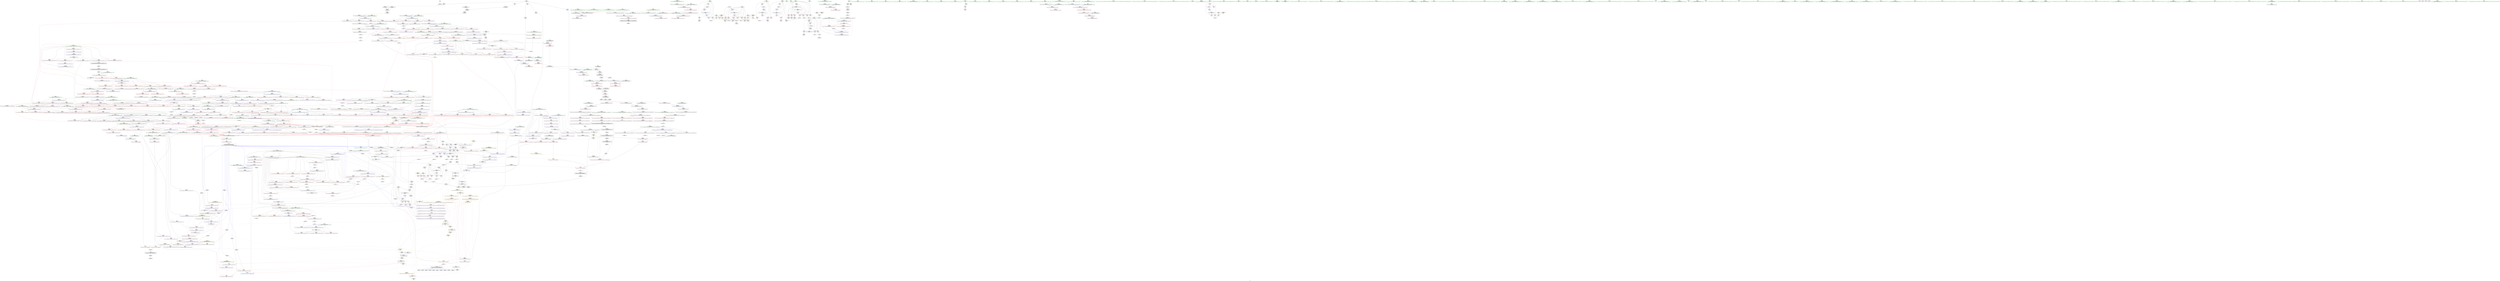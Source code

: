 digraph "SVFG" {
	label="SVFG";

	Node0x55776d155440 [shape=record,color=grey,label="{NodeID: 0\nNullPtr}"];
	Node0x55776d155440 -> Node0x55776d1acfa0[style=solid];
	Node0x55776d1be280 [shape=record,color=blue,label="{NodeID: 775\n1356\<--1351\n__result.addr\<--__result\n_ZNSt20__copy_move_backwardILb1ELb1ESt26random_access_iterator_tagE13__copy_move_bIdEEPT_PKS3_S6_S4_\n}"];
	Node0x55776d1be280 -> Node0x55776d1cd980[style=dashed];
	Node0x55776d1be280 -> Node0x55776d1cda50[style=dashed];
	Node0x55776d1b4fc0 [shape=record,color=red,label="{NodeID: 443\n641\<--603\n\<--__first.addr\n_ZSt11__make_heapIPdN9__gnu_cxx5__ops15_Iter_less_iterEEvT_S4_RT0_\n}"];
	Node0x55776d1b4fc0 -> Node0x55776d1b9f10[style=solid];
	Node0x55776d22dc50 [shape=record,color=black,label="{NodeID: 1218\nMR_2V_7 = PHI(MR_2V_9, MR_2V_3, )\npts\{10 \}\n|{<s0>20}}"];
	Node0x55776d22dc50:s0 -> Node0x55776d1db680[style=dashed,color=blue];
	Node0x55776d1a9260 [shape=record,color=green,label="{NodeID: 111\n671\<--672\nthis.addr\<--this.addr_field_insensitive\n_ZNK9__gnu_cxx5__ops15_Iter_less_iterclIPdS3_EEbT_T0_\n}"];
	Node0x55776d1a9260 -> Node0x55776d1b5a50[style=solid];
	Node0x55776d1a9260 -> Node0x55776d1d1330[style=solid];
	Node0x55776d2ae6c0 [shape=record,color=black,label="{NodeID: 1661\n549 = PHI(667, )\n}"];
	Node0x55776d1ca720 [shape=record,color=red,label="{NodeID: 554\n1047\<--1025\n\<--__last.addr\n_ZSt21__unguarded_partitionIPdN9__gnu_cxx5__ops15_Iter_less_iterEET_S4_S4_S4_T0_\n|{<s0>55}}"];
	Node0x55776d1ca720:s0 -> Node0x55776d2b8a50[style=solid,color=red];
	Node0x55776d1ad7f0 [shape=record,color=black,label="{NodeID: 222\n147\<--146\nconv38\<--mul37\nmain\n}"];
	Node0x55776d1ad7f0 -> Node0x55776d1c3080[style=solid];
	Node0x55776d2b7f70 [shape=record,color=black,label="{NodeID: 1772\n282 = PHI(269, )\n1st arg _ZSt6__sortIPdN9__gnu_cxx5__ops15_Iter_less_iterEEvT_S4_T0_ }"];
	Node0x55776d2b7f70 -> Node0x55776d1cf930[style=solid];
	Node0x55776d1d0150 [shape=record,color=blue,label="{NodeID: 665\n451\<--446\n__first.addr\<--__first\n_ZSt14__partial_sortIPdN9__gnu_cxx5__ops15_Iter_less_iterEEvT_S4_S4_T0_\n}"];
	Node0x55776d1d0150 -> Node0x55776d1b3350[style=dashed];
	Node0x55776d1d0150 -> Node0x55776d1b3420[style=dashed];
	Node0x55776d1bb360 [shape=record,color=red,label="{NodeID: 333\n125\<--32\n\<--t1\nmain\n}"];
	Node0x55776d1bb360 -> Node0x55776d1f8190[style=solid];
	Node0x55776d1c2000 [shape=record,color=grey,label="{NodeID: 1108\n173 = Binary(172, 57, )\n}"];
	Node0x55776d1c2000 -> Node0x55776d1cef70[style=solid];
	Node0x55776d1a5280 [shape=record,color=green,label="{NodeID: 1\n11\<--1\n.str\<--dummyObj\nGlob }"];
	Node0x55776d1be350 [shape=record,color=blue,label="{NodeID: 776\n1358\<--1368\n_Num\<--sub.ptr.div\n_ZNSt20__copy_move_backwardILb1ELb1ESt26random_access_iterator_tagE13__copy_move_bIdEEPT_PKS3_S6_S4_\n}"];
	Node0x55776d1be350 -> Node0x55776d1cdb20[style=dashed];
	Node0x55776d1be350 -> Node0x55776d1cdbf0[style=dashed];
	Node0x55776d1be350 -> Node0x55776d1cdcc0[style=dashed];
	Node0x55776d1be350 -> Node0x55776d1cdd90[style=dashed];
	Node0x55776d1b5090 [shape=record,color=red,label="{NodeID: 444\n649\<--603\n\<--__first.addr\n_ZSt11__make_heapIPdN9__gnu_cxx5__ops15_Iter_less_iterEEvT_S4_RT0_\n|{<s0>28}}"];
	Node0x55776d1b5090:s0 -> Node0x55776d2b29b0[style=solid,color=red];
	Node0x55776d22e150 [shape=record,color=black,label="{NodeID: 1219\nMR_153V_3 = PHI(MR_153V_4, MR_153V_2, )\npts\{871 \}\n}"];
	Node0x55776d22e150 -> Node0x55776d1c8290[style=dashed];
	Node0x55776d22e150 -> Node0x55776d1c8360[style=dashed];
	Node0x55776d22e150 -> Node0x55776d1c8500[style=dashed];
	Node0x55776d22e150 -> Node0x55776d1d2d30[style=dashed];
	Node0x55776d1a9330 [shape=record,color=green,label="{NodeID: 112\n673\<--674\n__it1.addr\<--__it1.addr_field_insensitive\n_ZNK9__gnu_cxx5__ops15_Iter_less_iterclIPdS3_EEbT_T0_\n}"];
	Node0x55776d1a9330 -> Node0x55776d1b5b20[style=solid];
	Node0x55776d1a9330 -> Node0x55776d1d1400[style=solid];
	Node0x55776d2ae7d0 [shape=record,color=black,label="{NodeID: 1662\n644 = PHI(729, )\n}"];
	Node0x55776d2ae7d0 -> Node0x55776d1b58b0[style=solid];
	Node0x55776d1ca7f0 [shape=record,color=red,label="{NodeID: 555\n1050\<--1025\n\<--__last.addr\n_ZSt21__unguarded_partitionIPdN9__gnu_cxx5__ops15_Iter_less_iterEET_S4_S4_S4_T0_\n}"];
	Node0x55776d1ca7f0 -> Node0x55776d1b9550[style=solid];
	Node0x55776d2435b0 [shape=record,color=yellow,style=double,label="{NodeID: 1330\n2V_1 = ENCHI(MR_2V_0)\npts\{10 \}\nFun[_ZSt9iter_swapIPdS0_EvT_T0_]|{<s0>57|<s1>57|<s2>57}}"];
	Node0x55776d2435b0:s0 -> Node0x55776d1cb0e0[style=dashed,color=red];
	Node0x55776d2435b0:s1 -> Node0x55776d1cb1b0[style=dashed,color=red];
	Node0x55776d2435b0:s2 -> Node0x55776d1d3f10[style=dashed,color=red];
	Node0x55776d1ad8c0 [shape=record,color=black,label="{NodeID: 223\n152\<--151\nconv40\<--sub39\nmain\n}"];
	Node0x55776d1ad8c0 -> Node0x55776d1ced00[style=solid];
	Node0x55776d2b8080 [shape=record,color=black,label="{NodeID: 1773\n668 = PHI(522, 741, 952, 952, 952, 952, 952, 1021, 1021, 1113, )\n0th arg _ZNK9__gnu_cxx5__ops15_Iter_less_iterclIPdS3_EEbT_T0_ }"];
	Node0x55776d2b8080 -> Node0x55776d1d1330[style=solid];
	Node0x55776d1d0220 [shape=record,color=blue,label="{NodeID: 666\n453\<--447\n__middle.addr\<--__middle\n_ZSt14__partial_sortIPdN9__gnu_cxx5__ops15_Iter_less_iterEEvT_S4_S4_T0_\n}"];
	Node0x55776d1d0220 -> Node0x55776d1b34f0[style=dashed];
	Node0x55776d1d0220 -> Node0x55776d1b35c0[style=dashed];
	Node0x55776d1bb430 [shape=record,color=red,label="{NodeID: 334\n148\<--32\n\<--t1\nmain\n}"];
	Node0x55776d1bb430 -> Node0x55776d1c2f00[style=solid];
	Node0x55776d1c2180 [shape=record,color=grey,label="{NodeID: 1109\n809 = Binary(808, 240, )\n}"];
	Node0x55776d1c2180 -> Node0x55776d1c1e80[style=solid];
	Node0x55776d1a5310 [shape=record,color=green,label="{NodeID: 2\n13\<--1\n.str.1\<--dummyObj\nGlob }"];
	Node0x55776d1be420 [shape=record,color=blue, style = dotted,label="{NodeID: 777\n1416\<--1418\noffset_0\<--dummyVal\n_ZNSt20__copy_move_backwardILb1ELb1ESt26random_access_iterator_tagE13__copy_move_bIdEEPT_PKS3_S6_S4_\n}"];
	Node0x55776d1be420 -> Node0x55776d22be50[style=dashed];
	Node0x55776d1b5160 [shape=record,color=red,label="{NodeID: 445\n620\<--605\n\<--__last.addr\n_ZSt11__make_heapIPdN9__gnu_cxx5__ops15_Iter_less_iterEEvT_S4_RT0_\n}"];
	Node0x55776d1b5160 -> Node0x55776d1b6e50[style=solid];
	Node0x55776d22e650 [shape=record,color=black,label="{NodeID: 1220\nMR_161V_3 = PHI(MR_161V_4, MR_161V_2, )\npts\{879 \}\n}"];
	Node0x55776d22e650 -> Node0x55776d1c8770[style=dashed];
	Node0x55776d22e650 -> Node0x55776d1c8840[style=dashed];
	Node0x55776d22e650 -> Node0x55776d1c8910[style=dashed];
	Node0x55776d22e650 -> Node0x55776d1d2e00[style=dashed];
	Node0x55776d1a9400 [shape=record,color=green,label="{NodeID: 113\n675\<--676\n__it2.addr\<--__it2.addr_field_insensitive\n_ZNK9__gnu_cxx5__ops15_Iter_less_iterclIPdS3_EEbT_T0_\n}"];
	Node0x55776d1a9400 -> Node0x55776d1b5bf0[style=solid];
	Node0x55776d1a9400 -> Node0x55776d1d14d0[style=solid];
	Node0x55776d2ae940 [shape=record,color=black,label="{NodeID: 1663\n652 = PHI(729, )\n}"];
	Node0x55776d2ae940 -> Node0x55776d1b5980[style=solid];
	Node0x55776d1ca8c0 [shape=record,color=red,label="{NodeID: 556\n1055\<--1025\n\<--__last.addr\n_ZSt21__unguarded_partitionIPdN9__gnu_cxx5__ops15_Iter_less_iterEET_S4_S4_S4_T0_\n}"];
	Node0x55776d1ca8c0 -> Node0x55776d1f6e10[style=solid];
	Node0x55776d1ad990 [shape=record,color=black,label="{NodeID: 224\n154\<--153\nidxprom41\<--\nmain\n}"];
	Node0x55776d2b86d0 [shape=record,color=black,label="{NodeID: 1774\n669 = PHI(547, 780, 966, 970, 980, 994, 1002, 1034, 1046, 1144, )\n1st arg _ZNK9__gnu_cxx5__ops15_Iter_less_iterclIPdS3_EEbT_T0_ }"];
	Node0x55776d2b86d0 -> Node0x55776d1d1400[style=solid];
	Node0x55776d1d02f0 [shape=record,color=blue,label="{NodeID: 667\n455\<--448\n__last.addr\<--__last\n_ZSt14__partial_sortIPdN9__gnu_cxx5__ops15_Iter_less_iterEEvT_S4_S4_T0_\n}"];
	Node0x55776d1d02f0 -> Node0x55776d1b3690[style=dashed];
	Node0x55776d1bb500 [shape=record,color=red,label="{NodeID: 335\n67\<--34\n\<--i\nmain\n}"];
	Node0x55776d1bb500 -> Node0x55776d1f8d90[style=solid];
	Node0x55776d1c2300 [shape=record,color=grey,label="{NodeID: 1110\n169 = Binary(162, 168, )\n}"];
	Node0x55776d1c2300 -> Node0x55776d1ceea0[style=solid];
	Node0x55776d1a55c0 [shape=record,color=green,label="{NodeID: 3\n15\<--1\n.str.2\<--dummyObj\nGlob }"];
	Node0x55776d1be4f0 [shape=record,color=blue,label="{NodeID: 778\n1400\<--1397\nthis.addr\<--this\n_ZNK9__gnu_cxx5__ops14_Val_less_iterclIdPdEEbRT_T0_\n}"];
	Node0x55776d1be4f0 -> Node0x55776d1cde60[style=dashed];
	Node0x55776d1b5230 [shape=record,color=red,label="{NodeID: 446\n629\<--605\n\<--__last.addr\n_ZSt11__make_heapIPdN9__gnu_cxx5__ops15_Iter_less_iterEEvT_S4_RT0_\n}"];
	Node0x55776d1b5230 -> Node0x55776d1b6ff0[style=solid];
	Node0x55776d22eb50 [shape=record,color=black,label="{NodeID: 1221\nMR_2V_2 = PHI(MR_2V_3, MR_2V_1, )\npts\{10 \}\n|{|<s4>40}}"];
	Node0x55776d22eb50 -> Node0x55776d1c89e0[style=dashed];
	Node0x55776d22eb50 -> Node0x55776d1c8ab0[style=dashed];
	Node0x55776d22eb50 -> Node0x55776d1d2c60[style=dashed];
	Node0x55776d22eb50 -> Node0x55776d1d2ed0[style=dashed];
	Node0x55776d22eb50:s4 -> Node0x55776d241f60[style=dashed,color=red];
	Node0x55776d1a94d0 [shape=record,color=green,label="{NodeID: 114\n692\<--693\n__first.addr\<--__first.addr_field_insensitive\n_ZSt10__pop_heapIPdN9__gnu_cxx5__ops15_Iter_less_iterEEvT_S4_S4_RT0_\n}"];
	Node0x55776d1a94d0 -> Node0x55776d1b5e60[style=solid];
	Node0x55776d1a94d0 -> Node0x55776d1b5f30[style=solid];
	Node0x55776d1a94d0 -> Node0x55776d1c5d30[style=solid];
	Node0x55776d1a94d0 -> Node0x55776d1d15a0[style=solid];
	Node0x55776d2aea80 [shape=record,color=black,label="{NodeID: 1664\n709 = PHI(729, )\n}"];
	Node0x55776d2aea80 -> Node0x55776d1c6140[style=solid];
	Node0x55776d1ca990 [shape=record,color=red,label="{NodeID: 557\n1061\<--1025\n\<--__last.addr\n_ZSt21__unguarded_partitionIPdN9__gnu_cxx5__ops15_Iter_less_iterEET_S4_S4_S4_T0_\n|{<s0>56}}"];
	Node0x55776d1ca990:s0 -> Node0x55776d2b57d0[style=solid,color=red];
	Node0x55776d1ada60 [shape=record,color=black,label="{NodeID: 225\n164\<--163\nidxprom45\<--\nmain\n}"];
	Node0x55776d2b8a50 [shape=record,color=black,label="{NodeID: 1775\n670 = PHI(548, 784, 967, 971, 981, 995, 1003, 1035, 1047, 1145, )\n2nd arg _ZNK9__gnu_cxx5__ops15_Iter_less_iterclIPdS3_EEbT_T0_ }"];
	Node0x55776d2b8a50 -> Node0x55776d1d14d0[style=solid];
	Node0x55776d1d03c0 [shape=record,color=blue,label="{NodeID: 668\n479\<--475\n__first.addr\<--__first\n_ZSt27__unguarded_partition_pivotIPdN9__gnu_cxx5__ops15_Iter_less_iterEET_S4_S4_T0_\n}"];
	Node0x55776d1d03c0 -> Node0x55776d1b3760[style=dashed];
	Node0x55776d1d03c0 -> Node0x55776d1b3830[style=dashed];
	Node0x55776d1d03c0 -> Node0x55776d1b3900[style=dashed];
	Node0x55776d1d03c0 -> Node0x55776d1b39d0[style=dashed];
	Node0x55776d1d03c0 -> Node0x55776d1b3aa0[style=dashed];
	Node0x55776d1d03c0 -> Node0x55776d1b3b70[style=dashed];
	Node0x55776d1bb5d0 [shape=record,color=red,label="{NodeID: 336\n71\<--34\n\<--i\nmain\n}"];
	Node0x55776d1bb5d0 -> Node0x55776d1ad0a0[style=solid];
	Node0x55776d1c2480 [shape=record,color=grey,label="{NodeID: 1111\n311 = Binary(308, 240, )\n|{<s0>9}}"];
	Node0x55776d1c2480:s0 -> Node0x55776d2b3e50[style=solid,color=red];
	Node0x55776d1a5680 [shape=record,color=green,label="{NodeID: 4\n51\<--1\n\<--dummyObj\nCan only get source location for instruction, argument, global var or function.}"];
	Node0x55776d1be5c0 [shape=record,color=blue,label="{NodeID: 779\n1402\<--1398\n__val.addr\<--__val\n_ZNK9__gnu_cxx5__ops14_Val_less_iterclIdPdEEbRT_T0_\n}"];
	Node0x55776d1be5c0 -> Node0x55776d1cdf30[style=dashed];
	Node0x55776d1b5300 [shape=record,color=red,label="{NodeID: 447\n654\<--607\n\<--__comp.addr\n_ZSt11__make_heapIPdN9__gnu_cxx5__ops15_Iter_less_iterEEvT_S4_RT0_\n}"];
	Node0x55776d22f050 [shape=record,color=black,label="{NodeID: 1222\nMR_2V_2 = PHI(MR_2V_3, MR_2V_1, )\npts\{10 \}\n|{|<s5>33}}"];
	Node0x55776d22f050 -> Node0x55776d1c7a70[style=dashed];
	Node0x55776d22f050 -> Node0x55776d1c7b40[style=dashed];
	Node0x55776d22f050 -> Node0x55776d1d21d0[style=dashed];
	Node0x55776d22f050 -> Node0x55776d1d2440[style=dashed];
	Node0x55776d22f050 -> Node0x55776d228750[style=dashed];
	Node0x55776d22f050:s5 -> Node0x55776d2482f0[style=dashed,color=red];
	Node0x55776d1adf00 [shape=record,color=green,label="{NodeID: 115\n694\<--695\n__last.addr\<--__last.addr_field_insensitive\n_ZSt10__pop_heapIPdN9__gnu_cxx5__ops15_Iter_less_iterEEvT_S4_S4_RT0_\n}"];
	Node0x55776d1adf00 -> Node0x55776d1c5e00[style=solid];
	Node0x55776d1adf00 -> Node0x55776d1d1670[style=solid];
	Node0x55776d2aebc0 [shape=record,color=black,label="{NodeID: 1665\n713 = PHI(729, )\n}"];
	Node0x55776d2aebc0 -> Node0x55776d1c6210[style=solid];
	Node0x55776d1caa60 [shape=record,color=red,label="{NodeID: 558\n1035\<--1027\n\<--__pivot.addr\n_ZSt21__unguarded_partitionIPdN9__gnu_cxx5__ops15_Iter_less_iterEET_S4_S4_S4_T0_\n|{<s0>54}}"];
	Node0x55776d1caa60:s0 -> Node0x55776d2b8a50[style=solid,color=red];
	Node0x55776d1adb30 [shape=record,color=black,label="{NodeID: 226\n168\<--167\nconv48\<--mul47\nmain\n}"];
	Node0x55776d1adb30 -> Node0x55776d1c2300[style=solid];
	Node0x55776d2b8dd0 [shape=record,color=black,label="{NodeID: 1776\n847 = PHI(741, )\n0th arg _ZSt4moveIRN9__gnu_cxx5__ops15_Iter_less_iterEEONSt16remove_referenceIT_E4typeEOS5_ }"];
	Node0x55776d2b8dd0 -> Node0x55776d1d25e0[style=solid];
	Node0x55776d1d0490 [shape=record,color=blue,label="{NodeID: 669\n481\<--476\n__last.addr\<--__last\n_ZSt27__unguarded_partition_pivotIPdN9__gnu_cxx5__ops15_Iter_less_iterEET_S4_S4_T0_\n}"];
	Node0x55776d1d0490 -> Node0x55776d1b3c40[style=dashed];
	Node0x55776d1d0490 -> Node0x55776d1b3d10[style=dashed];
	Node0x55776d1d0490 -> Node0x55776d1b3de0[style=dashed];
	Node0x55776d1bb6a0 [shape=record,color=red,label="{NodeID: 337\n77\<--34\n\<--i\nmain\n}"];
	Node0x55776d1bb6a0 -> Node0x55776d1c5600[style=solid];
	Node0x55776d1c2600 [shape=record,color=grey,label="{NodeID: 1112\n167 = Binary(166, 117, )\n}"];
	Node0x55776d1c2600 -> Node0x55776d1adb30[style=solid];
	Node0x55776d1a5740 [shape=record,color=green,label="{NodeID: 5\n57\<--1\n\<--dummyObj\nCan only get source location for instruction, argument, global var or function.}"];
	Node0x55776d1be690 [shape=record,color=blue,label="{NodeID: 780\n1404\<--1399\n__it.addr\<--__it\n_ZNK9__gnu_cxx5__ops14_Val_less_iterclIdPdEEbRT_T0_\n}"];
	Node0x55776d1be690 -> Node0x55776d1ce000[style=dashed];
	Node0x55776d1b53d0 [shape=record,color=red,label="{NodeID: 448\n636\<--609\n\<--__len\n_ZSt11__make_heapIPdN9__gnu_cxx5__ops15_Iter_less_iterEEvT_S4_RT0_\n}"];
	Node0x55776d1b53d0 -> Node0x55776d1f5a90[style=solid];
	Node0x55776d1adfd0 [shape=record,color=green,label="{NodeID: 116\n696\<--697\n__result.addr\<--__result.addr_field_insensitive\n_ZSt10__pop_heapIPdN9__gnu_cxx5__ops15_Iter_less_iterEEvT_S4_S4_RT0_\n}"];
	Node0x55776d1adfd0 -> Node0x55776d1c5ed0[style=solid];
	Node0x55776d1adfd0 -> Node0x55776d1c5fa0[style=solid];
	Node0x55776d1adfd0 -> Node0x55776d1d1740[style=solid];
	Node0x55776d2aed00 [shape=record,color=black,label="{NodeID: 1666\n724 = PHI(729, )\n}"];
	Node0x55776d2aed00 -> Node0x55776d1c62e0[style=solid];
	Node0x55776d1cab30 [shape=record,color=red,label="{NodeID: 559\n1046\<--1027\n\<--__pivot.addr\n_ZSt21__unguarded_partitionIPdN9__gnu_cxx5__ops15_Iter_less_iterEET_S4_S4_S4_T0_\n|{<s0>55}}"];
	Node0x55776d1cab30:s0 -> Node0x55776d2b86d0[style=solid,color=red];
	Node0x55776d1adc00 [shape=record,color=black,label="{NodeID: 227\n185\<--184\nidxprom57\<--\nmain\n}"];
	Node0x55776d2b8ee0 [shape=record,color=black,label="{NodeID: 1777\n1349 = PHI(1334, )\n0th arg _ZNSt20__copy_move_backwardILb1ELb1ESt26random_access_iterator_tagE13__copy_move_bIdEEPT_PKS3_S6_S4_ }"];
	Node0x55776d2b8ee0 -> Node0x55776d1be0e0[style=solid];
	Node0x55776d1d0560 [shape=record,color=blue,label="{NodeID: 670\n483\<--499\n__mid\<--add.ptr\n_ZSt27__unguarded_partition_pivotIPdN9__gnu_cxx5__ops15_Iter_less_iterEET_S4_S4_T0_\n}"];
	Node0x55776d1d0560 -> Node0x55776d1b3eb0[style=dashed];
	Node0x55776d1bb770 [shape=record,color=red,label="{NodeID: 338\n83\<--36\n\<--i7\nmain\n}"];
	Node0x55776d1bb770 -> Node0x55776d1f8c10[style=solid];
	Node0x55776d1c2780 [shape=record,color=grey,label="{NodeID: 1113\n819 = Binary(818, 587, )\n}"];
	Node0x55776d1a5fb0 [shape=record,color=green,label="{NodeID: 6\n103\<--1\n\<--dummyObj\nCan only get source location for instruction, argument, global var or function.|{<s0>32}}"];
	Node0x55776d1a5fb0:s0 -> Node0x55776d2b2b90[style=solid,color=red];
	Node0x55776d1b54a0 [shape=record,color=red,label="{NodeID: 449\n651\<--609\n\<--__len\n_ZSt11__make_heapIPdN9__gnu_cxx5__ops15_Iter_less_iterEEvT_S4_RT0_\n|{<s0>28}}"];
	Node0x55776d1b54a0:s0 -> Node0x55776d2b2d10[style=solid,color=red];
	Node0x55776d1ae0a0 [shape=record,color=green,label="{NodeID: 117\n698\<--699\n__comp.addr\<--__comp.addr_field_insensitive\n_ZSt10__pop_heapIPdN9__gnu_cxx5__ops15_Iter_less_iterEEvT_S4_S4_RT0_\n}"];
	Node0x55776d1ae0a0 -> Node0x55776d1c6070[style=solid];
	Node0x55776d1ae0a0 -> Node0x55776d1d1810[style=solid];
	Node0x55776d2aee40 [shape=record,color=black,label="{NodeID: 1667\n785 = PHI(667, )\n}"];
	Node0x55776d1cac00 [shape=record,color=red,label="{NodeID: 560\n1076\<--1070\n\<--__a.addr\n_ZSt9iter_swapIPdS0_EvT_T0_\n|{<s0>57}}"];
	Node0x55776d1cac00:s0 -> Node0x55776d2b6ac0[style=solid,color=red];
	Node0x55776d1adcd0 [shape=record,color=black,label="{NodeID: 228\n190\<--188\nconv60\<--mul59\nmain\n}"];
	Node0x55776d1adcd0 -> Node0x55776d1f6090[style=solid];
	Node0x55776d2b8ff0 [shape=record,color=black,label="{NodeID: 1778\n1350 = PHI(1335, )\n1st arg _ZNSt20__copy_move_backwardILb1ELb1ESt26random_access_iterator_tagE13__copy_move_bIdEEPT_PKS3_S6_S4_ }"];
	Node0x55776d2b8ff0 -> Node0x55776d1be1b0[style=solid];
	Node0x55776d1d0630 [shape=record,color=blue,label="{NodeID: 671\n524\<--519\n__first.addr\<--__first\n_ZSt13__heap_selectIPdN9__gnu_cxx5__ops15_Iter_less_iterEEvT_S4_S4_T0_\n}"];
	Node0x55776d1d0630 -> Node0x55776d1b3f80[style=dashed];
	Node0x55776d1d0630 -> Node0x55776d1b4050[style=dashed];
	Node0x55776d1d0630 -> Node0x55776d1b4120[style=dashed];
	Node0x55776d1bb840 [shape=record,color=red,label="{NodeID: 339\n87\<--36\n\<--i7\nmain\n}"];
	Node0x55776d1bb840 -> Node0x55776d1ecb00[style=solid];
	Node0x55776d1c2900 [shape=record,color=grey,label="{NodeID: 1114\n305 = Binary(303, 304, )\n}"];
	Node0x55776d1c2900 -> Node0x55776d1c2a80[style=solid];
	Node0x55776d1a6040 [shape=record,color=green,label="{NodeID: 7\n117\<--1\n\<--dummyObj\nCan only get source location for instruction, argument, global var or function.}"];
	Node0x55776d1b5570 [shape=record,color=red,label="{NodeID: 450\n642\<--611\n\<--__parent\n_ZSt11__make_heapIPdN9__gnu_cxx5__ops15_Iter_less_iterEEvT_S4_RT0_\n}"];
	Node0x55776d22ff50 [shape=record,color=black,label="{NodeID: 1225\nMR_2V_3 = PHI(MR_2V_4, MR_2V_2, )\npts\{10 \}\n|{|<s3>4}}"];
	Node0x55776d22ff50 -> Node0x55776d1ceb60[style=dashed];
	Node0x55776d22ff50 -> Node0x55776d1ced00[style=dashed];
	Node0x55776d22ff50 -> Node0x55776d22ff50[style=dashed];
	Node0x55776d22ff50:s3 -> Node0x55776d247080[style=dashed,color=red];
	Node0x55776d1ae170 [shape=record,color=green,label="{NodeID: 118\n700\<--701\n__value\<--__value_field_insensitive\n_ZSt10__pop_heapIPdN9__gnu_cxx5__ops15_Iter_less_iterEEvT_S4_S4_RT0_\n|{|<s1>31}}"];
	Node0x55776d1ae170 -> Node0x55776d1d18e0[style=solid];
	Node0x55776d1ae170:s1 -> Node0x55776d2b4300[style=solid,color=red];
	Node0x55776d2aef50 [shape=record,color=black,label="{NodeID: 1668\n794 = PHI(729, )\n}"];
	Node0x55776d2aef50 -> Node0x55776d1c7a70[style=solid];
	Node0x55776d1cacd0 [shape=record,color=red,label="{NodeID: 561\n1077\<--1072\n\<--__b.addr\n_ZSt9iter_swapIPdS0_EvT_T0_\n|{<s0>57}}"];
	Node0x55776d1cacd0:s0 -> Node0x55776d2b6bd0[style=solid,color=red];
	Node0x55776d1adda0 [shape=record,color=black,label="{NodeID: 229\n199\<--198\nidx.ext\<--\nmain\n}"];
	Node0x55776d2b9100 [shape=record,color=black,label="{NodeID: 1779\n1351 = PHI(1336, )\n2nd arg _ZNSt20__copy_move_backwardILb1ELb1ESt26random_access_iterator_tagE13__copy_move_bIdEEPT_PKS3_S6_S4_ }"];
	Node0x55776d2b9100 -> Node0x55776d1be280[style=solid];
	Node0x55776d1d0700 [shape=record,color=blue,label="{NodeID: 672\n526\<--520\n__middle.addr\<--__middle\n_ZSt13__heap_selectIPdN9__gnu_cxx5__ops15_Iter_less_iterEEvT_S4_S4_T0_\n}"];
	Node0x55776d1d0700 -> Node0x55776d1b41f0[style=dashed];
	Node0x55776d1d0700 -> Node0x55776d1b42c0[style=dashed];
	Node0x55776d1d0700 -> Node0x55776d1b4390[style=dashed];
	Node0x55776d1bb910 [shape=record,color=red,label="{NodeID: 340\n93\<--36\n\<--i7\nmain\n}"];
	Node0x55776d1bb910 -> Node0x55776d1ad240[style=solid];
	Node0x55776d1c2a80 [shape=record,color=grey,label="{NodeID: 1115\n306 = Binary(305, 307, )\n|{<s0>8}}"];
	Node0x55776d1c2a80:s0 -> Node0x55776d2b5a60[style=solid,color=red];
	Node0x55776d1a6100 [shape=record,color=green,label="{NodeID: 8\n189\<--1\n\<--dummyObj\nCan only get source location for instruction, argument, global var or function.}"];
	Node0x55776d1b5640 [shape=record,color=red,label="{NodeID: 451\n650\<--611\n\<--__parent\n_ZSt11__make_heapIPdN9__gnu_cxx5__ops15_Iter_less_iterEEvT_S4_RT0_\n|{<s0>28}}"];
	Node0x55776d1b5640:s0 -> Node0x55776d2b2b90[style=solid,color=red];
	Node0x55776d1ae240 [shape=record,color=green,label="{NodeID: 119\n702\<--703\nagg.tmp\<--agg.tmp_field_insensitive\n_ZSt10__pop_heapIPdN9__gnu_cxx5__ops15_Iter_less_iterEEvT_S4_S4_RT0_\n}"];
	Node0x55776d2af0c0 [shape=record,color=black,label="{NodeID: 1669\n821 = PHI(729, )\n}"];
	Node0x55776d2af0c0 -> Node0x55776d1c7b40[style=solid];
	Node0x55776d1cada0 [shape=record,color=red,label="{NodeID: 562\n1093\<--1085\n\<--__a.addr\n_ZSt4swapIdENSt9enable_ifIXsr6__and_ISt6__not_ISt15__is_tuple_likeIT_EESt21is_move_constructibleIS3_ESt18is_move_assignableIS3_EEE5valueEvE4typeERS3_SC_\n|{<s0>58}}"];
	Node0x55776d1cada0:s0 -> Node0x55776d2b4300[style=solid,color=red];
	Node0x55776d1b5ff0 [shape=record,color=black,label="{NodeID: 230\n223\<--222\nconv72\<--\nmain\n}"];
	Node0x55776d1b5ff0 -> Node0x55776d1c5a80[style=solid];
	Node0x55776d1d07d0 [shape=record,color=blue,label="{NodeID: 673\n528\<--521\n__last.addr\<--__last\n_ZSt13__heap_selectIPdN9__gnu_cxx5__ops15_Iter_less_iterEEvT_S4_S4_T0_\n}"];
	Node0x55776d1d07d0 -> Node0x55776d1b4460[style=dashed];
	Node0x55776d1bb9e0 [shape=record,color=red,label="{NodeID: 341\n98\<--36\n\<--i7\nmain\n}"];
	Node0x55776d1bb9e0 -> Node0x55776d1ec980[style=solid];
	Node0x55776d1c2c00 [shape=record,color=grey,label="{NodeID: 1116\n1381 = Binary(307, 1380, )\n}"];
	Node0x55776d1a6200 [shape=record,color=green,label="{NodeID: 9\n220\<--1\n\<--dummyObj\nCan only get source location for instruction, argument, global var or function.}"];
	Node0x55776d1b5710 [shape=record,color=red,label="{NodeID: 452\n658\<--611\n\<--__parent\n_ZSt11__make_heapIPdN9__gnu_cxx5__ops15_Iter_less_iterEEvT_S4_RT0_\n}"];
	Node0x55776d1b5710 -> Node0x55776d1f8f10[style=solid];
	Node0x55776d1ae310 [shape=record,color=green,label="{NodeID: 120\n731\<--732\n__t.addr\<--__t.addr_field_insensitive\n_ZSt4moveIRdEONSt16remove_referenceIT_E4typeEOS2_\n}"];
	Node0x55776d1ae310 -> Node0x55776d1c63b0[style=solid];
	Node0x55776d1ae310 -> Node0x55776d1d1a80[style=solid];
	Node0x55776d2af200 [shape=record,color=black,label="{NodeID: 1670\n831 = PHI(846, )\n}"];
	Node0x55776d1cae70 [shape=record,color=red,label="{NodeID: 563\n1100\<--1085\n\<--__a.addr\n_ZSt4swapIdENSt9enable_ifIXsr6__and_ISt6__not_ISt15__is_tuple_likeIT_EESt21is_move_constructibleIS3_ESt18is_move_assignableIS3_EEE5valueEvE4typeERS3_SC_\n}"];
	Node0x55776d1cae70 -> Node0x55776d1d3f10[style=solid];
	Node0x55776d1b6080 [shape=record,color=black,label="{NodeID: 231\n225\<--224\nidxprom73\<--\nmain\n}"];
	Node0x55776d1d08a0 [shape=record,color=blue,label="{NodeID: 674\n530\<--540\n__i\<--\n_ZSt13__heap_selectIPdN9__gnu_cxx5__ops15_Iter_less_iterEEvT_S4_S4_T0_\n}"];
	Node0x55776d1d08a0 -> Node0x55776d226550[style=dashed];
	Node0x55776d1bbab0 [shape=record,color=red,label="{NodeID: 342\n111\<--38\n\<--s\nmain\n}"];
	Node0x55776d1bbab0 -> Node0x55776d1c4580[style=solid];
	Node0x55776d1c2d80 [shape=record,color=grey,label="{NodeID: 1117\n1388 = Binary(103, 1387, )\n}"];
	Node0x55776d1a6300 [shape=record,color=green,label="{NodeID: 10\n234\<--1\n\<--dummyObj\nCan only get source location for instruction, argument, global var or function.}"];
	Node0x55776d1b57e0 [shape=record,color=red,label="{NodeID: 453\n662\<--611\n\<--__parent\n_ZSt11__make_heapIPdN9__gnu_cxx5__ops15_Iter_less_iterEEvT_S4_RT0_\n}"];
	Node0x55776d1b57e0 -> Node0x55776d1c5c00[style=solid];
	Node0x55776d1ae3e0 [shape=record,color=green,label="{NodeID: 121\n741\<--742\n__comp\<--__comp_field_insensitive\n_ZSt13__adjust_heapIPdldN9__gnu_cxx5__ops15_Iter_less_iterEEvT_T0_S5_T1_T2_\n|{<s0>33|<s1>36}}"];
	Node0x55776d1ae3e0:s0 -> Node0x55776d2b8080[style=solid,color=red];
	Node0x55776d1ae3e0:s1 -> Node0x55776d2b8dd0[style=solid,color=red];
	Node0x55776d2af310 [shape=record,color=black,label="{NodeID: 1671\n840 = PHI(729, )\n}"];
	Node0x55776d2af310 -> Node0x55776d1c7c10[style=solid];
	Node0x55776d1caf40 [shape=record,color=red,label="{NodeID: 564\n1097\<--1087\n\<--__b.addr\n_ZSt4swapIdENSt9enable_ifIXsr6__and_ISt6__not_ISt15__is_tuple_likeIT_EESt21is_move_constructibleIS3_ESt18is_move_assignableIS3_EEE5valueEvE4typeERS3_SC_\n|{<s0>59}}"];
	Node0x55776d1caf40:s0 -> Node0x55776d2b4300[style=solid,color=red];
	Node0x55776d243df0 [shape=record,color=yellow,style=double,label="{NodeID: 1339\n129V_1 = ENCHI(MR_129V_0)\npts\{614 750 875 1090 1122 1244 \}\nFun[_ZSt10__pop_heapIPdN9__gnu_cxx5__ops15_Iter_less_iterEEvT_S4_S4_RT0_]}"];
	Node0x55776d243df0 -> Node0x55776d1c6140[style=dashed];
	Node0x55776d243df0 -> Node0x55776d1c6210[style=dashed];
	Node0x55776d243df0 -> Node0x55776d1c62e0[style=dashed];
	Node0x55776d1b6150 [shape=record,color=black,label="{NodeID: 232\n229\<--228\nconv76\<--sub75\nmain\n}"];
	Node0x55776d1b6150 -> Node0x55776d1cf450[style=solid];
	Node0x55776d1d0970 [shape=record,color=blue,label="{NodeID: 675\n530\<--562\n__i\<--incdec.ptr\n_ZSt13__heap_selectIPdN9__gnu_cxx5__ops15_Iter_less_iterEEvT_S4_S4_T0_\n}"];
	Node0x55776d1d0970 -> Node0x55776d226550[style=dashed];
	Node0x55776d1bbb80 [shape=record,color=red,label="{NodeID: 343\n124\<--38\n\<--s\nmain\n}"];
	Node0x55776d1bbb80 -> Node0x55776d1f8190[style=solid];
	Node0x55776d1c2f00 [shape=record,color=grey,label="{NodeID: 1118\n150 = Binary(148, 149, )\n}"];
	Node0x55776d1c2f00 -> Node0x55776d1c3080[style=solid];
	Node0x55776d1a6400 [shape=record,color=green,label="{NodeID: 11\n240\<--1\n\<--dummyObj\nCan only get source location for instruction, argument, global var or function.}"];
	Node0x55776d1b58b0 [shape=record,color=red,label="{NodeID: 454\n647\<--644\n\<--call\n_ZSt11__make_heapIPdN9__gnu_cxx5__ops15_Iter_less_iterEEvT_S4_RT0_\n}"];
	Node0x55776d1b58b0 -> Node0x55776d1d1190[style=solid];
	Node0x55776d231350 [shape=record,color=black,label="{NodeID: 1229\nMR_2V_2 = PHI(MR_2V_5, MR_2V_1, )\npts\{10 \}\n|{|<s1>11|<s2>12}}"];
	Node0x55776d231350 -> Node0x55776d22b450[style=dashed];
	Node0x55776d231350:s1 -> Node0x55776cb836d0[style=dashed,color=red];
	Node0x55776d231350:s2 -> Node0x55776d247350[style=dashed,color=red];
	Node0x55776d1ae4b0 [shape=record,color=green,label="{NodeID: 122\n743\<--744\n__first.addr\<--__first.addr_field_insensitive\n_ZSt13__adjust_heapIPdldN9__gnu_cxx5__ops15_Iter_less_iterEEvT_T0_S5_T1_T2_\n}"];
	Node0x55776d1ae4b0 -> Node0x55776d1c6480[style=solid];
	Node0x55776d1ae4b0 -> Node0x55776d1c6550[style=solid];
	Node0x55776d1ae4b0 -> Node0x55776d1c6620[style=solid];
	Node0x55776d1ae4b0 -> Node0x55776d1c66f0[style=solid];
	Node0x55776d1ae4b0 -> Node0x55776d1c67c0[style=solid];
	Node0x55776d1ae4b0 -> Node0x55776d1c6890[style=solid];
	Node0x55776d1ae4b0 -> Node0x55776d1c6960[style=solid];
	Node0x55776d1ae4b0 -> Node0x55776d1d1b50[style=solid];
	Node0x55776d2af480 [shape=record,color=black,label="{NodeID: 1672\n898 = PHI(927, )\n}"];
	Node0x55776d2af480 -> Node0x55776d1ec150[style=solid];
	Node0x55776d1cb010 [shape=record,color=red,label="{NodeID: 565\n1104\<--1087\n\<--__b.addr\n_ZSt4swapIdENSt9enable_ifIXsr6__and_ISt6__not_ISt15__is_tuple_likeIT_EESt21is_move_constructibleIS3_ESt18is_move_assignableIS3_EEE5valueEvE4typeERS3_SC_\n}"];
	Node0x55776d1cb010 -> Node0x55776d1d3fe0[style=solid];
	Node0x55776d1b6220 [shape=record,color=black,label="{NodeID: 233\n19\<--250\nmain_ret\<--\nmain\n}"];
	Node0x55776d1d0a40 [shape=record,color=blue,label="{NodeID: 676\n570\<--567\n__first.addr\<--__first\n_ZSt11__sort_heapIPdN9__gnu_cxx5__ops15_Iter_less_iterEEvT_S4_RT0_\n}"];
	Node0x55776d1d0a40 -> Node0x55776d1b4870[style=dashed];
	Node0x55776d1d0a40 -> Node0x55776d1b4940[style=dashed];
	Node0x55776d1bbc50 [shape=record,color=red,label="{NodeID: 344\n149\<--38\n\<--s\nmain\n}"];
	Node0x55776d1bbc50 -> Node0x55776d1c2f00[style=solid];
	Node0x55776d1c3080 [shape=record,color=grey,label="{NodeID: 1119\n151 = Binary(147, 150, )\n}"];
	Node0x55776d1c3080 -> Node0x55776d1ad8c0[style=solid];
	Node0x55776d1a6500 [shape=record,color=green,label="{NodeID: 12\n307\<--1\n\<--dummyObj\nCan only get source location for instruction, argument, global var or function.}"];
	Node0x55776d1b5980 [shape=record,color=red,label="{NodeID: 455\n653\<--652\n\<--call5\n_ZSt11__make_heapIPdN9__gnu_cxx5__ops15_Iter_less_iterEEvT_S4_RT0_\n|{<s0>28}}"];
	Node0x55776d1b5980:s0 -> Node0x55776d2b2e90[style=solid,color=red];
	Node0x55776d231850 [shape=record,color=black,label="{NodeID: 1230\nMR_51V_3 = PHI(MR_51V_4, MR_51V_2, )\npts\{335 \}\n}"];
	Node0x55776d231850 -> Node0x55776d1b23e0[style=dashed];
	Node0x55776d231850 -> Node0x55776d1b24b0[style=dashed];
	Node0x55776d231850 -> Node0x55776d1b2580[style=dashed];
	Node0x55776d231850 -> Node0x55776d1b2650[style=dashed];
	Node0x55776d231850 -> Node0x55776d1b2720[style=dashed];
	Node0x55776d231850 -> Node0x55776d1cfe10[style=dashed];
	Node0x55776d1ae580 [shape=record,color=green,label="{NodeID: 123\n745\<--746\n__holeIndex.addr\<--__holeIndex.addr_field_insensitive\n_ZSt13__adjust_heapIPdldN9__gnu_cxx5__ops15_Iter_less_iterEEvT_T0_S5_T1_T2_\n}"];
	Node0x55776d1ae580 -> Node0x55776d1c6a30[style=solid];
	Node0x55776d1ae580 -> Node0x55776d1c6b00[style=solid];
	Node0x55776d1ae580 -> Node0x55776d1c6bd0[style=solid];
	Node0x55776d1ae580 -> Node0x55776d1c6ca0[style=solid];
	Node0x55776d1ae580 -> Node0x55776d1c6d70[style=solid];
	Node0x55776d1ae580 -> Node0x55776d1d1c20[style=solid];
	Node0x55776d1ae580 -> Node0x55776d1d22a0[style=solid];
	Node0x55776d1ae580 -> Node0x55776d1d2510[style=solid];
	Node0x55776d2af5c0 [shape=record,color=black,label="{NodeID: 1673\n907 = PHI(729, )\n}"];
	Node0x55776d2af5c0 -> Node0x55776d1c89e0[style=solid];
	Node0x55776d1cb0e0 [shape=record,color=red,label="{NodeID: 566\n1095\<--1094\n\<--call\n_ZSt4swapIdENSt9enable_ifIXsr6__and_ISt6__not_ISt15__is_tuple_likeIT_EESt21is_move_constructibleIS3_ESt18is_move_assignableIS3_EEE5valueEvE4typeERS3_SC_\n}"];
	Node0x55776d1cb0e0 -> Node0x55776d1d3e40[style=solid];
	Node0x55776d1b62f0 [shape=record,color=black,label="{NodeID: 234\n303\<--301\nsub.ptr.lhs.cast\<--\n_ZSt6__sortIPdN9__gnu_cxx5__ops15_Iter_less_iterEEvT_S4_T0_\n}"];
	Node0x55776d1b62f0 -> Node0x55776d1c2900[style=solid];
	Node0x55776d1d0b10 [shape=record,color=blue,label="{NodeID: 677\n572\<--568\n__last.addr\<--__last\n_ZSt11__sort_heapIPdN9__gnu_cxx5__ops15_Iter_less_iterEEvT_S4_RT0_\n}"];
	Node0x55776d1d0b10 -> Node0x55776d234670[style=dashed];
	Node0x55776d1bbd20 [shape=record,color=red,label="{NodeID: 345\n162\<--38\n\<--s\nmain\n}"];
	Node0x55776d1bbd20 -> Node0x55776d1c2300[style=solid];
	Node0x55776d1c3200 [shape=record,color=grey,label="{NodeID: 1120\n139 = Binary(138, 57, )\n}"];
	Node0x55776d1c3200 -> Node0x55776d1cec30[style=solid];
	Node0x55776d1a6600 [shape=record,color=green,label="{NodeID: 13\n357\<--1\n\<--dummyObj\nCan only get source location for instruction, argument, global var or function.}"];
	Node0x55776d1b5a50 [shape=record,color=red,label="{NodeID: 456\n680\<--671\nthis1\<--this.addr\n_ZNK9__gnu_cxx5__ops15_Iter_less_iterclIPdS3_EEbT_T0_\n}"];
	Node0x55776d225650 [shape=record,color=black,label="{NodeID: 1231\nMR_53V_3 = PHI(MR_53V_4, MR_53V_2, )\npts\{337 \}\n}"];
	Node0x55776d225650 -> Node0x55776d1b27f0[style=dashed];
	Node0x55776d225650 -> Node0x55776d1b28c0[style=dashed];
	Node0x55776d225650 -> Node0x55776d1cfc70[style=dashed];
	Node0x55776d1ae650 [shape=record,color=green,label="{NodeID: 124\n747\<--748\n__len.addr\<--__len.addr_field_insensitive\n_ZSt13__adjust_heapIPdldN9__gnu_cxx5__ops15_Iter_less_iterEEvT_T0_S5_T1_T2_\n}"];
	Node0x55776d1ae650 -> Node0x55776d1c6e40[style=solid];
	Node0x55776d1ae650 -> Node0x55776d1c6f10[style=solid];
	Node0x55776d1ae650 -> Node0x55776d1c6fe0[style=solid];
	Node0x55776d1ae650 -> Node0x55776d1d1cf0[style=solid];
	Node0x55776d2af700 [shape=record,color=black,label="{NodeID: 1674\n920 = PHI(729, )\n}"];
	Node0x55776d2af700 -> Node0x55776d1c8ab0[style=solid];
	Node0x55776d1cb1b0 [shape=record,color=red,label="{NodeID: 567\n1099\<--1098\n\<--call1\n_ZSt4swapIdENSt9enable_ifIXsr6__and_ISt6__not_ISt15__is_tuple_likeIT_EESt21is_move_constructibleIS3_ESt18is_move_assignableIS3_EEE5valueEvE4typeERS3_SC_\n}"];
	Node0x55776d1cb1b0 -> Node0x55776d1d3f10[style=solid];
	Node0x55776d1b63c0 [shape=record,color=black,label="{NodeID: 235\n304\<--302\nsub.ptr.rhs.cast\<--\n_ZSt6__sortIPdN9__gnu_cxx5__ops15_Iter_less_iterEEvT_S4_T0_\n}"];
	Node0x55776d1b63c0 -> Node0x55776d1c2900[style=solid];
	Node0x55776d1d0be0 [shape=record,color=blue,label="{NodeID: 678\n574\<--569\n__comp.addr\<--__comp\n_ZSt11__sort_heapIPdN9__gnu_cxx5__ops15_Iter_less_iterEEvT_S4_RT0_\n}"];
	Node0x55776d1d0be0 -> Node0x55776d1b4d50[style=dashed];
	Node0x55776d1bbdf0 [shape=record,color=red,label="{NodeID: 346\n134\<--40\n\<--hh\nmain\n}"];
	Node0x55776d1bbdf0 -> Node0x55776d1ad650[style=solid];
	Node0x55776d1c3380 [shape=record,color=grey,label="{NodeID: 1121\n239 = Binary(238, 240, )\n}"];
	Node0x55776d1a6700 [shape=record,color=green,label="{NodeID: 14\n371\<--1\n\<--dummyObj\nCan only get source location for instruction, argument, global var or function.}"];
	Node0x55776d1b5b20 [shape=record,color=red,label="{NodeID: 457\n681\<--673\n\<--__it1.addr\n_ZNK9__gnu_cxx5__ops15_Iter_less_iterclIPdS3_EEbT_T0_\n}"];
	Node0x55776d1b5b20 -> Node0x55776d1b5cc0[style=solid];
	Node0x55776d225b50 [shape=record,color=black,label="{NodeID: 1232\nMR_55V_2 = PHI(MR_55V_3, MR_55V_1, )\npts\{341 \}\n}"];
	Node0x55776d225b50 -> Node0x55776d1cfd40[style=dashed];
	Node0x55776d1ae720 [shape=record,color=green,label="{NodeID: 125\n749\<--750\n__value.addr\<--__value.addr_field_insensitive\n_ZSt13__adjust_heapIPdldN9__gnu_cxx5__ops15_Iter_less_iterEEvT_T0_S5_T1_T2_\n|{|<s1>38}}"];
	Node0x55776d1ae720 -> Node0x55776d1d1dc0[style=solid];
	Node0x55776d1ae720:s1 -> Node0x55776d2b4300[style=solid,color=red];
	Node0x55776d2af840 [shape=record,color=black,label="{NodeID: 1675\n968 = PHI(667, )\n}"];
	Node0x55776d1cb280 [shape=record,color=red,label="{NodeID: 568\n1103\<--1102\n\<--call2\n_ZSt4swapIdENSt9enable_ifIXsr6__and_ISt6__not_ISt15__is_tuple_likeIT_EESt21is_move_constructibleIS3_ESt18is_move_assignableIS3_EEE5valueEvE4typeERS3_SC_\n}"];
	Node0x55776d1cb280 -> Node0x55776d1d3fe0[style=solid];
	Node0x55776d1b6490 [shape=record,color=black,label="{NodeID: 236\n352\<--350\nsub.ptr.lhs.cast\<--\n_ZSt16__introsort_loopIPdlN9__gnu_cxx5__ops15_Iter_less_iterEEvT_S4_T0_T1_\n}"];
	Node0x55776d1b6490 -> Node0x55776d1f6390[style=solid];
	Node0x55776d1d0cb0 [shape=record,color=blue,label="{NodeID: 679\n572\<--590\n__last.addr\<--incdec.ptr\n_ZSt11__sort_heapIPdN9__gnu_cxx5__ops15_Iter_less_iterEEvT_S4_RT0_\n}"];
	Node0x55776d1d0cb0 -> Node0x55776d1b4bb0[style=dashed];
	Node0x55776d1d0cb0 -> Node0x55776d1b4c80[style=dashed];
	Node0x55776d1d0cb0 -> Node0x55776d234670[style=dashed];
	Node0x55776d1bbec0 [shape=record,color=red,label="{NodeID: 347\n138\<--40\n\<--hh\nmain\n}"];
	Node0x55776d1bbec0 -> Node0x55776d1c3200[style=solid];
	Node0x55776d1c3500 [shape=record,color=grey,label="{NodeID: 1122\n497 = Binary(496, 307, )\n}"];
	Node0x55776d1c3500 -> Node0x55776d1c3680[style=solid];
	Node0x55776d1a6800 [shape=record,color=green,label="{NodeID: 15\n394\<--1\n\<--dummyObj\nCan only get source location for instruction, argument, global var or function.}"];
	Node0x55776d1b5bf0 [shape=record,color=red,label="{NodeID: 458\n683\<--675\n\<--__it2.addr\n_ZNK9__gnu_cxx5__ops15_Iter_less_iterclIPdS3_EEbT_T0_\n}"];
	Node0x55776d1b5bf0 -> Node0x55776d1b5d90[style=solid];
	Node0x55776d226050 [shape=record,color=black,label="{NodeID: 1233\nMR_2V_3 = PHI(MR_2V_5, MR_2V_2, )\npts\{10 \}\n|{|<s1>18|<s2>23|<s3>24|<s4>24|<s5>24}}"];
	Node0x55776d226050 -> Node0x55776d226050[style=dashed];
	Node0x55776d226050:s1 -> Node0x55776d1dc700[style=dashed,color=blue];
	Node0x55776d226050:s2 -> Node0x55776d2482f0[style=dashed,color=red];
	Node0x55776d226050:s3 -> Node0x55776d1c6140[style=dashed,color=red];
	Node0x55776d226050:s4 -> Node0x55776d1c6210[style=dashed,color=red];
	Node0x55776d226050:s5 -> Node0x55776d1d19b0[style=dashed,color=red];
	Node0x55776d1ae7f0 [shape=record,color=green,label="{NodeID: 126\n751\<--752\n__topIndex\<--__topIndex_field_insensitive\n_ZSt13__adjust_heapIPdldN9__gnu_cxx5__ops15_Iter_less_iterEEvT_T0_S5_T1_T2_\n}"];
	Node0x55776d1ae7f0 -> Node0x55776d1c70b0[style=solid];
	Node0x55776d1ae7f0 -> Node0x55776d1d1e90[style=solid];
	Node0x55776d2af950 [shape=record,color=black,label="{NodeID: 1676\n972 = PHI(667, )\n}"];
	Node0x55776d1cb350 [shape=record,color=red,label="{NodeID: 569\n1131\<--1115\n\<--__first.addr\n_ZSt16__insertion_sortIPdN9__gnu_cxx5__ops15_Iter_less_iterEEvT_S4_T0_\n}"];
	Node0x55776d1cb350 -> Node0x55776d1f6f90[style=solid];
	Node0x55776d1b6560 [shape=record,color=black,label="{NodeID: 237\n353\<--351\nsub.ptr.rhs.cast\<--\n_ZSt16__introsort_loopIPdlN9__gnu_cxx5__ops15_Iter_less_iterEEvT_S4_T0_T1_\n}"];
	Node0x55776d1b6560 -> Node0x55776d1f6390[style=solid];
	Node0x55776d1d0d80 [shape=record,color=blue,label="{NodeID: 680\n603\<--600\n__first.addr\<--__first\n_ZSt11__make_heapIPdN9__gnu_cxx5__ops15_Iter_less_iterEEvT_S4_RT0_\n}"];
	Node0x55776d1d0d80 -> Node0x55776d1b4e20[style=dashed];
	Node0x55776d1d0d80 -> Node0x55776d1b4ef0[style=dashed];
	Node0x55776d1d0d80 -> Node0x55776d1b4fc0[style=dashed];
	Node0x55776d1d0d80 -> Node0x55776d1b5090[style=dashed];
	Node0x55776d1bbf90 [shape=record,color=red,label="{NodeID: 348\n153\<--40\n\<--hh\nmain\n}"];
	Node0x55776d1bbf90 -> Node0x55776d1ad990[style=solid];
	Node0x55776d1c3680 [shape=record,color=grey,label="{NodeID: 1123\n498 = Binary(497, 240, )\n}"];
	Node0x55776d1a6900 [shape=record,color=green,label="{NodeID: 16\n400\<--1\n\<--dummyObj\nCan only get source location for instruction, argument, global var or function.}"];
	Node0x55776d1b5cc0 [shape=record,color=red,label="{NodeID: 459\n682\<--681\n\<--\n_ZNK9__gnu_cxx5__ops15_Iter_less_iterclIPdS3_EEbT_T0_\n}"];
	Node0x55776d1b5cc0 -> Node0x55776d1f8910[style=solid];
	Node0x55776d226550 [shape=record,color=black,label="{NodeID: 1234\nMR_87V_3 = PHI(MR_87V_4, MR_87V_2, )\npts\{531 \}\n}"];
	Node0x55776d226550 -> Node0x55776d1b4530[style=dashed];
	Node0x55776d226550 -> Node0x55776d1b4600[style=dashed];
	Node0x55776d226550 -> Node0x55776d1b46d0[style=dashed];
	Node0x55776d226550 -> Node0x55776d1b47a0[style=dashed];
	Node0x55776d226550 -> Node0x55776d1d0970[style=dashed];
	Node0x55776d1ae8c0 [shape=record,color=green,label="{NodeID: 127\n753\<--754\n__secondChild\<--__secondChild_field_insensitive\n_ZSt13__adjust_heapIPdldN9__gnu_cxx5__ops15_Iter_less_iterEEvT_T0_S5_T1_T2_\n}"];
	Node0x55776d1ae8c0 -> Node0x55776d1c7180[style=solid];
	Node0x55776d1ae8c0 -> Node0x55776d1c7250[style=solid];
	Node0x55776d1ae8c0 -> Node0x55776d1c7320[style=solid];
	Node0x55776d1ae8c0 -> Node0x55776d1c73f0[style=solid];
	Node0x55776d1ae8c0 -> Node0x55776d1c74c0[style=solid];
	Node0x55776d1ae8c0 -> Node0x55776d1c7590[style=solid];
	Node0x55776d1ae8c0 -> Node0x55776d1c7660[style=solid];
	Node0x55776d1ae8c0 -> Node0x55776d1c7730[style=solid];
	Node0x55776d1ae8c0 -> Node0x55776d1c7800[style=solid];
	Node0x55776d1ae8c0 -> Node0x55776d1c78d0[style=solid];
	Node0x55776d1ae8c0 -> Node0x55776d1c79a0[style=solid];
	Node0x55776d1ae8c0 -> Node0x55776d1d1f60[style=solid];
	Node0x55776d1ae8c0 -> Node0x55776d1d2030[style=solid];
	Node0x55776d1ae8c0 -> Node0x55776d1d2100[style=solid];
	Node0x55776d1ae8c0 -> Node0x55776d1d2370[style=solid];
	Node0x55776d2afa60 [shape=record,color=black,label="{NodeID: 1677\n982 = PHI(667, )\n}"];
	Node0x55776d1cb420 [shape=record,color=red,label="{NodeID: 570\n1136\<--1115\n\<--__first.addr\n_ZSt16__insertion_sortIPdN9__gnu_cxx5__ops15_Iter_less_iterEEvT_S4_T0_\n}"];
	Node0x55776d1cb420 -> Node0x55776d1b96f0[style=solid];
	Node0x55776d1b6630 [shape=record,color=black,label="{NodeID: 238\n397\<--393\ncast\<--\n_ZSt4__lgl\n}"];
	Node0x55776d1d0e50 [shape=record,color=blue,label="{NodeID: 681\n605\<--601\n__last.addr\<--__last\n_ZSt11__make_heapIPdN9__gnu_cxx5__ops15_Iter_less_iterEEvT_S4_RT0_\n}"];
	Node0x55776d1d0e50 -> Node0x55776d1b5160[style=dashed];
	Node0x55776d1d0e50 -> Node0x55776d1b5230[style=dashed];
	Node0x55776d1bc060 [shape=record,color=red,label="{NodeID: 349\n157\<--40\n\<--hh\nmain\n}"];
	Node0x55776d1bc060 -> Node0x55776d1c4a00[style=solid];
	Node0x55776d1c3800 [shape=record,color=grey,label="{NodeID: 1124\n776 = Binary(240, 775, )\n}"];
	Node0x55776d1c3800 -> Node0x55776d1d2030[style=solid];
	Node0x55776d1a6a00 [shape=record,color=green,label="{NodeID: 17\n587\<--1\n\<--dummyObj\nCan only get source location for instruction, argument, global var or function.}"];
	Node0x55776d1b5d90 [shape=record,color=red,label="{NodeID: 460\n684\<--683\n\<--\n_ZNK9__gnu_cxx5__ops15_Iter_less_iterclIPdS3_EEbT_T0_\n}"];
	Node0x55776d1b5d90 -> Node0x55776d1f8910[style=solid];
	Node0x55776d234170 [shape=record,color=black,label="{NodeID: 1235\nMR_2V_2 = PHI(MR_2V_3, MR_2V_1, )\npts\{10 \}\n|{<s0>19|<s1>25|<s2>25|<s3>25}}"];
	Node0x55776d234170:s0 -> Node0x55776d1dc860[style=dashed,color=blue];
	Node0x55776d234170:s1 -> Node0x55776d1c6140[style=dashed,color=red];
	Node0x55776d234170:s2 -> Node0x55776d1c6210[style=dashed,color=red];
	Node0x55776d234170:s3 -> Node0x55776d1d19b0[style=dashed,color=red];
	Node0x55776d1ae990 [shape=record,color=green,label="{NodeID: 128\n755\<--756\n__cmp\<--__cmp_field_insensitive\n_ZSt13__adjust_heapIPdldN9__gnu_cxx5__ops15_Iter_less_iterEEvT_T0_S5_T1_T2_\n|{<s0>37|<s1>39}}"];
	Node0x55776d1ae990:s0 -> Node0x55776d2b6ce0[style=solid,color=red];
	Node0x55776d1ae990:s1 -> Node0x55776d2b64f0[style=solid,color=red];
	Node0x55776d2afb70 [shape=record,color=black,label="{NodeID: 1678\n996 = PHI(667, )\n}"];
	Node0x55776d1cb4f0 [shape=record,color=red,label="{NodeID: 571\n1145\<--1115\n\<--__first.addr\n_ZSt16__insertion_sortIPdN9__gnu_cxx5__ops15_Iter_less_iterEEvT_S4_T0_\n|{<s0>61}}"];
	Node0x55776d1cb4f0:s0 -> Node0x55776d2b8a50[style=solid,color=red];
	Node0x55776d244500 [shape=record,color=yellow,style=double,label="{NodeID: 1346\n163V_1 = ENCHI(MR_163V_0)\npts\{614 701 750 1090 1122 1244 \}\nFun[_ZSt11__push_heapIPdldN9__gnu_cxx5__ops14_Iter_less_valEEvT_T0_S5_T1_RT2_]}"];
	Node0x55776d244500 -> Node0x55776d1c89e0[style=dashed];
	Node0x55776d244500 -> Node0x55776d1c8ab0[style=dashed];
	Node0x55776d1b6700 [shape=record,color=black,label="{NodeID: 239\n398\<--393\nconv\<--\n_ZSt4__lgl\n}"];
	Node0x55776d1b6700 -> Node0x55776d1ed100[style=solid];
	Node0x55776d1d0f20 [shape=record,color=blue,label="{NodeID: 682\n607\<--602\n__comp.addr\<--__comp\n_ZSt11__make_heapIPdN9__gnu_cxx5__ops15_Iter_less_iterEEvT_S4_RT0_\n}"];
	Node0x55776d1d0f20 -> Node0x55776d1b5300[style=dashed];
	Node0x55776d1bc130 [shape=record,color=red,label="{NodeID: 350\n198\<--40\n\<--hh\nmain\n}"];
	Node0x55776d1bc130 -> Node0x55776d1adda0[style=solid];
	Node0x55776d1c3980 [shape=record,color=grey,label="{NodeID: 1125\n771 = Binary(770, 240, )\n}"];
	Node0x55776d1c3980 -> Node0x55776d1f7d10[style=solid];
	Node0x55776d1a6b00 [shape=record,color=green,label="{NodeID: 18\n1333\<--1\n\<--dummyObj\nCan only get source location for instruction, argument, global var or function.}"];
	Node0x55776d1b5e60 [shape=record,color=red,label="{NodeID: 461\n712\<--692\n\<--__first.addr\n_ZSt10__pop_heapIPdN9__gnu_cxx5__ops15_Iter_less_iterEEvT_S4_S4_RT0_\n|{<s0>30}}"];
	Node0x55776d1b5e60:s0 -> Node0x55776d2b4300[style=solid,color=red];
	Node0x55776d234670 [shape=record,color=black,label="{NodeID: 1236\nMR_92V_3 = PHI(MR_92V_4, MR_92V_2, )\npts\{573 \}\n}"];
	Node0x55776d234670 -> Node0x55776d1b4a10[style=dashed];
	Node0x55776d234670 -> Node0x55776d1b4ae0[style=dashed];
	Node0x55776d234670 -> Node0x55776d1d0cb0[style=dashed];
	Node0x55776d1aea60 [shape=record,color=green,label="{NodeID: 129\n757\<--758\nagg.tmp\<--agg.tmp_field_insensitive\n_ZSt13__adjust_heapIPdldN9__gnu_cxx5__ops15_Iter_less_iterEEvT_T0_S5_T1_T2_\n}"];
	Node0x55776d2afcb0 [shape=record,color=black,label="{NodeID: 1679\n1004 = PHI(667, )\n}"];
	Node0x55776d1cb5c0 [shape=record,color=red,label="{NodeID: 572\n1152\<--1115\n\<--__first.addr\n_ZSt16__insertion_sortIPdN9__gnu_cxx5__ops15_Iter_less_iterEEvT_S4_T0_\n|{<s0>63}}"];
	Node0x55776d1cb5c0:s0 -> Node0x55776d2b5210[style=solid,color=red];
	Node0x55776d1b67d0 [shape=record,color=black,label="{NodeID: 240\n387\<--399\n_ZSt4__lgl_ret\<--sub\n_ZSt4__lgl\n|{<s0>8}}"];
	Node0x55776d1b67d0:s0 -> Node0x55776d2ae380[style=solid,color=blue];
	Node0x55776d1d0ff0 [shape=record,color=blue,label="{NodeID: 683\n609\<--634\n__len\<--sub.ptr.div4\n_ZSt11__make_heapIPdN9__gnu_cxx5__ops15_Iter_less_iterEEvT_S4_RT0_\n}"];
	Node0x55776d1d0ff0 -> Node0x55776d1b53d0[style=dashed];
	Node0x55776d1d0ff0 -> Node0x55776d1b54a0[style=dashed];
	Node0x55776d1d0ff0 -> Node0x55776d227850[style=dashed];
	Node0x55776d1bc200 [shape=record,color=red,label="{NodeID: 351\n206\<--40\n\<--hh\nmain\n}"];
	Node0x55776d1bc200 -> Node0x55776d1f6990[style=solid];
	Node0x55776d1c3b00 [shape=record,color=grey,label="{NodeID: 1126\n775 = Binary(774, 587, )\n}"];
	Node0x55776d1c3b00 -> Node0x55776d1c3800[style=solid];
	Node0x55776d1a6c00 [shape=record,color=green,label="{NodeID: 19\n4\<--5\nd\<--d_field_insensitive\nGlob }"];
	Node0x55776d1a6c00 -> Node0x55776d1b8030[style=solid];
	Node0x55776d1a6c00 -> Node0x55776d1b8100[style=solid];
	Node0x55776d1b5f30 [shape=record,color=red,label="{NodeID: 462\n717\<--692\n\<--__first.addr\n_ZSt10__pop_heapIPdN9__gnu_cxx5__ops15_Iter_less_iterEEvT_S4_S4_RT0_\n|{<s0>32}}"];
	Node0x55776d1b5f30:s0 -> Node0x55776d2b29b0[style=solid,color=red];
	Node0x55776d234b70 [shape=record,color=black,label="{NodeID: 1237\nMR_2V_4 = PHI(MR_2V_3, MR_2V_1, )\npts\{10 \}\n|{<s0>7}}"];
	Node0x55776d234b70:s0 -> Node0x55776d1db940[style=dashed,color=blue];
	Node0x55776d1aeb30 [shape=record,color=green,label="{NodeID: 130\n832\<--833\n_ZSt4moveIRN9__gnu_cxx5__ops15_Iter_less_iterEEONSt16remove_referenceIT_E4typeEOS5_\<--_ZSt4moveIRN9__gnu_cxx5__ops15_Iter_less_iterEEONSt16remove_referenceIT_E4typeEOS5__field_insensitive\n}"];
	Node0x55776d2afdf0 [shape=record,color=black,label="{NodeID: 1680\n1036 = PHI(667, )\n}"];
	Node0x55776d1cb690 [shape=record,color=red,label="{NodeID: 573\n1161\<--1115\n\<--__first.addr\n_ZSt16__insertion_sortIPdN9__gnu_cxx5__ops15_Iter_less_iterEEvT_S4_T0_\n}"];
	Node0x55776d1cb690 -> Node0x55776d1d43f0[style=solid];
	Node0x55776d1b68a0 [shape=record,color=black,label="{NodeID: 241\n421\<--419\nsub.ptr.lhs.cast\<--\n_ZSt22__final_insertion_sortIPdN9__gnu_cxx5__ops15_Iter_less_iterEEvT_S4_T0_\n}"];
	Node0x55776d1b68a0 -> Node0x55776d1c4d00[style=solid];
	Node0x55776d1d10c0 [shape=record,color=blue,label="{NodeID: 684\n611\<--638\n__parent\<--div\n_ZSt11__make_heapIPdN9__gnu_cxx5__ops15_Iter_less_iterEEvT_S4_RT0_\n}"];
	Node0x55776d1d10c0 -> Node0x55776d1b5570[style=dashed];
	Node0x55776d1d10c0 -> Node0x55776d1b5640[style=dashed];
	Node0x55776d1d10c0 -> Node0x55776d1b5710[style=dashed];
	Node0x55776d1d10c0 -> Node0x55776d1b57e0[style=dashed];
	Node0x55776d1d10c0 -> Node0x55776d1d1260[style=dashed];
	Node0x55776d1d10c0 -> Node0x55776d227d50[style=dashed];
	Node0x55776d1bc2d0 [shape=record,color=red,label="{NodeID: 352\n214\<--40\n\<--hh\nmain\n}"];
	Node0x55776d1bc2d0 -> Node0x55776d1f6c90[style=solid];
	Node0x55776d1c3c80 [shape=record,color=grey,label="{NodeID: 1127\n788 = Binary(787, 371, )\n}"];
	Node0x55776d1c3c80 -> Node0x55776d1d2100[style=solid];
	Node0x55776d1a6d00 [shape=record,color=green,label="{NodeID: 20\n6\<--7\ndd\<--dd_field_insensitive\nGlob }"];
	Node0x55776d1a6d00 -> Node0x55776d1b81d0[style=solid];
	Node0x55776d1a6d00 -> Node0x55776d1b82a0[style=solid];
	Node0x55776d1a6d00 -> Node0x55776d1b8370[style=solid];
	Node0x55776d1a6d00 -> Node0x55776d1b8440[style=solid];
	Node0x55776d1a6d00 -> Node0x55776d1b8510[style=solid];
	Node0x55776d1a6d00 -> Node0x55776d1b85e0[style=solid];
	Node0x55776d1c5d30 [shape=record,color=red,label="{NodeID: 463\n719\<--692\n\<--__first.addr\n_ZSt10__pop_heapIPdN9__gnu_cxx5__ops15_Iter_less_iterEEvT_S4_S4_RT0_\n}"];
	Node0x55776d1c5d30 -> Node0x55776d1b7330[style=solid];
	Node0x55776d1aec30 [shape=record,color=green,label="{NodeID: 131\n835\<--836\n_ZN9__gnu_cxx5__ops14_Iter_less_valC2ENS0_15_Iter_less_iterE\<--_ZN9__gnu_cxx5__ops14_Iter_less_valC2ENS0_15_Iter_less_iterE_field_insensitive\n}"];
	Node0x55776d2aff30 [shape=record,color=black,label="{NodeID: 1681\n1048 = PHI(667, )\n}"];
	Node0x55776d1cb760 [shape=record,color=red,label="{NodeID: 574\n1132\<--1117\n\<--__last.addr\n_ZSt16__insertion_sortIPdN9__gnu_cxx5__ops15_Iter_less_iterEEvT_S4_T0_\n}"];
	Node0x55776d1cb760 -> Node0x55776d1f6f90[style=solid];
	Node0x55776d1b6970 [shape=record,color=black,label="{NodeID: 242\n422\<--420\nsub.ptr.rhs.cast\<--\n_ZSt22__final_insertion_sortIPdN9__gnu_cxx5__ops15_Iter_less_iterEEvT_S4_T0_\n}"];
	Node0x55776d1b6970 -> Node0x55776d1c4d00[style=solid];
	Node0x55776d1d1190 [shape=record,color=blue,label="{NodeID: 685\n613\<--647\n__value\<--\n_ZSt11__make_heapIPdN9__gnu_cxx5__ops15_Iter_less_iterEEvT_S4_RT0_\n}"];
	Node0x55776d1d1190 -> Node0x55776d1b58b0[style=dashed];
	Node0x55776d1d1190 -> Node0x55776d1b5980[style=dashed];
	Node0x55776d1d1190 -> Node0x55776d1d1190[style=dashed];
	Node0x55776d1d1190 -> Node0x55776d228250[style=dashed];
	Node0x55776d1bc3a0 [shape=record,color=red,label="{NodeID: 353\n107\<--42\n\<--i18\nmain\n}"];
	Node0x55776d1bc3a0 -> Node0x55776d1f7590[style=solid];
	Node0x55776d1c3e00 [shape=record,color=grey,label="{NodeID: 1128\n783 = Binary(782, 587, )\n}"];
	Node0x55776d1a6e00 [shape=record,color=green,label="{NodeID: 21\n8\<--10\nh\<--h_field_insensitive\nGlob }"];
	Node0x55776d1a6e00 -> Node0x55776d1b86b0[style=solid];
	Node0x55776d1a6e00 -> Node0x55776d1b8780[style=solid];
	Node0x55776d1a6e00 -> Node0x55776d1b8850[style=solid];
	Node0x55776d1a6e00 -> Node0x55776d1b8920[style=solid];
	Node0x55776d1a6e00 -> Node0x55776d1b89f0[style=solid];
	Node0x55776d1a6e00 -> Node0x55776d1b9d70[style=solid];
	Node0x55776d1c5e00 [shape=record,color=red,label="{NodeID: 464\n718\<--694\n\<--__last.addr\n_ZSt10__pop_heapIPdN9__gnu_cxx5__ops15_Iter_less_iterEEvT_S4_S4_RT0_\n}"];
	Node0x55776d1c5e00 -> Node0x55776d1b7260[style=solid];
	Node0x55776d1aed30 [shape=record,color=green,label="{NodeID: 132\n843\<--844\n_ZSt11__push_heapIPdldN9__gnu_cxx5__ops14_Iter_less_valEEvT_T0_S5_T1_RT2_\<--_ZSt11__push_heapIPdldN9__gnu_cxx5__ops14_Iter_less_valEEvT_T0_S5_T1_RT2__field_insensitive\n}"];
	Node0x55776d2b0070 [shape=record,color=black,label="{NodeID: 1682\n1094 = PHI(729, )\n}"];
	Node0x55776d2b0070 -> Node0x55776d1cb0e0[style=solid];
	Node0x55776d1cb830 [shape=record,color=red,label="{NodeID: 575\n1141\<--1117\n\<--__last.addr\n_ZSt16__insertion_sortIPdN9__gnu_cxx5__ops15_Iter_less_iterEEvT_S4_T0_\n}"];
	Node0x55776d1cb830 -> Node0x55776d1f7e90[style=solid];
	Node0x55776d1b6a40 [shape=record,color=black,label="{NodeID: 243\n494\<--492\nsub.ptr.lhs.cast\<--\n_ZSt27__unguarded_partition_pivotIPdN9__gnu_cxx5__ops15_Iter_less_iterEET_S4_S4_T0_\n}"];
	Node0x55776d1b6a40 -> Node0x55776d1c4280[style=solid];
	Node0x55776d1d1260 [shape=record,color=blue,label="{NodeID: 686\n611\<--663\n__parent\<--dec\n_ZSt11__make_heapIPdN9__gnu_cxx5__ops15_Iter_less_iterEEvT_S4_RT0_\n}"];
	Node0x55776d1d1260 -> Node0x55776d1b5570[style=dashed];
	Node0x55776d1d1260 -> Node0x55776d1b5640[style=dashed];
	Node0x55776d1d1260 -> Node0x55776d1b5710[style=dashed];
	Node0x55776d1d1260 -> Node0x55776d1b57e0[style=dashed];
	Node0x55776d1d1260 -> Node0x55776d1d1260[style=dashed];
	Node0x55776d1d1260 -> Node0x55776d227d50[style=dashed];
	Node0x55776d1bc470 [shape=record,color=red,label="{NodeID: 354\n112\<--42\n\<--i18\nmain\n}"];
	Node0x55776d1bc470 -> Node0x55776d1ad310[style=solid];
	Node0x55776d1c3f80 [shape=record,color=grey,label="{NodeID: 1129\n770 = Binary(769, 587, )\n}"];
	Node0x55776d1c3f80 -> Node0x55776d1c3980[style=solid];
	Node0x55776d1a6f00 [shape=record,color=green,label="{NodeID: 22\n17\<--18\nmain\<--main_field_insensitive\n}"];
	Node0x55776d1c5ed0 [shape=record,color=red,label="{NodeID: 465\n708\<--696\n\<--__result.addr\n_ZSt10__pop_heapIPdN9__gnu_cxx5__ops15_Iter_less_iterEEvT_S4_S4_RT0_\n|{<s0>29}}"];
	Node0x55776d1c5ed0:s0 -> Node0x55776d2b4300[style=solid,color=red];
	Node0x55776d1aee30 [shape=record,color=green,label="{NodeID: 133\n848\<--849\n__t.addr\<--__t.addr_field_insensitive\n_ZSt4moveIRN9__gnu_cxx5__ops15_Iter_less_iterEEONSt16remove_referenceIT_E4typeEOS5_\n}"];
	Node0x55776d1aee30 -> Node0x55776d1c7ce0[style=solid];
	Node0x55776d1aee30 -> Node0x55776d1d25e0[style=solid];
	Node0x55776d2b0240 [shape=record,color=black,label="{NodeID: 1683\n1098 = PHI(729, )\n}"];
	Node0x55776d2b0240 -> Node0x55776d1cb1b0[style=solid];
	Node0x55776d1cb900 [shape=record,color=red,label="{NodeID: 576\n1140\<--1119\n\<--__i\n_ZSt16__insertion_sortIPdN9__gnu_cxx5__ops15_Iter_less_iterEEvT_S4_T0_\n}"];
	Node0x55776d1cb900 -> Node0x55776d1f7e90[style=solid];
	Node0x55776d1b6b10 [shape=record,color=black,label="{NodeID: 244\n495\<--493\nsub.ptr.rhs.cast\<--\n_ZSt27__unguarded_partition_pivotIPdN9__gnu_cxx5__ops15_Iter_less_iterEET_S4_S4_T0_\n}"];
	Node0x55776d1b6b10 -> Node0x55776d1c4280[style=solid];
	Node0x55776d1d1330 [shape=record,color=blue,label="{NodeID: 687\n671\<--668\nthis.addr\<--this\n_ZNK9__gnu_cxx5__ops15_Iter_less_iterclIPdS3_EEbT_T0_\n}"];
	Node0x55776d1d1330 -> Node0x55776d1b5a50[style=dashed];
	Node0x55776d1bc540 [shape=record,color=red,label="{NodeID: 355\n128\<--42\n\<--i18\nmain\n}"];
	Node0x55776d1bc540 -> Node0x55776d1ad4b0[style=solid];
	Node0x55776d1c4100 [shape=record,color=grey,label="{NodeID: 1130\n132 = Binary(131, 117, )\n}"];
	Node0x55776d1c4100 -> Node0x55776d1ad580[style=solid];
	Node0x55776d1a7000 [shape=record,color=green,label="{NodeID: 23\n20\<--21\nretval\<--retval_field_insensitive\nmain\n}"];
	Node0x55776d1a7000 -> Node0x55776d1ba9a0[style=solid];
	Node0x55776d1a7000 -> Node0x55776d1ce340[style=solid];
	Node0x55776d1c5fa0 [shape=record,color=red,label="{NodeID: 466\n715\<--696\n\<--__result.addr\n_ZSt10__pop_heapIPdN9__gnu_cxx5__ops15_Iter_less_iterEEvT_S4_S4_RT0_\n}"];
	Node0x55776d1c5fa0 -> Node0x55776d1d19b0[style=solid];
	Node0x55776d1aef00 [shape=record,color=green,label="{NodeID: 134\n855\<--856\n\<--field_insensitive\n_ZN9__gnu_cxx5__ops14_Iter_less_valC2ENS0_15_Iter_less_iterE\n}"];
	Node0x55776d2b0380 [shape=record,color=black,label="{NodeID: 1684\n1102 = PHI(729, )\n}"];
	Node0x55776d2b0380 -> Node0x55776d1cb280[style=solid];
	Node0x55776d1cb9d0 [shape=record,color=red,label="{NodeID: 577\n1144\<--1119\n\<--__i\n_ZSt16__insertion_sortIPdN9__gnu_cxx5__ops15_Iter_less_iterEEvT_S4_T0_\n|{<s0>61}}"];
	Node0x55776d1cb9d0:s0 -> Node0x55776d2b86d0[style=solid,color=red];
	Node0x55776d244b00 [shape=record,color=yellow,style=double,label="{NodeID: 1352\n235V_1 = ENCHI(MR_235V_0)\npts\{614 701 750 875 1090 1122 \}\nFun[_ZSt25__unguarded_linear_insertIPdN9__gnu_cxx5__ops14_Val_less_iterEEvT_T0_]}"];
	Node0x55776d244b00 -> Node0x55776d1cce20[style=dashed];
	Node0x55776d244b00 -> Node0x55776d1ccef0[style=dashed];
	Node0x55776d244b00 -> Node0x55776d1ccfc0[style=dashed];
	Node0x55776d1b6be0 [shape=record,color=black,label="{NodeID: 245\n474\<--514\n_ZSt27__unguarded_partition_pivotIPdN9__gnu_cxx5__ops15_Iter_less_iterEET_S4_S4_T0__ret\<--call\n_ZSt27__unguarded_partition_pivotIPdN9__gnu_cxx5__ops15_Iter_less_iterEET_S4_S4_T0_\n|{<s0>12}}"];
	Node0x55776d1b6be0:s0 -> Node0x55776d2ae480[style=solid,color=blue];
	Node0x55776d1d1400 [shape=record,color=blue,label="{NodeID: 688\n673\<--669\n__it1.addr\<--__it1\n_ZNK9__gnu_cxx5__ops15_Iter_less_iterclIPdS3_EEbT_T0_\n}"];
	Node0x55776d1d1400 -> Node0x55776d1b5b20[style=dashed];
	Node0x55776d1bc610 [shape=record,color=red,label="{NodeID: 356\n142\<--42\n\<--i18\nmain\n}"];
	Node0x55776d1bc610 -> Node0x55776d1ad720[style=solid];
	Node0x55776d1c4280 [shape=record,color=grey,label="{NodeID: 1131\n496 = Binary(494, 495, )\n}"];
	Node0x55776d1c4280 -> Node0x55776d1c3500[style=solid];
	Node0x55776d1a70d0 [shape=record,color=green,label="{NodeID: 24\n22\<--23\nt\<--t_field_insensitive\nmain\n}"];
	Node0x55776d1a70d0 -> Node0x55776d1baa70[style=solid];
	Node0x55776d1c6070 [shape=record,color=red,label="{NodeID: 467\n726\<--698\n\<--__comp.addr\n_ZSt10__pop_heapIPdN9__gnu_cxx5__ops15_Iter_less_iterEEvT_S4_S4_RT0_\n}"];
	Node0x55776d236470 [shape=record,color=black,label="{NodeID: 1242\nMR_185V_5 = PHI(MR_185V_6, MR_185V_4, )\npts\{1026 \}\n}"];
	Node0x55776d236470 -> Node0x55776d1ca650[style=dashed];
	Node0x55776d236470 -> Node0x55776d1ca720[style=dashed];
	Node0x55776d236470 -> Node0x55776d1ca7f0[style=dashed];
	Node0x55776d236470 -> Node0x55776d1ca8c0[style=dashed];
	Node0x55776d236470 -> Node0x55776d1ca990[style=dashed];
	Node0x55776d236470 -> Node0x55776d1d3890[style=dashed];
	Node0x55776d236470 -> Node0x55776d1d3960[style=dashed];
	Node0x55776d1aefd0 [shape=record,color=green,label="{NodeID: 135\n857\<--858\nthis.addr\<--this.addr_field_insensitive\n_ZN9__gnu_cxx5__ops14_Iter_less_valC2ENS0_15_Iter_less_iterE\n}"];
	Node0x55776d1aefd0 -> Node0x55776d1c7db0[style=solid];
	Node0x55776d1aefd0 -> Node0x55776d1d26b0[style=solid];
	Node0x55776d2b04c0 [shape=record,color=black,label="{NodeID: 1685\n1146 = PHI(667, )\n}"];
	Node0x55776d1cbaa0 [shape=record,color=red,label="{NodeID: 578\n1148\<--1119\n\<--__i\n_ZSt16__insertion_sortIPdN9__gnu_cxx5__ops15_Iter_less_iterEEvT_S4_T0_\n|{<s0>62}}"];
	Node0x55776d1cbaa0:s0 -> Node0x55776d2b4300[style=solid,color=red];
	Node0x55776d1b6cb0 [shape=record,color=black,label="{NodeID: 246\n582\<--580\nsub.ptr.lhs.cast\<--\n_ZSt11__sort_heapIPdN9__gnu_cxx5__ops15_Iter_less_iterEEvT_S4_RT0_\n}"];
	Node0x55776d1b6cb0 -> Node0x55776d1ec800[style=solid];
	Node0x55776d1d14d0 [shape=record,color=blue,label="{NodeID: 689\n675\<--670\n__it2.addr\<--__it2\n_ZNK9__gnu_cxx5__ops15_Iter_less_iterclIPdS3_EEbT_T0_\n}"];
	Node0x55776d1d14d0 -> Node0x55776d1b5bf0[style=dashed];
	Node0x55776d1bc6e0 [shape=record,color=red,label="{NodeID: 357\n163\<--42\n\<--i18\nmain\n}"];
	Node0x55776d1bc6e0 -> Node0x55776d1ada60[style=solid];
	Node0x55776d1c4400 [shape=record,color=grey,label="{NodeID: 1132\n116 = Binary(115, 117, )\n}"];
	Node0x55776d1c4400 -> Node0x55776d1ad3e0[style=solid];
	Node0x55776d1a71a0 [shape=record,color=green,label="{NodeID: 25\n24\<--25\ncc\<--cc_field_insensitive\nmain\n}"];
	Node0x55776d1a71a0 -> Node0x55776d1bab40[style=solid];
	Node0x55776d1a71a0 -> Node0x55776d1bac10[style=solid];
	Node0x55776d1a71a0 -> Node0x55776d1bace0[style=solid];
	Node0x55776d1a71a0 -> Node0x55776d1ce410[style=solid];
	Node0x55776d1a71a0 -> Node0x55776d1cf5f0[style=solid];
	Node0x55776d1c6140 [shape=record,color=red,label="{NodeID: 468\n710\<--709\n\<--call\n_ZSt10__pop_heapIPdN9__gnu_cxx5__ops15_Iter_less_iterEEvT_S4_S4_RT0_\n}"];
	Node0x55776d1c6140 -> Node0x55776d1d18e0[style=solid];
	Node0x55776d236970 [shape=record,color=black,label="{NodeID: 1243\nMR_219V_3 = PHI(MR_219V_4, MR_219V_2, )\npts\{1188 \}\n}"];
	Node0x55776d236970 -> Node0x55776d1cc1f0[style=dashed];
	Node0x55776d236970 -> Node0x55776d1cc2c0[style=dashed];
	Node0x55776d236970 -> Node0x55776d1cc390[style=dashed];
	Node0x55776d236970 -> Node0x55776d1d4800[style=dashed];
	Node0x55776d1af0a0 [shape=record,color=green,label="{NodeID: 136\n868\<--869\n__first.addr\<--__first.addr_field_insensitive\n_ZSt11__push_heapIPdldN9__gnu_cxx5__ops14_Iter_less_valEEvT_T0_S5_T1_RT2_\n}"];
	Node0x55776d1af0a0 -> Node0x55776d1c7e80[style=solid];
	Node0x55776d1af0a0 -> Node0x55776d1c7f50[style=solid];
	Node0x55776d1af0a0 -> Node0x55776d1c8020[style=solid];
	Node0x55776d1af0a0 -> Node0x55776d1c80f0[style=solid];
	Node0x55776d1af0a0 -> Node0x55776d1d2780[style=solid];
	Node0x55776d2b05d0 [shape=record,color=black,label="{NodeID: 1686\n1149 = PHI(729, )\n}"];
	Node0x55776d2b05d0 -> Node0x55776d1cbeb0[style=solid];
	Node0x55776d1cbb70 [shape=record,color=red,label="{NodeID: 579\n1153\<--1119\n\<--__i\n_ZSt16__insertion_sortIPdN9__gnu_cxx5__ops15_Iter_less_iterEEvT_S4_T0_\n|{<s0>63}}"];
	Node0x55776d1cbb70:s0 -> Node0x55776d2b5320[style=solid,color=red];
	Node0x55776d1b6d80 [shape=record,color=black,label="{NodeID: 247\n583\<--581\nsub.ptr.rhs.cast\<--\n_ZSt11__sort_heapIPdN9__gnu_cxx5__ops15_Iter_less_iterEEvT_S4_RT0_\n}"];
	Node0x55776d1b6d80 -> Node0x55776d1ec800[style=solid];
	Node0x55776d1d15a0 [shape=record,color=blue,label="{NodeID: 690\n692\<--688\n__first.addr\<--__first\n_ZSt10__pop_heapIPdN9__gnu_cxx5__ops15_Iter_less_iterEEvT_S4_S4_RT0_\n}"];
	Node0x55776d1d15a0 -> Node0x55776d1b5e60[style=dashed];
	Node0x55776d1d15a0 -> Node0x55776d1b5f30[style=dashed];
	Node0x55776d1d15a0 -> Node0x55776d1c5d30[style=dashed];
	Node0x55776d1bc7b0 [shape=record,color=red,label="{NodeID: 358\n172\<--42\n\<--i18\nmain\n}"];
	Node0x55776d1bc7b0 -> Node0x55776d1c2000[style=solid];
	Node0x55776d1c4580 [shape=record,color=grey,label="{NodeID: 1133\n119 = Binary(111, 118, )\n}"];
	Node0x55776d1c4580 -> Node0x55776d1f8310[style=solid];
	Node0x55776d1a7270 [shape=record,color=green,label="{NodeID: 26\n26\<--27\nl\<--l_field_insensitive\nmain\n}"];
	Node0x55776d1a7270 -> Node0x55776d1badb0[style=solid];
	Node0x55776d1c6210 [shape=record,color=red,label="{NodeID: 469\n714\<--713\n\<--call1\n_ZSt10__pop_heapIPdN9__gnu_cxx5__ops15_Iter_less_iterEEvT_S4_S4_RT0_\n}"];
	Node0x55776d1c6210 -> Node0x55776d1d19b0[style=solid];
	Node0x55776d236e70 [shape=record,color=black,label="{NodeID: 1244\nMR_2V_2 = PHI(MR_2V_3, MR_2V_1, )\npts\{10 \}\n|{<s0>16|<s1>68|<s2>68}}"];
	Node0x55776d236e70:s0 -> Node0x55776d22b950[style=dashed,color=blue];
	Node0x55776d236e70:s1 -> Node0x55776d1cce20[style=dashed,color=red];
	Node0x55776d236e70:s2 -> Node0x55776d23e170[style=dashed,color=red];
	Node0x55776d1af170 [shape=record,color=green,label="{NodeID: 137\n870\<--871\n__holeIndex.addr\<--__holeIndex.addr_field_insensitive\n_ZSt11__push_heapIPdldN9__gnu_cxx5__ops14_Iter_less_valEEvT_T0_S5_T1_RT2_\n}"];
	Node0x55776d1af170 -> Node0x55776d1c81c0[style=solid];
	Node0x55776d1af170 -> Node0x55776d1c8290[style=solid];
	Node0x55776d1af170 -> Node0x55776d1c8360[style=solid];
	Node0x55776d1af170 -> Node0x55776d1c8430[style=solid];
	Node0x55776d1af170 -> Node0x55776d1c8500[style=solid];
	Node0x55776d1af170 -> Node0x55776d1d2850[style=solid];
	Node0x55776d1af170 -> Node0x55776d1d2d30[style=solid];
	Node0x55776d2b0740 [shape=record,color=black,label="{NodeID: 1687\n1156 = PHI(1213, )\n}"];
	Node0x55776d1cbc40 [shape=record,color=red,label="{NodeID: 580\n1154\<--1119\n\<--__i\n_ZSt16__insertion_sortIPdN9__gnu_cxx5__ops15_Iter_less_iterEEvT_S4_T0_\n}"];
	Node0x55776d1cbc40 -> Node0x55776d1b97c0[style=solid];
	Node0x55776d244e60 [shape=record,color=yellow,style=double,label="{NodeID: 1355\n6V_1 = ENCHI(MR_6V_0)\npts\{23 \}\nFun[main]}"];
	Node0x55776d244e60 -> Node0x55776d1baa70[style=dashed];
	Node0x55776d1b6e50 [shape=record,color=black,label="{NodeID: 248\n622\<--620\nsub.ptr.lhs.cast\<--\n_ZSt11__make_heapIPdN9__gnu_cxx5__ops15_Iter_less_iterEEvT_S4_RT0_\n}"];
	Node0x55776d1b6e50 -> Node0x55776d1f5d90[style=solid];
	Node0x55776d1d1670 [shape=record,color=blue,label="{NodeID: 691\n694\<--689\n__last.addr\<--__last\n_ZSt10__pop_heapIPdN9__gnu_cxx5__ops15_Iter_less_iterEEvT_S4_S4_RT0_\n}"];
	Node0x55776d1d1670 -> Node0x55776d1c5e00[style=dashed];
	Node0x55776d1bc880 [shape=record,color=red,label="{NodeID: 359\n183\<--44\n\<--r\nmain\n}"];
	Node0x55776d1bc880 -> Node0x55776d1f6090[style=solid];
	Node0x55776d1c4700 [shape=record,color=grey,label="{NodeID: 1134\n723 = Binary(722, 307, )\n|{<s0>32}}"];
	Node0x55776d1c4700:s0 -> Node0x55776d2b2d10[style=solid,color=red];
	Node0x55776d1a7340 [shape=record,color=green,label="{NodeID: 27\n28\<--29\nn\<--n_field_insensitive\nmain\n}"];
	Node0x55776d1a7340 -> Node0x55776d1bae80[style=solid];
	Node0x55776d1a7340 -> Node0x55776d1baf50[style=solid];
	Node0x55776d1a7340 -> Node0x55776d1bb020[style=solid];
	Node0x55776d1c62e0 [shape=record,color=red,label="{NodeID: 470\n725\<--724\n\<--call2\n_ZSt10__pop_heapIPdN9__gnu_cxx5__ops15_Iter_less_iterEEvT_S4_S4_RT0_\n|{<s0>32}}"];
	Node0x55776d1c62e0:s0 -> Node0x55776d2b2e90[style=solid,color=red];
	Node0x55776d237370 [shape=record,color=black,label="{NodeID: 1245\nMR_2V_2 = PHI(MR_2V_1, MR_2V_3, )\npts\{10 \}\n|{<s0>15|<s1>17}}"];
	Node0x55776d237370:s0 -> Node0x55776d1dc2e0[style=dashed,color=blue];
	Node0x55776d237370:s1 -> Node0x55776d22b950[style=dashed,color=blue];
	Node0x55776d1af240 [shape=record,color=green,label="{NodeID: 138\n872\<--873\n__topIndex.addr\<--__topIndex.addr_field_insensitive\n_ZSt11__push_heapIPdldN9__gnu_cxx5__ops14_Iter_less_valEEvT_T0_S5_T1_RT2_\n}"];
	Node0x55776d1af240 -> Node0x55776d1c85d0[style=solid];
	Node0x55776d1af240 -> Node0x55776d1d2920[style=solid];
	Node0x55776d2b0850 [shape=record,color=black,label="{NodeID: 1688\n1159 = PHI(729, )\n}"];
	Node0x55776d2b0850 -> Node0x55776d1cbf80[style=solid];
	Node0x55776d1cbd10 [shape=record,color=red,label="{NodeID: 581\n1164\<--1119\n\<--__i\n_ZSt16__insertion_sortIPdN9__gnu_cxx5__ops15_Iter_less_iterEEvT_S4_T0_\n|{<s0>66}}"];
	Node0x55776d1cbd10:s0 -> Node0x55776d2b6600[style=solid,color=red];
	Node0x55776d1b6f20 [shape=record,color=black,label="{NodeID: 249\n623\<--621\nsub.ptr.rhs.cast\<--\n_ZSt11__make_heapIPdN9__gnu_cxx5__ops15_Iter_less_iterEEvT_S4_RT0_\n}"];
	Node0x55776d1b6f20 -> Node0x55776d1f5d90[style=solid];
	Node0x55776d1d1740 [shape=record,color=blue,label="{NodeID: 692\n696\<--690\n__result.addr\<--__result\n_ZSt10__pop_heapIPdN9__gnu_cxx5__ops15_Iter_less_iterEEvT_S4_S4_RT0_\n}"];
	Node0x55776d1d1740 -> Node0x55776d1c5ed0[style=dashed];
	Node0x55776d1d1740 -> Node0x55776d1c5fa0[style=dashed];
	Node0x55776d1bc950 [shape=record,color=red,label="{NodeID: 360\n222\<--44\n\<--r\nmain\n}"];
	Node0x55776d1bc950 -> Node0x55776d1b5ff0[style=solid];
	Node0x55776d1c4880 [shape=record,color=grey,label="{NodeID: 1135\n722 = Binary(720, 721, )\n}"];
	Node0x55776d1c4880 -> Node0x55776d1c4700[style=solid];
	Node0x55776d1a7410 [shape=record,color=green,label="{NodeID: 28\n30\<--31\nc\<--c_field_insensitive\nmain\n}"];
	Node0x55776d1a7410 -> Node0x55776d1bb0f0[style=solid];
	Node0x55776d1a7410 -> Node0x55776d1bb1c0[style=solid];
	Node0x55776d1c63b0 [shape=record,color=red,label="{NodeID: 471\n734\<--731\n\<--__t.addr\n_ZSt4moveIRdEONSt16remove_referenceIT_E4typeEOS2_\n}"];
	Node0x55776d1c63b0 -> Node0x55776d1b7400[style=solid];
	Node0x55776d237870 [shape=record,color=black,label="{NodeID: 1246\nMR_208V_2 = PHI(MR_208V_1, MR_208V_4, )\npts\{1120 \}\n}"];
	Node0x55776d1af310 [shape=record,color=green,label="{NodeID: 139\n874\<--875\n__value.addr\<--__value.addr_field_insensitive\n_ZSt11__push_heapIPdldN9__gnu_cxx5__ops14_Iter_less_valEEvT_T0_S5_T1_RT2_\n|{|<s1>40|<s2>42}}"];
	Node0x55776d1af310 -> Node0x55776d1d29f0[style=solid];
	Node0x55776d1af310:s1 -> Node0x55776d2b35c0[style=solid,color=red];
	Node0x55776d1af310:s2 -> Node0x55776d2b4300[style=solid,color=red];
	Node0x55776d2b09c0 [shape=record,color=black,label="{NodeID: 1689\n1227 = PHI(1310, )\n|{<s0>71}}"];
	Node0x55776d2b09c0:s0 -> Node0x55776d2b3700[style=solid,color=red];
	Node0x55776d1cbde0 [shape=record,color=red,label="{NodeID: 582\n1173\<--1119\n\<--__i\n_ZSt16__insertion_sortIPdN9__gnu_cxx5__ops15_Iter_less_iterEEvT_S4_T0_\n}"];
	Node0x55776d1cbde0 -> Node0x55776d1b9890[style=solid];
	Node0x55776d245020 [shape=record,color=yellow,style=double,label="{NodeID: 1357\n10V_1 = ENCHI(MR_10V_0)\npts\{27 \}\nFun[main]}"];
	Node0x55776d245020 -> Node0x55776d1badb0[style=dashed];
	Node0x55776d1b6ff0 [shape=record,color=black,label="{NodeID: 250\n631\<--629\nsub.ptr.lhs.cast1\<--\n_ZSt11__make_heapIPdN9__gnu_cxx5__ops15_Iter_less_iterEEvT_S4_RT0_\n}"];
	Node0x55776d1b6ff0 -> Node0x55776d1f6690[style=solid];
	Node0x55776d1d1810 [shape=record,color=blue,label="{NodeID: 693\n698\<--691\n__comp.addr\<--__comp\n_ZSt10__pop_heapIPdN9__gnu_cxx5__ops15_Iter_less_iterEEvT_S4_S4_RT0_\n}"];
	Node0x55776d1d1810 -> Node0x55776d1c6070[style=dashed];
	Node0x55776d1bca20 [shape=record,color=red,label="{NodeID: 361\n238\<--44\n\<--r\nmain\n}"];
	Node0x55776d1bca20 -> Node0x55776d1c3380[style=solid];
	Node0x55776d1c4a00 [shape=record,color=grey,label="{NodeID: 1136\n158 = Binary(157, 57, )\n}"];
	Node0x55776d1c4a00 -> Node0x55776d1cedd0[style=solid];
	Node0x55776d1a74e0 [shape=record,color=green,label="{NodeID: 29\n32\<--33\nt1\<--t1_field_insensitive\nmain\n}"];
	Node0x55776d1a74e0 -> Node0x55776d1bb290[style=solid];
	Node0x55776d1a74e0 -> Node0x55776d1bb360[style=solid];
	Node0x55776d1a74e0 -> Node0x55776d1bb430[style=solid];
	Node0x55776d1c6480 [shape=record,color=red,label="{NodeID: 472\n778\<--743\n\<--__first.addr\n_ZSt13__adjust_heapIPdldN9__gnu_cxx5__ops15_Iter_less_iterEEvT_T0_S5_T1_T2_\n}"];
	Node0x55776d1c6480 -> Node0x55776d1b9fe0[style=solid];
	Node0x55776d237d70 [shape=record,color=black,label="{NodeID: 1247\nMR_210V_2 = PHI(MR_210V_1, MR_210V_3, )\npts\{1122 \}\n}"];
	Node0x55776d1af3e0 [shape=record,color=green,label="{NodeID: 140\n876\<--877\n__comp.addr\<--__comp.addr_field_insensitive\n_ZSt11__push_heapIPdldN9__gnu_cxx5__ops14_Iter_less_valEEvT_T0_S5_T1_RT2_\n}"];
	Node0x55776d1af3e0 -> Node0x55776d1c86a0[style=solid];
	Node0x55776d1af3e0 -> Node0x55776d1d2ac0[style=solid];
	Node0x55776d2b0b00 [shape=record,color=black,label="{NodeID: 1690\n1231 = PHI(1310, )\n|{<s0>71}}"];
	Node0x55776d2b0b00:s0 -> Node0x55776d2b3840[style=solid,color=red];
	Node0x55776d1cbeb0 [shape=record,color=red,label="{NodeID: 583\n1150\<--1149\n\<--call3\n_ZSt16__insertion_sortIPdN9__gnu_cxx5__ops15_Iter_less_iterEEvT_S4_T0_\n}"];
	Node0x55776d1cbeb0 -> Node0x55776d1d4320[style=solid];
	Node0x55776d245100 [shape=record,color=yellow,style=double,label="{NodeID: 1358\n12V_1 = ENCHI(MR_12V_0)\npts\{29 \}\nFun[main]}"];
	Node0x55776d245100 -> Node0x55776d1bae80[style=dashed];
	Node0x55776d245100 -> Node0x55776d1baf50[style=dashed];
	Node0x55776d245100 -> Node0x55776d1bb020[style=dashed];
	Node0x55776d1b70c0 [shape=record,color=black,label="{NodeID: 251\n632\<--630\nsub.ptr.rhs.cast2\<--\n_ZSt11__make_heapIPdN9__gnu_cxx5__ops15_Iter_less_iterEEvT_S4_RT0_\n}"];
	Node0x55776d1b70c0 -> Node0x55776d1f6690[style=solid];
	Node0x55776d1d18e0 [shape=record,color=blue,label="{NodeID: 694\n700\<--710\n__value\<--\n_ZSt10__pop_heapIPdN9__gnu_cxx5__ops15_Iter_less_iterEEvT_S4_S4_RT0_\n}"];
	Node0x55776d1d18e0 -> Node0x55776d1c6210[style=dashed];
	Node0x55776d1d18e0 -> Node0x55776d1c62e0[style=dashed];
	Node0x55776d1bcaf0 [shape=record,color=red,label="{NodeID: 362\n179\<--46\n\<--i53\nmain\n}"];
	Node0x55776d1bcaf0 -> Node0x55776d1f9210[style=solid];
	Node0x55776d1c4b80 [shape=record,color=grey,label="{NodeID: 1137\n424 = Binary(423, 307, )\n}"];
	Node0x55776d1c4b80 -> Node0x55776d1f8490[style=solid];
	Node0x55776d1a75b0 [shape=record,color=green,label="{NodeID: 30\n34\<--35\ni\<--i_field_insensitive\nmain\n}"];
	Node0x55776d1a75b0 -> Node0x55776d1bb500[style=solid];
	Node0x55776d1a75b0 -> Node0x55776d1bb5d0[style=solid];
	Node0x55776d1a75b0 -> Node0x55776d1bb6a0[style=solid];
	Node0x55776d1a75b0 -> Node0x55776d1ce4e0[style=solid];
	Node0x55776d1a75b0 -> Node0x55776d1ce5b0[style=solid];
	Node0x55776d1c6550 [shape=record,color=red,label="{NodeID: 473\n781\<--743\n\<--__first.addr\n_ZSt13__adjust_heapIPdldN9__gnu_cxx5__ops15_Iter_less_iterEEvT_T0_S5_T1_T2_\n}"];
	Node0x55776d1c6550 -> Node0x55776d1ba0b0[style=solid];
	Node0x55776d238270 [shape=record,color=black,label="{NodeID: 1248\nMR_2V_2 = PHI(MR_2V_8, MR_2V_1, )\npts\{10 \}\n}"];
	Node0x55776d238270 -> Node0x55776d22ff50[style=dashed];
	Node0x55776d1af4b0 [shape=record,color=green,label="{NodeID: 141\n878\<--879\n__parent\<--__parent_field_insensitive\n_ZSt11__push_heapIPdldN9__gnu_cxx5__ops14_Iter_less_valEEvT_T0_S5_T1_RT2_\n}"];
	Node0x55776d1af4b0 -> Node0x55776d1c8770[style=solid];
	Node0x55776d1af4b0 -> Node0x55776d1c8840[style=solid];
	Node0x55776d1af4b0 -> Node0x55776d1c8910[style=solid];
	Node0x55776d1af4b0 -> Node0x55776d1d2b90[style=solid];
	Node0x55776d1af4b0 -> Node0x55776d1d2e00[style=solid];
	Node0x55776d2b0c40 [shape=record,color=black,label="{NodeID: 1691\n1233 = PHI(1285, )\n}"];
	Node0x55776d2b0c40 -> Node0x55776d1b7740[style=solid];
	Node0x55776d1cbf80 [shape=record,color=red,label="{NodeID: 584\n1160\<--1159\n\<--call6\n_ZSt16__insertion_sortIPdN9__gnu_cxx5__ops15_Iter_less_iterEEvT_S4_T0_\n}"];
	Node0x55776d1cbf80 -> Node0x55776d1d43f0[style=solid];
	Node0x55776d2451e0 [shape=record,color=yellow,style=double,label="{NodeID: 1359\n14V_1 = ENCHI(MR_14V_0)\npts\{31 \}\nFun[main]}"];
	Node0x55776d2451e0 -> Node0x55776d1bb0f0[style=dashed];
	Node0x55776d2451e0 -> Node0x55776d1bb1c0[style=dashed];
	Node0x55776d1b7190 [shape=record,color=black,label="{NodeID: 252\n667\<--685\n_ZNK9__gnu_cxx5__ops15_Iter_less_iterclIPdS3_EEbT_T0__ret\<--cmp\n_ZNK9__gnu_cxx5__ops15_Iter_less_iterclIPdS3_EEbT_T0_\n|{<s0>23|<s1>33|<s2>43|<s3>44|<s4>46|<s5>49|<s6>51|<s7>54|<s8>55|<s9>61}}"];
	Node0x55776d1b7190:s0 -> Node0x55776d2ae6c0[style=solid,color=blue];
	Node0x55776d1b7190:s1 -> Node0x55776d2aee40[style=solid,color=blue];
	Node0x55776d1b7190:s2 -> Node0x55776d2af840[style=solid,color=blue];
	Node0x55776d1b7190:s3 -> Node0x55776d2af950[style=solid,color=blue];
	Node0x55776d1b7190:s4 -> Node0x55776d2afa60[style=solid,color=blue];
	Node0x55776d1b7190:s5 -> Node0x55776d2afb70[style=solid,color=blue];
	Node0x55776d1b7190:s6 -> Node0x55776d2afcb0[style=solid,color=blue];
	Node0x55776d1b7190:s7 -> Node0x55776d2afdf0[style=solid,color=blue];
	Node0x55776d1b7190:s8 -> Node0x55776d2aff30[style=solid,color=blue];
	Node0x55776d1b7190:s9 -> Node0x55776d2b04c0[style=solid,color=blue];
	Node0x55776d1d19b0 [shape=record,color=blue,label="{NodeID: 695\n715\<--714\n\<--\n_ZSt10__pop_heapIPdN9__gnu_cxx5__ops15_Iter_less_iterEEvT_S4_S4_RT0_\n|{|<s1>32}}"];
	Node0x55776d1d19b0 -> Node0x55776d1c62e0[style=dashed];
	Node0x55776d1d19b0:s1 -> Node0x55776d22f050[style=dashed,color=red];
	Node0x55776d1bcbc0 [shape=record,color=red,label="{NodeID: 363\n184\<--46\n\<--i53\nmain\n}"];
	Node0x55776d1bcbc0 -> Node0x55776d1adc00[style=solid];
	Node0x55776d1c4d00 [shape=record,color=grey,label="{NodeID: 1138\n423 = Binary(421, 422, )\n}"];
	Node0x55776d1c4d00 -> Node0x55776d1c4b80[style=solid];
	Node0x55776d1a7680 [shape=record,color=green,label="{NodeID: 31\n36\<--37\ni7\<--i7_field_insensitive\nmain\n}"];
	Node0x55776d1a7680 -> Node0x55776d1bb770[style=solid];
	Node0x55776d1a7680 -> Node0x55776d1bb840[style=solid];
	Node0x55776d1a7680 -> Node0x55776d1bb910[style=solid];
	Node0x55776d1a7680 -> Node0x55776d1bb9e0[style=solid];
	Node0x55776d1a7680 -> Node0x55776d1ce680[style=solid];
	Node0x55776d1a7680 -> Node0x55776d1ce820[style=solid];
	Node0x55776d1c6620 [shape=record,color=red,label="{NodeID: 474\n791\<--743\n\<--__first.addr\n_ZSt13__adjust_heapIPdldN9__gnu_cxx5__ops15_Iter_less_iterEEvT_T0_S5_T1_T2_\n}"];
	Node0x55776d1c6620 -> Node0x55776d1ba180[style=solid];
	Node0x55776d238770 [shape=record,color=black,label="{NodeID: 1249\nMR_8V_3 = PHI(MR_8V_4, MR_8V_2, )\npts\{25 \}\n}"];
	Node0x55776d238770 -> Node0x55776d1bab40[style=dashed];
	Node0x55776d238770 -> Node0x55776d1bac10[style=dashed];
	Node0x55776d238770 -> Node0x55776d1bace0[style=dashed];
	Node0x55776d238770 -> Node0x55776d1cf5f0[style=dashed];
	Node0x55776d1af580 [shape=record,color=green,label="{NodeID: 142\n899\<--900\n_ZNK9__gnu_cxx5__ops14_Iter_less_valclIPddEEbT_RT0_\<--_ZNK9__gnu_cxx5__ops14_Iter_less_valclIPddEEbT_RT0__field_insensitive\n}"];
	Node0x55776d2b0d80 [shape=record,color=black,label="{NodeID: 1692\n1249 = PHI(729, )\n}"];
	Node0x55776d2b0d80 -> Node0x55776d1cce20[style=solid];
	Node0x55776d1cc050 [shape=record,color=red,label="{NodeID: 585\n1197\<--1183\n\<--__first.addr\n_ZSt26__unguarded_insertion_sortIPdN9__gnu_cxx5__ops15_Iter_less_iterEEvT_S4_T0_\n}"];
	Node0x55776d1cc050 -> Node0x55776d1d4730[style=solid];
	Node0x55776d2452c0 [shape=record,color=yellow,style=double,label="{NodeID: 1360\n16V_1 = ENCHI(MR_16V_0)\npts\{33 \}\nFun[main]}"];
	Node0x55776d2452c0 -> Node0x55776d1bb290[style=dashed];
	Node0x55776d2452c0 -> Node0x55776d1bb360[style=dashed];
	Node0x55776d2452c0 -> Node0x55776d1bb430[style=dashed];
	Node0x55776d1b7260 [shape=record,color=black,label="{NodeID: 253\n720\<--718\nsub.ptr.lhs.cast\<--\n_ZSt10__pop_heapIPdN9__gnu_cxx5__ops15_Iter_less_iterEEvT_S4_S4_RT0_\n}"];
	Node0x55776d1b7260 -> Node0x55776d1c4880[style=solid];
	Node0x55776d1d1a80 [shape=record,color=blue,label="{NodeID: 696\n731\<--730\n__t.addr\<--__t\n_ZSt4moveIRdEONSt16remove_referenceIT_E4typeEOS2_\n}"];
	Node0x55776d1d1a80 -> Node0x55776d1c63b0[style=dashed];
	Node0x55776d1bcc90 [shape=record,color=red,label="{NodeID: 364\n194\<--46\n\<--i53\nmain\n}"];
	Node0x55776d1bcc90 -> Node0x55776d1f6210[style=solid];
	Node0x55776d1c4e80 [shape=record,color=grey,label="{NodeID: 1139\n916 = Binary(915, 587, )\n}"];
	Node0x55776d1c4e80 -> Node0x55776d1c5000[style=solid];
	Node0x55776d1a7750 [shape=record,color=green,label="{NodeID: 32\n38\<--39\ns\<--s_field_insensitive\nmain\n}"];
	Node0x55776d1a7750 -> Node0x55776d1bbab0[style=solid];
	Node0x55776d1a7750 -> Node0x55776d1bbb80[style=solid];
	Node0x55776d1a7750 -> Node0x55776d1bbc50[style=solid];
	Node0x55776d1a7750 -> Node0x55776d1bbd20[style=solid];
	Node0x55776d1a7750 -> Node0x55776d1ce8f0[style=solid];
	Node0x55776d1a7750 -> Node0x55776d1ceea0[style=solid];
	Node0x55776d1c66f0 [shape=record,color=red,label="{NodeID: 475\n796\<--743\n\<--__first.addr\n_ZSt13__adjust_heapIPdldN9__gnu_cxx5__ops15_Iter_less_iterEEvT_T0_S5_T1_T2_\n}"];
	Node0x55776d1c66f0 -> Node0x55776d1ba250[style=solid];
	Node0x55776d238c70 [shape=record,color=black,label="{NodeID: 1250\nMR_18V_2 = PHI(MR_18V_4, MR_18V_1, )\npts\{35 \}\n}"];
	Node0x55776d238c70 -> Node0x55776d1ce4e0[style=dashed];
	Node0x55776d1af680 [shape=record,color=green,label="{NodeID: 143\n931\<--932\nthis.addr\<--this.addr_field_insensitive\n_ZNK9__gnu_cxx5__ops14_Iter_less_valclIPddEEbT_RT0_\n}"];
	Node0x55776d1af680 -> Node0x55776d1c8b80[style=solid];
	Node0x55776d1af680 -> Node0x55776d1d2fa0[style=solid];
	Node0x55776d2b0ec0 [shape=record,color=black,label="{NodeID: 1693\n1259 = PHI(1396, )\n}"];
	Node0x55776d1cc120 [shape=record,color=red,label="{NodeID: 586\n1201\<--1185\n\<--__last.addr\n_ZSt26__unguarded_insertion_sortIPdN9__gnu_cxx5__ops15_Iter_less_iterEEvT_S4_T0_\n}"];
	Node0x55776d1cc120 -> Node0x55776d1f8790[style=solid];
	Node0x55776d1b7330 [shape=record,color=black,label="{NodeID: 254\n721\<--719\nsub.ptr.rhs.cast\<--\n_ZSt10__pop_heapIPdN9__gnu_cxx5__ops15_Iter_less_iterEEvT_S4_S4_RT0_\n}"];
	Node0x55776d1b7330 -> Node0x55776d1c4880[style=solid];
	Node0x55776d1d1b50 [shape=record,color=blue,label="{NodeID: 697\n743\<--737\n__first.addr\<--__first\n_ZSt13__adjust_heapIPdldN9__gnu_cxx5__ops15_Iter_less_iterEEvT_T0_S5_T1_T2_\n}"];
	Node0x55776d1d1b50 -> Node0x55776d1c6480[style=dashed];
	Node0x55776d1d1b50 -> Node0x55776d1c6550[style=dashed];
	Node0x55776d1d1b50 -> Node0x55776d1c6620[style=dashed];
	Node0x55776d1d1b50 -> Node0x55776d1c66f0[style=dashed];
	Node0x55776d1d1b50 -> Node0x55776d1c67c0[style=dashed];
	Node0x55776d1d1b50 -> Node0x55776d1c6890[style=dashed];
	Node0x55776d1d1b50 -> Node0x55776d1c6960[style=dashed];
	Node0x55776d1bcd60 [shape=record,color=red,label="{NodeID: 365\n210\<--48\n\<--i65\nmain\n}"];
	Node0x55776d1bcd60 -> Node0x55776d1f9690[style=solid];
	Node0x55776d1c5000 [shape=record,color=grey,label="{NodeID: 1140\n917 = Binary(916, 240, )\n}"];
	Node0x55776d1c5000 -> Node0x55776d1d2e00[style=solid];
	Node0x55776d1a7820 [shape=record,color=green,label="{NodeID: 33\n40\<--41\nhh\<--hh_field_insensitive\nmain\n}"];
	Node0x55776d1a7820 -> Node0x55776d1bbdf0[style=solid];
	Node0x55776d1a7820 -> Node0x55776d1bbec0[style=solid];
	Node0x55776d1a7820 -> Node0x55776d1bbf90[style=solid];
	Node0x55776d1a7820 -> Node0x55776d1bc060[style=solid];
	Node0x55776d1a7820 -> Node0x55776d1bc130[style=solid];
	Node0x55776d1a7820 -> Node0x55776d1bc200[style=solid];
	Node0x55776d1a7820 -> Node0x55776d1bc2d0[style=solid];
	Node0x55776d1a7820 -> Node0x55776d1ce9c0[style=solid];
	Node0x55776d1a7820 -> Node0x55776d1cec30[style=solid];
	Node0x55776d1a7820 -> Node0x55776d1cedd0[style=solid];
	Node0x55776d1c67c0 [shape=record,color=red,label="{NodeID: 476\n817\<--743\n\<--__first.addr\n_ZSt13__adjust_heapIPdldN9__gnu_cxx5__ops15_Iter_less_iterEEvT_T0_S5_T1_T2_\n}"];
	Node0x55776d1c67c0 -> Node0x55776d1ba320[style=solid];
	Node0x55776d239170 [shape=record,color=black,label="{NodeID: 1251\nMR_20V_2 = PHI(MR_20V_4, MR_20V_1, )\npts\{37 \}\n}"];
	Node0x55776d239170 -> Node0x55776d1ce680[style=dashed];
	Node0x55776d1af750 [shape=record,color=green,label="{NodeID: 144\n933\<--934\n__it.addr\<--__it.addr_field_insensitive\n_ZNK9__gnu_cxx5__ops14_Iter_less_valclIPddEEbT_RT0_\n}"];
	Node0x55776d1af750 -> Node0x55776d1c8c50[style=solid];
	Node0x55776d1af750 -> Node0x55776d1d3070[style=solid];
	Node0x55776d2b0fd0 [shape=record,color=black,label="{NodeID: 1694\n1264 = PHI(729, )\n}"];
	Node0x55776d2b0fd0 -> Node0x55776d1ccef0[style=solid];
	Node0x55776d1cc1f0 [shape=record,color=red,label="{NodeID: 587\n1200\<--1187\n\<--__i\n_ZSt26__unguarded_insertion_sortIPdN9__gnu_cxx5__ops15_Iter_less_iterEEvT_S4_T0_\n}"];
	Node0x55776d1cc1f0 -> Node0x55776d1f8790[style=solid];
	Node0x55776d1b7400 [shape=record,color=black,label="{NodeID: 255\n729\<--734\n_ZSt4moveIRdEONSt16remove_referenceIT_E4typeEOS2__ret\<--\n_ZSt4moveIRdEONSt16remove_referenceIT_E4typeEOS2_\n|{<s0>26|<s1>27|<s2>29|<s3>30|<s4>31|<s5>34|<s6>35|<s7>38|<s8>41|<s9>42|<s10>58|<s11>59|<s12>60|<s13>62|<s14>64|<s15>72|<s16>74|<s17>75}}"];
	Node0x55776d1b7400:s0 -> Node0x55776d2ae7d0[style=solid,color=blue];
	Node0x55776d1b7400:s1 -> Node0x55776d2ae940[style=solid,color=blue];
	Node0x55776d1b7400:s2 -> Node0x55776d2aea80[style=solid,color=blue];
	Node0x55776d1b7400:s3 -> Node0x55776d2aebc0[style=solid,color=blue];
	Node0x55776d1b7400:s4 -> Node0x55776d2aed00[style=solid,color=blue];
	Node0x55776d1b7400:s5 -> Node0x55776d2aef50[style=solid,color=blue];
	Node0x55776d1b7400:s6 -> Node0x55776d2af0c0[style=solid,color=blue];
	Node0x55776d1b7400:s7 -> Node0x55776d2af310[style=solid,color=blue];
	Node0x55776d1b7400:s8 -> Node0x55776d2af5c0[style=solid,color=blue];
	Node0x55776d1b7400:s9 -> Node0x55776d2af700[style=solid,color=blue];
	Node0x55776d1b7400:s10 -> Node0x55776d2b0070[style=solid,color=blue];
	Node0x55776d1b7400:s11 -> Node0x55776d2b0240[style=solid,color=blue];
	Node0x55776d1b7400:s12 -> Node0x55776d2b0380[style=solid,color=blue];
	Node0x55776d1b7400:s13 -> Node0x55776d2b05d0[style=solid,color=blue];
	Node0x55776d1b7400:s14 -> Node0x55776d2b0850[style=solid,color=blue];
	Node0x55776d1b7400:s15 -> Node0x55776d2b0d80[style=solid,color=blue];
	Node0x55776d1b7400:s16 -> Node0x55776d2b0fd0[style=solid,color=blue];
	Node0x55776d1b7400:s17 -> Node0x55776d2b1140[style=solid,color=blue];
	Node0x55776d1d1c20 [shape=record,color=blue,label="{NodeID: 698\n745\<--738\n__holeIndex.addr\<--__holeIndex\n_ZSt13__adjust_heapIPdldN9__gnu_cxx5__ops15_Iter_less_iterEEvT_T0_S5_T1_T2_\n}"];
	Node0x55776d1d1c20 -> Node0x55776d1c6a30[style=dashed];
	Node0x55776d1d1c20 -> Node0x55776d1c6b00[style=dashed];
	Node0x55776d1d1c20 -> Node0x55776d1c6bd0[style=dashed];
	Node0x55776d1d1c20 -> Node0x55776d1c6ca0[style=dashed];
	Node0x55776d1d1c20 -> Node0x55776d1d22a0[style=dashed];
	Node0x55776d1d1c20 -> Node0x55776d1d2510[style=dashed];
	Node0x55776d1d1c20 -> Node0x55776d228c50[style=dashed];
	Node0x55776d1bce30 [shape=record,color=red,label="{NodeID: 366\n213\<--48\n\<--i65\nmain\n}"];
	Node0x55776d1bce30 -> Node0x55776d1f9810[style=solid];
	Node0x55776d1c5180 [shape=record,color=grey,label="{NodeID: 1141\n146 = Binary(145, 117, )\n}"];
	Node0x55776d1c5180 -> Node0x55776d1ad7f0[style=solid];
	Node0x55776d1a78f0 [shape=record,color=green,label="{NodeID: 34\n42\<--43\ni18\<--i18_field_insensitive\nmain\n}"];
	Node0x55776d1a78f0 -> Node0x55776d1bc3a0[style=solid];
	Node0x55776d1a78f0 -> Node0x55776d1bc470[style=solid];
	Node0x55776d1a78f0 -> Node0x55776d1bc540[style=solid];
	Node0x55776d1a78f0 -> Node0x55776d1bc610[style=solid];
	Node0x55776d1a78f0 -> Node0x55776d1bc6e0[style=solid];
	Node0x55776d1a78f0 -> Node0x55776d1bc7b0[style=solid];
	Node0x55776d1a78f0 -> Node0x55776d1cea90[style=solid];
	Node0x55776d1a78f0 -> Node0x55776d1cef70[style=solid];
	Node0x55776d1c6890 [shape=record,color=red,label="{NodeID: 477\n823\<--743\n\<--__first.addr\n_ZSt13__adjust_heapIPdldN9__gnu_cxx5__ops15_Iter_less_iterEEvT_T0_S5_T1_T2_\n}"];
	Node0x55776d1c6890 -> Node0x55776d1ba3f0[style=solid];
	Node0x55776d239670 [shape=record,color=black,label="{NodeID: 1252\nMR_22V_2 = PHI(MR_22V_4, MR_22V_1, )\npts\{39 \}\n}"];
	Node0x55776d239670 -> Node0x55776d1ce8f0[style=dashed];
	Node0x55776d1af820 [shape=record,color=green,label="{NodeID: 145\n935\<--936\n__val.addr\<--__val.addr_field_insensitive\n_ZNK9__gnu_cxx5__ops14_Iter_less_valclIPddEEbT_RT0_\n}"];
	Node0x55776d1af820 -> Node0x55776d1c8d20[style=solid];
	Node0x55776d1af820 -> Node0x55776d1d3140[style=solid];
	Node0x55776d2b1140 [shape=record,color=black,label="{NodeID: 1695\n1274 = PHI(729, )\n}"];
	Node0x55776d2b1140 -> Node0x55776d1ccfc0[style=solid];
	Node0x55776d1cc2c0 [shape=record,color=red,label="{NodeID: 588\n1204\<--1187\n\<--__i\n_ZSt26__unguarded_insertion_sortIPdN9__gnu_cxx5__ops15_Iter_less_iterEEvT_S4_T0_\n|{<s0>68}}"];
	Node0x55776d1cc2c0:s0 -> Node0x55776d2b6600[style=solid,color=red];
	Node0x55776d1b74d0 [shape=record,color=black,label="{NodeID: 256\n846\<--851\n_ZSt4moveIRN9__gnu_cxx5__ops15_Iter_less_iterEEONSt16remove_referenceIT_E4typeEOS5__ret\<--\n_ZSt4moveIRN9__gnu_cxx5__ops15_Iter_less_iterEEONSt16remove_referenceIT_E4typeEOS5_\n|{<s0>36}}"];
	Node0x55776d1b74d0:s0 -> Node0x55776d2af200[style=solid,color=blue];
	Node0x55776d1d1cf0 [shape=record,color=blue,label="{NodeID: 699\n747\<--739\n__len.addr\<--__len\n_ZSt13__adjust_heapIPdldN9__gnu_cxx5__ops15_Iter_less_iterEEvT_T0_S5_T1_T2_\n}"];
	Node0x55776d1d1cf0 -> Node0x55776d1c6e40[style=dashed];
	Node0x55776d1d1cf0 -> Node0x55776d1c6f10[style=dashed];
	Node0x55776d1d1cf0 -> Node0x55776d1c6fe0[style=dashed];
	Node0x55776d1bcf00 [shape=record,color=red,label="{NodeID: 367\n224\<--48\n\<--i65\nmain\n}"];
	Node0x55776d1bcf00 -> Node0x55776d1b6080[style=solid];
	Node0x55776d1c5300 [shape=record,color=grey,label="{NodeID: 1142\n247 = Binary(246, 57, )\n}"];
	Node0x55776d1c5300 -> Node0x55776d1cf5f0[style=solid];
	Node0x55776d1a79c0 [shape=record,color=green,label="{NodeID: 35\n44\<--45\nr\<--r_field_insensitive\nmain\n}"];
	Node0x55776d1a79c0 -> Node0x55776d1bc880[style=solid];
	Node0x55776d1a79c0 -> Node0x55776d1bc950[style=solid];
	Node0x55776d1a79c0 -> Node0x55776d1bca20[style=solid];
	Node0x55776d1a79c0 -> Node0x55776d1cf040[style=solid];
	Node0x55776d1a79c0 -> Node0x55776d1cf1e0[style=solid];
	Node0x55776d1a79c0 -> Node0x55776d1cf450[style=solid];
	Node0x55776d1c6960 [shape=record,color=red,label="{NodeID: 478\n837\<--743\n\<--__first.addr\n_ZSt13__adjust_heapIPdldN9__gnu_cxx5__ops15_Iter_less_iterEEvT_T0_S5_T1_T2_\n|{<s0>39}}"];
	Node0x55776d1c6960:s0 -> Node0x55776d2b60b0[style=solid,color=red];
	Node0x55776d239b70 [shape=record,color=black,label="{NodeID: 1253\nMR_24V_2 = PHI(MR_24V_4, MR_24V_1, )\npts\{41 \}\n}"];
	Node0x55776d239b70 -> Node0x55776d1ce9c0[style=dashed];
	Node0x55776d1af8f0 [shape=record,color=green,label="{NodeID: 146\n952\<--953\n__comp\<--__comp_field_insensitive\n_ZSt22__move_median_to_firstIPdN9__gnu_cxx5__ops15_Iter_less_iterEEvT_S4_S4_S4_T0_\n|{<s0>43|<s1>44|<s2>46|<s3>49|<s4>51}}"];
	Node0x55776d1af8f0:s0 -> Node0x55776d2b8080[style=solid,color=red];
	Node0x55776d1af8f0:s1 -> Node0x55776d2b8080[style=solid,color=red];
	Node0x55776d1af8f0:s2 -> Node0x55776d2b8080[style=solid,color=red];
	Node0x55776d1af8f0:s3 -> Node0x55776d2b8080[style=solid,color=red];
	Node0x55776d1af8f0:s4 -> Node0x55776d2b8080[style=solid,color=red];
	Node0x55776d2b1280 [shape=record,color=black,label="{NodeID: 1696\n1299 = PHI(1341, )\n|{<s0>79}}"];
	Node0x55776d2b1280:s0 -> Node0x55776d2b7b30[style=solid,color=red];
	Node0x55776d1cc390 [shape=record,color=red,label="{NodeID: 589\n1208\<--1187\n\<--__i\n_ZSt26__unguarded_insertion_sortIPdN9__gnu_cxx5__ops15_Iter_less_iterEEvT_S4_T0_\n}"];
	Node0x55776d1cc390 -> Node0x55776d1b9960[style=solid];
	Node0x55776d1b75a0 [shape=record,color=black,label="{NodeID: 257\n927\<--945\n_ZNK9__gnu_cxx5__ops14_Iter_less_valclIPddEEbT_RT0__ret\<--cmp\n_ZNK9__gnu_cxx5__ops14_Iter_less_valclIPddEEbT_RT0_\n|{<s0>40}}"];
	Node0x55776d1b75a0:s0 -> Node0x55776d2af480[style=solid,color=blue];
	Node0x55776d1d1dc0 [shape=record,color=blue,label="{NodeID: 700\n749\<--740\n__value.addr\<--__value\n_ZSt13__adjust_heapIPdldN9__gnu_cxx5__ops15_Iter_less_iterEEvT_T0_S5_T1_T2_\n}"];
	Node0x55776d1d1dc0 -> Node0x55776d1c7a70[style=dashed];
	Node0x55776d1d1dc0 -> Node0x55776d1c7b40[style=dashed];
	Node0x55776d1d1dc0 -> Node0x55776d1c7c10[style=dashed];
	Node0x55776d1bcfd0 [shape=record,color=red,label="{NodeID: 368\n232\<--48\n\<--i65\nmain\n}"];
	Node0x55776d1bcfd0 -> Node0x55776d1c5480[style=solid];
	Node0x55776d1c5480 [shape=record,color=grey,label="{NodeID: 1143\n233 = Binary(232, 234, )\n}"];
	Node0x55776d1c5480 -> Node0x55776d1cf520[style=solid];
	Node0x55776d1a7a90 [shape=record,color=green,label="{NodeID: 36\n46\<--47\ni53\<--i53_field_insensitive\nmain\n}"];
	Node0x55776d1a7a90 -> Node0x55776d1bcaf0[style=solid];
	Node0x55776d1a7a90 -> Node0x55776d1bcbc0[style=solid];
	Node0x55776d1a7a90 -> Node0x55776d1bcc90[style=solid];
	Node0x55776d1a7a90 -> Node0x55776d1cf110[style=solid];
	Node0x55776d1a7a90 -> Node0x55776d1cf2b0[style=solid];
	Node0x55776d1c6a30 [shape=record,color=red,label="{NodeID: 479\n763\<--745\n\<--__holeIndex.addr\n_ZSt13__adjust_heapIPdldN9__gnu_cxx5__ops15_Iter_less_iterEEvT_T0_S5_T1_T2_\n}"];
	Node0x55776d1c6a30 -> Node0x55776d1d1e90[style=solid];
	Node0x55776d23a070 [shape=record,color=black,label="{NodeID: 1254\nMR_26V_2 = PHI(MR_26V_4, MR_26V_1, )\npts\{43 \}\n}"];
	Node0x55776d23a070 -> Node0x55776d1cea90[style=dashed];
	Node0x55776d1af9c0 [shape=record,color=green,label="{NodeID: 147\n954\<--955\n__result.addr\<--__result.addr_field_insensitive\n_ZSt22__move_median_to_firstIPdN9__gnu_cxx5__ops15_Iter_less_iterEEvT_S4_S4_S4_T0_\n}"];
	Node0x55776d1af9c0 -> Node0x55776d1c8f90[style=solid];
	Node0x55776d1af9c0 -> Node0x55776d1c9060[style=solid];
	Node0x55776d1af9c0 -> Node0x55776d1c9130[style=solid];
	Node0x55776d1af9c0 -> Node0x55776d1c9200[style=solid];
	Node0x55776d1af9c0 -> Node0x55776d1c92d0[style=solid];
	Node0x55776d1af9c0 -> Node0x55776d1c93a0[style=solid];
	Node0x55776d1af9c0 -> Node0x55776d1d3210[style=solid];
	Node0x55776d2b13c0 [shape=record,color=black,label="{NodeID: 1697\n1303 = PHI(1341, )\n|{<s0>79}}"];
	Node0x55776d2b13c0:s0 -> Node0x55776d2b7c40[style=solid,color=red];
	Node0x55776d1cc460 [shape=record,color=red,label="{NodeID: 590\n1226\<--1217\n\<--__first.addr\n_ZSt13move_backwardIPdS0_ET0_T_S2_S1_\n|{<s0>69}}"];
	Node0x55776d1cc460:s0 -> Node0x55776d2b6750[style=solid,color=red];
	Node0x55776d1b7670 [shape=record,color=black,label="{NodeID: 258\n1017\<--1058\n_ZSt21__unguarded_partitionIPdN9__gnu_cxx5__ops15_Iter_less_iterEET_S4_S4_S4_T0__ret\<--\n_ZSt21__unguarded_partitionIPdN9__gnu_cxx5__ops15_Iter_less_iterEET_S4_S4_S4_T0_\n|{<s0>21}}"];
	Node0x55776d1b7670:s0 -> Node0x55776d2ae580[style=solid,color=blue];
	Node0x55776d1d1e90 [shape=record,color=blue,label="{NodeID: 701\n751\<--763\n__topIndex\<--\n_ZSt13__adjust_heapIPdldN9__gnu_cxx5__ops15_Iter_less_iterEEvT_T0_S5_T1_T2_\n}"];
	Node0x55776d1d1e90 -> Node0x55776d1c70b0[style=dashed];
	Node0x55776d1bd0a0 [shape=record,color=red,label="{NodeID: 369\n92\<--91\n\<--arrayidx12\nmain\n}"];
	Node0x55776d1bd0a0 -> Node0x55776d1ce750[style=solid];
	Node0x55776d1c5600 [shape=record,color=grey,label="{NodeID: 1144\n78 = Binary(77, 57, )\n}"];
	Node0x55776d1c5600 -> Node0x55776d1ce5b0[style=solid];
	Node0x55776d1a7b60 [shape=record,color=green,label="{NodeID: 37\n48\<--49\ni65\<--i65_field_insensitive\nmain\n}"];
	Node0x55776d1a7b60 -> Node0x55776d1bcd60[style=solid];
	Node0x55776d1a7b60 -> Node0x55776d1bce30[style=solid];
	Node0x55776d1a7b60 -> Node0x55776d1bcf00[style=solid];
	Node0x55776d1a7b60 -> Node0x55776d1bcfd0[style=solid];
	Node0x55776d1a7b60 -> Node0x55776d1cf380[style=solid];
	Node0x55776d1a7b60 -> Node0x55776d1cf520[style=solid];
	Node0x55776d1c6b00 [shape=record,color=red,label="{NodeID: 480\n765\<--745\n\<--__holeIndex.addr\n_ZSt13__adjust_heapIPdldN9__gnu_cxx5__ops15_Iter_less_iterEEvT_T0_S5_T1_T2_\n}"];
	Node0x55776d1c6b00 -> Node0x55776d1d1f60[style=solid];
	Node0x55776d23a570 [shape=record,color=black,label="{NodeID: 1255\nMR_28V_2 = PHI(MR_28V_6, MR_28V_1, )\npts\{45 \}\n}"];
	Node0x55776d23a570 -> Node0x55776d1cf040[style=dashed];
	Node0x55776d1afa90 [shape=record,color=green,label="{NodeID: 148\n956\<--957\n__a.addr\<--__a.addr_field_insensitive\n_ZSt22__move_median_to_firstIPdN9__gnu_cxx5__ops15_Iter_less_iterEEvT_S4_S4_S4_T0_\n}"];
	Node0x55776d1afa90 -> Node0x55776d1c9470[style=solid];
	Node0x55776d1afa90 -> Node0x55776d1c9540[style=solid];
	Node0x55776d1afa90 -> Node0x55776d1c9610[style=solid];
	Node0x55776d1afa90 -> Node0x55776d1c96e0[style=solid];
	Node0x55776d1afa90 -> Node0x55776d1c97b0[style=solid];
	Node0x55776d1afa90 -> Node0x55776d1d32e0[style=solid];
	Node0x55776d2b1500 [shape=record,color=black,label="{NodeID: 1698\n1305 = PHI(1341, )\n|{<s0>79}}"];
	Node0x55776d2b1500:s0 -> Node0x55776d2b7d50[style=solid,color=red];
	Node0x55776d1cc530 [shape=record,color=red,label="{NodeID: 591\n1230\<--1219\n\<--__last.addr\n_ZSt13move_backwardIPdS0_ET0_T_S2_S1_\n|{<s0>70}}"];
	Node0x55776d1cc530:s0 -> Node0x55776d2b6750[style=solid,color=red];
	Node0x55776d1b7740 [shape=record,color=black,label="{NodeID: 259\n1213\<--1233\n_ZSt13move_backwardIPdS0_ET0_T_S2_S1__ret\<--call2\n_ZSt13move_backwardIPdS0_ET0_T_S2_S1_\n|{<s0>63}}"];
	Node0x55776d1b7740:s0 -> Node0x55776d2b0740[style=solid,color=blue];
	Node0x55776d1d1f60 [shape=record,color=blue,label="{NodeID: 702\n753\<--765\n__secondChild\<--\n_ZSt13__adjust_heapIPdldN9__gnu_cxx5__ops15_Iter_less_iterEEvT_T0_S5_T1_T2_\n}"];
	Node0x55776d1d1f60 -> Node0x55776d1c7180[style=dashed];
	Node0x55776d1d1f60 -> Node0x55776d1c7250[style=dashed];
	Node0x55776d1d1f60 -> Node0x55776d1c7730[style=dashed];
	Node0x55776d1d1f60 -> Node0x55776d1c7800[style=dashed];
	Node0x55776d1d1f60 -> Node0x55776d1d2030[style=dashed];
	Node0x55776d1d1f60 -> Node0x55776d1d2370[style=dashed];
	Node0x55776d1d1f60 -> Node0x55776d229150[style=dashed];
	Node0x55776d1bd170 [shape=record,color=red,label="{NodeID: 370\n115\<--114\n\<--arrayidx23\nmain\n}"];
	Node0x55776d1bd170 -> Node0x55776d1c4400[style=solid];
	Node0x55776d1c5780 [shape=record,color=grey,label="{NodeID: 1145\n886 = Binary(885, 587, )\n}"];
	Node0x55776d1c5780 -> Node0x55776d1c5900[style=solid];
	Node0x55776d1a7c30 [shape=record,color=green,label="{NodeID: 38\n54\<--55\nscanf\<--scanf_field_insensitive\n}"];
	Node0x55776d1c6bd0 [shape=record,color=red,label="{NodeID: 481\n797\<--745\n\<--__holeIndex.addr\n_ZSt13__adjust_heapIPdldN9__gnu_cxx5__ops15_Iter_less_iterEEvT_T0_S5_T1_T2_\n}"];
	Node0x55776d23aa70 [shape=record,color=black,label="{NodeID: 1256\nMR_30V_2 = PHI(MR_30V_4, MR_30V_1, )\npts\{47 \}\n}"];
	Node0x55776d23aa70 -> Node0x55776d1cf110[style=dashed];
	Node0x55776d1afb60 [shape=record,color=green,label="{NodeID: 149\n958\<--959\n__b.addr\<--__b.addr_field_insensitive\n_ZSt22__move_median_to_firstIPdN9__gnu_cxx5__ops15_Iter_less_iterEEvT_S4_S4_S4_T0_\n}"];
	Node0x55776d1afb60 -> Node0x55776d1c9880[style=solid];
	Node0x55776d1afb60 -> Node0x55776d1c9950[style=solid];
	Node0x55776d1afb60 -> Node0x55776d1c9a20[style=solid];
	Node0x55776d1afb60 -> Node0x55776d1c9af0[style=solid];
	Node0x55776d1afb60 -> Node0x55776d1c9bc0[style=solid];
	Node0x55776d1afb60 -> Node0x55776d1d33b0[style=solid];
	Node0x55776d2b1640 [shape=record,color=black,label="{NodeID: 1699\n1306 = PHI(1317, )\n}"];
	Node0x55776d2b1640 -> Node0x55776d1b7810[style=solid];
	Node0x55776d1cc600 [shape=record,color=red,label="{NodeID: 592\n1232\<--1221\n\<--__result.addr\n_ZSt13move_backwardIPdS0_ET0_T_S2_S1_\n|{<s0>71}}"];
	Node0x55776d1cc600:s0 -> Node0x55776d2b3980[style=solid,color=red];
	Node0x55776d1b7810 [shape=record,color=black,label="{NodeID: 260\n1285\<--1306\n_ZSt23__copy_move_backward_a2ILb1EPdS0_ET1_T0_S2_S1__ret\<--call3\n_ZSt23__copy_move_backward_a2ILb1EPdS0_ET1_T0_S2_S1_\n|{<s0>71}}"];
	Node0x55776d1b7810:s0 -> Node0x55776d2b0c40[style=solid,color=blue];
	Node0x55776d1d2030 [shape=record,color=blue,label="{NodeID: 703\n753\<--776\n__secondChild\<--mul\n_ZSt13__adjust_heapIPdldN9__gnu_cxx5__ops15_Iter_less_iterEEvT_T0_S5_T1_T2_\n}"];
	Node0x55776d1d2030 -> Node0x55776d1c7180[style=dashed];
	Node0x55776d1d2030 -> Node0x55776d1c7250[style=dashed];
	Node0x55776d1d2030 -> Node0x55776d1c7320[style=dashed];
	Node0x55776d1d2030 -> Node0x55776d1c73f0[style=dashed];
	Node0x55776d1d2030 -> Node0x55776d1c74c0[style=dashed];
	Node0x55776d1d2030 -> Node0x55776d1c7590[style=dashed];
	Node0x55776d1d2030 -> Node0x55776d1c7660[style=dashed];
	Node0x55776d1d2030 -> Node0x55776d1c7730[style=dashed];
	Node0x55776d1d2030 -> Node0x55776d1c7800[style=dashed];
	Node0x55776d1d2030 -> Node0x55776d1d2030[style=dashed];
	Node0x55776d1d2030 -> Node0x55776d1d2100[style=dashed];
	Node0x55776d1d2030 -> Node0x55776d1d2370[style=dashed];
	Node0x55776d1d2030 -> Node0x55776d229150[style=dashed];
	Node0x55776d1bd240 [shape=record,color=red,label="{NodeID: 371\n131\<--130\n\<--arrayidx28\nmain\n}"];
	Node0x55776d1bd240 -> Node0x55776d1c4100[style=solid];
	Node0x55776d1c5900 [shape=record,color=grey,label="{NodeID: 1146\n887 = Binary(886, 240, )\n}"];
	Node0x55776d1c5900 -> Node0x55776d1d2b90[style=solid];
	Node0x55776d1a7d30 [shape=record,color=green,label="{NodeID: 39\n204\<--205\n_ZSt4sortIPdEvT_S1_\<--_ZSt4sortIPdEvT_S1__field_insensitive\n}"];
	Node0x55776d1c6ca0 [shape=record,color=red,label="{NodeID: 482\n824\<--745\n\<--__holeIndex.addr\n_ZSt13__adjust_heapIPdldN9__gnu_cxx5__ops15_Iter_less_iterEEvT_T0_S5_T1_T2_\n}"];
	Node0x55776d23af70 [shape=record,color=black,label="{NodeID: 1257\nMR_32V_2 = PHI(MR_32V_4, MR_32V_1, )\npts\{49 \}\n}"];
	Node0x55776d23af70 -> Node0x55776d1cf380[style=dashed];
	Node0x55776d1afc30 [shape=record,color=green,label="{NodeID: 150\n960\<--961\n__c.addr\<--__c.addr_field_insensitive\n_ZSt22__move_median_to_firstIPdN9__gnu_cxx5__ops15_Iter_less_iterEEvT_S4_S4_S4_T0_\n}"];
	Node0x55776d1afc30 -> Node0x55776d1c9c90[style=solid];
	Node0x55776d1afc30 -> Node0x55776d1c9d60[style=solid];
	Node0x55776d1afc30 -> Node0x55776d1c9e30[style=solid];
	Node0x55776d1afc30 -> Node0x55776d1c9f00[style=solid];
	Node0x55776d1afc30 -> Node0x55776d1c9fd0[style=solid];
	Node0x55776d1afc30 -> Node0x55776d1ca0a0[style=solid];
	Node0x55776d1afc30 -> Node0x55776d1d3480[style=solid];
	Node0x55776d2b1780 [shape=record,color=black,label="{NodeID: 1700\n1337 = PHI(1348, )\n}"];
	Node0x55776d2b1780 -> Node0x55776d1b79b0[style=solid];
	Node0x55776d1cc6d0 [shape=record,color=red,label="{NodeID: 593\n1248\<--1241\n\<--__last.addr\n_ZSt25__unguarded_linear_insertIPdN9__gnu_cxx5__ops14_Val_less_iterEEvT_T0_\n|{<s0>72}}"];
	Node0x55776d1cc6d0:s0 -> Node0x55776d2b4300[style=solid,color=red];
	Node0x55776d1b78e0 [shape=record,color=black,label="{NodeID: 261\n1310\<--1315\n_ZSt12__miter_baseIPdET_S1__ret\<--\n_ZSt12__miter_baseIPdET_S1_\n|{<s0>69|<s1>70}}"];
	Node0x55776d1b78e0:s0 -> Node0x55776d2b09c0[style=solid,color=blue];
	Node0x55776d1b78e0:s1 -> Node0x55776d2b0b00[style=solid,color=blue];
	Node0x55776d1d2100 [shape=record,color=blue,label="{NodeID: 704\n753\<--788\n__secondChild\<--dec\n_ZSt13__adjust_heapIPdldN9__gnu_cxx5__ops15_Iter_less_iterEEvT_T0_S5_T1_T2_\n}"];
	Node0x55776d1d2100 -> Node0x55776d1c7180[style=dashed];
	Node0x55776d1d2100 -> Node0x55776d1c7250[style=dashed];
	Node0x55776d1d2100 -> Node0x55776d1c7590[style=dashed];
	Node0x55776d1d2100 -> Node0x55776d1c7660[style=dashed];
	Node0x55776d1d2100 -> Node0x55776d1c7730[style=dashed];
	Node0x55776d1d2100 -> Node0x55776d1c7800[style=dashed];
	Node0x55776d1d2100 -> Node0x55776d1d2030[style=dashed];
	Node0x55776d1d2100 -> Node0x55776d1d2370[style=dashed];
	Node0x55776d1d2100 -> Node0x55776d229150[style=dashed];
	Node0x55776d1bd310 [shape=record,color=red,label="{NodeID: 372\n145\<--144\n\<--arrayidx36\nmain\n}"];
	Node0x55776d1bd310 -> Node0x55776d1c5180[style=solid];
	Node0x55776d1c5a80 [shape=record,color=grey,label="{NodeID: 1147\n228 = Binary(223, 227, )\n}"];
	Node0x55776d1c5a80 -> Node0x55776d1b6150[style=solid];
	Node0x55776d1a7e30 [shape=record,color=green,label="{NodeID: 40\n243\<--244\nprintf\<--printf_field_insensitive\n}"];
	Node0x55776d1c6d70 [shape=record,color=red,label="{NodeID: 483\n838\<--745\n\<--__holeIndex.addr\n_ZSt13__adjust_heapIPdldN9__gnu_cxx5__ops15_Iter_less_iterEEvT_T0_S5_T1_T2_\n|{<s0>39}}"];
	Node0x55776d1c6d70:s0 -> Node0x55776d2b61c0[style=solid,color=red];
	Node0x55776d23b470 [shape=record,color=black,label="{NodeID: 1258\nMR_36V_2 = PHI(MR_36V_3, MR_36V_1, )\npts\{70000 \}\n}"];
	Node0x55776d23b470 -> Node0x55776d1bd170[style=dashed];
	Node0x55776d23b470 -> Node0x55776d1bd240[style=dashed];
	Node0x55776d23b470 -> Node0x55776d1bd310[style=dashed];
	Node0x55776d23b470 -> Node0x55776d1bd3e0[style=dashed];
	Node0x55776d23b470 -> Node0x55776d1bd4b0[style=dashed];
	Node0x55776d23b470 -> Node0x55776d1ce750[style=dashed];
	Node0x55776d23b470 -> Node0x55776d23b470[style=dashed];
	Node0x55776d1afd00 [shape=record,color=green,label="{NodeID: 151\n977\<--978\n_ZSt9iter_swapIPdS0_EvT_T0_\<--_ZSt9iter_swapIPdS0_EvT_T0__field_insensitive\n}"];
	Node0x55776d2b18c0 [shape=record,color=black,label="{NodeID: 1701\n446 = PHI(362, )\n0th arg _ZSt14__partial_sortIPdN9__gnu_cxx5__ops15_Iter_less_iterEEvT_S4_S4_T0_ }"];
	Node0x55776d2b18c0 -> Node0x55776d1d0150[style=solid];
	Node0x55776d1cc7a0 [shape=record,color=red,label="{NodeID: 594\n1252\<--1241\n\<--__last.addr\n_ZSt25__unguarded_linear_insertIPdN9__gnu_cxx5__ops14_Val_less_iterEEvT_T0_\n}"];
	Node0x55776d1cc7a0 -> Node0x55776d1d4ce0[style=solid];
	Node0x55776d245aa0 [shape=record,color=yellow,style=double,label="{NodeID: 1369\n34V_1 = ENCHI(MR_34V_0)\npts\{50000 \}\nFun[main]}"];
	Node0x55776d245aa0 -> Node0x55776d1bd0a0[style=dashed];
	Node0x55776d1b79b0 [shape=record,color=black,label="{NodeID: 262\n1317\<--1337\n_ZSt22__copy_move_backward_aILb1EPdS0_ET1_T0_S2_S1__ret\<--call\n_ZSt22__copy_move_backward_aILb1EPdS0_ET1_T0_S2_S1_\n|{<s0>79}}"];
	Node0x55776d1b79b0:s0 -> Node0x55776d2b1640[style=solid,color=blue];
	Node0x55776d1d21d0 [shape=record,color=blue,label="{NodeID: 705\n798\<--795\nadd.ptr5\<--\n_ZSt13__adjust_heapIPdldN9__gnu_cxx5__ops15_Iter_less_iterEEvT_T0_S5_T1_T2_\n}"];
	Node0x55776d1d21d0 -> Node0x55776d22f050[style=dashed];
	Node0x55776d1bd3e0 [shape=record,color=red,label="{NodeID: 373\n166\<--165\n\<--arrayidx46\nmain\n}"];
	Node0x55776d1bd3e0 -> Node0x55776d1c2600[style=solid];
	Node0x55776d1c5c00 [shape=record,color=grey,label="{NodeID: 1148\n663 = Binary(662, 371, )\n}"];
	Node0x55776d1c5c00 -> Node0x55776d1d1260[style=solid];
	Node0x55776d1a7f30 [shape=record,color=green,label="{NodeID: 41\n258\<--259\n__first.addr\<--__first.addr_field_insensitive\n_ZSt4sortIPdEvT_S1_\n}"];
	Node0x55776d1a7f30 -> Node0x55776d1bd650[style=solid];
	Node0x55776d1a7f30 -> Node0x55776d1cf6c0[style=solid];
	Node0x55776d1c6e40 [shape=record,color=red,label="{NodeID: 484\n769\<--747\n\<--__len.addr\n_ZSt13__adjust_heapIPdldN9__gnu_cxx5__ops15_Iter_less_iterEEvT_T0_S5_T1_T2_\n}"];
	Node0x55776d1c6e40 -> Node0x55776d1c3f80[style=solid];
	Node0x55776d1afe00 [shape=record,color=green,label="{NodeID: 152\n1021\<--1022\n__comp\<--__comp_field_insensitive\n_ZSt21__unguarded_partitionIPdN9__gnu_cxx5__ops15_Iter_less_iterEET_S4_S4_S4_T0_\n|{<s0>54|<s1>55}}"];
	Node0x55776d1afe00:s0 -> Node0x55776d2b8080[style=solid,color=red];
	Node0x55776d1afe00:s1 -> Node0x55776d2b8080[style=solid,color=red];
	Node0x55776d2b1a00 [shape=record,color=black,label="{NodeID: 1702\n447 = PHI(363, )\n1st arg _ZSt14__partial_sortIPdN9__gnu_cxx5__ops15_Iter_less_iterEEvT_S4_S4_T0_ }"];
	Node0x55776d2b1a00 -> Node0x55776d1d0220[style=solid];
	Node0x55776d1cc870 [shape=record,color=red,label="{NodeID: 595\n1266\<--1241\n\<--__last.addr\n_ZSt25__unguarded_linear_insertIPdN9__gnu_cxx5__ops14_Val_less_iterEEvT_T0_\n}"];
	Node0x55776d1cc870 -> Node0x55776d1d4e80[style=solid];
	Node0x55776d1b7a80 [shape=record,color=black,label="{NodeID: 263\n1341\<--1346\n_ZSt12__niter_baseIPdET_S1__ret\<--\n_ZSt12__niter_baseIPdET_S1_\n|{<s0>76|<s1>77|<s2>78}}"];
	Node0x55776d1b7a80:s0 -> Node0x55776d2b1280[style=solid,color=blue];
	Node0x55776d1b7a80:s1 -> Node0x55776d2b13c0[style=solid,color=blue];
	Node0x55776d1b7a80:s2 -> Node0x55776d2b1500[style=solid,color=blue];
	Node0x55776d1d22a0 [shape=record,color=blue,label="{NodeID: 706\n745\<--800\n__holeIndex.addr\<--\n_ZSt13__adjust_heapIPdldN9__gnu_cxx5__ops15_Iter_less_iterEEvT_T0_S5_T1_T2_\n}"];
	Node0x55776d1d22a0 -> Node0x55776d1c6bd0[style=dashed];
	Node0x55776d1d22a0 -> Node0x55776d1c6ca0[style=dashed];
	Node0x55776d1d22a0 -> Node0x55776d1d22a0[style=dashed];
	Node0x55776d1d22a0 -> Node0x55776d1d2510[style=dashed];
	Node0x55776d1d22a0 -> Node0x55776d228c50[style=dashed];
	Node0x55776d1bd4b0 [shape=record,color=red,label="{NodeID: 374\n187\<--186\n\<--arrayidx58\nmain\n}"];
	Node0x55776d1bd4b0 -> Node0x55776d1f5f10[style=solid];
	Node0x55776d1f5910 [shape=record,color=grey,label="{NodeID: 1149\n638 = Binary(637, 240, )\n}"];
	Node0x55776d1f5910 -> Node0x55776d1d10c0[style=solid];
	Node0x55776d1a8000 [shape=record,color=green,label="{NodeID: 42\n260\<--261\n__last.addr\<--__last.addr_field_insensitive\n_ZSt4sortIPdEvT_S1_\n}"];
	Node0x55776d1a8000 -> Node0x55776d1bd720[style=solid];
	Node0x55776d1a8000 -> Node0x55776d1cf790[style=solid];
	Node0x55776d1c6f10 [shape=record,color=red,label="{NodeID: 485\n803\<--747\n\<--__len.addr\n_ZSt13__adjust_heapIPdldN9__gnu_cxx5__ops15_Iter_less_iterEEvT_T0_S5_T1_T2_\n}"];
	Node0x55776d1c6f10 -> Node0x55776d1ed280[style=solid];
	Node0x55776d1afed0 [shape=record,color=green,label="{NodeID: 153\n1023\<--1024\n__first.addr\<--__first.addr_field_insensitive\n_ZSt21__unguarded_partitionIPdN9__gnu_cxx5__ops15_Iter_less_iterEET_S4_S4_S4_T0_\n}"];
	Node0x55776d1afed0 -> Node0x55776d1ca170[style=solid];
	Node0x55776d1afed0 -> Node0x55776d1ca240[style=solid];
	Node0x55776d1afed0 -> Node0x55776d1ca310[style=solid];
	Node0x55776d1afed0 -> Node0x55776d1ca3e0[style=solid];
	Node0x55776d1afed0 -> Node0x55776d1ca4b0[style=solid];
	Node0x55776d1afed0 -> Node0x55776d1ca580[style=solid];
	Node0x55776d1afed0 -> Node0x55776d1d3550[style=solid];
	Node0x55776d1afed0 -> Node0x55776d1d37c0[style=solid];
	Node0x55776d1afed0 -> Node0x55776d1d3a30[style=solid];
	Node0x55776d2b1b40 [shape=record,color=black,label="{NodeID: 1703\n448 = PHI(364, )\n2nd arg _ZSt14__partial_sortIPdN9__gnu_cxx5__ops15_Iter_less_iterEEvT_S4_S4_T0_ }"];
	Node0x55776d2b1b40 -> Node0x55776d1d02f0[style=solid];
	Node0x55776d1cc940 [shape=record,color=red,label="{NodeID: 596\n1276\<--1241\n\<--__last.addr\n_ZSt25__unguarded_linear_insertIPdN9__gnu_cxx5__ops14_Val_less_iterEEvT_T0_\n}"];
	Node0x55776d1cc940 -> Node0x55776d1d50f0[style=solid];
	Node0x55776d1b7b50 [shape=record,color=black,label="{NodeID: 264\n1365\<--1363\nsub.ptr.lhs.cast\<--\n_ZNSt20__copy_move_backwardILb1ELb1ESt26random_access_iterator_tagE13__copy_move_bIdEEPT_PKS3_S6_S4_\n}"];
	Node0x55776d1b7b50 -> Node0x55776d1ed580[style=solid];
	Node0x55776d1d2370 [shape=record,color=blue,label="{NodeID: 707\n753\<--815\n__secondChild\<--mul12\n_ZSt13__adjust_heapIPdldN9__gnu_cxx5__ops15_Iter_less_iterEEvT_T0_S5_T1_T2_\n}"];
	Node0x55776d1d2370 -> Node0x55776d1c78d0[style=dashed];
	Node0x55776d1d2370 -> Node0x55776d1c79a0[style=dashed];
	Node0x55776d1d2370 -> Node0x55776d229150[style=dashed];
	Node0x55776d1bd580 [shape=record,color=red,label="{NodeID: 375\n227\<--226\n\<--arrayidx74\nmain\n}"];
	Node0x55776d1bd580 -> Node0x55776d1c5a80[style=solid];
	Node0x55776d1f5a90 [shape=record,color=grey,label="{NodeID: 1150\n637 = Binary(636, 240, )\n}"];
	Node0x55776d1f5a90 -> Node0x55776d1f5910[style=solid];
	Node0x55776d1a80d0 [shape=record,color=green,label="{NodeID: 43\n262\<--263\nagg.tmp\<--agg.tmp_field_insensitive\n_ZSt4sortIPdEvT_S1_\n}"];
	Node0x55776d1c6fe0 [shape=record,color=red,label="{NodeID: 486\n808\<--747\n\<--__len.addr\n_ZSt13__adjust_heapIPdldN9__gnu_cxx5__ops15_Iter_less_iterEEvT_T0_S5_T1_T2_\n}"];
	Node0x55776d1c6fe0 -> Node0x55776d1c2180[style=solid];
	Node0x55776d1affa0 [shape=record,color=green,label="{NodeID: 154\n1025\<--1026\n__last.addr\<--__last.addr_field_insensitive\n_ZSt21__unguarded_partitionIPdN9__gnu_cxx5__ops15_Iter_less_iterEET_S4_S4_S4_T0_\n}"];
	Node0x55776d1affa0 -> Node0x55776d1ca650[style=solid];
	Node0x55776d1affa0 -> Node0x55776d1ca720[style=solid];
	Node0x55776d1affa0 -> Node0x55776d1ca7f0[style=solid];
	Node0x55776d1affa0 -> Node0x55776d1ca8c0[style=solid];
	Node0x55776d1affa0 -> Node0x55776d1ca990[style=solid];
	Node0x55776d1affa0 -> Node0x55776d1d3620[style=solid];
	Node0x55776d1affa0 -> Node0x55776d1d3890[style=solid];
	Node0x55776d1affa0 -> Node0x55776d1d3960[style=solid];
	Node0x55776d2b1c80 [shape=record,color=black,label="{NodeID: 1704\n948 = PHI(501, )\n0th arg _ZSt22__move_median_to_firstIPdN9__gnu_cxx5__ops15_Iter_less_iterEEvT_S4_S4_S4_T0_ }"];
	Node0x55776d2b1c80 -> Node0x55776d1d3210[style=solid];
	Node0x55776d1cca10 [shape=record,color=red,label="{NodeID: 597\n1254\<--1245\n\<--__next\n_ZSt25__unguarded_linear_insertIPdN9__gnu_cxx5__ops14_Val_less_iterEEvT_T0_\n}"];
	Node0x55776d1cca10 -> Node0x55776d1b9a30[style=solid];
	Node0x55776d245d70 [shape=record,color=yellow,style=double,label="{NodeID: 1372\n2V_1 = ENCHI(MR_2V_0)\npts\{10 \}\nFun[_ZSt22__final_insertion_sortIPdN9__gnu_cxx5__ops15_Iter_less_iterEEvT_S4_T0_]|{<s0>15|<s1>15|<s2>17|<s3>17}}"];
	Node0x55776d245d70:s0 -> Node0x55776d22c350[style=dashed,color=red];
	Node0x55776d245d70:s1 -> Node0x55776d237370[style=dashed,color=red];
	Node0x55776d245d70:s2 -> Node0x55776d22c350[style=dashed,color=red];
	Node0x55776d245d70:s3 -> Node0x55776d237370[style=dashed,color=red];
	Node0x55776d1b7c20 [shape=record,color=black,label="{NodeID: 265\n1366\<--1364\nsub.ptr.rhs.cast\<--\n_ZNSt20__copy_move_backwardILb1ELb1ESt26random_access_iterator_tagE13__copy_move_bIdEEPT_PKS3_S6_S4_\n}"];
	Node0x55776d1b7c20 -> Node0x55776d1ed580[style=solid];
	Node0x55776d1d2440 [shape=record,color=blue,label="{NodeID: 708\n825\<--822\nadd.ptr16\<--\n_ZSt13__adjust_heapIPdldN9__gnu_cxx5__ops15_Iter_less_iterEEvT_T0_S5_T1_T2_\n}"];
	Node0x55776d1d2440 -> Node0x55776d228750[style=dashed];
	Node0x55776d1bd650 [shape=record,color=red,label="{NodeID: 376\n268\<--258\n\<--__first.addr\n_ZSt4sortIPdEvT_S1_\n|{<s0>7}}"];
	Node0x55776d1bd650:s0 -> Node0x55776d2b7e60[style=solid,color=red];
	Node0x55776d1f5c10 [shape=record,color=grey,label="{NodeID: 1151\n625 = Binary(624, 307, )\n}"];
	Node0x55776d1f5c10 -> Node0x55776d1f9390[style=solid];
	Node0x55776d1a81a0 [shape=record,color=green,label="{NodeID: 44\n264\<--265\nundef.agg.tmp\<--undef.agg.tmp_field_insensitive\n_ZSt4sortIPdEvT_S1_\n}"];
	Node0x55776d1c70b0 [shape=record,color=red,label="{NodeID: 487\n839\<--751\n\<--__topIndex\n_ZSt13__adjust_heapIPdldN9__gnu_cxx5__ops15_Iter_less_iterEEvT_T0_S5_T1_T2_\n|{<s0>39}}"];
	Node0x55776d1c70b0:s0 -> Node0x55776d2b62d0[style=solid,color=red];
	Node0x55776d1b0070 [shape=record,color=green,label="{NodeID: 155\n1027\<--1028\n__pivot.addr\<--__pivot.addr_field_insensitive\n_ZSt21__unguarded_partitionIPdN9__gnu_cxx5__ops15_Iter_less_iterEET_S4_S4_S4_T0_\n}"];
	Node0x55776d1b0070 -> Node0x55776d1caa60[style=solid];
	Node0x55776d1b0070 -> Node0x55776d1cab30[style=solid];
	Node0x55776d1b0070 -> Node0x55776d1d36f0[style=solid];
	Node0x55776d2b1dc0 [shape=record,color=black,label="{NodeID: 1705\n949 = PHI(503, )\n1st arg _ZSt22__move_median_to_firstIPdN9__gnu_cxx5__ops15_Iter_less_iterEEvT_S4_S4_S4_T0_ }"];
	Node0x55776d2b1dc0 -> Node0x55776d1d32e0[style=solid];
	Node0x55776d1ccae0 [shape=record,color=red,label="{NodeID: 598\n1258\<--1245\n\<--__next\n_ZSt25__unguarded_linear_insertIPdN9__gnu_cxx5__ops14_Val_less_iterEEvT_T0_\n|{<s0>73}}"];
	Node0x55776d1ccae0:s0 -> Node0x55776d2b3230[style=solid,color=red];
	Node0x55776d1b7cf0 [shape=record,color=black,label="{NodeID: 266\n1377\<--1376\n\<--add.ptr\n_ZNSt20__copy_move_backwardILb1ELb1ESt26random_access_iterator_tagE13__copy_move_bIdEEPT_PKS3_S6_S4_\n}"];
	Node0x55776d1b7cf0 -> Node0x55776d1b9bd0[style=solid];
	Node0x55776d1d2510 [shape=record,color=blue,label="{NodeID: 709\n745\<--828\n__holeIndex.addr\<--sub17\n_ZSt13__adjust_heapIPdldN9__gnu_cxx5__ops15_Iter_less_iterEEvT_T0_S5_T1_T2_\n}"];
	Node0x55776d1d2510 -> Node0x55776d228c50[style=dashed];
	Node0x55776d1bd720 [shape=record,color=red,label="{NodeID: 377\n269\<--260\n\<--__last.addr\n_ZSt4sortIPdEvT_S1_\n|{<s0>7}}"];
	Node0x55776d1bd720:s0 -> Node0x55776d2b7f70[style=solid,color=red];
	Node0x55776d1f5d90 [shape=record,color=grey,label="{NodeID: 1152\n624 = Binary(622, 623, )\n}"];
	Node0x55776d1f5d90 -> Node0x55776d1f5c10[style=solid];
	Node0x55776d1a8270 [shape=record,color=green,label="{NodeID: 45\n271\<--272\n_ZN9__gnu_cxx5__ops16__iter_less_iterEv\<--_ZN9__gnu_cxx5__ops16__iter_less_iterEv_field_insensitive\n}"];
	Node0x55776d1c7180 [shape=record,color=red,label="{NodeID: 488\n768\<--753\n\<--__secondChild\n_ZSt13__adjust_heapIPdldN9__gnu_cxx5__ops15_Iter_less_iterEEvT_T0_S5_T1_T2_\n}"];
	Node0x55776d1c7180 -> Node0x55776d1f7d10[style=solid];
	Node0x55776d23cd70 [shape=record,color=black,label="{NodeID: 1263\nMR_2V_3 = PHI(MR_2V_1, MR_2V_4, )\npts\{10 \}\n|{|<s2>28}}"];
	Node0x55776d23cd70 -> Node0x55776d1b58b0[style=dashed];
	Node0x55776d23cd70 -> Node0x55776d1b5980[style=dashed];
	Node0x55776d23cd70:s2 -> Node0x55776d22f050[style=dashed,color=red];
	Node0x55776d1b0140 [shape=record,color=green,label="{NodeID: 156\n1070\<--1071\n__a.addr\<--__a.addr_field_insensitive\n_ZSt9iter_swapIPdS0_EvT_T0_\n}"];
	Node0x55776d1b0140 -> Node0x55776d1cac00[style=solid];
	Node0x55776d1b0140 -> Node0x55776d1d3b00[style=solid];
	Node0x55776d2b1f00 [shape=record,color=black,label="{NodeID: 1706\n950 = PHI(504, )\n2nd arg _ZSt22__move_median_to_firstIPdN9__gnu_cxx5__ops15_Iter_less_iterEEvT_S4_S4_S4_T0_ }"];
	Node0x55776d2b1f00 -> Node0x55776d1d33b0[style=solid];
	Node0x55776d1ccbb0 [shape=record,color=red,label="{NodeID: 599\n1263\<--1245\n\<--__next\n_ZSt25__unguarded_linear_insertIPdN9__gnu_cxx5__ops14_Val_less_iterEEvT_T0_\n|{<s0>74}}"];
	Node0x55776d1ccbb0:s0 -> Node0x55776d2b4300[style=solid,color=red];
	Node0x55776d1b7dc0 [shape=record,color=black,label="{NodeID: 267\n1379\<--1378\n\<--\n_ZNSt20__copy_move_backwardILb1ELb1ESt26random_access_iterator_tagE13__copy_move_bIdEEPT_PKS3_S6_S4_\n}"];
	Node0x55776d1b7dc0 -> Node0x55776d1b9ca0[style=solid];
	Node0x55776d1d25e0 [shape=record,color=blue,label="{NodeID: 710\n848\<--847\n__t.addr\<--__t\n_ZSt4moveIRN9__gnu_cxx5__ops15_Iter_less_iterEEONSt16remove_referenceIT_E4typeEOS5_\n}"];
	Node0x55776d1d25e0 -> Node0x55776d1c7ce0[style=dashed];
	Node0x55776d1bd7f0 [shape=record,color=red,label="{NodeID: 378\n295\<--285\n\<--__first.addr\n_ZSt6__sortIPdN9__gnu_cxx5__ops15_Iter_less_iterEEvT_S4_T0_\n}"];
	Node0x55776d1bd7f0 -> Node0x55776d1f7890[style=solid];
	Node0x55776d1f5f10 [shape=record,color=grey,label="{NodeID: 1153\n188 = Binary(187, 189, )\n}"];
	Node0x55776d1f5f10 -> Node0x55776d1adcd0[style=solid];
	Node0x55776d1a8370 [shape=record,color=green,label="{NodeID: 46\n274\<--275\n_ZSt6__sortIPdN9__gnu_cxx5__ops15_Iter_less_iterEEvT_S4_T0_\<--_ZSt6__sortIPdN9__gnu_cxx5__ops15_Iter_less_iterEEvT_S4_T0__field_insensitive\n}"];
	Node0x55776d1c7250 [shape=record,color=red,label="{NodeID: 489\n774\<--753\n\<--__secondChild\n_ZSt13__adjust_heapIPdldN9__gnu_cxx5__ops15_Iter_less_iterEEvT_T0_S5_T1_T2_\n}"];
	Node0x55776d1c7250 -> Node0x55776d1c3b00[style=solid];
	Node0x55776d1b0210 [shape=record,color=green,label="{NodeID: 157\n1072\<--1073\n__b.addr\<--__b.addr_field_insensitive\n_ZSt9iter_swapIPdS0_EvT_T0_\n}"];
	Node0x55776d1b0210 -> Node0x55776d1cacd0[style=solid];
	Node0x55776d1b0210 -> Node0x55776d1d3bd0[style=solid];
	Node0x55776d2b2040 [shape=record,color=black,label="{NodeID: 1707\n951 = PHI(506, )\n3rd arg _ZSt22__move_median_to_firstIPdN9__gnu_cxx5__ops15_Iter_less_iterEEvT_S4_S4_S4_T0_ }"];
	Node0x55776d2b2040 -> Node0x55776d1d3480[style=solid];
	Node0x55776d1ccc80 [shape=record,color=red,label="{NodeID: 600\n1268\<--1245\n\<--__next\n_ZSt25__unguarded_linear_insertIPdN9__gnu_cxx5__ops14_Val_less_iterEEvT_T0_\n}"];
	Node0x55776d1ccc80 -> Node0x55776d1d4f50[style=solid];
	Node0x55776d1b7e90 [shape=record,color=black,label="{NodeID: 268\n1348\<--1389\n_ZNSt20__copy_move_backwardILb1ELb1ESt26random_access_iterator_tagE13__copy_move_bIdEEPT_PKS3_S6_S4__ret\<--add.ptr2\n_ZNSt20__copy_move_backwardILb1ELb1ESt26random_access_iterator_tagE13__copy_move_bIdEEPT_PKS3_S6_S4_\n|{<s0>80}}"];
	Node0x55776d1b7e90:s0 -> Node0x55776d2b1780[style=solid,color=blue];
	Node0x55776d1d26b0 [shape=record,color=blue,label="{NodeID: 711\n857\<--854\nthis.addr\<--this\n_ZN9__gnu_cxx5__ops14_Iter_less_valC2ENS0_15_Iter_less_iterE\n}"];
	Node0x55776d1d26b0 -> Node0x55776d1c7db0[style=dashed];
	Node0x55776d1bd8c0 [shape=record,color=red,label="{NodeID: 379\n299\<--285\n\<--__first.addr\n_ZSt6__sortIPdN9__gnu_cxx5__ops15_Iter_less_iterEEvT_S4_T0_\n|{<s0>9}}"];
	Node0x55776d1bd8c0:s0 -> Node0x55776d2b3ac0[style=solid,color=red];
	Node0x55776d1f6090 [shape=record,color=grey,label="{NodeID: 1154\n191 = Binary(183, 190, )\n}"];
	Node0x55776d1f6090 -> Node0x55776d1cf1e0[style=solid];
	Node0x55776d1a8470 [shape=record,color=green,label="{NodeID: 47\n283\<--284\n__comp\<--__comp_field_insensitive\n_ZSt6__sortIPdN9__gnu_cxx5__ops15_Iter_less_iterEEvT_S4_T0_\n}"];
	Node0x55776d1c7320 [shape=record,color=red,label="{NodeID: 490\n779\<--753\n\<--__secondChild\n_ZSt13__adjust_heapIPdldN9__gnu_cxx5__ops15_Iter_less_iterEEvT_T0_S5_T1_T2_\n}"];
	Node0x55776d1b02e0 [shape=record,color=green,label="{NodeID: 158\n1079\<--1080\n_ZSt4swapIdENSt9enable_ifIXsr6__and_ISt6__not_ISt15__is_tuple_likeIT_EESt21is_move_constructibleIS3_ESt18is_move_assignableIS3_EEE5valueEvE4typeERS3_SC_\<--_ZSt4swapIdENSt9enable_ifIXsr6__and_ISt6__not_ISt15__is_tuple_likeIT_EESt21is_move_constructibleIS3_ESt18is_move_assignableIS3_EEE5valueEvE4typeERS3_SC__field_insensitive\n}"];
	Node0x55776d2b2180 [shape=record,color=black,label="{NodeID: 1708\n1342 = PHI(1298, 1302, 1304, )\n0th arg _ZSt12__niter_baseIPdET_S1_ }"];
	Node0x55776d2b2180 -> Node0x55776d1be010[style=solid];
	Node0x55776d1ccd50 [shape=record,color=red,label="{NodeID: 601\n1270\<--1245\n\<--__next\n_ZSt25__unguarded_linear_insertIPdN9__gnu_cxx5__ops14_Val_less_iterEEvT_T0_\n}"];
	Node0x55776d1ccd50 -> Node0x55776d1b9b00[style=solid];
	Node0x55776d1b7f60 [shape=record,color=black,label="{NodeID: 269\n1396\<--1414\n_ZNK9__gnu_cxx5__ops14_Val_less_iterclIdPdEEbRT_T0__ret\<--cmp\n_ZNK9__gnu_cxx5__ops14_Val_less_iterclIdPdEEbRT_T0_\n|{<s0>73}}"];
	Node0x55776d1b7f60:s0 -> Node0x55776d2b0ec0[style=solid,color=blue];
	Node0x55776d1d2780 [shape=record,color=blue,label="{NodeID: 712\n868\<--863\n__first.addr\<--__first\n_ZSt11__push_heapIPdldN9__gnu_cxx5__ops14_Iter_less_valEEvT_T0_S5_T1_RT2_\n}"];
	Node0x55776d1d2780 -> Node0x55776d1c7e80[style=dashed];
	Node0x55776d1d2780 -> Node0x55776d1c7f50[style=dashed];
	Node0x55776d1d2780 -> Node0x55776d1c8020[style=dashed];
	Node0x55776d1d2780 -> Node0x55776d1c80f0[style=dashed];
	Node0x55776d1bd990 [shape=record,color=red,label="{NodeID: 380\n302\<--285\n\<--__first.addr\n_ZSt6__sortIPdN9__gnu_cxx5__ops15_Iter_less_iterEEvT_S4_T0_\n}"];
	Node0x55776d1bd990 -> Node0x55776d1b63c0[style=solid];
	Node0x55776d1f6210 [shape=record,color=grey,label="{NodeID: 1155\n195 = Binary(194, 57, )\n}"];
	Node0x55776d1f6210 -> Node0x55776d1cf2b0[style=solid];
	Node0x55776d1a9560 [shape=record,color=green,label="{NodeID: 48\n285\<--286\n__first.addr\<--__first.addr_field_insensitive\n_ZSt6__sortIPdN9__gnu_cxx5__ops15_Iter_less_iterEEvT_S4_T0_\n}"];
	Node0x55776d1a9560 -> Node0x55776d1bd7f0[style=solid];
	Node0x55776d1a9560 -> Node0x55776d1bd8c0[style=solid];
	Node0x55776d1a9560 -> Node0x55776d1bd990[style=solid];
	Node0x55776d1a9560 -> Node0x55776d1bda60[style=solid];
	Node0x55776d1a9560 -> Node0x55776d1cf860[style=solid];
	Node0x55776d1c73f0 [shape=record,color=red,label="{NodeID: 491\n782\<--753\n\<--__secondChild\n_ZSt13__adjust_heapIPdldN9__gnu_cxx5__ops15_Iter_less_iterEEvT_T0_S5_T1_T2_\n}"];
	Node0x55776d1c73f0 -> Node0x55776d1c3e00[style=solid];
	Node0x55776d1b03e0 [shape=record,color=green,label="{NodeID: 159\n1085\<--1086\n__a.addr\<--__a.addr_field_insensitive\n_ZSt4swapIdENSt9enable_ifIXsr6__and_ISt6__not_ISt15__is_tuple_likeIT_EESt21is_move_constructibleIS3_ESt18is_move_assignableIS3_EEE5valueEvE4typeERS3_SC_\n}"];
	Node0x55776d1b03e0 -> Node0x55776d1cada0[style=solid];
	Node0x55776d1b03e0 -> Node0x55776d1cae70[style=solid];
	Node0x55776d1b03e0 -> Node0x55776d1d3ca0[style=solid];
	Node0x55776d2b2460 [shape=record,color=black,label="{NodeID: 1709\n600 = PHI(535, )\n0th arg _ZSt11__make_heapIPdN9__gnu_cxx5__ops15_Iter_less_iterEEvT_S4_RT0_ }"];
	Node0x55776d2b2460 -> Node0x55776d1d0d80[style=solid];
	Node0x55776d1cce20 [shape=record,color=red,label="{NodeID: 602\n1250\<--1249\n\<--call\n_ZSt25__unguarded_linear_insertIPdN9__gnu_cxx5__ops14_Val_less_iterEEvT_T0_\n}"];
	Node0x55776d1cce20 -> Node0x55776d1d4c10[style=solid];
	Node0x55776d1b8030 [shape=record,color=purple,label="{NodeID: 270\n73\<--4\narrayidx\<--d\nmain\n}"];
	Node0x55776d1d2850 [shape=record,color=blue,label="{NodeID: 713\n870\<--864\n__holeIndex.addr\<--__holeIndex\n_ZSt11__push_heapIPdldN9__gnu_cxx5__ops14_Iter_less_valEEvT_T0_S5_T1_RT2_\n}"];
	Node0x55776d1d2850 -> Node0x55776d1c81c0[style=dashed];
	Node0x55776d1d2850 -> Node0x55776d22e150[style=dashed];
	Node0x55776d1bda60 [shape=record,color=red,label="{NodeID: 381\n315\<--285\n\<--__first.addr\n_ZSt6__sortIPdN9__gnu_cxx5__ops15_Iter_less_iterEEvT_S4_T0_\n|{<s0>10}}"];
	Node0x55776d1bda60:s0 -> Node0x55776d2b68a0[style=solid,color=red];
	Node0x55776d1f6390 [shape=record,color=grey,label="{NodeID: 1156\n354 = Binary(352, 353, )\n}"];
	Node0x55776d1f6390 -> Node0x55776d1f6510[style=solid];
	Node0x55776d1a9630 [shape=record,color=green,label="{NodeID: 49\n287\<--288\n__last.addr\<--__last.addr_field_insensitive\n_ZSt6__sortIPdN9__gnu_cxx5__ops15_Iter_less_iterEEvT_S4_T0_\n}"];
	Node0x55776d1a9630 -> Node0x55776d1bdb30[style=solid];
	Node0x55776d1a9630 -> Node0x55776d1bdc00[style=solid];
	Node0x55776d1a9630 -> Node0x55776d1b1fd0[style=solid];
	Node0x55776d1a9630 -> Node0x55776d1b20a0[style=solid];
	Node0x55776d1a9630 -> Node0x55776d1cf930[style=solid];
	Node0x55776d1c74c0 [shape=record,color=red,label="{NodeID: 492\n787\<--753\n\<--__secondChild\n_ZSt13__adjust_heapIPdldN9__gnu_cxx5__ops15_Iter_less_iterEEvT_T0_S5_T1_T2_\n}"];
	Node0x55776d1c74c0 -> Node0x55776d1c3c80[style=solid];
	Node0x55776d23e170 [shape=record,color=black,label="{NodeID: 1267\nMR_2V_2 = PHI(MR_2V_3, MR_2V_1, )\npts\{10 \}\n|{|<s4>73}}"];
	Node0x55776d23e170 -> Node0x55776d1ccef0[style=dashed];
	Node0x55776d23e170 -> Node0x55776d1ccfc0[style=dashed];
	Node0x55776d23e170 -> Node0x55776d1d4e80[style=dashed];
	Node0x55776d23e170 -> Node0x55776d1d50f0[style=dashed];
	Node0x55776d23e170:s4 -> Node0x55776d241ad0[style=dashed,color=red];
	Node0x55776d1b04b0 [shape=record,color=green,label="{NodeID: 160\n1087\<--1088\n__b.addr\<--__b.addr_field_insensitive\n_ZSt4swapIdENSt9enable_ifIXsr6__and_ISt6__not_ISt15__is_tuple_likeIT_EESt21is_move_constructibleIS3_ESt18is_move_assignableIS3_EEE5valueEvE4typeERS3_SC_\n}"];
	Node0x55776d1b04b0 -> Node0x55776d1caf40[style=solid];
	Node0x55776d1b04b0 -> Node0x55776d1cb010[style=solid];
	Node0x55776d1b04b0 -> Node0x55776d1d3d70[style=solid];
	Node0x55776d2b2570 [shape=record,color=black,label="{NodeID: 1710\n601 = PHI(536, )\n1st arg _ZSt11__make_heapIPdN9__gnu_cxx5__ops15_Iter_less_iterEEvT_S4_RT0_ }"];
	Node0x55776d2b2570 -> Node0x55776d1d0e50[style=solid];
	Node0x55776d1ccef0 [shape=record,color=red,label="{NodeID: 603\n1265\<--1264\n\<--call2\n_ZSt25__unguarded_linear_insertIPdN9__gnu_cxx5__ops14_Val_less_iterEEvT_T0_\n}"];
	Node0x55776d1ccef0 -> Node0x55776d1d4e80[style=solid];
	Node0x55776d1b8100 [shape=record,color=purple,label="{NodeID: 271\n91\<--4\narrayidx12\<--d\nmain\n}"];
	Node0x55776d1b8100 -> Node0x55776d1bd0a0[style=solid];
	Node0x55776d1d2920 [shape=record,color=blue,label="{NodeID: 714\n872\<--865\n__topIndex.addr\<--__topIndex\n_ZSt11__push_heapIPdldN9__gnu_cxx5__ops14_Iter_less_valEEvT_T0_S5_T1_RT2_\n}"];
	Node0x55776d1d2920 -> Node0x55776d1c85d0[style=dashed];
	Node0x55776d1bdb30 [shape=record,color=red,label="{NodeID: 382\n296\<--287\n\<--__last.addr\n_ZSt6__sortIPdN9__gnu_cxx5__ops15_Iter_less_iterEEvT_S4_T0_\n}"];
	Node0x55776d1bdb30 -> Node0x55776d1f7890[style=solid];
	Node0x55776d1f6510 [shape=record,color=grey,label="{NodeID: 1157\n355 = Binary(354, 307, )\n}"];
	Node0x55776d1f6510 -> Node0x55776d1f9510[style=solid];
	Node0x55776d1a9700 [shape=record,color=green,label="{NodeID: 50\n289\<--290\nagg.tmp\<--agg.tmp_field_insensitive\n_ZSt6__sortIPdN9__gnu_cxx5__ops15_Iter_less_iterEEvT_S4_T0_\n}"];
	Node0x55776d1c7590 [shape=record,color=red,label="{NodeID: 493\n792\<--753\n\<--__secondChild\n_ZSt13__adjust_heapIPdldN9__gnu_cxx5__ops15_Iter_less_iterEEvT_T0_S5_T1_T2_\n}"];
	Node0x55776d23e670 [shape=record,color=black,label="{NodeID: 1268\nMR_229V_3 = PHI(MR_229V_4, MR_229V_2, )\npts\{1242 \}\n}"];
	Node0x55776d23e670 -> Node0x55776d1cc870[style=dashed];
	Node0x55776d23e670 -> Node0x55776d1cc940[style=dashed];
	Node0x55776d23e670 -> Node0x55776d1d4f50[style=dashed];
	Node0x55776d1b0580 [shape=record,color=green,label="{NodeID: 161\n1089\<--1090\n__tmp\<--__tmp_field_insensitive\n_ZSt4swapIdENSt9enable_ifIXsr6__and_ISt6__not_ISt15__is_tuple_likeIT_EESt21is_move_constructibleIS3_ESt18is_move_assignableIS3_EEE5valueEvE4typeERS3_SC_\n|{|<s1>60}}"];
	Node0x55776d1b0580 -> Node0x55776d1d3e40[style=solid];
	Node0x55776d1b0580:s1 -> Node0x55776d2b4300[style=solid,color=red];
	Node0x55776d2b2680 [shape=record,color=black,label="{NodeID: 1711\n602 = PHI(522, )\n2nd arg _ZSt11__make_heapIPdN9__gnu_cxx5__ops15_Iter_less_iterEEvT_S4_RT0_ }"];
	Node0x55776d2b2680 -> Node0x55776d1d0f20[style=solid];
	Node0x55776d1ccfc0 [shape=record,color=red,label="{NodeID: 604\n1275\<--1274\n\<--call4\n_ZSt25__unguarded_linear_insertIPdN9__gnu_cxx5__ops14_Val_less_iterEEvT_T0_\n}"];
	Node0x55776d1ccfc0 -> Node0x55776d1d50f0[style=solid];
	Node0x55776d2463f0 [shape=record,color=yellow,style=double,label="{NodeID: 1379\n201V_1 = ENCHI(MR_201V_0)\npts\{614 701 750 875 1122 1244 \}\nFun[_ZSt4swapIdENSt9enable_ifIXsr6__and_ISt6__not_ISt15__is_tuple_likeIT_EESt21is_move_constructibleIS3_ESt18is_move_assignableIS3_EEE5valueEvE4typeERS3_SC_]}"];
	Node0x55776d2463f0 -> Node0x55776d1cb0e0[style=dashed];
	Node0x55776d2463f0 -> Node0x55776d1cb1b0[style=dashed];
	Node0x55776d2463f0 -> Node0x55776d1cb280[style=dashed];
	Node0x55776d1b81d0 [shape=record,color=purple,label="{NodeID: 272\n95\<--6\narrayidx14\<--dd\nmain\n}"];
	Node0x55776d1b81d0 -> Node0x55776d1ce750[style=solid];
	Node0x55776d1d29f0 [shape=record,color=blue,label="{NodeID: 715\n874\<--866\n__value.addr\<--__value\n_ZSt11__push_heapIPdldN9__gnu_cxx5__ops14_Iter_less_valEEvT_T0_S5_T1_RT2_\n|{|<s2>40}}"];
	Node0x55776d1d29f0 -> Node0x55776d1c89e0[style=dashed];
	Node0x55776d1d29f0 -> Node0x55776d1c8ab0[style=dashed];
	Node0x55776d1d29f0:s2 -> Node0x55776d242070[style=dashed,color=red];
	Node0x55776d1bdc00 [shape=record,color=red,label="{NodeID: 383\n300\<--287\n\<--__last.addr\n_ZSt6__sortIPdN9__gnu_cxx5__ops15_Iter_less_iterEEvT_S4_T0_\n|{<s0>9}}"];
	Node0x55776d1bdc00:s0 -> Node0x55776d2b3cd0[style=solid,color=red];
	Node0x55776d1f6690 [shape=record,color=grey,label="{NodeID: 1158\n633 = Binary(631, 632, )\n}"];
	Node0x55776d1f6690 -> Node0x55776d1f6810[style=solid];
	Node0x55776d1a97d0 [shape=record,color=green,label="{NodeID: 51\n291\<--292\nagg.tmp1\<--agg.tmp1_field_insensitive\n_ZSt6__sortIPdN9__gnu_cxx5__ops15_Iter_less_iterEEvT_S4_T0_\n}"];
	Node0x55776d1c7660 [shape=record,color=red,label="{NodeID: 494\n800\<--753\n\<--__secondChild\n_ZSt13__adjust_heapIPdldN9__gnu_cxx5__ops15_Iter_less_iterEEvT_T0_S5_T1_T2_\n}"];
	Node0x55776d1c7660 -> Node0x55776d1d22a0[style=solid];
	Node0x55776d23eb70 [shape=record,color=black,label="{NodeID: 1269\nMR_233V_4 = PHI(MR_233V_5, MR_233V_3, )\npts\{1246 \}\n}"];
	Node0x55776d23eb70 -> Node0x55776d1ccae0[style=dashed];
	Node0x55776d23eb70 -> Node0x55776d1ccbb0[style=dashed];
	Node0x55776d23eb70 -> Node0x55776d1ccc80[style=dashed];
	Node0x55776d23eb70 -> Node0x55776d1ccd50[style=dashed];
	Node0x55776d23eb70 -> Node0x55776d1d5020[style=dashed];
	Node0x55776d1b0650 [shape=record,color=green,label="{NodeID: 162\n1113\<--1114\n__comp\<--__comp_field_insensitive\n_ZSt16__insertion_sortIPdN9__gnu_cxx5__ops15_Iter_less_iterEEvT_S4_T0_\n|{<s0>61}}"];
	Node0x55776d1b0650:s0 -> Node0x55776d2b8080[style=solid,color=red];
	Node0x55776d2b2790 [shape=record,color=black,label="{NodeID: 1712\n1179 = PHI(434, )\n0th arg _ZSt26__unguarded_insertion_sortIPdN9__gnu_cxx5__ops15_Iter_less_iterEEvT_S4_T0_ }"];
	Node0x55776d2b2790 -> Node0x55776d1d4590[style=solid];
	Node0x55776d1cd090 [shape=record,color=red,label="{NodeID: 605\n1298\<--1289\n\<--__first.addr\n_ZSt23__copy_move_backward_a2ILb1EPdS0_ET1_T0_S2_S1_\n|{<s0>76}}"];
	Node0x55776d1cd090:s0 -> Node0x55776d2b2180[style=solid,color=red];
	Node0x55776d1b82a0 [shape=record,color=purple,label="{NodeID: 273\n114\<--6\narrayidx23\<--dd\nmain\n}"];
	Node0x55776d1b82a0 -> Node0x55776d1bd170[style=solid];
	Node0x55776d1d2ac0 [shape=record,color=blue,label="{NodeID: 716\n876\<--867\n__comp.addr\<--__comp\n_ZSt11__push_heapIPdldN9__gnu_cxx5__ops14_Iter_less_valEEvT_T0_S5_T1_RT2_\n}"];
	Node0x55776d1d2ac0 -> Node0x55776d1c86a0[style=dashed];
	Node0x55776d1b1fd0 [shape=record,color=red,label="{NodeID: 384\n301\<--287\n\<--__last.addr\n_ZSt6__sortIPdN9__gnu_cxx5__ops15_Iter_less_iterEEvT_S4_T0_\n}"];
	Node0x55776d1b1fd0 -> Node0x55776d1b62f0[style=solid];
	Node0x55776d1f6810 [shape=record,color=grey,label="{NodeID: 1159\n634 = Binary(633, 307, )\n}"];
	Node0x55776d1f6810 -> Node0x55776d1d0ff0[style=solid];
	Node0x55776d1a98a0 [shape=record,color=green,label="{NodeID: 52\n309\<--310\n_ZSt4__lgl\<--_ZSt4__lgl_field_insensitive\n}"];
	Node0x55776d1c7730 [shape=record,color=red,label="{NodeID: 495\n807\<--753\n\<--__secondChild\n_ZSt13__adjust_heapIPdldN9__gnu_cxx5__ops15_Iter_less_iterEEvT_T0_S5_T1_T2_\n}"];
	Node0x55776d1c7730 -> Node0x55776d1f7a10[style=solid];
	Node0x55776d23f070 [shape=record,color=black,label="{NodeID: 1270\nMR_183V_4 = PHI(MR_183V_5, MR_183V_3, )\npts\{1024 \}\n}"];
	Node0x55776d23f070 -> Node0x55776d1ca170[style=dashed];
	Node0x55776d23f070 -> Node0x55776d1ca240[style=dashed];
	Node0x55776d23f070 -> Node0x55776d1ca310[style=dashed];
	Node0x55776d23f070 -> Node0x55776d1ca3e0[style=dashed];
	Node0x55776d23f070 -> Node0x55776d1ca4b0[style=dashed];
	Node0x55776d23f070 -> Node0x55776d1ca580[style=dashed];
	Node0x55776d23f070 -> Node0x55776d1d37c0[style=dashed];
	Node0x55776d23f070 -> Node0x55776d1d3a30[style=dashed];
	Node0x55776d1b0720 [shape=record,color=green,label="{NodeID: 163\n1115\<--1116\n__first.addr\<--__first.addr_field_insensitive\n_ZSt16__insertion_sortIPdN9__gnu_cxx5__ops15_Iter_less_iterEEvT_S4_T0_\n}"];
	Node0x55776d1b0720 -> Node0x55776d1cb350[style=solid];
	Node0x55776d1b0720 -> Node0x55776d1cb420[style=solid];
	Node0x55776d1b0720 -> Node0x55776d1cb4f0[style=solid];
	Node0x55776d1b0720 -> Node0x55776d1cb5c0[style=solid];
	Node0x55776d1b0720 -> Node0x55776d1cb690[style=solid];
	Node0x55776d1b0720 -> Node0x55776d1d40b0[style=solid];
	Node0x55776d2b28a0 [shape=record,color=black,label="{NodeID: 1713\n1180 = PHI(435, )\n1st arg _ZSt26__unguarded_insertion_sortIPdN9__gnu_cxx5__ops15_Iter_less_iterEEvT_S4_T0_ }"];
	Node0x55776d2b28a0 -> Node0x55776d1d4660[style=solid];
	Node0x55776d1cd160 [shape=record,color=red,label="{NodeID: 606\n1302\<--1291\n\<--__last.addr\n_ZSt23__copy_move_backward_a2ILb1EPdS0_ET1_T0_S2_S1_\n|{<s0>77}}"];
	Node0x55776d1cd160:s0 -> Node0x55776d2b2180[style=solid,color=red];
	Node0x55776d1b8370 [shape=record,color=purple,label="{NodeID: 274\n130\<--6\narrayidx28\<--dd\nmain\n}"];
	Node0x55776d1b8370 -> Node0x55776d1bd240[style=solid];
	Node0x55776d1d2b90 [shape=record,color=blue,label="{NodeID: 717\n878\<--887\n__parent\<--div\n_ZSt11__push_heapIPdldN9__gnu_cxx5__ops14_Iter_less_valEEvT_T0_S5_T1_RT2_\n}"];
	Node0x55776d1d2b90 -> Node0x55776d22e650[style=dashed];
	Node0x55776d1b20a0 [shape=record,color=red,label="{NodeID: 385\n316\<--287\n\<--__last.addr\n_ZSt6__sortIPdN9__gnu_cxx5__ops15_Iter_less_iterEEvT_S4_T0_\n|{<s0>10}}"];
	Node0x55776d1b20a0:s0 -> Node0x55776d2b69b0[style=solid,color=red];
	Node0x55776d1f6990 [shape=record,color=grey,label="{NodeID: 1160\n207 = Binary(206, 57, )\n}"];
	Node0x55776d1f6990 -> Node0x55776d1cf380[style=solid];
	Node0x55776d1a99a0 [shape=record,color=green,label="{NodeID: 53\n313\<--314\n_ZSt16__introsort_loopIPdlN9__gnu_cxx5__ops15_Iter_less_iterEEvT_S4_T0_T1_\<--_ZSt16__introsort_loopIPdlN9__gnu_cxx5__ops15_Iter_less_iterEEvT_S4_T0_T1__field_insensitive\n}"];
	Node0x55776d1c7800 [shape=record,color=red,label="{NodeID: 496\n813\<--753\n\<--__secondChild\n_ZSt13__adjust_heapIPdldN9__gnu_cxx5__ops15_Iter_less_iterEEvT_T0_S5_T1_T2_\n}"];
	Node0x55776d1c7800 -> Node0x55776d1ed700[style=solid];
	Node0x55776cb836d0 [shape=record,color=yellow,style=double,label="{NodeID: 1271\n2V_1 = ENCHI(MR_2V_0)\npts\{10 \}\nFun[_ZSt14__partial_sortIPdN9__gnu_cxx5__ops15_Iter_less_iterEEvT_S4_S4_T0_]|{<s0>18}}"];
	Node0x55776cb836d0:s0 -> Node0x55776d247700[style=dashed,color=red];
	Node0x55776d1b07f0 [shape=record,color=green,label="{NodeID: 164\n1117\<--1118\n__last.addr\<--__last.addr_field_insensitive\n_ZSt16__insertion_sortIPdN9__gnu_cxx5__ops15_Iter_less_iterEEvT_S4_T0_\n}"];
	Node0x55776d1b07f0 -> Node0x55776d1cb760[style=solid];
	Node0x55776d1b07f0 -> Node0x55776d1cb830[style=solid];
	Node0x55776d1b07f0 -> Node0x55776d1d4180[style=solid];
	Node0x55776d2b29b0 [shape=record,color=black,label="{NodeID: 1714\n737 = PHI(649, 717, )\n0th arg _ZSt13__adjust_heapIPdldN9__gnu_cxx5__ops15_Iter_less_iterEEvT_T0_S5_T1_T2_ }"];
	Node0x55776d2b29b0 -> Node0x55776d1d1b50[style=solid];
	Node0x55776d1cd230 [shape=record,color=red,label="{NodeID: 607\n1304\<--1293\n\<--__result.addr\n_ZSt23__copy_move_backward_a2ILb1EPdS0_ET1_T0_S2_S1_\n|{<s0>78}}"];
	Node0x55776d1cd230:s0 -> Node0x55776d2b2180[style=solid,color=red];
	Node0x55776d1b8440 [shape=record,color=purple,label="{NodeID: 275\n144\<--6\narrayidx36\<--dd\nmain\n}"];
	Node0x55776d1b8440 -> Node0x55776d1bd310[style=solid];
	Node0x55776d1d2c60 [shape=record,color=blue,label="{NodeID: 718\n911\<--908\nadd.ptr3\<--\n_ZSt11__push_heapIPdldN9__gnu_cxx5__ops14_Iter_less_valEEvT_T0_S5_T1_RT2_\n}"];
	Node0x55776d1d2c60 -> Node0x55776d22eb50[style=dashed];
	Node0x55776d1b2170 [shape=record,color=red,label="{NodeID: 386\n351\<--332\n\<--__first.addr\n_ZSt16__introsort_loopIPdlN9__gnu_cxx5__ops15_Iter_less_iterEEvT_S4_T0_T1_\n}"];
	Node0x55776d1b2170 -> Node0x55776d1b6560[style=solid];
	Node0x55776d1f6b10 [shape=record,color=grey,label="{NodeID: 1161\n370 = Binary(369, 371, )\n}"];
	Node0x55776d1f6b10 -> Node0x55776d1cfc70[style=solid];
	Node0x55776d1a9aa0 [shape=record,color=green,label="{NodeID: 54\n318\<--319\n_ZSt22__final_insertion_sortIPdN9__gnu_cxx5__ops15_Iter_less_iterEEvT_S4_T0_\<--_ZSt22__final_insertion_sortIPdN9__gnu_cxx5__ops15_Iter_less_iterEEvT_S4_T0__field_insensitive\n}"];
	Node0x55776d1c78d0 [shape=record,color=red,label="{NodeID: 497\n818\<--753\n\<--__secondChild\n_ZSt13__adjust_heapIPdldN9__gnu_cxx5__ops15_Iter_less_iterEEvT_T0_S5_T1_T2_\n}"];
	Node0x55776d1c78d0 -> Node0x55776d1c2780[style=solid];
	Node0x55776d1b08c0 [shape=record,color=green,label="{NodeID: 165\n1119\<--1120\n__i\<--__i_field_insensitive\n_ZSt16__insertion_sortIPdN9__gnu_cxx5__ops15_Iter_less_iterEEvT_S4_T0_\n}"];
	Node0x55776d1b08c0 -> Node0x55776d1cb900[style=solid];
	Node0x55776d1b08c0 -> Node0x55776d1cb9d0[style=solid];
	Node0x55776d1b08c0 -> Node0x55776d1cbaa0[style=solid];
	Node0x55776d1b08c0 -> Node0x55776d1cbb70[style=solid];
	Node0x55776d1b08c0 -> Node0x55776d1cbc40[style=solid];
	Node0x55776d1b08c0 -> Node0x55776d1cbd10[style=solid];
	Node0x55776d1b08c0 -> Node0x55776d1cbde0[style=solid];
	Node0x55776d1b08c0 -> Node0x55776d1d4250[style=solid];
	Node0x55776d1b08c0 -> Node0x55776d1d44c0[style=solid];
	Node0x55776d2b2b90 [shape=record,color=black,label="{NodeID: 1715\n738 = PHI(650, 103, )\n1st arg _ZSt13__adjust_heapIPdldN9__gnu_cxx5__ops15_Iter_less_iterEEvT_T0_S5_T1_T2_ }"];
	Node0x55776d2b2b90 -> Node0x55776d1d1c20[style=solid];
	Node0x55776d1cd300 [shape=record,color=red,label="{NodeID: 608\n1315\<--1312\n\<--__it.addr\n_ZSt12__miter_baseIPdET_S1_\n}"];
	Node0x55776d1cd300 -> Node0x55776d1b78e0[style=solid];
	Node0x55776d1b8510 [shape=record,color=purple,label="{NodeID: 276\n165\<--6\narrayidx46\<--dd\nmain\n}"];
	Node0x55776d1b8510 -> Node0x55776d1bd3e0[style=solid];
	Node0x55776d1d2d30 [shape=record,color=blue,label="{NodeID: 719\n870\<--913\n__holeIndex.addr\<--\n_ZSt11__push_heapIPdldN9__gnu_cxx5__ops14_Iter_less_valEEvT_T0_S5_T1_RT2_\n}"];
	Node0x55776d1d2d30 -> Node0x55776d1c8430[style=dashed];
	Node0x55776d1d2d30 -> Node0x55776d22e150[style=dashed];
	Node0x55776d1b2240 [shape=record,color=red,label="{NodeID: 387\n362\<--332\n\<--__first.addr\n_ZSt16__introsort_loopIPdlN9__gnu_cxx5__ops15_Iter_less_iterEEvT_S4_T0_T1_\n|{<s0>11}}"];
	Node0x55776d1b2240:s0 -> Node0x55776d2b18c0[style=solid,color=red];
	Node0x55776d1f6c90 [shape=record,color=grey,label="{NodeID: 1162\n216 = Binary(214, 215, )\n}"];
	Node0x55776d1f6c90 -> Node0x55776d1f9810[style=solid];
	Node0x55776d1a9ba0 [shape=record,color=green,label="{NodeID: 55\n323\<--324\nretval\<--retval_field_insensitive\n_ZN9__gnu_cxx5__ops16__iter_less_iterEv\n}"];
	Node0x55776d1c79a0 [shape=record,color=red,label="{NodeID: 498\n827\<--753\n\<--__secondChild\n_ZSt13__adjust_heapIPdldN9__gnu_cxx5__ops15_Iter_less_iterEEvT_T0_S5_T1_T2_\n}"];
	Node0x55776d1c79a0 -> Node0x55776d1ece00[style=solid];
	Node0x55776d1b0990 [shape=record,color=green,label="{NodeID: 166\n1121\<--1122\n__val\<--__val_field_insensitive\n_ZSt16__insertion_sortIPdN9__gnu_cxx5__ops15_Iter_less_iterEEvT_S4_T0_\n|{|<s1>64}}"];
	Node0x55776d1b0990 -> Node0x55776d1d4320[style=solid];
	Node0x55776d1b0990:s1 -> Node0x55776d2b4300[style=solid,color=red];
	Node0x55776d2b2d10 [shape=record,color=black,label="{NodeID: 1716\n739 = PHI(651, 723, )\n2nd arg _ZSt13__adjust_heapIPdldN9__gnu_cxx5__ops15_Iter_less_iterEEvT_T0_S5_T1_T2_ }"];
	Node0x55776d2b2d10 -> Node0x55776d1d1cf0[style=solid];
	Node0x55776d1cd3d0 [shape=record,color=red,label="{NodeID: 609\n1334\<--1321\n\<--__first.addr\n_ZSt22__copy_move_backward_aILb1EPdS0_ET1_T0_S2_S1_\n|{<s0>80}}"];
	Node0x55776d1cd3d0:s0 -> Node0x55776d2b8ee0[style=solid,color=red];
	Node0x55776d1b85e0 [shape=record,color=purple,label="{NodeID: 277\n186\<--6\narrayidx58\<--dd\nmain\n}"];
	Node0x55776d1b85e0 -> Node0x55776d1bd4b0[style=solid];
	Node0x55776d1d2e00 [shape=record,color=blue,label="{NodeID: 720\n878\<--917\n__parent\<--div5\n_ZSt11__push_heapIPdldN9__gnu_cxx5__ops14_Iter_less_valEEvT_T0_S5_T1_RT2_\n}"];
	Node0x55776d1d2e00 -> Node0x55776d22e650[style=dashed];
	Node0x55776d1b2310 [shape=record,color=red,label="{NodeID: 388\n373\<--332\n\<--__first.addr\n_ZSt16__introsort_loopIPdlN9__gnu_cxx5__ops15_Iter_less_iterEEvT_S4_T0_T1_\n|{<s0>12}}"];
	Node0x55776d1b2310:s0 -> Node0x55776d2b75e0[style=solid,color=red];
	Node0x55776d1f6e10 [shape=record,color=grey,label="{NodeID: 1163\n1056 = cmp(1054, 1055, )\n}"];
	Node0x55776d1a9c70 [shape=record,color=green,label="{NodeID: 56\n330\<--331\n__comp\<--__comp_field_insensitive\n_ZSt16__introsort_loopIPdlN9__gnu_cxx5__ops15_Iter_less_iterEEvT_S4_T0_T1_\n}"];
	Node0x55776d1c7a70 [shape=record,color=red,label="{NodeID: 499\n795\<--794\n\<--call4\n_ZSt13__adjust_heapIPdldN9__gnu_cxx5__ops15_Iter_less_iterEEvT_T0_S5_T1_T2_\n}"];
	Node0x55776d1c7a70 -> Node0x55776d1d21d0[style=solid];
	Node0x55776d1b0a60 [shape=record,color=green,label="{NodeID: 167\n1123\<--1124\nagg.tmp\<--agg.tmp_field_insensitive\n_ZSt16__insertion_sortIPdN9__gnu_cxx5__ops15_Iter_less_iterEEvT_S4_T0_\n}"];
	Node0x55776d2b2e90 [shape=record,color=black,label="{NodeID: 1717\n740 = PHI(653, 725, )\n3rd arg _ZSt13__adjust_heapIPdldN9__gnu_cxx5__ops15_Iter_less_iterEEvT_T0_S5_T1_T2_ }"];
	Node0x55776d2b2e90 -> Node0x55776d1d1dc0[style=solid];
	Node0x55776d1cd4a0 [shape=record,color=red,label="{NodeID: 610\n1335\<--1323\n\<--__last.addr\n_ZSt22__copy_move_backward_aILb1EPdS0_ET1_T0_S2_S1_\n|{<s0>80}}"];
	Node0x55776d1cd4a0:s0 -> Node0x55776d2b8ff0[style=solid,color=red];
	Node0x55776d246a50 [shape=record,color=yellow,style=double,label="{NodeID: 1385\n212V_1 = ENCHI(MR_212V_0)\npts\{614 701 750 875 1090 1244 \}\nFun[_ZSt16__insertion_sortIPdN9__gnu_cxx5__ops15_Iter_less_iterEEvT_S4_T0_]}"];
	Node0x55776d246a50 -> Node0x55776d1cbeb0[style=dashed];
	Node0x55776d246a50 -> Node0x55776d1cbf80[style=dashed];
	Node0x55776d1b86b0 [shape=record,color=purple,label="{NodeID: 278\n136\<--8\narrayidx32\<--h\nmain\n}"];
	Node0x55776d1b86b0 -> Node0x55776d1ceb60[style=solid];
	Node0x55776d1d2ed0 [shape=record,color=blue,label="{NodeID: 721\n924\<--921\nadd.ptr7\<--\n_ZSt11__push_heapIPdldN9__gnu_cxx5__ops14_Iter_less_valEEvT_T0_S5_T1_RT2_\n|{<s0>39}}"];
	Node0x55776d1d2ed0:s0 -> Node0x55776d1dbd60[style=dashed,color=blue];
	Node0x55776d1b23e0 [shape=record,color=red,label="{NodeID: 389\n350\<--334\n\<--__last.addr\n_ZSt16__introsort_loopIPdlN9__gnu_cxx5__ops15_Iter_less_iterEEvT_S4_T0_T1_\n}"];
	Node0x55776d1b23e0 -> Node0x55776d1b6490[style=solid];
	Node0x55776d1f6f90 [shape=record,color=grey,label="{NodeID: 1164\n1133 = cmp(1131, 1132, )\n}"];
	Node0x55776d1a9d40 [shape=record,color=green,label="{NodeID: 57\n332\<--333\n__first.addr\<--__first.addr_field_insensitive\n_ZSt16__introsort_loopIPdlN9__gnu_cxx5__ops15_Iter_less_iterEEvT_S4_T0_T1_\n}"];
	Node0x55776d1a9d40 -> Node0x55776d1b2170[style=solid];
	Node0x55776d1a9d40 -> Node0x55776d1b2240[style=solid];
	Node0x55776d1a9d40 -> Node0x55776d1b2310[style=solid];
	Node0x55776d1a9d40 -> Node0x55776d1cfa00[style=solid];
	Node0x55776d1c7b40 [shape=record,color=red,label="{NodeID: 500\n822\<--821\n\<--call15\n_ZSt13__adjust_heapIPdldN9__gnu_cxx5__ops15_Iter_less_iterEEvT_T0_S5_T1_T2_\n}"];
	Node0x55776d1c7b40 -> Node0x55776d1d2440[style=solid];
	Node0x55776d2401d0 [shape=record,color=yellow,style=double,label="{NodeID: 1275\n2V_1 = ENCHI(MR_2V_0)\npts\{10 \}\nFun[_ZSt22__move_median_to_firstIPdN9__gnu_cxx5__ops15_Iter_less_iterEEvT_S4_S4_S4_T0_]|{<s0>43|<s1>44|<s2>45|<s3>46|<s4>47|<s5>48|<s6>49|<s7>50|<s8>51|<s9>52|<s10>53}}"];
	Node0x55776d2401d0:s0 -> Node0x55776d2482f0[style=dashed,color=red];
	Node0x55776d2401d0:s1 -> Node0x55776d2482f0[style=dashed,color=red];
	Node0x55776d2401d0:s2 -> Node0x55776d2435b0[style=dashed,color=red];
	Node0x55776d2401d0:s3 -> Node0x55776d2482f0[style=dashed,color=red];
	Node0x55776d2401d0:s4 -> Node0x55776d2435b0[style=dashed,color=red];
	Node0x55776d2401d0:s5 -> Node0x55776d2435b0[style=dashed,color=red];
	Node0x55776d2401d0:s6 -> Node0x55776d2482f0[style=dashed,color=red];
	Node0x55776d2401d0:s7 -> Node0x55776d2435b0[style=dashed,color=red];
	Node0x55776d2401d0:s8 -> Node0x55776d2482f0[style=dashed,color=red];
	Node0x55776d2401d0:s9 -> Node0x55776d2435b0[style=dashed,color=red];
	Node0x55776d2401d0:s10 -> Node0x55776d2435b0[style=dashed,color=red];
	Node0x55776d1b0b30 [shape=record,color=green,label="{NodeID: 168\n1125\<--1126\nagg.tmp7\<--agg.tmp7_field_insensitive\n_ZSt16__insertion_sortIPdN9__gnu_cxx5__ops15_Iter_less_iterEEvT_S4_T0_\n}"];
	Node0x55776d2b3010 [shape=record,color=black,label="{NodeID: 1718\n1397 = PHI(1239, )\n0th arg _ZNK9__gnu_cxx5__ops14_Val_less_iterclIdPdEEbRT_T0_ }"];
	Node0x55776d2b3010 -> Node0x55776d1be4f0[style=solid];
	Node0x55776d1cd570 [shape=record,color=red,label="{NodeID: 611\n1336\<--1325\n\<--__result.addr\n_ZSt22__copy_move_backward_aILb1EPdS0_ET1_T0_S2_S1_\n|{<s0>80}}"];
	Node0x55776d1cd570:s0 -> Node0x55776d2b9100[style=solid,color=red];
	Node0x55776d1b8780 [shape=record,color=purple,label="{NodeID: 279\n155\<--8\narrayidx42\<--h\nmain\n}"];
	Node0x55776d1b8780 -> Node0x55776d1ced00[style=solid];
	Node0x55776d1d2fa0 [shape=record,color=blue,label="{NodeID: 722\n931\<--928\nthis.addr\<--this\n_ZNK9__gnu_cxx5__ops14_Iter_less_valclIPddEEbT_RT0_\n}"];
	Node0x55776d1d2fa0 -> Node0x55776d1c8b80[style=dashed];
	Node0x55776d1b24b0 [shape=record,color=red,label="{NodeID: 390\n363\<--334\n\<--__last.addr\n_ZSt16__introsort_loopIPdlN9__gnu_cxx5__ops15_Iter_less_iterEEvT_S4_T0_T1_\n|{<s0>11}}"];
	Node0x55776d1b24b0:s0 -> Node0x55776d2b1a00[style=solid,color=red];
	Node0x55776d1f7110 [shape=record,color=grey,label="{NodeID: 1165\n586 = cmp(585, 587, )\n}"];
	Node0x55776d1a9e10 [shape=record,color=green,label="{NodeID: 58\n334\<--335\n__last.addr\<--__last.addr_field_insensitive\n_ZSt16__introsort_loopIPdlN9__gnu_cxx5__ops15_Iter_less_iterEEvT_S4_T0_T1_\n}"];
	Node0x55776d1a9e10 -> Node0x55776d1b23e0[style=solid];
	Node0x55776d1a9e10 -> Node0x55776d1b24b0[style=solid];
	Node0x55776d1a9e10 -> Node0x55776d1b2580[style=solid];
	Node0x55776d1a9e10 -> Node0x55776d1b2650[style=solid];
	Node0x55776d1a9e10 -> Node0x55776d1b2720[style=solid];
	Node0x55776d1a9e10 -> Node0x55776d1cfad0[style=solid];
	Node0x55776d1a9e10 -> Node0x55776d1cfe10[style=solid];
	Node0x55776d1c7c10 [shape=record,color=red,label="{NodeID: 501\n841\<--840\n\<--call20\n_ZSt13__adjust_heapIPdldN9__gnu_cxx5__ops15_Iter_less_iterEEvT_T0_S5_T1_T2_\n|{<s0>39}}"];
	Node0x55776d1c7c10:s0 -> Node0x55776d2b63e0[style=solid,color=red];
	Node0x55776d1b0c00 [shape=record,color=green,label="{NodeID: 169\n1127\<--1128\nundef.agg.tmp\<--undef.agg.tmp_field_insensitive\n_ZSt16__insertion_sortIPdN9__gnu_cxx5__ops15_Iter_less_iterEEvT_S4_T0_\n}"];
	Node0x55776d2b3120 [shape=record,color=black,label="{NodeID: 1719\n1398 = PHI(1243, )\n1st arg _ZNK9__gnu_cxx5__ops14_Val_less_iterclIdPdEEbRT_T0_ }"];
	Node0x55776d2b3120 -> Node0x55776d1be5c0[style=solid];
	Node0x55776d1cd640 [shape=record,color=red,label="{NodeID: 612\n1346\<--1343\n\<--__it.addr\n_ZSt12__niter_baseIPdET_S1_\n}"];
	Node0x55776d1cd640 -> Node0x55776d1b7a80[style=solid];
	Node0x55776d1b8850 [shape=record,color=purple,label="{NodeID: 280\n200\<--8\n\<--h\nmain\n}"];
	Node0x55776d1d3070 [shape=record,color=blue,label="{NodeID: 723\n933\<--929\n__it.addr\<--__it\n_ZNK9__gnu_cxx5__ops14_Iter_less_valclIPddEEbT_RT0_\n}"];
	Node0x55776d1d3070 -> Node0x55776d1c8c50[style=dashed];
	Node0x55776d1b2580 [shape=record,color=red,label="{NodeID: 391\n364\<--334\n\<--__last.addr\n_ZSt16__introsort_loopIPdlN9__gnu_cxx5__ops15_Iter_less_iterEEvT_S4_T0_T1_\n|{<s0>11}}"];
	Node0x55776d1b2580:s0 -> Node0x55776d2b1b40[style=solid,color=red];
	Node0x55776d1f7290 [shape=record,color=grey,label="{NodeID: 1166\n1371 = cmp(1370, 103, )\n}"];
	Node0x55776d1a9ee0 [shape=record,color=green,label="{NodeID: 59\n336\<--337\n__depth_limit.addr\<--__depth_limit.addr_field_insensitive\n_ZSt16__introsort_loopIPdlN9__gnu_cxx5__ops15_Iter_less_iterEEvT_S4_T0_T1_\n}"];
	Node0x55776d1a9ee0 -> Node0x55776d1b27f0[style=solid];
	Node0x55776d1a9ee0 -> Node0x55776d1b28c0[style=solid];
	Node0x55776d1a9ee0 -> Node0x55776d1b2990[style=solid];
	Node0x55776d1a9ee0 -> Node0x55776d1cfba0[style=solid];
	Node0x55776d1a9ee0 -> Node0x55776d1cfc70[style=solid];
	Node0x55776d1c7ce0 [shape=record,color=red,label="{NodeID: 502\n851\<--848\n\<--__t.addr\n_ZSt4moveIRN9__gnu_cxx5__ops15_Iter_less_iterEEONSt16remove_referenceIT_E4typeEOS5_\n}"];
	Node0x55776d1c7ce0 -> Node0x55776d1b74d0[style=solid];
	Node0x55776d1b0cd0 [shape=record,color=green,label="{NodeID: 170\n1157\<--1158\n_ZSt13move_backwardIPdS0_ET0_T_S2_S1_\<--_ZSt13move_backwardIPdS0_ET0_T_S2_S1__field_insensitive\n}"];
	Node0x55776d2b3230 [shape=record,color=black,label="{NodeID: 1720\n1399 = PHI(1258, )\n2nd arg _ZNK9__gnu_cxx5__ops14_Val_less_iterclIdPdEEbRT_T0_ }"];
	Node0x55776d2b3230 -> Node0x55776d1be690[style=solid];
	Node0x55776d1cd710 [shape=record,color=red,label="{NodeID: 613\n1364\<--1352\n\<--__first.addr\n_ZNSt20__copy_move_backwardILb1ELb1ESt26random_access_iterator_tagE13__copy_move_bIdEEPT_PKS3_S6_S4_\n}"];
	Node0x55776d1cd710 -> Node0x55776d1b7c20[style=solid];
	Node0x55776d1b8920 [shape=record,color=purple,label="{NodeID: 281\n202\<--8\n\<--h\nmain\n|{<s0>4}}"];
	Node0x55776d1b8920:s0 -> Node0x55776d2b73c0[style=solid,color=red];
	Node0x55776d1d3140 [shape=record,color=blue,label="{NodeID: 724\n935\<--930\n__val.addr\<--__val\n_ZNK9__gnu_cxx5__ops14_Iter_less_valclIPddEEbT_RT0_\n}"];
	Node0x55776d1d3140 -> Node0x55776d1c8d20[style=dashed];
	Node0x55776d1b2650 [shape=record,color=red,label="{NodeID: 392\n374\<--334\n\<--__last.addr\n_ZSt16__introsort_loopIPdlN9__gnu_cxx5__ops15_Iter_less_iterEEvT_S4_T0_T1_\n|{<s0>12}}"];
	Node0x55776d1b2650:s0 -> Node0x55776d2b76f0[style=solid,color=red];
	Node0x55776d1f7410 [shape=record,color=grey,label="{NodeID: 1167\n545 = cmp(543, 544, )\n}"];
	Node0x55776d1a9fb0 [shape=record,color=green,label="{NodeID: 60\n338\<--339\nagg.tmp\<--agg.tmp_field_insensitive\n_ZSt16__introsort_loopIPdlN9__gnu_cxx5__ops15_Iter_less_iterEEvT_S4_T0_T1_\n}"];
	Node0x55776d1c7db0 [shape=record,color=red,label="{NodeID: 503\n860\<--857\nthis1\<--this.addr\n_ZN9__gnu_cxx5__ops14_Iter_less_valC2ENS0_15_Iter_less_iterE\n}"];
	Node0x55776d1b0dd0 [shape=record,color=green,label="{NodeID: 171\n1166\<--1167\n_ZN9__gnu_cxx5__ops15__val_comp_iterENS0_15_Iter_less_iterE\<--_ZN9__gnu_cxx5__ops15__val_comp_iterENS0_15_Iter_less_iterE_field_insensitive\n}"];
	Node0x55776d2b3340 [shape=record,color=black,label="{NodeID: 1721\n928 = PHI(894, )\n0th arg _ZNK9__gnu_cxx5__ops14_Iter_less_valclIPddEEbT_RT0_ }"];
	Node0x55776d2b3340 -> Node0x55776d1d2fa0[style=solid];
	Node0x55776d1cd7e0 [shape=record,color=red,label="{NodeID: 614\n1378\<--1352\n\<--__first.addr\n_ZNSt20__copy_move_backwardILb1ELb1ESt26random_access_iterator_tagE13__copy_move_bIdEEPT_PKS3_S6_S4_\n}"];
	Node0x55776d1cd7e0 -> Node0x55776d1b7dc0[style=solid];
	Node0x55776d1b89f0 [shape=record,color=purple,label="{NodeID: 282\n226\<--8\narrayidx74\<--h\nmain\n}"];
	Node0x55776d1b89f0 -> Node0x55776d1bd580[style=solid];
	Node0x55776d1d3210 [shape=record,color=blue,label="{NodeID: 725\n954\<--948\n__result.addr\<--__result\n_ZSt22__move_median_to_firstIPdN9__gnu_cxx5__ops15_Iter_less_iterEEvT_S4_S4_S4_T0_\n}"];
	Node0x55776d1d3210 -> Node0x55776d1c8f90[style=dashed];
	Node0x55776d1d3210 -> Node0x55776d1c9060[style=dashed];
	Node0x55776d1d3210 -> Node0x55776d1c9130[style=dashed];
	Node0x55776d1d3210 -> Node0x55776d1c9200[style=dashed];
	Node0x55776d1d3210 -> Node0x55776d1c92d0[style=dashed];
	Node0x55776d1d3210 -> Node0x55776d1c93a0[style=dashed];
	Node0x55776d1b2720 [shape=record,color=red,label="{NodeID: 393\n380\<--334\n\<--__last.addr\n_ZSt16__introsort_loopIPdlN9__gnu_cxx5__ops15_Iter_less_iterEEvT_S4_T0_T1_\n|{<s0>13}}"];
	Node0x55776d1b2720:s0 -> Node0x55776d2b3cd0[style=solid,color=red];
	Node0x55776d1f7590 [shape=record,color=grey,label="{NodeID: 1168\n109 = cmp(107, 108, )\n}"];
	Node0x55776d1aa080 [shape=record,color=green,label="{NodeID: 61\n340\<--341\n__cut\<--__cut_field_insensitive\n_ZSt16__introsort_loopIPdlN9__gnu_cxx5__ops15_Iter_less_iterEEvT_S4_T0_T1_\n}"];
	Node0x55776d1aa080 -> Node0x55776d1b2a60[style=solid];
	Node0x55776d1aa080 -> Node0x55776d1b2b30[style=solid];
	Node0x55776d1aa080 -> Node0x55776d1cfd40[style=solid];
	Node0x55776d1c7e80 [shape=record,color=red,label="{NodeID: 504\n895\<--868\n\<--__first.addr\n_ZSt11__push_heapIPdldN9__gnu_cxx5__ops14_Iter_less_valEEvT_T0_S5_T1_RT2_\n}"];
	Node0x55776d1c7e80 -> Node0x55776d1ba4c0[style=solid];
	Node0x55776d1b0ed0 [shape=record,color=green,label="{NodeID: 172\n1169\<--1170\n_ZSt25__unguarded_linear_insertIPdN9__gnu_cxx5__ops14_Val_less_iterEEvT_T0_\<--_ZSt25__unguarded_linear_insertIPdN9__gnu_cxx5__ops14_Val_less_iterEEvT_T0__field_insensitive\n}"];
	Node0x55776d2b3480 [shape=record,color=black,label="{NodeID: 1722\n929 = PHI(897, )\n1st arg _ZNK9__gnu_cxx5__ops14_Iter_less_valclIPddEEbT_RT0_ }"];
	Node0x55776d2b3480 -> Node0x55776d1d3070[style=solid];
	Node0x55776d1cd8b0 [shape=record,color=red,label="{NodeID: 615\n1363\<--1354\n\<--__last.addr\n_ZNSt20__copy_move_backwardILb1ELb1ESt26random_access_iterator_tagE13__copy_move_bIdEEPT_PKS3_S6_S4_\n}"];
	Node0x55776d1cd8b0 -> Node0x55776d1b7b50[style=solid];
	Node0x55776d1b8ac0 [shape=record,color=purple,label="{NodeID: 283\n52\<--11\n\<--.str\nmain\n}"];
	Node0x55776d1d32e0 [shape=record,color=blue,label="{NodeID: 726\n956\<--949\n__a.addr\<--__a\n_ZSt22__move_median_to_firstIPdN9__gnu_cxx5__ops15_Iter_less_iterEEvT_S4_S4_S4_T0_\n}"];
	Node0x55776d1d32e0 -> Node0x55776d1c9470[style=dashed];
	Node0x55776d1d32e0 -> Node0x55776d1c9540[style=dashed];
	Node0x55776d1d32e0 -> Node0x55776d1c9610[style=dashed];
	Node0x55776d1d32e0 -> Node0x55776d1c96e0[style=dashed];
	Node0x55776d1d32e0 -> Node0x55776d1c97b0[style=dashed];
	Node0x55776d1b27f0 [shape=record,color=red,label="{NodeID: 394\n359\<--336\n\<--__depth_limit.addr\n_ZSt16__introsort_loopIPdlN9__gnu_cxx5__ops15_Iter_less_iterEEvT_S4_T0_T1_\n}"];
	Node0x55776d1b27f0 -> Node0x55776d1f9090[style=solid];
	Node0x55776d1f7710 [shape=record,color=grey,label="{NodeID: 1169\n805 = cmp(804, 103, )\n}"];
	Node0x55776d1aa150 [shape=record,color=green,label="{NodeID: 62\n342\<--343\nagg.tmp2\<--agg.tmp2_field_insensitive\n_ZSt16__introsort_loopIPdlN9__gnu_cxx5__ops15_Iter_less_iterEEvT_S4_T0_T1_\n}"];
	Node0x55776d1c7f50 [shape=record,color=red,label="{NodeID: 505\n904\<--868\n\<--__first.addr\n_ZSt11__push_heapIPdldN9__gnu_cxx5__ops14_Iter_less_valEEvT_T0_S5_T1_RT2_\n}"];
	Node0x55776d1c7f50 -> Node0x55776d1ba590[style=solid];
	Node0x55776d1b0fd0 [shape=record,color=green,label="{NodeID: 173\n1181\<--1182\n__comp\<--__comp_field_insensitive\n_ZSt26__unguarded_insertion_sortIPdN9__gnu_cxx5__ops15_Iter_less_iterEEvT_S4_T0_\n}"];
	Node0x55776d2b35c0 [shape=record,color=black,label="{NodeID: 1723\n930 = PHI(874, )\n2nd arg _ZNK9__gnu_cxx5__ops14_Iter_less_valclIPddEEbT_RT0_ }"];
	Node0x55776d2b35c0 -> Node0x55776d1d3140[style=solid];
	Node0x55776d1cd980 [shape=record,color=red,label="{NodeID: 616\n1373\<--1356\n\<--__result.addr\n_ZNSt20__copy_move_backwardILb1ELb1ESt26random_access_iterator_tagE13__copy_move_bIdEEPT_PKS3_S6_S4_\n}"];
	Node0x55776d1cd980 -> Node0x55776d1ba800[style=solid];
	Node0x55776d247080 [shape=record,color=yellow,style=double,label="{NodeID: 1391\n2V_1 = ENCHI(MR_2V_0)\npts\{10 \}\nFun[_ZSt4sortIPdEvT_S1_]|{<s0>7}}"];
	Node0x55776d247080:s0 -> Node0x55776d248020[style=dashed,color=red];
	Node0x55776d1b8b90 [shape=record,color=purple,label="{NodeID: 284\n74\<--11\n\<--.str\nmain\n}"];
	Node0x55776d1d33b0 [shape=record,color=blue,label="{NodeID: 727\n958\<--950\n__b.addr\<--__b\n_ZSt22__move_median_to_firstIPdN9__gnu_cxx5__ops15_Iter_less_iterEEvT_S4_S4_S4_T0_\n}"];
	Node0x55776d1d33b0 -> Node0x55776d1c9880[style=dashed];
	Node0x55776d1d33b0 -> Node0x55776d1c9950[style=dashed];
	Node0x55776d1d33b0 -> Node0x55776d1c9a20[style=dashed];
	Node0x55776d1d33b0 -> Node0x55776d1c9af0[style=dashed];
	Node0x55776d1d33b0 -> Node0x55776d1c9bc0[style=dashed];
	Node0x55776d1b28c0 [shape=record,color=red,label="{NodeID: 395\n369\<--336\n\<--__depth_limit.addr\n_ZSt16__introsort_loopIPdlN9__gnu_cxx5__ops15_Iter_less_iterEEvT_S4_T0_T1_\n}"];
	Node0x55776d1b28c0 -> Node0x55776d1f6b10[style=solid];
	Node0x55776d1f7890 [shape=record,color=grey,label="{NodeID: 1170\n297 = cmp(295, 296, )\n}"];
	Node0x55776d1aa220 [shape=record,color=green,label="{NodeID: 63\n344\<--345\nagg.tmp3\<--agg.tmp3_field_insensitive\n_ZSt16__introsort_loopIPdlN9__gnu_cxx5__ops15_Iter_less_iterEEvT_S4_T0_T1_\n}"];
	Node0x55776d1c8020 [shape=record,color=red,label="{NodeID: 506\n909\<--868\n\<--__first.addr\n_ZSt11__push_heapIPdldN9__gnu_cxx5__ops14_Iter_less_valEEvT_T0_S5_T1_RT2_\n}"];
	Node0x55776d1c8020 -> Node0x55776d1ba660[style=solid];
	Node0x55776d1b10a0 [shape=record,color=green,label="{NodeID: 174\n1183\<--1184\n__first.addr\<--__first.addr_field_insensitive\n_ZSt26__unguarded_insertion_sortIPdN9__gnu_cxx5__ops15_Iter_less_iterEEvT_S4_T0_\n}"];
	Node0x55776d1b10a0 -> Node0x55776d1cc050[style=solid];
	Node0x55776d1b10a0 -> Node0x55776d1d4590[style=solid];
	Node0x55776d2b3700 [shape=record,color=black,label="{NodeID: 1724\n1286 = PHI(1227, )\n0th arg _ZSt23__copy_move_backward_a2ILb1EPdS0_ET1_T0_S2_S1_ }"];
	Node0x55776d2b3700 -> Node0x55776d1d51c0[style=solid];
	Node0x55776d1cda50 [shape=record,color=red,label="{NodeID: 617\n1386\<--1356\n\<--__result.addr\n_ZNSt20__copy_move_backwardILb1ELb1ESt26random_access_iterator_tagE13__copy_move_bIdEEPT_PKS3_S6_S4_\n}"];
	Node0x55776d1cda50 -> Node0x55776d1ba8d0[style=solid];
	Node0x55776d1b8c60 [shape=record,color=purple,label="{NodeID: 285\n63\<--13\n\<--.str.1\nmain\n}"];
	Node0x55776d1d3480 [shape=record,color=blue,label="{NodeID: 728\n960\<--951\n__c.addr\<--__c\n_ZSt22__move_median_to_firstIPdN9__gnu_cxx5__ops15_Iter_less_iterEEvT_S4_S4_S4_T0_\n}"];
	Node0x55776d1d3480 -> Node0x55776d1c9c90[style=dashed];
	Node0x55776d1d3480 -> Node0x55776d1c9d60[style=dashed];
	Node0x55776d1d3480 -> Node0x55776d1c9e30[style=dashed];
	Node0x55776d1d3480 -> Node0x55776d1c9f00[style=dashed];
	Node0x55776d1d3480 -> Node0x55776d1c9fd0[style=dashed];
	Node0x55776d1d3480 -> Node0x55776d1ca0a0[style=dashed];
	Node0x55776d1b2990 [shape=record,color=red,label="{NodeID: 396\n381\<--336\n\<--__depth_limit.addr\n_ZSt16__introsort_loopIPdlN9__gnu_cxx5__ops15_Iter_less_iterEEvT_S4_T0_T1_\n|{<s0>13}}"];
	Node0x55776d1b2990:s0 -> Node0x55776d2b3e50[style=solid,color=red];
	Node0x55776d1f7a10 [shape=record,color=grey,label="{NodeID: 1171\n811 = cmp(807, 810, )\n}"];
	Node0x55776d1aa2f0 [shape=record,color=green,label="{NodeID: 64\n366\<--367\n_ZSt14__partial_sortIPdN9__gnu_cxx5__ops15_Iter_less_iterEEvT_S4_S4_T0_\<--_ZSt14__partial_sortIPdN9__gnu_cxx5__ops15_Iter_less_iterEEvT_S4_S4_T0__field_insensitive\n}"];
	Node0x55776d1c80f0 [shape=record,color=red,label="{NodeID: 507\n922\<--868\n\<--__first.addr\n_ZSt11__push_heapIPdldN9__gnu_cxx5__ops14_Iter_less_valEEvT_T0_S5_T1_RT2_\n}"];
	Node0x55776d1c80f0 -> Node0x55776d1ba730[style=solid];
	Node0x55776d240880 [shape=record,color=yellow,style=double,label="{NodeID: 1282\n109V_1 = ENCHI(MR_109V_0)\npts\{701 750 875 1090 1122 1244 \}\nFun[_ZSt11__make_heapIPdN9__gnu_cxx5__ops15_Iter_less_iterEEvT_S4_RT0_]}"];
	Node0x55776d240880 -> Node0x55776d1b58b0[style=dashed];
	Node0x55776d240880 -> Node0x55776d1b5980[style=dashed];
	Node0x55776d1b1170 [shape=record,color=green,label="{NodeID: 175\n1185\<--1186\n__last.addr\<--__last.addr_field_insensitive\n_ZSt26__unguarded_insertion_sortIPdN9__gnu_cxx5__ops15_Iter_less_iterEEvT_S4_T0_\n}"];
	Node0x55776d1b1170 -> Node0x55776d1cc120[style=solid];
	Node0x55776d1b1170 -> Node0x55776d1d4660[style=solid];
	Node0x55776d2b3840 [shape=record,color=black,label="{NodeID: 1725\n1287 = PHI(1231, )\n1st arg _ZSt23__copy_move_backward_a2ILb1EPdS0_ET1_T0_S2_S1_ }"];
	Node0x55776d2b3840 -> Node0x55776d1d5290[style=solid];
	Node0x55776d1cdb20 [shape=record,color=red,label="{NodeID: 618\n1370\<--1358\n\<--_Num\n_ZNSt20__copy_move_backwardILb1ELb1ESt26random_access_iterator_tagE13__copy_move_bIdEEPT_PKS3_S6_S4_\n}"];
	Node0x55776d1cdb20 -> Node0x55776d1f7290[style=solid];
	Node0x55776d1b8d30 [shape=record,color=purple,label="{NodeID: 286\n241\<--15\n\<--.str.2\nmain\n}"];
	Node0x55776d1d3550 [shape=record,color=blue,label="{NodeID: 729\n1023\<--1018\n__first.addr\<--__first\n_ZSt21__unguarded_partitionIPdN9__gnu_cxx5__ops15_Iter_less_iterEET_S4_S4_S4_T0_\n}"];
	Node0x55776d1d3550 -> Node0x55776d23f070[style=dashed];
	Node0x55776d1b2a60 [shape=record,color=red,label="{NodeID: 397\n379\<--340\n\<--__cut\n_ZSt16__introsort_loopIPdlN9__gnu_cxx5__ops15_Iter_less_iterEEvT_S4_T0_T1_\n|{<s0>13}}"];
	Node0x55776d1b2a60:s0 -> Node0x55776d2b3ac0[style=solid,color=red];
	Node0x55776d1f7b90 [shape=record,color=grey,label="{NodeID: 1172\n1414 = cmp(1411, 1413, )\n}"];
	Node0x55776d1f7b90 -> Node0x55776d1b7f60[style=solid];
	Node0x55776d1aa3f0 [shape=record,color=green,label="{NodeID: 65\n376\<--377\n_ZSt27__unguarded_partition_pivotIPdN9__gnu_cxx5__ops15_Iter_less_iterEET_S4_S4_T0_\<--_ZSt27__unguarded_partition_pivotIPdN9__gnu_cxx5__ops15_Iter_less_iterEET_S4_S4_T0__field_insensitive\n}"];
	Node0x55776d1c81c0 [shape=record,color=red,label="{NodeID: 508\n885\<--870\n\<--__holeIndex.addr\n_ZSt11__push_heapIPdldN9__gnu_cxx5__ops14_Iter_less_valEEvT_T0_S5_T1_RT2_\n}"];
	Node0x55776d1c81c0 -> Node0x55776d1c5780[style=solid];
	Node0x55776d1b1240 [shape=record,color=green,label="{NodeID: 176\n1187\<--1188\n__i\<--__i_field_insensitive\n_ZSt26__unguarded_insertion_sortIPdN9__gnu_cxx5__ops15_Iter_less_iterEEvT_S4_T0_\n}"];
	Node0x55776d1b1240 -> Node0x55776d1cc1f0[style=solid];
	Node0x55776d1b1240 -> Node0x55776d1cc2c0[style=solid];
	Node0x55776d1b1240 -> Node0x55776d1cc390[style=solid];
	Node0x55776d1b1240 -> Node0x55776d1d4730[style=solid];
	Node0x55776d1b1240 -> Node0x55776d1d4800[style=solid];
	Node0x55776d2b3980 [shape=record,color=black,label="{NodeID: 1726\n1288 = PHI(1232, )\n2nd arg _ZSt23__copy_move_backward_a2ILb1EPdS0_ET1_T0_S2_S1_ }"];
	Node0x55776d2b3980 -> Node0x55776d1d5360[style=solid];
	Node0x55776d1cdbf0 [shape=record,color=red,label="{NodeID: 619\n1374\<--1358\n\<--_Num\n_ZNSt20__copy_move_backwardILb1ELb1ESt26random_access_iterator_tagE13__copy_move_bIdEEPT_PKS3_S6_S4_\n}"];
	Node0x55776d1cdbf0 -> Node0x55776d1ecf80[style=solid];
	Node0x55776d247350 [shape=record,color=yellow,style=double,label="{NodeID: 1394\n2V_1 = ENCHI(MR_2V_0)\npts\{10 \}\nFun[_ZSt27__unguarded_partition_pivotIPdN9__gnu_cxx5__ops15_Iter_less_iterEET_S4_S4_T0_]|{<s0>20}}"];
	Node0x55776d247350:s0 -> Node0x55776d2401d0[style=dashed,color=red];
	Node0x55776d1b8e00 [shape=record,color=purple,label="{NodeID: 287\n429\<--428\nadd.ptr\<--\n_ZSt22__final_insertion_sortIPdN9__gnu_cxx5__ops15_Iter_less_iterEEvT_S4_T0_\n|{<s0>15}}"];
	Node0x55776d1b8e00:s0 -> Node0x55776d2b7270[style=solid,color=red];
	Node0x55776d1d3620 [shape=record,color=blue,label="{NodeID: 730\n1025\<--1019\n__last.addr\<--__last\n_ZSt21__unguarded_partitionIPdN9__gnu_cxx5__ops15_Iter_less_iterEET_S4_S4_S4_T0_\n}"];
	Node0x55776d1d3620 -> Node0x55776d1ca650[style=dashed];
	Node0x55776d1d3620 -> Node0x55776d1d3890[style=dashed];
	Node0x55776d1b2b30 [shape=record,color=red,label="{NodeID: 398\n383\<--340\n\<--__cut\n_ZSt16__introsort_loopIPdlN9__gnu_cxx5__ops15_Iter_less_iterEEvT_S4_T0_T1_\n}"];
	Node0x55776d1b2b30 -> Node0x55776d1cfe10[style=solid];
	Node0x55776d1f7d10 [shape=record,color=grey,label="{NodeID: 1173\n772 = cmp(768, 771, )\n}"];
	Node0x55776d1aa4f0 [shape=record,color=green,label="{NodeID: 66\n389\<--390\n__n.addr\<--__n.addr_field_insensitive\n_ZSt4__lgl\n}"];
	Node0x55776d1aa4f0 -> Node0x55776d1b2c00[style=solid];
	Node0x55776d1aa4f0 -> Node0x55776d1cfee0[style=solid];
	Node0x55776d1c8290 [shape=record,color=red,label="{NodeID: 509\n890\<--870\n\<--__holeIndex.addr\n_ZSt11__push_heapIPdldN9__gnu_cxx5__ops14_Iter_less_valEEvT_T0_S5_T1_RT2_\n}"];
	Node0x55776d1c8290 -> Node0x55776d1f8a90[style=solid];
	Node0x55776d1b1310 [shape=record,color=green,label="{NodeID: 177\n1189\<--1190\nagg.tmp\<--agg.tmp_field_insensitive\n_ZSt26__unguarded_insertion_sortIPdN9__gnu_cxx5__ops15_Iter_less_iterEEvT_S4_T0_\n}"];
	Node0x55776d2b3ac0 [shape=record,color=black,label="{NodeID: 1727\n327 = PHI(299, 379, )\n0th arg _ZSt16__introsort_loopIPdlN9__gnu_cxx5__ops15_Iter_less_iterEEvT_S4_T0_T1_ }"];
	Node0x55776d2b3ac0 -> Node0x55776d1cfa00[style=solid];
	Node0x55776d1cdcc0 [shape=record,color=red,label="{NodeID: 620\n1380\<--1358\n\<--_Num\n_ZNSt20__copy_move_backwardILb1ELb1ESt26random_access_iterator_tagE13__copy_move_bIdEEPT_PKS3_S6_S4_\n}"];
	Node0x55776d1cdcc0 -> Node0x55776d1c2c00[style=solid];
	Node0x55776d1b8ed0 [shape=record,color=purple,label="{NodeID: 288\n434\<--433\nadd.ptr1\<--\n_ZSt22__final_insertion_sortIPdN9__gnu_cxx5__ops15_Iter_less_iterEEvT_S4_T0_\n|{<s0>16}}"];
	Node0x55776d1b8ed0:s0 -> Node0x55776d2b2790[style=solid,color=red];
	Node0x55776d1d36f0 [shape=record,color=blue,label="{NodeID: 731\n1027\<--1020\n__pivot.addr\<--__pivot\n_ZSt21__unguarded_partitionIPdN9__gnu_cxx5__ops15_Iter_less_iterEET_S4_S4_S4_T0_\n}"];
	Node0x55776d1d36f0 -> Node0x55776d1caa60[style=dashed];
	Node0x55776d1d36f0 -> Node0x55776d1cab30[style=dashed];
	Node0x55776d1b2c00 [shape=record,color=red,label="{NodeID: 399\n392\<--389\n\<--__n.addr\n_ZSt4__lgl\n}"];
	Node0x55776d1f7e90 [shape=record,color=grey,label="{NodeID: 1174\n1142 = cmp(1140, 1141, )\n}"];
	Node0x55776d1aa5c0 [shape=record,color=green,label="{NodeID: 67\n395\<--396\nllvm.ctlz.i64\<--llvm.ctlz.i64_field_insensitive\n}"];
	Node0x55776d1c8360 [shape=record,color=red,label="{NodeID: 510\n910\<--870\n\<--__holeIndex.addr\n_ZSt11__push_heapIPdldN9__gnu_cxx5__ops14_Iter_less_valEEvT_T0_S5_T1_RT2_\n}"];
	Node0x55776d1b13e0 [shape=record,color=green,label="{NodeID: 178\n1191\<--1192\nagg.tmp1\<--agg.tmp1_field_insensitive\n_ZSt26__unguarded_insertion_sortIPdN9__gnu_cxx5__ops15_Iter_less_iterEEvT_S4_T0_\n}"];
	Node0x55776d2b3cd0 [shape=record,color=black,label="{NodeID: 1728\n328 = PHI(300, 380, )\n1st arg _ZSt16__introsort_loopIPdlN9__gnu_cxx5__ops15_Iter_less_iterEEvT_S4_T0_T1_ }"];
	Node0x55776d2b3cd0 -> Node0x55776d1cfad0[style=solid];
	Node0x55776d1cdd90 [shape=record,color=red,label="{NodeID: 621\n1387\<--1358\n\<--_Num\n_ZNSt20__copy_move_backwardILb1ELb1ESt26random_access_iterator_tagE13__copy_move_bIdEEPT_PKS3_S6_S4_\n}"];
	Node0x55776d1cdd90 -> Node0x55776d1c2d80[style=solid];
	Node0x55776d1b8fa0 [shape=record,color=purple,label="{NodeID: 289\n503\<--502\nadd.ptr1\<--\n_ZSt27__unguarded_partition_pivotIPdN9__gnu_cxx5__ops15_Iter_less_iterEET_S4_S4_T0_\n|{<s0>20}}"];
	Node0x55776d1b8fa0:s0 -> Node0x55776d2b1dc0[style=solid,color=red];
	Node0x55776d1d37c0 [shape=record,color=blue,label="{NodeID: 732\n1023\<--1039\n__first.addr\<--incdec.ptr\n_ZSt21__unguarded_partitionIPdN9__gnu_cxx5__ops15_Iter_less_iterEET_S4_S4_S4_T0_\n}"];
	Node0x55776d1d37c0 -> Node0x55776d23f070[style=dashed];
	Node0x55776d1b2cd0 [shape=record,color=red,label="{NodeID: 400\n420\<--407\n\<--__first.addr\n_ZSt22__final_insertion_sortIPdN9__gnu_cxx5__ops15_Iter_less_iterEEvT_S4_T0_\n}"];
	Node0x55776d1b2cd0 -> Node0x55776d1b6970[style=solid];
	Node0x55776d1f8010 [shape=record,color=grey,label="{NodeID: 1175\n945 = cmp(942, 944, )\n}"];
	Node0x55776d1f8010 -> Node0x55776d1b75a0[style=solid];
	Node0x55776d1aa6c0 [shape=record,color=green,label="{NodeID: 68\n405\<--406\n__comp\<--__comp_field_insensitive\n_ZSt22__final_insertion_sortIPdN9__gnu_cxx5__ops15_Iter_less_iterEEvT_S4_T0_\n}"];
	Node0x55776d1c8430 [shape=record,color=red,label="{NodeID: 511\n915\<--870\n\<--__holeIndex.addr\n_ZSt11__push_heapIPdldN9__gnu_cxx5__ops14_Iter_less_valEEvT_T0_S5_T1_RT2_\n}"];
	Node0x55776d1c8430 -> Node0x55776d1c4e80[style=solid];
	Node0x55776d1b14b0 [shape=record,color=green,label="{NodeID: 179\n1193\<--1194\nundef.agg.tmp\<--undef.agg.tmp_field_insensitive\n_ZSt26__unguarded_insertion_sortIPdN9__gnu_cxx5__ops15_Iter_less_iterEEvT_S4_T0_\n}"];
	Node0x55776d2b3e50 [shape=record,color=black,label="{NodeID: 1729\n329 = PHI(311, 381, )\n2nd arg _ZSt16__introsort_loopIPdlN9__gnu_cxx5__ops15_Iter_less_iterEEvT_S4_T0_T1_ }"];
	Node0x55776d2b3e50 -> Node0x55776d1cfba0[style=solid];
	Node0x55776d1cde60 [shape=record,color=red,label="{NodeID: 622\n1409\<--1400\nthis1\<--this.addr\n_ZNK9__gnu_cxx5__ops14_Val_less_iterclIdPdEEbRT_T0_\n}"];
	Node0x55776d1b9070 [shape=record,color=purple,label="{NodeID: 290\n506\<--505\nadd.ptr2\<--\n_ZSt27__unguarded_partition_pivotIPdN9__gnu_cxx5__ops15_Iter_less_iterEET_S4_S4_T0_\n|{<s0>20}}"];
	Node0x55776d1b9070:s0 -> Node0x55776d2b2040[style=solid,color=red];
	Node0x55776d1d3890 [shape=record,color=blue,label="{NodeID: 733\n1025\<--1043\n__last.addr\<--incdec.ptr3\n_ZSt21__unguarded_partitionIPdN9__gnu_cxx5__ops15_Iter_less_iterEET_S4_S4_S4_T0_\n}"];
	Node0x55776d1d3890 -> Node0x55776d236470[style=dashed];
	Node0x55776d1b2da0 [shape=record,color=red,label="{NodeID: 401\n427\<--407\n\<--__first.addr\n_ZSt22__final_insertion_sortIPdN9__gnu_cxx5__ops15_Iter_less_iterEEvT_S4_T0_\n|{<s0>15}}"];
	Node0x55776d1b2da0:s0 -> Node0x55776d2b7120[style=solid,color=red];
	Node0x55776d1f8190 [shape=record,color=grey,label="{NodeID: 1176\n126 = cmp(124, 125, )\n}"];
	Node0x55776d1aa790 [shape=record,color=green,label="{NodeID: 69\n407\<--408\n__first.addr\<--__first.addr_field_insensitive\n_ZSt22__final_insertion_sortIPdN9__gnu_cxx5__ops15_Iter_less_iterEEvT_S4_T0_\n}"];
	Node0x55776d1aa790 -> Node0x55776d1b2cd0[style=solid];
	Node0x55776d1aa790 -> Node0x55776d1b2da0[style=solid];
	Node0x55776d1aa790 -> Node0x55776d1b2e70[style=solid];
	Node0x55776d1aa790 -> Node0x55776d1b2f40[style=solid];
	Node0x55776d1aa790 -> Node0x55776d1b3010[style=solid];
	Node0x55776d1aa790 -> Node0x55776d1cffb0[style=solid];
	Node0x55776d1db680 [shape=record,color=yellow,style=double,label="{NodeID: 1619\n2V_2 = CSCHI(MR_2V_1)\npts\{10 \}\nCS[]|{<s0>21}}"];
	Node0x55776d1db680:s0 -> Node0x55776d225430[style=dashed,color=red];
	Node0x55776d1c8500 [shape=record,color=red,label="{NodeID: 512\n923\<--870\n\<--__holeIndex.addr\n_ZSt11__push_heapIPdldN9__gnu_cxx5__ops14_Iter_less_valEEvT_T0_S5_T1_RT2_\n}"];
	Node0x55776d1b1580 [shape=record,color=green,label="{NodeID: 180\n1217\<--1218\n__first.addr\<--__first.addr_field_insensitive\n_ZSt13move_backwardIPdS0_ET0_T_S2_S1_\n}"];
	Node0x55776d1b1580 -> Node0x55776d1cc460[style=solid];
	Node0x55776d1b1580 -> Node0x55776d1d48d0[style=solid];
	Node0x55776d2b3fd0 [shape=record,color=black,label="{NodeID: 1730\n567 = PHI(468, )\n0th arg _ZSt11__sort_heapIPdN9__gnu_cxx5__ops15_Iter_less_iterEEvT_S4_RT0_ }"];
	Node0x55776d2b3fd0 -> Node0x55776d1d0a40[style=solid];
	Node0x55776d1cdf30 [shape=record,color=red,label="{NodeID: 623\n1410\<--1402\n\<--__val.addr\n_ZNK9__gnu_cxx5__ops14_Val_less_iterclIdPdEEbRT_T0_\n}"];
	Node0x55776d1cdf30 -> Node0x55776d1ce0d0[style=solid];
	Node0x55776d247700 [shape=record,color=yellow,style=double,label="{NodeID: 1398\n2V_1 = ENCHI(MR_2V_0)\npts\{10 \}\nFun[_ZSt13__heap_selectIPdN9__gnu_cxx5__ops15_Iter_less_iterEEvT_S4_S4_T0_]|{<s0>22|<s1>22}}"];
	Node0x55776d247700:s0 -> Node0x55776d227350[style=dashed,color=red];
	Node0x55776d247700:s1 -> Node0x55776d23cd70[style=dashed,color=red];
	Node0x55776d1b9140 [shape=record,color=purple,label="{NodeID: 291\n511\<--510\nadd.ptr3\<--\n_ZSt27__unguarded_partition_pivotIPdN9__gnu_cxx5__ops15_Iter_less_iterEET_S4_S4_T0_\n|{<s0>21}}"];
	Node0x55776d1b9140:s0 -> Node0x55776d2b6df0[style=solid,color=red];
	Node0x55776d1d3960 [shape=record,color=blue,label="{NodeID: 734\n1025\<--1051\n__last.addr\<--incdec.ptr7\n_ZSt21__unguarded_partitionIPdN9__gnu_cxx5__ops15_Iter_less_iterEET_S4_S4_S4_T0_\n}"];
	Node0x55776d1d3960 -> Node0x55776d236470[style=dashed];
	Node0x55776d1b2e70 [shape=record,color=red,label="{NodeID: 402\n428\<--407\n\<--__first.addr\n_ZSt22__final_insertion_sortIPdN9__gnu_cxx5__ops15_Iter_less_iterEEvT_S4_T0_\n}"];
	Node0x55776d1b2e70 -> Node0x55776d1b8e00[style=solid];
	Node0x55776d1f8310 [shape=record,color=grey,label="{NodeID: 1177\n121 = cmp(119, 120, )\n}"];
	Node0x55776d1aa860 [shape=record,color=green,label="{NodeID: 70\n409\<--410\n__last.addr\<--__last.addr_field_insensitive\n_ZSt22__final_insertion_sortIPdN9__gnu_cxx5__ops15_Iter_less_iterEEvT_S4_T0_\n}"];
	Node0x55776d1aa860 -> Node0x55776d1b30e0[style=solid];
	Node0x55776d1aa860 -> Node0x55776d1b31b0[style=solid];
	Node0x55776d1aa860 -> Node0x55776d1b3280[style=solid];
	Node0x55776d1aa860 -> Node0x55776d1d0080[style=solid];
	Node0x55776d1c85d0 [shape=record,color=red,label="{NodeID: 513\n891\<--872\n\<--__topIndex.addr\n_ZSt11__push_heapIPdldN9__gnu_cxx5__ops14_Iter_less_valEEvT_T0_S5_T1_RT2_\n}"];
	Node0x55776d1c85d0 -> Node0x55776d1f8a90[style=solid];
	Node0x55776d1b1650 [shape=record,color=green,label="{NodeID: 181\n1219\<--1220\n__last.addr\<--__last.addr_field_insensitive\n_ZSt13move_backwardIPdS0_ET0_T_S2_S1_\n}"];
	Node0x55776d1b1650 -> Node0x55776d1cc530[style=solid];
	Node0x55776d1b1650 -> Node0x55776d1d49a0[style=solid];
	Node0x55776d2b40e0 [shape=record,color=black,label="{NodeID: 1731\n568 = PHI(469, )\n1st arg _ZSt11__sort_heapIPdN9__gnu_cxx5__ops15_Iter_less_iterEEvT_S4_RT0_ }"];
	Node0x55776d2b40e0 -> Node0x55776d1d0b10[style=solid];
	Node0x55776d1ce000 [shape=record,color=red,label="{NodeID: 624\n1412\<--1404\n\<--__it.addr\n_ZNK9__gnu_cxx5__ops14_Val_less_iterclIdPdEEbRT_T0_\n}"];
	Node0x55776d1ce000 -> Node0x55776d1ce1a0[style=solid];
	Node0x55776d1b9210 [shape=record,color=purple,label="{NodeID: 292\n562\<--561\nincdec.ptr\<--\n_ZSt13__heap_selectIPdN9__gnu_cxx5__ops15_Iter_less_iterEEvT_S4_S4_T0_\n}"];
	Node0x55776d1b9210 -> Node0x55776d1d0970[style=solid];
	Node0x55776d1d3a30 [shape=record,color=blue,label="{NodeID: 735\n1023\<--1064\n__first.addr\<--incdec.ptr9\n_ZSt21__unguarded_partitionIPdN9__gnu_cxx5__ops15_Iter_less_iterEET_S4_S4_S4_T0_\n}"];
	Node0x55776d1d3a30 -> Node0x55776d23f070[style=dashed];
	Node0x55776d1b2f40 [shape=record,color=red,label="{NodeID: 403\n433\<--407\n\<--__first.addr\n_ZSt22__final_insertion_sortIPdN9__gnu_cxx5__ops15_Iter_less_iterEEvT_S4_T0_\n}"];
	Node0x55776d1b2f40 -> Node0x55776d1b8ed0[style=solid];
	Node0x55776d1f8490 [shape=record,color=grey,label="{NodeID: 1178\n425 = cmp(424, 357, )\n}"];
	Node0x55776d1aa930 [shape=record,color=green,label="{NodeID: 71\n411\<--412\nagg.tmp\<--agg.tmp_field_insensitive\n_ZSt22__final_insertion_sortIPdN9__gnu_cxx5__ops15_Iter_less_iterEEvT_S4_T0_\n}"];
	Node0x55776d1db940 [shape=record,color=yellow,style=double,label="{NodeID: 1621\n2V_2 = CSCHI(MR_2V_1)\npts\{10 \}\nCS[]|{<s0>4|<s1>4}}"];
	Node0x55776d1db940:s0 -> Node0x55776d1bd580[style=dashed,color=blue];
	Node0x55776d1db940:s1 -> Node0x55776d238270[style=dashed,color=blue];
	Node0x55776d1c86a0 [shape=record,color=red,label="{NodeID: 514\n894\<--876\n\<--__comp.addr\n_ZSt11__push_heapIPdldN9__gnu_cxx5__ops14_Iter_less_valEEvT_T0_S5_T1_RT2_\n|{<s0>40}}"];
	Node0x55776d1c86a0:s0 -> Node0x55776d2b3340[style=solid,color=red];
	Node0x55776d1b1720 [shape=record,color=green,label="{NodeID: 182\n1221\<--1222\n__result.addr\<--__result.addr_field_insensitive\n_ZSt13move_backwardIPdS0_ET0_T_S2_S1_\n}"];
	Node0x55776d1b1720 -> Node0x55776d1cc600[style=solid];
	Node0x55776d1b1720 -> Node0x55776d1d4a70[style=solid];
	Node0x55776d2b41f0 [shape=record,color=black,label="{NodeID: 1732\n569 = PHI(449, )\n2nd arg _ZSt11__sort_heapIPdN9__gnu_cxx5__ops15_Iter_less_iterEEvT_S4_RT0_ }"];
	Node0x55776d2b41f0 -> Node0x55776d1d0be0[style=solid];
	Node0x55776d1ce0d0 [shape=record,color=red,label="{NodeID: 625\n1411\<--1410\n\<--\n_ZNK9__gnu_cxx5__ops14_Val_less_iterclIdPdEEbRT_T0_\n}"];
	Node0x55776d1ce0d0 -> Node0x55776d1f7b90[style=solid];
	Node0x55776d1b92e0 [shape=record,color=purple,label="{NodeID: 293\n590\<--589\nincdec.ptr\<--\n_ZSt11__sort_heapIPdN9__gnu_cxx5__ops15_Iter_less_iterEEvT_S4_RT0_\n}"];
	Node0x55776d1b92e0 -> Node0x55776d1d0cb0[style=solid];
	Node0x55776d1d3b00 [shape=record,color=blue,label="{NodeID: 736\n1070\<--1068\n__a.addr\<--__a\n_ZSt9iter_swapIPdS0_EvT_T0_\n}"];
	Node0x55776d1d3b00 -> Node0x55776d1cac00[style=dashed];
	Node0x55776d1b3010 [shape=record,color=red,label="{NodeID: 404\n440\<--407\n\<--__first.addr\n_ZSt22__final_insertion_sortIPdN9__gnu_cxx5__ops15_Iter_less_iterEEvT_S4_T0_\n|{<s0>17}}"];
	Node0x55776d1b3010:s0 -> Node0x55776d2b7120[style=solid,color=red];
	Node0x55776d1f8610 [shape=record,color=grey,label="{NodeID: 1179\n61 = cmp(59, 60, )\n}"];
	Node0x55776d1aaa00 [shape=record,color=green,label="{NodeID: 72\n413\<--414\nagg.tmp2\<--agg.tmp2_field_insensitive\n_ZSt22__final_insertion_sortIPdN9__gnu_cxx5__ops15_Iter_less_iterEEvT_S4_T0_\n}"];
	Node0x55776d1dbaa0 [shape=record,color=yellow,style=double,label="{NodeID: 1622\n2V_2 = CSCHI(MR_2V_1)\npts\{10 \}\nCS[]|{<s0>10}}"];
	Node0x55776d1dbaa0:s0 -> Node0x55776d245d70[style=dashed,color=red];
	Node0x55776d1c8770 [shape=record,color=red,label="{NodeID: 515\n896\<--878\n\<--__parent\n_ZSt11__push_heapIPdldN9__gnu_cxx5__ops14_Iter_less_valEEvT_T0_S5_T1_RT2_\n}"];
	Node0x55776d1b17f0 [shape=record,color=green,label="{NodeID: 183\n1228\<--1229\n_ZSt12__miter_baseIPdET_S1_\<--_ZSt12__miter_baseIPdET_S1__field_insensitive\n}"];
	Node0x55776d2b4300 [shape=record,color=black,label="{NodeID: 1733\n730 = PHI(643, 613, 708, 712, 700, 793, 820, 749, 906, 874, 1093, 1097, 1089, 1148, 1121, 1248, 1263, 1243, )\n0th arg _ZSt4moveIRdEONSt16remove_referenceIT_E4typeEOS2_ }"];
	Node0x55776d2b4300 -> Node0x55776d1d1a80[style=solid];
	Node0x55776d1ce1a0 [shape=record,color=red,label="{NodeID: 626\n1413\<--1412\n\<--\n_ZNK9__gnu_cxx5__ops14_Val_less_iterclIdPdEEbRT_T0_\n}"];
	Node0x55776d1ce1a0 -> Node0x55776d1f7b90[style=solid];
	Node0x55776d1b93b0 [shape=record,color=purple,label="{NodeID: 294\n1039\<--1038\nincdec.ptr\<--\n_ZSt21__unguarded_partitionIPdN9__gnu_cxx5__ops15_Iter_less_iterEET_S4_S4_S4_T0_\n}"];
	Node0x55776d1b93b0 -> Node0x55776d1d37c0[style=solid];
	Node0x55776d1d3bd0 [shape=record,color=blue,label="{NodeID: 737\n1072\<--1069\n__b.addr\<--__b\n_ZSt9iter_swapIPdS0_EvT_T0_\n}"];
	Node0x55776d1d3bd0 -> Node0x55776d1cacd0[style=dashed];
	Node0x55776d1b30e0 [shape=record,color=red,label="{NodeID: 405\n419\<--409\n\<--__last.addr\n_ZSt22__final_insertion_sortIPdN9__gnu_cxx5__ops15_Iter_less_iterEEvT_S4_T0_\n}"];
	Node0x55776d1b30e0 -> Node0x55776d1b68a0[style=solid];
	Node0x55776d1f8790 [shape=record,color=grey,label="{NodeID: 1180\n1202 = cmp(1200, 1201, )\n}"];
	Node0x55776d1aaad0 [shape=record,color=green,label="{NodeID: 73\n415\<--416\nagg.tmp3\<--agg.tmp3_field_insensitive\n_ZSt22__final_insertion_sortIPdN9__gnu_cxx5__ops15_Iter_less_iterEEvT_S4_T0_\n}"];
	Node0x55776d1c8840 [shape=record,color=red,label="{NodeID: 516\n905\<--878\n\<--__parent\n_ZSt11__push_heapIPdldN9__gnu_cxx5__ops14_Iter_less_valEEvT_T0_S5_T1_RT2_\n}"];
	Node0x55776d1b18f0 [shape=record,color=green,label="{NodeID: 184\n1234\<--1235\n_ZSt23__copy_move_backward_a2ILb1EPdS0_ET1_T0_S2_S1_\<--_ZSt23__copy_move_backward_a2ILb1EPdS0_ET1_T0_S2_S1__field_insensitive\n}"];
	Node0x55776d2b5210 [shape=record,color=black,label="{NodeID: 1734\n1214 = PHI(1152, )\n0th arg _ZSt13move_backwardIPdS0_ET0_T_S2_S1_ }"];
	Node0x55776d2b5210 -> Node0x55776d1d48d0[style=solid];
	Node0x55776d1ce270 [shape=record,color=red,label="{NodeID: 627\n1418\<--1417\ndummyVal\<--offset_0\n_ZNSt20__copy_move_backwardILb1ELb1ESt26random_access_iterator_tagE13__copy_move_bIdEEPT_PKS3_S6_S4_\n}"];
	Node0x55776d1ce270 -> Node0x55776d1be420[style=solid];
	Node0x55776d1b9480 [shape=record,color=purple,label="{NodeID: 295\n1043\<--1042\nincdec.ptr3\<--\n_ZSt21__unguarded_partitionIPdN9__gnu_cxx5__ops15_Iter_less_iterEET_S4_S4_S4_T0_\n}"];
	Node0x55776d1b9480 -> Node0x55776d1d3890[style=solid];
	Node0x55776d1d3ca0 [shape=record,color=blue,label="{NodeID: 738\n1085\<--1083\n__a.addr\<--__a\n_ZSt4swapIdENSt9enable_ifIXsr6__and_ISt6__not_ISt15__is_tuple_likeIT_EESt21is_move_constructibleIS3_ESt18is_move_assignableIS3_EEE5valueEvE4typeERS3_SC_\n}"];
	Node0x55776d1d3ca0 -> Node0x55776d1cada0[style=dashed];
	Node0x55776d1d3ca0 -> Node0x55776d1cae70[style=dashed];
	Node0x55776d1b31b0 [shape=record,color=red,label="{NodeID: 406\n435\<--409\n\<--__last.addr\n_ZSt22__final_insertion_sortIPdN9__gnu_cxx5__ops15_Iter_less_iterEEvT_S4_T0_\n|{<s0>16}}"];
	Node0x55776d1b31b0:s0 -> Node0x55776d2b28a0[style=solid,color=red];
	Node0x55776d1f8910 [shape=record,color=grey,label="{NodeID: 1181\n685 = cmp(682, 684, )\n}"];
	Node0x55776d1f8910 -> Node0x55776d1b7190[style=solid];
	Node0x55776d1aaba0 [shape=record,color=green,label="{NodeID: 74\n431\<--432\n_ZSt16__insertion_sortIPdN9__gnu_cxx5__ops15_Iter_less_iterEEvT_S4_T0_\<--_ZSt16__insertion_sortIPdN9__gnu_cxx5__ops15_Iter_less_iterEEvT_S4_T0__field_insensitive\n}"];
	Node0x55776d1dbd60 [shape=record,color=yellow,style=double,label="{NodeID: 1624\n2V_6 = CSCHI(MR_2V_5)\npts\{10 \}\nCS[]|{<s0>28|<s1>28|<s2>32}}"];
	Node0x55776d1dbd60:s0 -> Node0x55776d227350[style=dashed,color=blue];
	Node0x55776d1dbd60:s1 -> Node0x55776d23cd70[style=dashed,color=blue];
	Node0x55776d1dbd60:s2 -> Node0x55776d1dd0a0[style=dashed,color=blue];
	Node0x55776d1c8910 [shape=record,color=red,label="{NodeID: 517\n913\<--878\n\<--__parent\n_ZSt11__push_heapIPdldN9__gnu_cxx5__ops14_Iter_less_valEEvT_T0_S5_T1_RT2_\n}"];
	Node0x55776d1c8910 -> Node0x55776d1d2d30[style=solid];
	Node0x55776d1b19f0 [shape=record,color=green,label="{NodeID: 185\n1239\<--1240\n__comp\<--__comp_field_insensitive\n_ZSt25__unguarded_linear_insertIPdN9__gnu_cxx5__ops14_Val_less_iterEEvT_T0_\n|{<s0>73}}"];
	Node0x55776d1b19f0:s0 -> Node0x55776d2b3010[style=solid,color=red];
	Node0x55776d2b5320 [shape=record,color=black,label="{NodeID: 1735\n1215 = PHI(1153, )\n1st arg _ZSt13move_backwardIPdS0_ET0_T_S2_S1_ }"];
	Node0x55776d2b5320 -> Node0x55776d1d49a0[style=solid];
	Node0x55776d1ce340 [shape=record,color=blue,label="{NodeID: 628\n20\<--51\nretval\<--\nmain\n}"];
	Node0x55776d1ce340 -> Node0x55776d1ba9a0[style=dashed];
	Node0x55776d247b90 [shape=record,color=yellow,style=double,label="{NodeID: 1403\n2V_1 = ENCHI(MR_2V_0)\npts\{10 \}\nFun[_ZSt22__copy_move_backward_aILb1EPdS0_ET1_T0_S2_S1_]|{<s0>80|<s1>80|<s2>80}}"];
	Node0x55776d247b90:s0 -> Node0x55776d1ce270[style=dashed,color=red];
	Node0x55776d247b90:s1 -> Node0x55776d1be420[style=dashed,color=red];
	Node0x55776d247b90:s2 -> Node0x55776d22be50[style=dashed,color=red];
	Node0x55776d1b9550 [shape=record,color=purple,label="{NodeID: 296\n1051\<--1050\nincdec.ptr7\<--\n_ZSt21__unguarded_partitionIPdN9__gnu_cxx5__ops15_Iter_less_iterEET_S4_S4_S4_T0_\n}"];
	Node0x55776d1b9550 -> Node0x55776d1d3960[style=solid];
	Node0x55776d1d3d70 [shape=record,color=blue,label="{NodeID: 739\n1087\<--1084\n__b.addr\<--__b\n_ZSt4swapIdENSt9enable_ifIXsr6__and_ISt6__not_ISt15__is_tuple_likeIT_EESt21is_move_constructibleIS3_ESt18is_move_assignableIS3_EEE5valueEvE4typeERS3_SC_\n}"];
	Node0x55776d1d3d70 -> Node0x55776d1caf40[style=dashed];
	Node0x55776d1d3d70 -> Node0x55776d1cb010[style=dashed];
	Node0x55776d1b3280 [shape=record,color=red,label="{NodeID: 407\n441\<--409\n\<--__last.addr\n_ZSt22__final_insertion_sortIPdN9__gnu_cxx5__ops15_Iter_less_iterEEvT_S4_T0_\n|{<s0>17}}"];
	Node0x55776d1b3280:s0 -> Node0x55776d2b7270[style=solid,color=red];
	Node0x55776d1f8a90 [shape=record,color=grey,label="{NodeID: 1182\n892 = cmp(890, 891, )\n}"];
	Node0x55776d1aaca0 [shape=record,color=green,label="{NodeID: 75\n437\<--438\n_ZSt26__unguarded_insertion_sortIPdN9__gnu_cxx5__ops15_Iter_less_iterEEvT_S4_T0_\<--_ZSt26__unguarded_insertion_sortIPdN9__gnu_cxx5__ops15_Iter_less_iterEEvT_S4_T0__field_insensitive\n}"];
	Node0x55776d1c89e0 [shape=record,color=red,label="{NodeID: 518\n908\<--907\n\<--call2\n_ZSt11__push_heapIPdldN9__gnu_cxx5__ops14_Iter_less_valEEvT_T0_S5_T1_RT2_\n}"];
	Node0x55776d1c89e0 -> Node0x55776d1d2c60[style=solid];
	Node0x55776d1b1ac0 [shape=record,color=green,label="{NodeID: 186\n1241\<--1242\n__last.addr\<--__last.addr_field_insensitive\n_ZSt25__unguarded_linear_insertIPdN9__gnu_cxx5__ops14_Val_less_iterEEvT_T0_\n}"];
	Node0x55776d1b1ac0 -> Node0x55776d1cc6d0[style=solid];
	Node0x55776d1b1ac0 -> Node0x55776d1cc7a0[style=solid];
	Node0x55776d1b1ac0 -> Node0x55776d1cc870[style=solid];
	Node0x55776d1b1ac0 -> Node0x55776d1cc940[style=solid];
	Node0x55776d1b1ac0 -> Node0x55776d1d4b40[style=solid];
	Node0x55776d1b1ac0 -> Node0x55776d1d4f50[style=solid];
	Node0x55776d2b5430 [shape=record,color=black,label="{NodeID: 1736\n1216 = PHI(1155, )\n2nd arg _ZSt13move_backwardIPdS0_ET0_T_S2_S1_ }"];
	Node0x55776d2b5430 -> Node0x55776d1d4a70[style=solid];
	Node0x55776d1ce410 [shape=record,color=blue,label="{NodeID: 629\n24\<--57\ncc\<--\nmain\n}"];
	Node0x55776d1ce410 -> Node0x55776d238770[style=dashed];
	Node0x55776d1b9620 [shape=record,color=purple,label="{NodeID: 297\n1064\<--1063\nincdec.ptr9\<--\n_ZSt21__unguarded_partitionIPdN9__gnu_cxx5__ops15_Iter_less_iterEET_S4_S4_S4_T0_\n}"];
	Node0x55776d1b9620 -> Node0x55776d1d3a30[style=solid];
	Node0x55776d1d3e40 [shape=record,color=blue,label="{NodeID: 740\n1089\<--1095\n__tmp\<--\n_ZSt4swapIdENSt9enable_ifIXsr6__and_ISt6__not_ISt15__is_tuple_likeIT_EESt21is_move_constructibleIS3_ESt18is_move_assignableIS3_EEE5valueEvE4typeERS3_SC_\n}"];
	Node0x55776d1d3e40 -> Node0x55776d1cb1b0[style=dashed];
	Node0x55776d1d3e40 -> Node0x55776d1cb280[style=dashed];
	Node0x55776d1b3350 [shape=record,color=red,label="{NodeID: 408\n462\<--451\n\<--__first.addr\n_ZSt14__partial_sortIPdN9__gnu_cxx5__ops15_Iter_less_iterEEvT_S4_S4_T0_\n|{<s0>18}}"];
	Node0x55776d1b3350:s0 -> Node0x55776d2b7800[style=solid,color=red];
	Node0x55776d1f8c10 [shape=record,color=grey,label="{NodeID: 1183\n85 = cmp(83, 84, )\n}"];
	Node0x55776d1aada0 [shape=record,color=green,label="{NodeID: 76\n449\<--450\n__comp\<--__comp_field_insensitive\n_ZSt14__partial_sortIPdN9__gnu_cxx5__ops15_Iter_less_iterEEvT_S4_S4_T0_\n|{<s0>19}}"];
	Node0x55776d1aada0:s0 -> Node0x55776d2b41f0[style=solid,color=red];
	Node0x55776d1dc020 [shape=record,color=yellow,style=double,label="{NodeID: 1626\n2V_4 = CSCHI(MR_2V_2)\npts\{10 \}\nCS[]|{<s0>13}}"];
	Node0x55776d1dc020:s0 -> Node0x55776d231350[style=dashed,color=red];
	Node0x55776d1c8ab0 [shape=record,color=red,label="{NodeID: 519\n921\<--920\n\<--call6\n_ZSt11__push_heapIPdldN9__gnu_cxx5__ops14_Iter_less_valEEvT_T0_S5_T1_RT2_\n}"];
	Node0x55776d1c8ab0 -> Node0x55776d1d2ed0[style=solid];
	Node0x55776d1b1b90 [shape=record,color=green,label="{NodeID: 187\n1243\<--1244\n__val\<--__val_field_insensitive\n_ZSt25__unguarded_linear_insertIPdN9__gnu_cxx5__ops14_Val_less_iterEEvT_T0_\n|{|<s1>73|<s2>75}}"];
	Node0x55776d1b1b90 -> Node0x55776d1d4c10[style=solid];
	Node0x55776d1b1b90:s1 -> Node0x55776d2b3120[style=solid,color=red];
	Node0x55776d1b1b90:s2 -> Node0x55776d2b4300[style=solid,color=red];
	Node0x55776d2b5540 [shape=record,color=black,label="{NodeID: 1737\n1068 = PHI(974, 984, 988, 998, 1006, 1010, 1060, )\n0th arg _ZSt9iter_swapIPdS0_EvT_T0_ }"];
	Node0x55776d2b5540 -> Node0x55776d1d3b00[style=solid];
	Node0x55776d1ce4e0 [shape=record,color=blue,label="{NodeID: 630\n34\<--51\ni\<--\nmain\n}"];
	Node0x55776d1ce4e0 -> Node0x55776d1bb500[style=dashed];
	Node0x55776d1ce4e0 -> Node0x55776d1bb5d0[style=dashed];
	Node0x55776d1ce4e0 -> Node0x55776d1bb6a0[style=dashed];
	Node0x55776d1ce4e0 -> Node0x55776d1ce5b0[style=dashed];
	Node0x55776d1ce4e0 -> Node0x55776d238c70[style=dashed];
	Node0x55776d1b96f0 [shape=record,color=purple,label="{NodeID: 298\n1137\<--1136\nadd.ptr\<--\n_ZSt16__insertion_sortIPdN9__gnu_cxx5__ops15_Iter_less_iterEEvT_S4_T0_\n}"];
	Node0x55776d1b96f0 -> Node0x55776d1d4250[style=solid];
	Node0x55776d1d3f10 [shape=record,color=blue,label="{NodeID: 741\n1100\<--1099\n\<--\n_ZSt4swapIdENSt9enable_ifIXsr6__and_ISt6__not_ISt15__is_tuple_likeIT_EESt21is_move_constructibleIS3_ESt18is_move_assignableIS3_EEE5valueEvE4typeERS3_SC_\n}"];
	Node0x55776d1d3f10 -> Node0x55776d1cb280[style=dashed];
	Node0x55776d1d3f10 -> Node0x55776d1d3fe0[style=dashed];
	Node0x55776d1b3420 [shape=record,color=red,label="{NodeID: 409\n468\<--451\n\<--__first.addr\n_ZSt14__partial_sortIPdN9__gnu_cxx5__ops15_Iter_less_iterEEvT_S4_S4_T0_\n|{<s0>19}}"];
	Node0x55776d1b3420:s0 -> Node0x55776d2b3fd0[style=solid,color=red];
	Node0x55776d1f8d90 [shape=record,color=grey,label="{NodeID: 1184\n69 = cmp(67, 68, )\n}"];
	Node0x55776d1aae70 [shape=record,color=green,label="{NodeID: 77\n451\<--452\n__first.addr\<--__first.addr_field_insensitive\n_ZSt14__partial_sortIPdN9__gnu_cxx5__ops15_Iter_less_iterEEvT_S4_S4_T0_\n}"];
	Node0x55776d1aae70 -> Node0x55776d1b3350[style=solid];
	Node0x55776d1aae70 -> Node0x55776d1b3420[style=solid];
	Node0x55776d1aae70 -> Node0x55776d1d0150[style=solid];
	Node0x55776d1c8b80 [shape=record,color=red,label="{NodeID: 520\n940\<--931\nthis1\<--this.addr\n_ZNK9__gnu_cxx5__ops14_Iter_less_valclIPddEEbT_RT0_\n}"];
	Node0x55776d1b1c60 [shape=record,color=green,label="{NodeID: 188\n1245\<--1246\n__next\<--__next_field_insensitive\n_ZSt25__unguarded_linear_insertIPdN9__gnu_cxx5__ops14_Val_less_iterEEvT_T0_\n}"];
	Node0x55776d1b1c60 -> Node0x55776d1cca10[style=solid];
	Node0x55776d1b1c60 -> Node0x55776d1ccae0[style=solid];
	Node0x55776d1b1c60 -> Node0x55776d1ccbb0[style=solid];
	Node0x55776d1b1c60 -> Node0x55776d1ccc80[style=solid];
	Node0x55776d1b1c60 -> Node0x55776d1ccd50[style=solid];
	Node0x55776d1b1c60 -> Node0x55776d1d4ce0[style=solid];
	Node0x55776d1b1c60 -> Node0x55776d1d4db0[style=solid];
	Node0x55776d1b1c60 -> Node0x55776d1d5020[style=solid];
	Node0x55776d2b57d0 [shape=record,color=black,label="{NodeID: 1738\n1069 = PHI(975, 985, 989, 999, 1007, 1011, 1061, )\n1st arg _ZSt9iter_swapIPdS0_EvT_T0_ }"];
	Node0x55776d2b57d0 -> Node0x55776d1d3bd0[style=solid];
	Node0x55776d1ce5b0 [shape=record,color=blue,label="{NodeID: 631\n34\<--78\ni\<--inc\nmain\n}"];
	Node0x55776d1ce5b0 -> Node0x55776d1bb500[style=dashed];
	Node0x55776d1ce5b0 -> Node0x55776d1bb5d0[style=dashed];
	Node0x55776d1ce5b0 -> Node0x55776d1bb6a0[style=dashed];
	Node0x55776d1ce5b0 -> Node0x55776d1ce5b0[style=dashed];
	Node0x55776d1ce5b0 -> Node0x55776d238c70[style=dashed];
	Node0x55776d1b97c0 [shape=record,color=purple,label="{NodeID: 299\n1155\<--1154\nadd.ptr4\<--\n_ZSt16__insertion_sortIPdN9__gnu_cxx5__ops15_Iter_less_iterEEvT_S4_T0_\n|{<s0>63}}"];
	Node0x55776d1b97c0:s0 -> Node0x55776d2b5430[style=solid,color=red];
	Node0x55776d1d3fe0 [shape=record,color=blue,label="{NodeID: 742\n1104\<--1103\n\<--\n_ZSt4swapIdENSt9enable_ifIXsr6__and_ISt6__not_ISt15__is_tuple_likeIT_EESt21is_move_constructibleIS3_ESt18is_move_assignableIS3_EEE5valueEvE4typeERS3_SC_\n|{<s0>57}}"];
	Node0x55776d1d3fe0:s0 -> Node0x55776d2323e0[style=dashed,color=blue];
	Node0x55776d1b34f0 [shape=record,color=red,label="{NodeID: 410\n463\<--453\n\<--__middle.addr\n_ZSt14__partial_sortIPdN9__gnu_cxx5__ops15_Iter_less_iterEEvT_S4_S4_T0_\n|{<s0>18}}"];
	Node0x55776d1b34f0:s0 -> Node0x55776d2b7910[style=solid,color=red];
	Node0x55776d1f8f10 [shape=record,color=grey,label="{NodeID: 1185\n659 = cmp(658, 103, )\n}"];
	Node0x55776d1aaf40 [shape=record,color=green,label="{NodeID: 78\n453\<--454\n__middle.addr\<--__middle.addr_field_insensitive\n_ZSt14__partial_sortIPdN9__gnu_cxx5__ops15_Iter_less_iterEEvT_S4_S4_T0_\n}"];
	Node0x55776d1aaf40 -> Node0x55776d1b34f0[style=solid];
	Node0x55776d1aaf40 -> Node0x55776d1b35c0[style=solid];
	Node0x55776d1aaf40 -> Node0x55776d1d0220[style=solid];
	Node0x55776d1dc2e0 [shape=record,color=yellow,style=double,label="{NodeID: 1628\n2V_2 = CSCHI(MR_2V_1)\npts\{10 \}\nCS[]|{<s0>16}}"];
	Node0x55776d1dc2e0:s0 -> Node0x55776d236e70[style=dashed,color=red];
	Node0x55776d1c8c50 [shape=record,color=red,label="{NodeID: 521\n941\<--933\n\<--__it.addr\n_ZNK9__gnu_cxx5__ops14_Iter_less_valclIPddEEbT_RT0_\n}"];
	Node0x55776d1c8c50 -> Node0x55776d1c8df0[style=solid];
	Node0x55776d1b1d30 [shape=record,color=green,label="{NodeID: 189\n1260\<--1261\n_ZNK9__gnu_cxx5__ops14_Val_less_iterclIdPdEEbRT_T0_\<--_ZNK9__gnu_cxx5__ops14_Val_less_iterclIdPdEEbRT_T0__field_insensitive\n}"];
	Node0x55776d2b5a60 [shape=record,color=black,label="{NodeID: 1739\n388 = PHI(306, )\n0th arg _ZSt4__lgl }"];
	Node0x55776d2b5a60 -> Node0x55776d1cfee0[style=solid];
	Node0x55776d1ce680 [shape=record,color=blue,label="{NodeID: 632\n36\<--51\ni7\<--\nmain\n}"];
	Node0x55776d1ce680 -> Node0x55776d1bb770[style=dashed];
	Node0x55776d1ce680 -> Node0x55776d1bb840[style=dashed];
	Node0x55776d1ce680 -> Node0x55776d1bb910[style=dashed];
	Node0x55776d1ce680 -> Node0x55776d1bb9e0[style=dashed];
	Node0x55776d1ce680 -> Node0x55776d1ce820[style=dashed];
	Node0x55776d1ce680 -> Node0x55776d239170[style=dashed];
	Node0x55776d1b9890 [shape=record,color=purple,label="{NodeID: 300\n1174\<--1173\nincdec.ptr\<--\n_ZSt16__insertion_sortIPdN9__gnu_cxx5__ops15_Iter_less_iterEEvT_S4_T0_\n}"];
	Node0x55776d1b9890 -> Node0x55776d1d44c0[style=solid];
	Node0x55776d1d40b0 [shape=record,color=blue,label="{NodeID: 743\n1115\<--1111\n__first.addr\<--__first\n_ZSt16__insertion_sortIPdN9__gnu_cxx5__ops15_Iter_less_iterEEvT_S4_T0_\n}"];
	Node0x55776d1d40b0 -> Node0x55776d1cb350[style=dashed];
	Node0x55776d1d40b0 -> Node0x55776d1cb420[style=dashed];
	Node0x55776d1d40b0 -> Node0x55776d1cb4f0[style=dashed];
	Node0x55776d1d40b0 -> Node0x55776d1cb5c0[style=dashed];
	Node0x55776d1d40b0 -> Node0x55776d1cb690[style=dashed];
	Node0x55776d1b35c0 [shape=record,color=red,label="{NodeID: 411\n469\<--453\n\<--__middle.addr\n_ZSt14__partial_sortIPdN9__gnu_cxx5__ops15_Iter_less_iterEEvT_S4_S4_T0_\n|{<s0>19}}"];
	Node0x55776d1b35c0:s0 -> Node0x55776d2b40e0[style=solid,color=red];
	Node0x55776d1f9090 [shape=record,color=grey,label="{NodeID: 1186\n360 = cmp(359, 103, )\n}"];
	Node0x55776d1ab010 [shape=record,color=green,label="{NodeID: 79\n455\<--456\n__last.addr\<--__last.addr_field_insensitive\n_ZSt14__partial_sortIPdN9__gnu_cxx5__ops15_Iter_less_iterEEvT_S4_S4_T0_\n}"];
	Node0x55776d1ab010 -> Node0x55776d1b3690[style=solid];
	Node0x55776d1ab010 -> Node0x55776d1d02f0[style=solid];
	Node0x55776d1c8d20 [shape=record,color=red,label="{NodeID: 522\n943\<--935\n\<--__val.addr\n_ZNK9__gnu_cxx5__ops14_Iter_less_valclIPddEEbT_RT0_\n}"];
	Node0x55776d1c8d20 -> Node0x55776d1c8ec0[style=solid];
	Node0x55776d1b1e30 [shape=record,color=green,label="{NodeID: 190\n1280\<--1281\nretval\<--retval_field_insensitive\n_ZN9__gnu_cxx5__ops15__val_comp_iterENS0_15_Iter_less_iterE\n}"];
	Node0x55776d2b5b70 [shape=record,color=black,label="{NodeID: 1740\n688 = PHI(553, 592, )\n0th arg _ZSt10__pop_heapIPdN9__gnu_cxx5__ops15_Iter_less_iterEEvT_S4_S4_RT0_ }"];
	Node0x55776d2b5b70 -> Node0x55776d1d15a0[style=solid];
	Node0x55776d1ce750 [shape=record,color=blue,label="{NodeID: 633\n95\<--92\narrayidx14\<--\nmain\n}"];
	Node0x55776d1ce750 -> Node0x55776d1bd170[style=dashed];
	Node0x55776d1ce750 -> Node0x55776d1bd240[style=dashed];
	Node0x55776d1ce750 -> Node0x55776d1bd310[style=dashed];
	Node0x55776d1ce750 -> Node0x55776d1bd3e0[style=dashed];
	Node0x55776d1ce750 -> Node0x55776d1bd4b0[style=dashed];
	Node0x55776d1ce750 -> Node0x55776d1ce750[style=dashed];
	Node0x55776d1ce750 -> Node0x55776d23b470[style=dashed];
	Node0x55776d248020 [shape=record,color=yellow,style=double,label="{NodeID: 1408\n2V_1 = ENCHI(MR_2V_0)\npts\{10 \}\nFun[_ZSt6__sortIPdN9__gnu_cxx5__ops15_Iter_less_iterEEvT_S4_T0_]|{|<s1>9}}"];
	Node0x55776d248020 -> Node0x55776d234b70[style=dashed];
	Node0x55776d248020:s1 -> Node0x55776d231350[style=dashed,color=red];
	Node0x55776d1b9960 [shape=record,color=purple,label="{NodeID: 301\n1209\<--1208\nincdec.ptr\<--\n_ZSt26__unguarded_insertion_sortIPdN9__gnu_cxx5__ops15_Iter_less_iterEEvT_S4_T0_\n}"];
	Node0x55776d1b9960 -> Node0x55776d1d4800[style=solid];
	Node0x55776d1d4180 [shape=record,color=blue,label="{NodeID: 744\n1117\<--1112\n__last.addr\<--__last\n_ZSt16__insertion_sortIPdN9__gnu_cxx5__ops15_Iter_less_iterEEvT_S4_T0_\n}"];
	Node0x55776d1d4180 -> Node0x55776d1cb760[style=dashed];
	Node0x55776d1d4180 -> Node0x55776d1cb830[style=dashed];
	Node0x55776d1b3690 [shape=record,color=red,label="{NodeID: 412\n464\<--455\n\<--__last.addr\n_ZSt14__partial_sortIPdN9__gnu_cxx5__ops15_Iter_less_iterEEvT_S4_S4_T0_\n|{<s0>18}}"];
	Node0x55776d1b3690:s0 -> Node0x55776d2b7a20[style=solid,color=red];
	Node0x55776d1f9210 [shape=record,color=grey,label="{NodeID: 1187\n181 = cmp(179, 180, )\n}"];
	Node0x55776d1ab0e0 [shape=record,color=green,label="{NodeID: 80\n457\<--458\nagg.tmp\<--agg.tmp_field_insensitive\n_ZSt14__partial_sortIPdN9__gnu_cxx5__ops15_Iter_less_iterEEvT_S4_S4_T0_\n}"];
	Node0x55776d1c8df0 [shape=record,color=red,label="{NodeID: 523\n942\<--941\n\<--\n_ZNK9__gnu_cxx5__ops14_Iter_less_valclIPddEEbT_RT0_\n}"];
	Node0x55776d1c8df0 -> Node0x55776d1f8010[style=solid];
	Node0x55776d1b1f00 [shape=record,color=green,label="{NodeID: 191\n1282\<--1283\n\<--field_insensitive\n_ZN9__gnu_cxx5__ops15__val_comp_iterENS0_15_Iter_less_iterE\n}"];
	Node0x55776d2b5cc0 [shape=record,color=black,label="{NodeID: 1741\n689 = PHI(554, 593, )\n1st arg _ZSt10__pop_heapIPdN9__gnu_cxx5__ops15_Iter_less_iterEEvT_S4_S4_RT0_ }"];
	Node0x55776d2b5cc0 -> Node0x55776d1d1670[style=solid];
	Node0x55776d1ce820 [shape=record,color=blue,label="{NodeID: 634\n36\<--99\ni7\<--inc16\nmain\n}"];
	Node0x55776d1ce820 -> Node0x55776d1bb770[style=dashed];
	Node0x55776d1ce820 -> Node0x55776d1bb840[style=dashed];
	Node0x55776d1ce820 -> Node0x55776d1bb910[style=dashed];
	Node0x55776d1ce820 -> Node0x55776d1bb9e0[style=dashed];
	Node0x55776d1ce820 -> Node0x55776d1ce820[style=dashed];
	Node0x55776d1ce820 -> Node0x55776d239170[style=dashed];
	Node0x55776d1b9a30 [shape=record,color=purple,label="{NodeID: 302\n1255\<--1254\nincdec.ptr\<--\n_ZSt25__unguarded_linear_insertIPdN9__gnu_cxx5__ops14_Val_less_iterEEvT_T0_\n}"];
	Node0x55776d1b9a30 -> Node0x55776d1d4db0[style=solid];
	Node0x55776d1d4250 [shape=record,color=blue,label="{NodeID: 745\n1119\<--1137\n__i\<--add.ptr\n_ZSt16__insertion_sortIPdN9__gnu_cxx5__ops15_Iter_less_iterEEvT_S4_T0_\n}"];
	Node0x55776d1d4250 -> Node0x55776d1cb900[style=dashed];
	Node0x55776d1d4250 -> Node0x55776d1cb9d0[style=dashed];
	Node0x55776d1d4250 -> Node0x55776d1cbaa0[style=dashed];
	Node0x55776d1d4250 -> Node0x55776d1cbb70[style=dashed];
	Node0x55776d1d4250 -> Node0x55776d1cbc40[style=dashed];
	Node0x55776d1d4250 -> Node0x55776d1cbd10[style=dashed];
	Node0x55776d1d4250 -> Node0x55776d1cbde0[style=dashed];
	Node0x55776d1d4250 -> Node0x55776d1d44c0[style=dashed];
	Node0x55776d1d4250 -> Node0x55776d237870[style=dashed];
	Node0x55776d1b3760 [shape=record,color=red,label="{NodeID: 413\n491\<--479\n\<--__first.addr\n_ZSt27__unguarded_partition_pivotIPdN9__gnu_cxx5__ops15_Iter_less_iterEET_S4_S4_T0_\n}"];
	Node0x55776d1b3760 -> Node0x55776d1b9e40[style=solid];
	Node0x55776d1f9390 [shape=record,color=grey,label="{NodeID: 1188\n626 = cmp(625, 240, )\n}"];
	Node0x55776d1ab1b0 [shape=record,color=green,label="{NodeID: 81\n466\<--467\n_ZSt13__heap_selectIPdN9__gnu_cxx5__ops15_Iter_less_iterEEvT_S4_S4_T0_\<--_ZSt13__heap_selectIPdN9__gnu_cxx5__ops15_Iter_less_iterEEvT_S4_S4_T0__field_insensitive\n}"];
	Node0x55776d1dc700 [shape=record,color=yellow,style=double,label="{NodeID: 1631\n2V_2 = CSCHI(MR_2V_1)\npts\{10 \}\nCS[]|{<s0>19}}"];
	Node0x55776d1dc700:s0 -> Node0x55776d234170[style=dashed,color=red];
	Node0x55776d1c8ec0 [shape=record,color=red,label="{NodeID: 524\n944\<--943\n\<--\n_ZNK9__gnu_cxx5__ops14_Iter_less_valclIPddEEbT_RT0_\n}"];
	Node0x55776d1c8ec0 -> Node0x55776d1f8010[style=solid];
	Node0x55776d1abea0 [shape=record,color=green,label="{NodeID: 192\n1289\<--1290\n__first.addr\<--__first.addr_field_insensitive\n_ZSt23__copy_move_backward_a2ILb1EPdS0_ET1_T0_S2_S1_\n}"];
	Node0x55776d1abea0 -> Node0x55776d1cd090[style=solid];
	Node0x55776d1abea0 -> Node0x55776d1d51c0[style=solid];
	Node0x55776d2b5e10 [shape=record,color=black,label="{NodeID: 1742\n690 = PHI(555, 594, )\n2nd arg _ZSt10__pop_heapIPdN9__gnu_cxx5__ops15_Iter_less_iterEEvT_S4_S4_RT0_ }"];
	Node0x55776d2b5e10 -> Node0x55776d1d1740[style=solid];
	Node0x55776d1ce8f0 [shape=record,color=blue,label="{NodeID: 635\n38\<--103\ns\<--\nmain\n}"];
	Node0x55776d1ce8f0 -> Node0x55776d1bbab0[style=dashed];
	Node0x55776d1ce8f0 -> Node0x55776d1bbb80[style=dashed];
	Node0x55776d1ce8f0 -> Node0x55776d1bbc50[style=dashed];
	Node0x55776d1ce8f0 -> Node0x55776d1bbd20[style=dashed];
	Node0x55776d1ce8f0 -> Node0x55776d1ceea0[style=dashed];
	Node0x55776d1ce8f0 -> Node0x55776d239670[style=dashed];
	Node0x55776d1b9b00 [shape=record,color=purple,label="{NodeID: 303\n1271\<--1270\nincdec.ptr3\<--\n_ZSt25__unguarded_linear_insertIPdN9__gnu_cxx5__ops14_Val_less_iterEEvT_T0_\n}"];
	Node0x55776d1b9b00 -> Node0x55776d1d5020[style=solid];
	Node0x55776d1d4320 [shape=record,color=blue,label="{NodeID: 746\n1121\<--1150\n__val\<--\n_ZSt16__insertion_sortIPdN9__gnu_cxx5__ops15_Iter_less_iterEEvT_S4_T0_\n}"];
	Node0x55776d1d4320 -> Node0x55776d1cbf80[style=dashed];
	Node0x55776d1d4320 -> Node0x55776d22cd50[style=dashed];
	Node0x55776d1b3830 [shape=record,color=red,label="{NodeID: 414\n493\<--479\n\<--__first.addr\n_ZSt27__unguarded_partition_pivotIPdN9__gnu_cxx5__ops15_Iter_less_iterEET_S4_S4_T0_\n}"];
	Node0x55776d1b3830 -> Node0x55776d1b6b10[style=solid];
	Node0x55776d1f9510 [shape=record,color=grey,label="{NodeID: 1189\n356 = cmp(355, 357, )\n}"];
	Node0x55776d1ab2b0 [shape=record,color=green,label="{NodeID: 82\n471\<--472\n_ZSt11__sort_heapIPdN9__gnu_cxx5__ops15_Iter_less_iterEEvT_S4_RT0_\<--_ZSt11__sort_heapIPdN9__gnu_cxx5__ops15_Iter_less_iterEEvT_S4_RT0__field_insensitive\n}"];
	Node0x55776d1dc860 [shape=record,color=yellow,style=double,label="{NodeID: 1632\n2V_3 = CSCHI(MR_2V_2)\npts\{10 \}\nCS[]|{<s0>11}}"];
	Node0x55776d1dc860:s0 -> Node0x55776d22b450[style=dashed,color=blue];
	Node0x55776d1c8f90 [shape=record,color=red,label="{NodeID: 525\n974\<--954\n\<--__result.addr\n_ZSt22__move_median_to_firstIPdN9__gnu_cxx5__ops15_Iter_less_iterEEvT_S4_S4_S4_T0_\n|{<s0>45}}"];
	Node0x55776d1c8f90:s0 -> Node0x55776d2b5540[style=solid,color=red];
	Node0x55776d241930 [shape=record,color=yellow,style=double,label="{NodeID: 1300\n146V_1 = ENCHI(MR_146V_0)\npts\{614 701 875 1090 1122 1244 \}\nFun[_ZSt13__adjust_heapIPdldN9__gnu_cxx5__ops15_Iter_less_iterEEvT_T0_S5_T1_T2_]}"];
	Node0x55776d241930 -> Node0x55776d1c7a70[style=dashed];
	Node0x55776d241930 -> Node0x55776d1c7b40[style=dashed];
	Node0x55776d241930 -> Node0x55776d1c7c10[style=dashed];
	Node0x55776d1abf70 [shape=record,color=green,label="{NodeID: 193\n1291\<--1292\n__last.addr\<--__last.addr_field_insensitive\n_ZSt23__copy_move_backward_a2ILb1EPdS0_ET1_T0_S2_S1_\n}"];
	Node0x55776d1abf70 -> Node0x55776d1cd160[style=solid];
	Node0x55776d1abf70 -> Node0x55776d1d5290[style=solid];
	Node0x55776d2b5f60 [shape=record,color=black,label="{NodeID: 1743\n691 = PHI(522, 595, )\n3rd arg _ZSt10__pop_heapIPdN9__gnu_cxx5__ops15_Iter_less_iterEEvT_S4_S4_RT0_ }"];
	Node0x55776d2b5f60 -> Node0x55776d1d1810[style=solid];
	Node0x55776d1ce9c0 [shape=record,color=blue,label="{NodeID: 636\n40\<--51\nhh\<--\nmain\n}"];
	Node0x55776d1ce9c0 -> Node0x55776d1bbdf0[style=dashed];
	Node0x55776d1ce9c0 -> Node0x55776d1bbec0[style=dashed];
	Node0x55776d1ce9c0 -> Node0x55776d1bbf90[style=dashed];
	Node0x55776d1ce9c0 -> Node0x55776d1bc060[style=dashed];
	Node0x55776d1ce9c0 -> Node0x55776d1bc130[style=dashed];
	Node0x55776d1ce9c0 -> Node0x55776d1bc200[style=dashed];
	Node0x55776d1ce9c0 -> Node0x55776d1bc2d0[style=dashed];
	Node0x55776d1ce9c0 -> Node0x55776d1cec30[style=dashed];
	Node0x55776d1ce9c0 -> Node0x55776d1cedd0[style=dashed];
	Node0x55776d1ce9c0 -> Node0x55776d22d750[style=dashed];
	Node0x55776d1ce9c0 -> Node0x55776d239b70[style=dashed];
	Node0x55776d2482f0 [shape=record,color=yellow,style=double,label="{NodeID: 1411\n2V_1 = ENCHI(MR_2V_0)\npts\{10 \}\nFun[_ZNK9__gnu_cxx5__ops15_Iter_less_iterclIPdS3_EEbT_T0_]}"];
	Node0x55776d2482f0 -> Node0x55776d1b5cc0[style=dashed];
	Node0x55776d2482f0 -> Node0x55776d1b5d90[style=dashed];
	Node0x55776d1b9bd0 [shape=record,color=purple,label="{NodeID: 304\n1416\<--1377\noffset_0\<--\n}"];
	Node0x55776d1b9bd0 -> Node0x55776d1be420[style=solid];
	Node0x55776d1d43f0 [shape=record,color=blue,label="{NodeID: 747\n1161\<--1160\n\<--\n_ZSt16__insertion_sortIPdN9__gnu_cxx5__ops15_Iter_less_iterEEvT_S4_T0_\n}"];
	Node0x55776d1d43f0 -> Node0x55776d22c350[style=dashed];
	Node0x55776d1b3900 [shape=record,color=red,label="{NodeID: 415\n501\<--479\n\<--__first.addr\n_ZSt27__unguarded_partition_pivotIPdN9__gnu_cxx5__ops15_Iter_less_iterEET_S4_S4_T0_\n|{<s0>20}}"];
	Node0x55776d1b3900:s0 -> Node0x55776d2b1c80[style=solid,color=red];
	Node0x55776d1f9690 [shape=record,color=grey,label="{NodeID: 1190\n211 = cmp(210, 51, )\n}"];
	Node0x55776d1ab3b0 [shape=record,color=green,label="{NodeID: 83\n477\<--478\n__comp\<--__comp_field_insensitive\n_ZSt27__unguarded_partition_pivotIPdN9__gnu_cxx5__ops15_Iter_less_iterEET_S4_S4_T0_\n}"];
	Node0x55776d1dc9c0 [shape=record,color=yellow,style=double,label="{NodeID: 1633\n2V_3 = CSCHI(MR_2V_2)\npts\{10 \}\nCS[]|{<s0>12}}"];
	Node0x55776d1dc9c0:s0 -> Node0x55776d1dc020[style=dashed,color=blue];
	Node0x55776d1c9060 [shape=record,color=red,label="{NodeID: 526\n984\<--954\n\<--__result.addr\n_ZSt22__move_median_to_firstIPdN9__gnu_cxx5__ops15_Iter_less_iterEEvT_S4_S4_S4_T0_\n|{<s0>47}}"];
	Node0x55776d1c9060:s0 -> Node0x55776d2b5540[style=solid,color=red];
	Node0x55776d241ad0 [shape=record,color=yellow,style=double,label="{NodeID: 1301\n2V_1 = ENCHI(MR_2V_0)\npts\{10 \}\nFun[_ZNK9__gnu_cxx5__ops14_Val_less_iterclIdPdEEbRT_T0_]}"];
	Node0x55776d241ad0 -> Node0x55776d1ce1a0[style=dashed];
	Node0x55776d1ac040 [shape=record,color=green,label="{NodeID: 194\n1293\<--1294\n__result.addr\<--__result.addr_field_insensitive\n_ZSt23__copy_move_backward_a2ILb1EPdS0_ET1_T0_S2_S1_\n}"];
	Node0x55776d1ac040 -> Node0x55776d1cd230[style=solid];
	Node0x55776d1ac040 -> Node0x55776d1d5360[style=solid];
	Node0x55776d2b60b0 [shape=record,color=black,label="{NodeID: 1744\n863 = PHI(837, )\n0th arg _ZSt11__push_heapIPdldN9__gnu_cxx5__ops14_Iter_less_valEEvT_T0_S5_T1_RT2_ }"];
	Node0x55776d2b60b0 -> Node0x55776d1d2780[style=solid];
	Node0x55776d1cea90 [shape=record,color=blue,label="{NodeID: 637\n42\<--51\ni18\<--\nmain\n}"];
	Node0x55776d1cea90 -> Node0x55776d1bc3a0[style=dashed];
	Node0x55776d1cea90 -> Node0x55776d1bc470[style=dashed];
	Node0x55776d1cea90 -> Node0x55776d1bc540[style=dashed];
	Node0x55776d1cea90 -> Node0x55776d1bc610[style=dashed];
	Node0x55776d1cea90 -> Node0x55776d1bc6e0[style=dashed];
	Node0x55776d1cea90 -> Node0x55776d1bc7b0[style=dashed];
	Node0x55776d1cea90 -> Node0x55776d1cef70[style=dashed];
	Node0x55776d1cea90 -> Node0x55776d23a070[style=dashed];
	Node0x55776d1b9ca0 [shape=record,color=purple,label="{NodeID: 305\n1417\<--1379\noffset_0\<--\n}"];
	Node0x55776d1b9ca0 -> Node0x55776d1ce270[style=solid];
	Node0x55776d1d44c0 [shape=record,color=blue,label="{NodeID: 748\n1119\<--1174\n__i\<--incdec.ptr\n_ZSt16__insertion_sortIPdN9__gnu_cxx5__ops15_Iter_less_iterEEvT_S4_T0_\n}"];
	Node0x55776d1d44c0 -> Node0x55776d1cb900[style=dashed];
	Node0x55776d1d44c0 -> Node0x55776d1cb9d0[style=dashed];
	Node0x55776d1d44c0 -> Node0x55776d1cbaa0[style=dashed];
	Node0x55776d1d44c0 -> Node0x55776d1cbb70[style=dashed];
	Node0x55776d1d44c0 -> Node0x55776d1cbc40[style=dashed];
	Node0x55776d1d44c0 -> Node0x55776d1cbd10[style=dashed];
	Node0x55776d1d44c0 -> Node0x55776d1cbde0[style=dashed];
	Node0x55776d1d44c0 -> Node0x55776d1d44c0[style=dashed];
	Node0x55776d1d44c0 -> Node0x55776d237870[style=dashed];
	Node0x55776d1b39d0 [shape=record,color=red,label="{NodeID: 416\n502\<--479\n\<--__first.addr\n_ZSt27__unguarded_partition_pivotIPdN9__gnu_cxx5__ops15_Iter_less_iterEET_S4_S4_T0_\n}"];
	Node0x55776d1b39d0 -> Node0x55776d1b8fa0[style=solid];
	Node0x55776d1f9810 [shape=record,color=grey,label="{NodeID: 1191\n217 = cmp(213, 216, )\n}"];
	Node0x55776d1f9810 -> Node0x55776d1ec2e0[style=solid];
	Node0x55776d1ab480 [shape=record,color=green,label="{NodeID: 84\n479\<--480\n__first.addr\<--__first.addr_field_insensitive\n_ZSt27__unguarded_partition_pivotIPdN9__gnu_cxx5__ops15_Iter_less_iterEET_S4_S4_T0_\n}"];
	Node0x55776d1ab480 -> Node0x55776d1b3760[style=solid];
	Node0x55776d1ab480 -> Node0x55776d1b3830[style=solid];
	Node0x55776d1ab480 -> Node0x55776d1b3900[style=solid];
	Node0x55776d1ab480 -> Node0x55776d1b39d0[style=solid];
	Node0x55776d1ab480 -> Node0x55776d1b3aa0[style=solid];
	Node0x55776d1ab480 -> Node0x55776d1b3b70[style=solid];
	Node0x55776d1ab480 -> Node0x55776d1d03c0[style=solid];
	Node0x55776d1c9130 [shape=record,color=red,label="{NodeID: 527\n988\<--954\n\<--__result.addr\n_ZSt22__move_median_to_firstIPdN9__gnu_cxx5__ops15_Iter_less_iterEEvT_S4_S4_S4_T0_\n|{<s0>48}}"];
	Node0x55776d1c9130:s0 -> Node0x55776d2b5540[style=solid,color=red];
	Node0x55776d241be0 [shape=record,color=yellow,style=double,label="{NodeID: 1302\n231V_1 = ENCHI(MR_231V_0)\npts\{1244 \}\nFun[_ZNK9__gnu_cxx5__ops14_Val_less_iterclIdPdEEbRT_T0_]}"];
	Node0x55776d241be0 -> Node0x55776d1ce0d0[style=dashed];
	Node0x55776d1ac110 [shape=record,color=green,label="{NodeID: 195\n1300\<--1301\n_ZSt12__niter_baseIPdET_S1_\<--_ZSt12__niter_baseIPdET_S1__field_insensitive\n}"];
	Node0x55776d2b61c0 [shape=record,color=black,label="{NodeID: 1745\n864 = PHI(838, )\n1st arg _ZSt11__push_heapIPdldN9__gnu_cxx5__ops14_Iter_less_valEEvT_T0_S5_T1_RT2_ }"];
	Node0x55776d2b61c0 -> Node0x55776d1d2850[style=solid];
	Node0x55776d1ceb60 [shape=record,color=blue,label="{NodeID: 638\n136\<--133\narrayidx32\<--conv30\nmain\n}"];
	Node0x55776d1ceb60 -> Node0x55776d22ff50[style=dashed];
	Node0x55776d1b9d70 [shape=record,color=purple,label="{NodeID: 306\n201\<--8\nadd.ptr\<--h\nmain\n|{<s0>4}}"];
	Node0x55776d1b9d70:s0 -> Node0x55776d2b74d0[style=solid,color=red];
	Node0x55776d1d4590 [shape=record,color=blue,label="{NodeID: 749\n1183\<--1179\n__first.addr\<--__first\n_ZSt26__unguarded_insertion_sortIPdN9__gnu_cxx5__ops15_Iter_less_iterEEvT_S4_T0_\n}"];
	Node0x55776d1d4590 -> Node0x55776d1cc050[style=dashed];
	Node0x55776d1b3aa0 [shape=record,color=red,label="{NodeID: 417\n510\<--479\n\<--__first.addr\n_ZSt27__unguarded_partition_pivotIPdN9__gnu_cxx5__ops15_Iter_less_iterEET_S4_S4_T0_\n}"];
	Node0x55776d1b3aa0 -> Node0x55776d1b9140[style=solid];
	Node0x55776d1ab550 [shape=record,color=green,label="{NodeID: 85\n481\<--482\n__last.addr\<--__last.addr_field_insensitive\n_ZSt27__unguarded_partition_pivotIPdN9__gnu_cxx5__ops15_Iter_less_iterEET_S4_S4_T0_\n}"];
	Node0x55776d1ab550 -> Node0x55776d1b3c40[style=solid];
	Node0x55776d1ab550 -> Node0x55776d1b3d10[style=solid];
	Node0x55776d1ab550 -> Node0x55776d1b3de0[style=solid];
	Node0x55776d1ab550 -> Node0x55776d1d0490[style=solid];
	Node0x55776d1c9200 [shape=record,color=red,label="{NodeID: 528\n998\<--954\n\<--__result.addr\n_ZSt22__move_median_to_firstIPdN9__gnu_cxx5__ops15_Iter_less_iterEEvT_S4_S4_S4_T0_\n|{<s0>50}}"];
	Node0x55776d1c9200:s0 -> Node0x55776d2b5540[style=solid,color=red];
	Node0x55776d1ac210 [shape=record,color=green,label="{NodeID: 196\n1307\<--1308\n_ZSt22__copy_move_backward_aILb1EPdS0_ET1_T0_S2_S1_\<--_ZSt22__copy_move_backward_aILb1EPdS0_ET1_T0_S2_S1__field_insensitive\n}"];
	Node0x55776d2b62d0 [shape=record,color=black,label="{NodeID: 1746\n865 = PHI(839, )\n2nd arg _ZSt11__push_heapIPdldN9__gnu_cxx5__ops14_Iter_less_valEEvT_T0_S5_T1_RT2_ }"];
	Node0x55776d2b62d0 -> Node0x55776d1d2920[style=solid];
	Node0x55776d1cec30 [shape=record,color=blue,label="{NodeID: 639\n40\<--139\nhh\<--inc33\nmain\n}"];
	Node0x55776d1cec30 -> Node0x55776d22d750[style=dashed];
	Node0x55776d1b9e40 [shape=record,color=purple,label="{NodeID: 307\n499\<--491\nadd.ptr\<--\n_ZSt27__unguarded_partition_pivotIPdN9__gnu_cxx5__ops15_Iter_less_iterEET_S4_S4_T0_\n}"];
	Node0x55776d1b9e40 -> Node0x55776d1d0560[style=solid];
	Node0x55776d1d4660 [shape=record,color=blue,label="{NodeID: 750\n1185\<--1180\n__last.addr\<--__last\n_ZSt26__unguarded_insertion_sortIPdN9__gnu_cxx5__ops15_Iter_less_iterEEvT_S4_T0_\n}"];
	Node0x55776d1d4660 -> Node0x55776d1cc120[style=dashed];
	Node0x55776d1b3b70 [shape=record,color=red,label="{NodeID: 418\n513\<--479\n\<--__first.addr\n_ZSt27__unguarded_partition_pivotIPdN9__gnu_cxx5__ops15_Iter_less_iterEET_S4_S4_T0_\n|{<s0>21}}"];
	Node0x55776d1b3b70:s0 -> Node0x55776d2b7010[style=solid,color=red];
	Node0x55776d1ab620 [shape=record,color=green,label="{NodeID: 86\n483\<--484\n__mid\<--__mid_field_insensitive\n_ZSt27__unguarded_partition_pivotIPdN9__gnu_cxx5__ops15_Iter_less_iterEET_S4_S4_T0_\n}"];
	Node0x55776d1ab620 -> Node0x55776d1b3eb0[style=solid];
	Node0x55776d1ab620 -> Node0x55776d1d0560[style=solid];
	Node0x55776d1c92d0 [shape=record,color=red,label="{NodeID: 529\n1006\<--954\n\<--__result.addr\n_ZSt22__move_median_to_firstIPdN9__gnu_cxx5__ops15_Iter_less_iterEEvT_S4_S4_S4_T0_\n|{<s0>52}}"];
	Node0x55776d1c92d0:s0 -> Node0x55776d2b5540[style=solid,color=red];
	Node0x55776d1ac310 [shape=record,color=green,label="{NodeID: 197\n1312\<--1313\n__it.addr\<--__it.addr_field_insensitive\n_ZSt12__miter_baseIPdET_S1_\n}"];
	Node0x55776d1ac310 -> Node0x55776d1cd300[style=solid];
	Node0x55776d1ac310 -> Node0x55776d1d5430[style=solid];
	Node0x55776d2b63e0 [shape=record,color=black,label="{NodeID: 1747\n866 = PHI(841, )\n3rd arg _ZSt11__push_heapIPdldN9__gnu_cxx5__ops14_Iter_less_valEEvT_T0_S5_T1_RT2_ }"];
	Node0x55776d2b63e0 -> Node0x55776d1d29f0[style=solid];
	Node0x55776d1ced00 [shape=record,color=blue,label="{NodeID: 640\n155\<--152\narrayidx42\<--conv40\nmain\n}"];
	Node0x55776d1ced00 -> Node0x55776d22ff50[style=dashed];
	Node0x55776d1b9f10 [shape=record,color=purple,label="{NodeID: 308\n643\<--641\nadd.ptr\<--\n_ZSt11__make_heapIPdN9__gnu_cxx5__ops15_Iter_less_iterEEvT_S4_RT0_\n|{<s0>26}}"];
	Node0x55776d1b9f10:s0 -> Node0x55776d2b4300[style=solid,color=red];
	Node0x55776d1d4730 [shape=record,color=blue,label="{NodeID: 751\n1187\<--1197\n__i\<--\n_ZSt26__unguarded_insertion_sortIPdN9__gnu_cxx5__ops15_Iter_less_iterEEvT_S4_T0_\n}"];
	Node0x55776d1d4730 -> Node0x55776d236970[style=dashed];
	Node0x55776d1b3c40 [shape=record,color=red,label="{NodeID: 419\n492\<--481\n\<--__last.addr\n_ZSt27__unguarded_partition_pivotIPdN9__gnu_cxx5__ops15_Iter_less_iterEET_S4_S4_T0_\n}"];
	Node0x55776d1b3c40 -> Node0x55776d1b6a40[style=solid];
	Node0x55776d225430 [shape=record,color=black,label="{NodeID: 1194\nMR_2V_2 = PHI(MR_2V_1, MR_2V_3, )\npts\{10 \}\n|{<s0>21|<s1>54|<s2>55|<s3>56}}"];
	Node0x55776d225430:s0 -> Node0x55776d1dc9c0[style=dashed,color=blue];
	Node0x55776d225430:s1 -> Node0x55776d2482f0[style=dashed,color=red];
	Node0x55776d225430:s2 -> Node0x55776d2482f0[style=dashed,color=red];
	Node0x55776d225430:s3 -> Node0x55776d2435b0[style=dashed,color=red];
	Node0x55776d1ab6f0 [shape=record,color=green,label="{NodeID: 87\n485\<--486\nagg.tmp\<--agg.tmp_field_insensitive\n_ZSt27__unguarded_partition_pivotIPdN9__gnu_cxx5__ops15_Iter_less_iterEET_S4_S4_T0_\n}"];
	Node0x55776d1c93a0 [shape=record,color=red,label="{NodeID: 530\n1010\<--954\n\<--__result.addr\n_ZSt22__move_median_to_firstIPdN9__gnu_cxx5__ops15_Iter_less_iterEEvT_S4_S4_S4_T0_\n|{<s0>53}}"];
	Node0x55776d1c93a0:s0 -> Node0x55776d2b5540[style=solid,color=red];
	Node0x55776d1ac3e0 [shape=record,color=green,label="{NodeID: 198\n1321\<--1322\n__first.addr\<--__first.addr_field_insensitive\n_ZSt22__copy_move_backward_aILb1EPdS0_ET1_T0_S2_S1_\n}"];
	Node0x55776d1ac3e0 -> Node0x55776d1cd3d0[style=solid];
	Node0x55776d1ac3e0 -> Node0x55776d1bdcd0[style=solid];
	Node0x55776d2b64f0 [shape=record,color=black,label="{NodeID: 1748\n867 = PHI(755, )\n4th arg _ZSt11__push_heapIPdldN9__gnu_cxx5__ops14_Iter_less_valEEvT_T0_S5_T1_RT2_ }"];
	Node0x55776d2b64f0 -> Node0x55776d1d2ac0[style=solid];
	Node0x55776d1cedd0 [shape=record,color=blue,label="{NodeID: 641\n40\<--158\nhh\<--inc43\nmain\n}"];
	Node0x55776d1cedd0 -> Node0x55776d22d750[style=dashed];
	Node0x55776d1b9fe0 [shape=record,color=purple,label="{NodeID: 309\n780\<--778\nadd.ptr\<--\n_ZSt13__adjust_heapIPdldN9__gnu_cxx5__ops15_Iter_less_iterEEvT_T0_S5_T1_T2_\n|{<s0>33}}"];
	Node0x55776d1b9fe0:s0 -> Node0x55776d2b86d0[style=solid,color=red];
	Node0x55776d1d4800 [shape=record,color=blue,label="{NodeID: 752\n1187\<--1209\n__i\<--incdec.ptr\n_ZSt26__unguarded_insertion_sortIPdN9__gnu_cxx5__ops15_Iter_less_iterEEvT_S4_T0_\n}"];
	Node0x55776d1d4800 -> Node0x55776d236970[style=dashed];
	Node0x55776d1b3d10 [shape=record,color=red,label="{NodeID: 420\n505\<--481\n\<--__last.addr\n_ZSt27__unguarded_partition_pivotIPdN9__gnu_cxx5__ops15_Iter_less_iterEET_S4_S4_T0_\n}"];
	Node0x55776d1b3d10 -> Node0x55776d1b9070[style=solid];
	Node0x55776d1ab7c0 [shape=record,color=green,label="{NodeID: 88\n487\<--488\nagg.tmp4\<--agg.tmp4_field_insensitive\n_ZSt27__unguarded_partition_pivotIPdN9__gnu_cxx5__ops15_Iter_less_iterEET_S4_S4_T0_\n}"];
	Node0x55776d1dd0a0 [shape=record,color=yellow,style=double,label="{NodeID: 1638\n2V_3 = CSCHI(MR_2V_2)\npts\{10 \}\nCS[]|{<s0>24|<s1>25}}"];
	Node0x55776d1dd0a0:s0 -> Node0x55776d226050[style=dashed,color=blue];
	Node0x55776d1dd0a0:s1 -> Node0x55776d234170[style=dashed,color=blue];
	Node0x55776d1c9470 [shape=record,color=red,label="{NodeID: 531\n966\<--956\n\<--__a.addr\n_ZSt22__move_median_to_firstIPdN9__gnu_cxx5__ops15_Iter_less_iterEEvT_S4_S4_S4_T0_\n|{<s0>43}}"];
	Node0x55776d1c9470:s0 -> Node0x55776d2b86d0[style=solid,color=red];
	Node0x55776d241f60 [shape=record,color=yellow,style=double,label="{NodeID: 1306\n2V_1 = ENCHI(MR_2V_0)\npts\{10 \}\nFun[_ZNK9__gnu_cxx5__ops14_Iter_less_valclIPddEEbT_RT0_]}"];
	Node0x55776d241f60 -> Node0x55776d1c8df0[style=dashed];
	Node0x55776d1ac4b0 [shape=record,color=green,label="{NodeID: 199\n1323\<--1324\n__last.addr\<--__last.addr_field_insensitive\n_ZSt22__copy_move_backward_aILb1EPdS0_ET1_T0_S2_S1_\n}"];
	Node0x55776d1ac4b0 -> Node0x55776d1cd4a0[style=solid];
	Node0x55776d1ac4b0 -> Node0x55776d1bdda0[style=solid];
	Node0x55776d2b6600 [shape=record,color=black,label="{NodeID: 1749\n1238 = PHI(1164, 1204, )\n0th arg _ZSt25__unguarded_linear_insertIPdN9__gnu_cxx5__ops14_Val_less_iterEEvT_T0_ }"];
	Node0x55776d2b6600 -> Node0x55776d1d4b40[style=solid];
	Node0x55776d1ceea0 [shape=record,color=blue,label="{NodeID: 642\n38\<--169\ns\<--add49\nmain\n}"];
	Node0x55776d1ceea0 -> Node0x55776d1bbab0[style=dashed];
	Node0x55776d1ceea0 -> Node0x55776d1bbb80[style=dashed];
	Node0x55776d1ceea0 -> Node0x55776d1bbc50[style=dashed];
	Node0x55776d1ceea0 -> Node0x55776d1bbd20[style=dashed];
	Node0x55776d1ceea0 -> Node0x55776d1ceea0[style=dashed];
	Node0x55776d1ceea0 -> Node0x55776d239670[style=dashed];
	Node0x55776d1ba0b0 [shape=record,color=purple,label="{NodeID: 310\n784\<--781\nadd.ptr2\<--\n_ZSt13__adjust_heapIPdldN9__gnu_cxx5__ops15_Iter_less_iterEEvT_T0_S5_T1_T2_\n|{<s0>33}}"];
	Node0x55776d1ba0b0:s0 -> Node0x55776d2b8a50[style=solid,color=red];
	Node0x55776d1d48d0 [shape=record,color=blue,label="{NodeID: 753\n1217\<--1214\n__first.addr\<--__first\n_ZSt13move_backwardIPdS0_ET0_T_S2_S1_\n}"];
	Node0x55776d1d48d0 -> Node0x55776d1cc460[style=dashed];
	Node0x55776d1b3de0 [shape=record,color=red,label="{NodeID: 421\n512\<--481\n\<--__last.addr\n_ZSt27__unguarded_partition_pivotIPdN9__gnu_cxx5__ops15_Iter_less_iterEET_S4_S4_T0_\n|{<s0>21}}"];
	Node0x55776d1b3de0:s0 -> Node0x55776d2b6f00[style=solid,color=red];
	Node0x55776d1ab890 [shape=record,color=green,label="{NodeID: 89\n508\<--509\n_ZSt22__move_median_to_firstIPdN9__gnu_cxx5__ops15_Iter_less_iterEEvT_S4_S4_S4_T0_\<--_ZSt22__move_median_to_firstIPdN9__gnu_cxx5__ops15_Iter_less_iterEEvT_S4_S4_S4_T0__field_insensitive\n}"];
	Node0x55776d1c9540 [shape=record,color=red,label="{NodeID: 532\n980\<--956\n\<--__a.addr\n_ZSt22__move_median_to_firstIPdN9__gnu_cxx5__ops15_Iter_less_iterEEvT_S4_S4_S4_T0_\n|{<s0>46}}"];
	Node0x55776d1c9540:s0 -> Node0x55776d2b86d0[style=solid,color=red];
	Node0x55776d242070 [shape=record,color=yellow,style=double,label="{NodeID: 1307\n157V_1 = ENCHI(MR_157V_0)\npts\{875 \}\nFun[_ZNK9__gnu_cxx5__ops14_Iter_less_valclIPddEEbT_RT0_]}"];
	Node0x55776d242070 -> Node0x55776d1c8ec0[style=dashed];
	Node0x55776d1ac580 [shape=record,color=green,label="{NodeID: 200\n1325\<--1326\n__result.addr\<--__result.addr_field_insensitive\n_ZSt22__copy_move_backward_aILb1EPdS0_ET1_T0_S2_S1_\n}"];
	Node0x55776d1ac580 -> Node0x55776d1cd570[style=solid];
	Node0x55776d1ac580 -> Node0x55776d1bde70[style=solid];
	Node0x55776d2b6750 [shape=record,color=black,label="{NodeID: 1750\n1311 = PHI(1226, 1230, )\n0th arg _ZSt12__miter_baseIPdET_S1_ }"];
	Node0x55776d2b6750 -> Node0x55776d1d5430[style=solid];
	Node0x55776d1cef70 [shape=record,color=blue,label="{NodeID: 643\n42\<--173\ni18\<--inc51\nmain\n}"];
	Node0x55776d1cef70 -> Node0x55776d1bc3a0[style=dashed];
	Node0x55776d1cef70 -> Node0x55776d1bc470[style=dashed];
	Node0x55776d1cef70 -> Node0x55776d1bc540[style=dashed];
	Node0x55776d1cef70 -> Node0x55776d1bc610[style=dashed];
	Node0x55776d1cef70 -> Node0x55776d1bc6e0[style=dashed];
	Node0x55776d1cef70 -> Node0x55776d1bc7b0[style=dashed];
	Node0x55776d1cef70 -> Node0x55776d1cef70[style=dashed];
	Node0x55776d1cef70 -> Node0x55776d23a070[style=dashed];
	Node0x55776d1ba180 [shape=record,color=purple,label="{NodeID: 311\n793\<--791\nadd.ptr3\<--\n_ZSt13__adjust_heapIPdldN9__gnu_cxx5__ops15_Iter_less_iterEEvT_T0_S5_T1_T2_\n|{<s0>34}}"];
	Node0x55776d1ba180:s0 -> Node0x55776d2b4300[style=solid,color=red];
	Node0x55776d1d49a0 [shape=record,color=blue,label="{NodeID: 754\n1219\<--1215\n__last.addr\<--__last\n_ZSt13move_backwardIPdS0_ET0_T_S2_S1_\n}"];
	Node0x55776d1d49a0 -> Node0x55776d1cc530[style=dashed];
	Node0x55776d1b3eb0 [shape=record,color=red,label="{NodeID: 422\n504\<--483\n\<--__mid\n_ZSt27__unguarded_partition_pivotIPdN9__gnu_cxx5__ops15_Iter_less_iterEET_S4_S4_T0_\n|{<s0>20}}"];
	Node0x55776d1b3eb0:s0 -> Node0x55776d2b1f00[style=solid,color=red];
	Node0x55776d227350 [shape=record,color=black,label="{NodeID: 1197\nMR_2V_2 = PHI(MR_2V_4, MR_2V_1, )\npts\{10 \}\n|{<s0>22}}"];
	Node0x55776d227350:s0 -> Node0x55776d226050[style=dashed,color=blue];
	Node0x55776d1ab990 [shape=record,color=green,label="{NodeID: 90\n515\<--516\n_ZSt21__unguarded_partitionIPdN9__gnu_cxx5__ops15_Iter_less_iterEET_S4_S4_S4_T0_\<--_ZSt21__unguarded_partitionIPdN9__gnu_cxx5__ops15_Iter_less_iterEET_S4_S4_S4_T0__field_insensitive\n}"];
	Node0x55776d1c9610 [shape=record,color=red,label="{NodeID: 533\n989\<--956\n\<--__a.addr\n_ZSt22__move_median_to_firstIPdN9__gnu_cxx5__ops15_Iter_less_iterEEvT_S4_S4_S4_T0_\n|{<s0>48}}"];
	Node0x55776d1c9610:s0 -> Node0x55776d2b57d0[style=solid,color=red];
	Node0x55776d1ac650 [shape=record,color=green,label="{NodeID: 201\n1327\<--1328\n__simple\<--__simple_field_insensitive\n_ZSt22__copy_move_backward_aILb1EPdS0_ET1_T0_S2_S1_\n}"];
	Node0x55776d1ac650 -> Node0x55776d1bdf40[style=solid];
	Node0x55776d2b68a0 [shape=record,color=black,label="{NodeID: 1751\n403 = PHI(315, )\n0th arg _ZSt22__final_insertion_sortIPdN9__gnu_cxx5__ops15_Iter_less_iterEEvT_S4_T0_ }"];
	Node0x55776d2b68a0 -> Node0x55776d1cffb0[style=solid];
	Node0x55776d1cf040 [shape=record,color=blue,label="{NodeID: 644\n44\<--103\nr\<--\nmain\n}"];
	Node0x55776d1cf040 -> Node0x55776d1bc880[style=dashed];
	Node0x55776d1cf040 -> Node0x55776d1bc950[style=dashed];
	Node0x55776d1cf040 -> Node0x55776d1bca20[style=dashed];
	Node0x55776d1cf040 -> Node0x55776d1cf1e0[style=dashed];
	Node0x55776d1cf040 -> Node0x55776d1cf450[style=dashed];
	Node0x55776d1cf040 -> Node0x55776d23a570[style=dashed];
	Node0x55776d1ba250 [shape=record,color=purple,label="{NodeID: 312\n798\<--796\nadd.ptr5\<--\n_ZSt13__adjust_heapIPdldN9__gnu_cxx5__ops15_Iter_less_iterEEvT_T0_S5_T1_T2_\n}"];
	Node0x55776d1ba250 -> Node0x55776d1d21d0[style=solid];
	Node0x55776d1d4a70 [shape=record,color=blue,label="{NodeID: 755\n1221\<--1216\n__result.addr\<--__result\n_ZSt13move_backwardIPdS0_ET0_T_S2_S1_\n}"];
	Node0x55776d1d4a70 -> Node0x55776d1cc600[style=dashed];
	Node0x55776d1b3f80 [shape=record,color=red,label="{NodeID: 423\n535\<--524\n\<--__first.addr\n_ZSt13__heap_selectIPdN9__gnu_cxx5__ops15_Iter_less_iterEEvT_S4_S4_T0_\n|{<s0>22}}"];
	Node0x55776d1b3f80:s0 -> Node0x55776d2b2460[style=solid,color=red];
	Node0x55776d227850 [shape=record,color=black,label="{NodeID: 1198\nMR_103V_2 = PHI(MR_103V_3, MR_103V_1, )\npts\{610 \}\n}"];
	Node0x55776d1aba90 [shape=record,color=green,label="{NodeID: 91\n522\<--523\n__comp\<--__comp_field_insensitive\n_ZSt13__heap_selectIPdN9__gnu_cxx5__ops15_Iter_less_iterEEvT_S4_S4_T0_\n|{<s0>22|<s1>23|<s2>24}}"];
	Node0x55776d1aba90:s0 -> Node0x55776d2b2680[style=solid,color=red];
	Node0x55776d1aba90:s1 -> Node0x55776d2b8080[style=solid,color=red];
	Node0x55776d1aba90:s2 -> Node0x55776d2b5f60[style=solid,color=red];
	Node0x55776d1c96e0 [shape=record,color=red,label="{NodeID: 534\n994\<--956\n\<--__a.addr\n_ZSt22__move_median_to_firstIPdN9__gnu_cxx5__ops15_Iter_less_iterEEvT_S4_S4_S4_T0_\n|{<s0>49}}"];
	Node0x55776d1c96e0:s0 -> Node0x55776d2b86d0[style=solid,color=red];
	Node0x55776d1ac720 [shape=record,color=green,label="{NodeID: 202\n1338\<--1339\n_ZNSt20__copy_move_backwardILb1ELb1ESt26random_access_iterator_tagE13__copy_move_bIdEEPT_PKS3_S6_S4_\<--_ZNSt20__copy_move_backwardILb1ELb1ESt26random_access_iterator_tagE13__copy_move_bIdEEPT_PKS3_S6_S4__field_insensitive\n}"];
	Node0x55776d2b69b0 [shape=record,color=black,label="{NodeID: 1752\n404 = PHI(316, )\n1st arg _ZSt22__final_insertion_sortIPdN9__gnu_cxx5__ops15_Iter_less_iterEEvT_S4_T0_ }"];
	Node0x55776d2b69b0 -> Node0x55776d1d0080[style=solid];
	Node0x55776d1cf110 [shape=record,color=blue,label="{NodeID: 645\n46\<--51\ni53\<--\nmain\n}"];
	Node0x55776d1cf110 -> Node0x55776d1bcaf0[style=dashed];
	Node0x55776d1cf110 -> Node0x55776d1bcbc0[style=dashed];
	Node0x55776d1cf110 -> Node0x55776d1bcc90[style=dashed];
	Node0x55776d1cf110 -> Node0x55776d1cf2b0[style=dashed];
	Node0x55776d1cf110 -> Node0x55776d23aa70[style=dashed];
	Node0x55776d1ba320 [shape=record,color=purple,label="{NodeID: 313\n820\<--817\nadd.ptr14\<--\n_ZSt13__adjust_heapIPdldN9__gnu_cxx5__ops15_Iter_less_iterEEvT_T0_S5_T1_T2_\n|{<s0>35}}"];
	Node0x55776d1ba320:s0 -> Node0x55776d2b4300[style=solid,color=red];
	Node0x55776d1d4b40 [shape=record,color=blue,label="{NodeID: 756\n1241\<--1238\n__last.addr\<--__last\n_ZSt25__unguarded_linear_insertIPdN9__gnu_cxx5__ops14_Val_less_iterEEvT_T0_\n}"];
	Node0x55776d1d4b40 -> Node0x55776d1cc6d0[style=dashed];
	Node0x55776d1d4b40 -> Node0x55776d1cc7a0[style=dashed];
	Node0x55776d1d4b40 -> Node0x55776d23e670[style=dashed];
	Node0x55776d1b4050 [shape=record,color=red,label="{NodeID: 424\n548\<--524\n\<--__first.addr\n_ZSt13__heap_selectIPdN9__gnu_cxx5__ops15_Iter_less_iterEEvT_S4_S4_T0_\n|{<s0>23}}"];
	Node0x55776d1b4050:s0 -> Node0x55776d2b8a50[style=solid,color=red];
	Node0x55776d227d50 [shape=record,color=black,label="{NodeID: 1199\nMR_105V_2 = PHI(MR_105V_4, MR_105V_1, )\npts\{612 \}\n}"];
	Node0x55776d1abb60 [shape=record,color=green,label="{NodeID: 92\n524\<--525\n__first.addr\<--__first.addr_field_insensitive\n_ZSt13__heap_selectIPdN9__gnu_cxx5__ops15_Iter_less_iterEEvT_S4_S4_T0_\n}"];
	Node0x55776d1abb60 -> Node0x55776d1b3f80[style=solid];
	Node0x55776d1abb60 -> Node0x55776d1b4050[style=solid];
	Node0x55776d1abb60 -> Node0x55776d1b4120[style=solid];
	Node0x55776d1abb60 -> Node0x55776d1d0630[style=solid];
	Node0x55776d1c97b0 [shape=record,color=red,label="{NodeID: 535\n999\<--956\n\<--__a.addr\n_ZSt22__move_median_to_firstIPdN9__gnu_cxx5__ops15_Iter_less_iterEEvT_S4_S4_S4_T0_\n|{<s0>50}}"];
	Node0x55776d1c97b0:s0 -> Node0x55776d2b57d0[style=solid,color=red];
	Node0x55776d1ac820 [shape=record,color=green,label="{NodeID: 203\n1343\<--1344\n__it.addr\<--__it.addr_field_insensitive\n_ZSt12__niter_baseIPdET_S1_\n}"];
	Node0x55776d1ac820 -> Node0x55776d1cd640[style=solid];
	Node0x55776d1ac820 -> Node0x55776d1be010[style=solid];
	Node0x55776d2b6ac0 [shape=record,color=black,label="{NodeID: 1753\n1083 = PHI(1076, )\n0th arg _ZSt4swapIdENSt9enable_ifIXsr6__and_ISt6__not_ISt15__is_tuple_likeIT_EESt21is_move_constructibleIS3_ESt18is_move_assignableIS3_EEE5valueEvE4typeERS3_SC_ }"];
	Node0x55776d2b6ac0 -> Node0x55776d1d3ca0[style=solid];
	Node0x55776d1cf1e0 [shape=record,color=blue,label="{NodeID: 646\n44\<--191\nr\<--add61\nmain\n}"];
	Node0x55776d1cf1e0 -> Node0x55776d1bc880[style=dashed];
	Node0x55776d1cf1e0 -> Node0x55776d1bc950[style=dashed];
	Node0x55776d1cf1e0 -> Node0x55776d1bca20[style=dashed];
	Node0x55776d1cf1e0 -> Node0x55776d1cf1e0[style=dashed];
	Node0x55776d1cf1e0 -> Node0x55776d1cf450[style=dashed];
	Node0x55776d1cf1e0 -> Node0x55776d23a570[style=dashed];
	Node0x55776d1ba3f0 [shape=record,color=purple,label="{NodeID: 314\n825\<--823\nadd.ptr16\<--\n_ZSt13__adjust_heapIPdldN9__gnu_cxx5__ops15_Iter_less_iterEEvT_T0_S5_T1_T2_\n}"];
	Node0x55776d1ba3f0 -> Node0x55776d1d2440[style=solid];
	Node0x55776d1d4c10 [shape=record,color=blue,label="{NodeID: 757\n1243\<--1250\n__val\<--\n_ZSt25__unguarded_linear_insertIPdN9__gnu_cxx5__ops14_Val_less_iterEEvT_T0_\n|{|<s2>73}}"];
	Node0x55776d1d4c10 -> Node0x55776d1ccef0[style=dashed];
	Node0x55776d1d4c10 -> Node0x55776d1ccfc0[style=dashed];
	Node0x55776d1d4c10:s2 -> Node0x55776d241be0[style=dashed,color=red];
	Node0x55776d1b4120 [shape=record,color=red,label="{NodeID: 425\n553\<--524\n\<--__first.addr\n_ZSt13__heap_selectIPdN9__gnu_cxx5__ops15_Iter_less_iterEEvT_S4_S4_T0_\n|{<s0>24}}"];
	Node0x55776d1b4120:s0 -> Node0x55776d2b5b70[style=solid,color=red];
	Node0x55776d228250 [shape=record,color=black,label="{NodeID: 1200\nMR_107V_2 = PHI(MR_107V_4, MR_107V_1, )\npts\{614 \}\n}"];
	Node0x55776d1abc30 [shape=record,color=green,label="{NodeID: 93\n526\<--527\n__middle.addr\<--__middle.addr_field_insensitive\n_ZSt13__heap_selectIPdN9__gnu_cxx5__ops15_Iter_less_iterEEvT_S4_S4_T0_\n}"];
	Node0x55776d1abc30 -> Node0x55776d1b41f0[style=solid];
	Node0x55776d1abc30 -> Node0x55776d1b42c0[style=solid];
	Node0x55776d1abc30 -> Node0x55776d1b4390[style=solid];
	Node0x55776d1abc30 -> Node0x55776d1d0700[style=solid];
	Node0x55776d1c9880 [shape=record,color=red,label="{NodeID: 536\n967\<--958\n\<--__b.addr\n_ZSt22__move_median_to_firstIPdN9__gnu_cxx5__ops15_Iter_less_iterEEvT_S4_S4_S4_T0_\n|{<s0>43}}"];
	Node0x55776d1c9880:s0 -> Node0x55776d2b8a50[style=solid,color=red];
	Node0x55776d2423f0 [shape=record,color=yellow,style=double,label="{NodeID: 1311\n2V_1 = ENCHI(MR_2V_0)\npts\{10 \}\nFun[_ZSt23__copy_move_backward_a2ILb1EPdS0_ET1_T0_S2_S1_]|{<s0>79}}"];
	Node0x55776d2423f0:s0 -> Node0x55776d247b90[style=dashed,color=red];
	Node0x55776d1ac8f0 [shape=record,color=green,label="{NodeID: 204\n1352\<--1353\n__first.addr\<--__first.addr_field_insensitive\n_ZNSt20__copy_move_backwardILb1ELb1ESt26random_access_iterator_tagE13__copy_move_bIdEEPT_PKS3_S6_S4_\n}"];
	Node0x55776d1ac8f0 -> Node0x55776d1cd710[style=solid];
	Node0x55776d1ac8f0 -> Node0x55776d1cd7e0[style=solid];
	Node0x55776d1ac8f0 -> Node0x55776d1be0e0[style=solid];
	Node0x55776d2b6bd0 [shape=record,color=black,label="{NodeID: 1754\n1084 = PHI(1077, )\n1st arg _ZSt4swapIdENSt9enable_ifIXsr6__and_ISt6__not_ISt15__is_tuple_likeIT_EESt21is_move_constructibleIS3_ESt18is_move_assignableIS3_EEE5valueEvE4typeERS3_SC_ }"];
	Node0x55776d2b6bd0 -> Node0x55776d1d3d70[style=solid];
	Node0x55776d1cf2b0 [shape=record,color=blue,label="{NodeID: 647\n46\<--195\ni53\<--inc63\nmain\n}"];
	Node0x55776d1cf2b0 -> Node0x55776d1bcaf0[style=dashed];
	Node0x55776d1cf2b0 -> Node0x55776d1bcbc0[style=dashed];
	Node0x55776d1cf2b0 -> Node0x55776d1bcc90[style=dashed];
	Node0x55776d1cf2b0 -> Node0x55776d1cf2b0[style=dashed];
	Node0x55776d1cf2b0 -> Node0x55776d23aa70[style=dashed];
	Node0x55776d1ba4c0 [shape=record,color=purple,label="{NodeID: 315\n897\<--895\nadd.ptr\<--\n_ZSt11__push_heapIPdldN9__gnu_cxx5__ops14_Iter_less_valEEvT_T0_S5_T1_RT2_\n|{<s0>40}}"];
	Node0x55776d1ba4c0:s0 -> Node0x55776d2b3480[style=solid,color=red];
	Node0x55776d1d4ce0 [shape=record,color=blue,label="{NodeID: 758\n1245\<--1252\n__next\<--\n_ZSt25__unguarded_linear_insertIPdN9__gnu_cxx5__ops14_Val_less_iterEEvT_T0_\n}"];
	Node0x55776d1d4ce0 -> Node0x55776d1cca10[style=dashed];
	Node0x55776d1d4ce0 -> Node0x55776d1d4db0[style=dashed];
	Node0x55776d1b41f0 [shape=record,color=red,label="{NodeID: 426\n536\<--526\n\<--__middle.addr\n_ZSt13__heap_selectIPdN9__gnu_cxx5__ops15_Iter_less_iterEEvT_S4_S4_T0_\n|{<s0>22}}"];
	Node0x55776d1b41f0:s0 -> Node0x55776d2b2570[style=solid,color=red];
	Node0x55776d228750 [shape=record,color=black,label="{NodeID: 1201\nMR_2V_5 = PHI(MR_2V_4, MR_2V_2, MR_2V_2, )\npts\{10 \}\n|{|<s1>39}}"];
	Node0x55776d228750 -> Node0x55776d1c7c10[style=dashed];
	Node0x55776d228750:s1 -> Node0x55776d22eb50[style=dashed,color=red];
	Node0x55776d1abd00 [shape=record,color=green,label="{NodeID: 94\n528\<--529\n__last.addr\<--__last.addr_field_insensitive\n_ZSt13__heap_selectIPdN9__gnu_cxx5__ops15_Iter_less_iterEEvT_S4_S4_T0_\n}"];
	Node0x55776d1abd00 -> Node0x55776d1b4460[style=solid];
	Node0x55776d1abd00 -> Node0x55776d1d07d0[style=solid];
	Node0x55776d1c9950 [shape=record,color=red,label="{NodeID: 537\n970\<--958\n\<--__b.addr\n_ZSt22__move_median_to_firstIPdN9__gnu_cxx5__ops15_Iter_less_iterEEvT_S4_S4_S4_T0_\n|{<s0>44}}"];
	Node0x55776d1c9950:s0 -> Node0x55776d2b86d0[style=solid,color=red];
	Node0x55776d1ac9c0 [shape=record,color=green,label="{NodeID: 205\n1354\<--1355\n__last.addr\<--__last.addr_field_insensitive\n_ZNSt20__copy_move_backwardILb1ELb1ESt26random_access_iterator_tagE13__copy_move_bIdEEPT_PKS3_S6_S4_\n}"];
	Node0x55776d1ac9c0 -> Node0x55776d1cd8b0[style=solid];
	Node0x55776d1ac9c0 -> Node0x55776d1be1b0[style=solid];
	Node0x55776d2b6ce0 [shape=record,color=black,label="{NodeID: 1755\n854 = PHI(755, )\n0th arg _ZN9__gnu_cxx5__ops14_Iter_less_valC2ENS0_15_Iter_less_iterE }"];
	Node0x55776d2b6ce0 -> Node0x55776d1d26b0[style=solid];
	Node0x55776d1cf380 [shape=record,color=blue,label="{NodeID: 648\n48\<--207\ni65\<--sub66\nmain\n}"];
	Node0x55776d1cf380 -> Node0x55776d1bcd60[style=dashed];
	Node0x55776d1cf380 -> Node0x55776d1bce30[style=dashed];
	Node0x55776d1cf380 -> Node0x55776d1bcf00[style=dashed];
	Node0x55776d1cf380 -> Node0x55776d1bcfd0[style=dashed];
	Node0x55776d1cf380 -> Node0x55776d1cf520[style=dashed];
	Node0x55776d1cf380 -> Node0x55776d23af70[style=dashed];
	Node0x55776d1ba590 [shape=record,color=purple,label="{NodeID: 316\n906\<--904\nadd.ptr1\<--\n_ZSt11__push_heapIPdldN9__gnu_cxx5__ops14_Iter_less_valEEvT_T0_S5_T1_RT2_\n|{<s0>41}}"];
	Node0x55776d1ba590:s0 -> Node0x55776d2b4300[style=solid,color=red];
	Node0x55776d1d4db0 [shape=record,color=blue,label="{NodeID: 759\n1245\<--1255\n__next\<--incdec.ptr\n_ZSt25__unguarded_linear_insertIPdN9__gnu_cxx5__ops14_Val_less_iterEEvT_T0_\n}"];
	Node0x55776d1d4db0 -> Node0x55776d23eb70[style=dashed];
	Node0x55776d1b42c0 [shape=record,color=red,label="{NodeID: 427\n540\<--526\n\<--__middle.addr\n_ZSt13__heap_selectIPdN9__gnu_cxx5__ops15_Iter_less_iterEEvT_S4_S4_T0_\n}"];
	Node0x55776d1b42c0 -> Node0x55776d1d08a0[style=solid];
	Node0x55776d228c50 [shape=record,color=black,label="{NodeID: 1202\nMR_136V_6 = PHI(MR_136V_5, MR_136V_3, MR_136V_3, )\npts\{746 \}\n}"];
	Node0x55776d228c50 -> Node0x55776d1c6d70[style=dashed];
	Node0x55776d1abdd0 [shape=record,color=green,label="{NodeID: 95\n530\<--531\n__i\<--__i_field_insensitive\n_ZSt13__heap_selectIPdN9__gnu_cxx5__ops15_Iter_less_iterEEvT_S4_S4_T0_\n}"];
	Node0x55776d1abdd0 -> Node0x55776d1b4530[style=solid];
	Node0x55776d1abdd0 -> Node0x55776d1b4600[style=solid];
	Node0x55776d1abdd0 -> Node0x55776d1b46d0[style=solid];
	Node0x55776d1abdd0 -> Node0x55776d1b47a0[style=solid];
	Node0x55776d1abdd0 -> Node0x55776d1d08a0[style=solid];
	Node0x55776d1abdd0 -> Node0x55776d1d0970[style=solid];
	Node0x55776d1c9a20 [shape=record,color=red,label="{NodeID: 538\n975\<--958\n\<--__b.addr\n_ZSt22__move_median_to_firstIPdN9__gnu_cxx5__ops15_Iter_less_iterEEvT_S4_S4_S4_T0_\n|{<s0>45}}"];
	Node0x55776d1c9a20:s0 -> Node0x55776d2b57d0[style=solid,color=red];
	Node0x55776d1aca90 [shape=record,color=green,label="{NodeID: 206\n1356\<--1357\n__result.addr\<--__result.addr_field_insensitive\n_ZNSt20__copy_move_backwardILb1ELb1ESt26random_access_iterator_tagE13__copy_move_bIdEEPT_PKS3_S6_S4_\n}"];
	Node0x55776d1aca90 -> Node0x55776d1cd980[style=solid];
	Node0x55776d1aca90 -> Node0x55776d1cda50[style=solid];
	Node0x55776d1aca90 -> Node0x55776d1be280[style=solid];
	Node0x55776d2b6df0 [shape=record,color=black,label="{NodeID: 1756\n1018 = PHI(511, )\n0th arg _ZSt21__unguarded_partitionIPdN9__gnu_cxx5__ops15_Iter_less_iterEET_S4_S4_S4_T0_ }"];
	Node0x55776d2b6df0 -> Node0x55776d1d3550[style=solid];
	Node0x55776d1cf450 [shape=record,color=blue,label="{NodeID: 649\n44\<--229\nr\<--conv76\nmain\n}"];
	Node0x55776d1cf450 -> Node0x55776d1bc950[style=dashed];
	Node0x55776d1cf450 -> Node0x55776d1bca20[style=dashed];
	Node0x55776d1cf450 -> Node0x55776d1cf450[style=dashed];
	Node0x55776d1cf450 -> Node0x55776d23a570[style=dashed];
	Node0x55776d1ba660 [shape=record,color=purple,label="{NodeID: 317\n911\<--909\nadd.ptr3\<--\n_ZSt11__push_heapIPdldN9__gnu_cxx5__ops14_Iter_less_valEEvT_T0_S5_T1_RT2_\n}"];
	Node0x55776d1ba660 -> Node0x55776d1d2c60[style=solid];
	Node0x55776d1d4e80 [shape=record,color=blue,label="{NodeID: 760\n1266\<--1265\n\<--\n_ZSt25__unguarded_linear_insertIPdN9__gnu_cxx5__ops14_Val_less_iterEEvT_T0_\n}"];
	Node0x55776d1d4e80 -> Node0x55776d23e170[style=dashed];
	Node0x55776d1b4390 [shape=record,color=red,label="{NodeID: 428\n554\<--526\n\<--__middle.addr\n_ZSt13__heap_selectIPdN9__gnu_cxx5__ops15_Iter_less_iterEEvT_S4_S4_T0_\n|{<s0>24}}"];
	Node0x55776d1b4390:s0 -> Node0x55776d2b5cc0[style=solid,color=red];
	Node0x55776d229150 [shape=record,color=black,label="{NodeID: 1203\nMR_144V_8 = PHI(MR_144V_7, MR_144V_3, MR_144V_3, )\npts\{754 \}\n}"];
	Node0x55776d1a8540 [shape=record,color=green,label="{NodeID: 96\n538\<--539\n_ZSt11__make_heapIPdN9__gnu_cxx5__ops15_Iter_less_iterEEvT_S4_RT0_\<--_ZSt11__make_heapIPdN9__gnu_cxx5__ops15_Iter_less_iterEEvT_S4_RT0__field_insensitive\n}"];
	Node0x55776d2323e0 [shape=record,color=yellow,style=double,label="{NodeID: 1646\n2V_2 = CSCHI(MR_2V_1)\npts\{10 \}\nCS[]|{<s0>45|<s1>47|<s2>48|<s3>50|<s4>52|<s5>53|<s6>56}}"];
	Node0x55776d2323e0:s0 -> Node0x55776d22dc50[style=dashed,color=blue];
	Node0x55776d2323e0:s1 -> Node0x55776d22dc50[style=dashed,color=blue];
	Node0x55776d2323e0:s2 -> Node0x55776d22dc50[style=dashed,color=blue];
	Node0x55776d2323e0:s3 -> Node0x55776d22dc50[style=dashed,color=blue];
	Node0x55776d2323e0:s4 -> Node0x55776d22dc50[style=dashed,color=blue];
	Node0x55776d2323e0:s5 -> Node0x55776d22dc50[style=dashed,color=blue];
	Node0x55776d2323e0:s6 -> Node0x55776d225430[style=dashed,color=blue];
	Node0x55776d1c9af0 [shape=record,color=red,label="{NodeID: 539\n1002\<--958\n\<--__b.addr\n_ZSt22__move_median_to_firstIPdN9__gnu_cxx5__ops15_Iter_less_iterEEvT_S4_S4_S4_T0_\n|{<s0>51}}"];
	Node0x55776d1c9af0:s0 -> Node0x55776d2b86d0[style=solid,color=red];
	Node0x55776d1acb60 [shape=record,color=green,label="{NodeID: 207\n1358\<--1359\n_Num\<--_Num_field_insensitive\n_ZNSt20__copy_move_backwardILb1ELb1ESt26random_access_iterator_tagE13__copy_move_bIdEEPT_PKS3_S6_S4_\n}"];
	Node0x55776d1acb60 -> Node0x55776d1cdb20[style=solid];
	Node0x55776d1acb60 -> Node0x55776d1cdbf0[style=solid];
	Node0x55776d1acb60 -> Node0x55776d1cdcc0[style=solid];
	Node0x55776d1acb60 -> Node0x55776d1cdd90[style=solid];
	Node0x55776d1acb60 -> Node0x55776d1be350[style=solid];
	Node0x55776d2b6f00 [shape=record,color=black,label="{NodeID: 1757\n1019 = PHI(512, )\n1st arg _ZSt21__unguarded_partitionIPdN9__gnu_cxx5__ops15_Iter_less_iterEET_S4_S4_S4_T0_ }"];
	Node0x55776d2b6f00 -> Node0x55776d1d3620[style=solid];
	Node0x55776d1cf520 [shape=record,color=blue,label="{NodeID: 650\n48\<--233\ni65\<--dec\nmain\n}"];
	Node0x55776d1cf520 -> Node0x55776d1bcd60[style=dashed];
	Node0x55776d1cf520 -> Node0x55776d1bce30[style=dashed];
	Node0x55776d1cf520 -> Node0x55776d1bcf00[style=dashed];
	Node0x55776d1cf520 -> Node0x55776d1bcfd0[style=dashed];
	Node0x55776d1cf520 -> Node0x55776d1cf520[style=dashed];
	Node0x55776d1cf520 -> Node0x55776d23af70[style=dashed];
	Node0x55776d1ba730 [shape=record,color=purple,label="{NodeID: 318\n924\<--922\nadd.ptr7\<--\n_ZSt11__push_heapIPdldN9__gnu_cxx5__ops14_Iter_less_valEEvT_T0_S5_T1_RT2_\n}"];
	Node0x55776d1ba730 -> Node0x55776d1d2ed0[style=solid];
	Node0x55776d1ec150 [shape=record,color=black,label="{NodeID: 1093\n902 = PHI(220, 898, )\n}"];
	Node0x55776d1d4f50 [shape=record,color=blue,label="{NodeID: 761\n1241\<--1268\n__last.addr\<--\n_ZSt25__unguarded_linear_insertIPdN9__gnu_cxx5__ops14_Val_less_iterEEvT_T0_\n}"];
	Node0x55776d1d4f50 -> Node0x55776d23e670[style=dashed];
	Node0x55776d1b4460 [shape=record,color=red,label="{NodeID: 429\n544\<--528\n\<--__last.addr\n_ZSt13__heap_selectIPdN9__gnu_cxx5__ops15_Iter_less_iterEEvT_S4_S4_T0_\n}"];
	Node0x55776d1b4460 -> Node0x55776d1f7410[style=solid];
	Node0x55776d1a8640 [shape=record,color=green,label="{NodeID: 97\n550\<--551\n_ZNK9__gnu_cxx5__ops15_Iter_less_iterclIPdS3_EEbT_T0_\<--_ZNK9__gnu_cxx5__ops15_Iter_less_iterclIPdS3_EEbT_T0__field_insensitive\n}"];
	Node0x55776d1c9bc0 [shape=record,color=red,label="{NodeID: 540\n1011\<--958\n\<--__b.addr\n_ZSt22__move_median_to_firstIPdN9__gnu_cxx5__ops15_Iter_less_iterEEvT_S4_S4_S4_T0_\n|{<s0>53}}"];
	Node0x55776d1c9bc0:s0 -> Node0x55776d2b57d0[style=solid,color=red];
	Node0x55776d1acc30 [shape=record,color=green,label="{NodeID: 208\n1383\<--1384\nllvm.memmove.p0i8.p0i8.i64\<--llvm.memmove.p0i8.p0i8.i64_field_insensitive\n}"];
	Node0x55776d2b7010 [shape=record,color=black,label="{NodeID: 1758\n1020 = PHI(513, )\n2nd arg _ZSt21__unguarded_partitionIPdN9__gnu_cxx5__ops15_Iter_less_iterEET_S4_S4_S4_T0_ }"];
	Node0x55776d2b7010 -> Node0x55776d1d36f0[style=solid];
	Node0x55776d1cf5f0 [shape=record,color=blue,label="{NodeID: 651\n24\<--247\ncc\<--inc81\nmain\n}"];
	Node0x55776d1cf5f0 -> Node0x55776d238770[style=dashed];
	Node0x55776d1ba800 [shape=record,color=purple,label="{NodeID: 319\n1376\<--1373\nadd.ptr\<--\n_ZNSt20__copy_move_backwardILb1ELb1ESt26random_access_iterator_tagE13__copy_move_bIdEEPT_PKS3_S6_S4_\n}"];
	Node0x55776d1ba800 -> Node0x55776d1b7cf0[style=solid];
	Node0x55776d1ec2e0 [shape=record,color=black,label="{NodeID: 1094\n219 = PHI(220, 217, )\n}"];
	Node0x55776d1d5020 [shape=record,color=blue,label="{NodeID: 762\n1245\<--1271\n__next\<--incdec.ptr3\n_ZSt25__unguarded_linear_insertIPdN9__gnu_cxx5__ops14_Val_less_iterEEvT_T0_\n}"];
	Node0x55776d1d5020 -> Node0x55776d23eb70[style=dashed];
	Node0x55776d1b4530 [shape=record,color=red,label="{NodeID: 430\n543\<--530\n\<--__i\n_ZSt13__heap_selectIPdN9__gnu_cxx5__ops15_Iter_less_iterEEvT_S4_S4_T0_\n}"];
	Node0x55776d1b4530 -> Node0x55776d1f7410[style=solid];
	Node0x55776d1a8740 [shape=record,color=green,label="{NodeID: 98\n557\<--558\n_ZSt10__pop_heapIPdN9__gnu_cxx5__ops15_Iter_less_iterEEvT_S4_S4_RT0_\<--_ZSt10__pop_heapIPdN9__gnu_cxx5__ops15_Iter_less_iterEEvT_S4_S4_RT0__field_insensitive\n}"];
	Node0x55776d1c9c90 [shape=record,color=red,label="{NodeID: 541\n971\<--960\n\<--__c.addr\n_ZSt22__move_median_to_firstIPdN9__gnu_cxx5__ops15_Iter_less_iterEEvT_S4_S4_S4_T0_\n|{<s0>44}}"];
	Node0x55776d1c9c90:s0 -> Node0x55776d2b8a50[style=solid,color=red];
	Node0x55776d1acd30 [shape=record,color=green,label="{NodeID: 209\n1400\<--1401\nthis.addr\<--this.addr_field_insensitive\n_ZNK9__gnu_cxx5__ops14_Val_less_iterclIdPdEEbRT_T0_\n}"];
	Node0x55776d1acd30 -> Node0x55776d1cde60[style=solid];
	Node0x55776d1acd30 -> Node0x55776d1be4f0[style=solid];
	Node0x55776d2b7120 [shape=record,color=black,label="{NodeID: 1759\n1111 = PHI(427, 440, )\n0th arg _ZSt16__insertion_sortIPdN9__gnu_cxx5__ops15_Iter_less_iterEEvT_S4_T0_ }"];
	Node0x55776d2b7120 -> Node0x55776d1d40b0[style=solid];
	Node0x55776d1cf6c0 [shape=record,color=blue,label="{NodeID: 652\n258\<--256\n__first.addr\<--__first\n_ZSt4sortIPdEvT_S1_\n}"];
	Node0x55776d1cf6c0 -> Node0x55776d1bd650[style=dashed];
	Node0x55776d1ba8d0 [shape=record,color=purple,label="{NodeID: 320\n1389\<--1386\nadd.ptr2\<--\n_ZNSt20__copy_move_backwardILb1ELb1ESt26random_access_iterator_tagE13__copy_move_bIdEEPT_PKS3_S6_S4_\n}"];
	Node0x55776d1ba8d0 -> Node0x55776d1b7e90[style=solid];
	Node0x55776d1ec800 [shape=record,color=grey,label="{NodeID: 1095\n584 = Binary(582, 583, )\n}"];
	Node0x55776d1ec800 -> Node0x55776d1ecc80[style=solid];
	Node0x55776d1d50f0 [shape=record,color=blue,label="{NodeID: 763\n1276\<--1275\n\<--\n_ZSt25__unguarded_linear_insertIPdN9__gnu_cxx5__ops14_Val_less_iterEEvT_T0_\n|{<s0>66|<s1>68}}"];
	Node0x55776d1d50f0:s0 -> Node0x55776d22c350[style=dashed,color=blue];
	Node0x55776d1d50f0:s1 -> Node0x55776d236e70[style=dashed,color=blue];
	Node0x55776d1b4600 [shape=record,color=red,label="{NodeID: 431\n547\<--530\n\<--__i\n_ZSt13__heap_selectIPdN9__gnu_cxx5__ops15_Iter_less_iterEEvT_S4_S4_T0_\n|{<s0>23}}"];
	Node0x55776d1b4600:s0 -> Node0x55776d2b86d0[style=solid,color=red];
	Node0x55776d1a8840 [shape=record,color=green,label="{NodeID: 99\n570\<--571\n__first.addr\<--__first.addr_field_insensitive\n_ZSt11__sort_heapIPdN9__gnu_cxx5__ops15_Iter_less_iterEEvT_S4_RT0_\n}"];
	Node0x55776d1a8840 -> Node0x55776d1b4870[style=solid];
	Node0x55776d1a8840 -> Node0x55776d1b4940[style=solid];
	Node0x55776d1a8840 -> Node0x55776d1d0a40[style=solid];
	Node0x55776d1c9d60 [shape=record,color=red,label="{NodeID: 542\n981\<--960\n\<--__c.addr\n_ZSt22__move_median_to_firstIPdN9__gnu_cxx5__ops15_Iter_less_iterEEvT_S4_S4_S4_T0_\n|{<s0>46}}"];
	Node0x55776d1c9d60:s0 -> Node0x55776d2b8a50[style=solid,color=red];
	Node0x55776d1ace00 [shape=record,color=green,label="{NodeID: 210\n1402\<--1403\n__val.addr\<--__val.addr_field_insensitive\n_ZNK9__gnu_cxx5__ops14_Val_less_iterclIdPdEEbRT_T0_\n}"];
	Node0x55776d1ace00 -> Node0x55776d1cdf30[style=solid];
	Node0x55776d1ace00 -> Node0x55776d1be5c0[style=solid];
	Node0x55776d2b7270 [shape=record,color=black,label="{NodeID: 1760\n1112 = PHI(429, 441, )\n1st arg _ZSt16__insertion_sortIPdN9__gnu_cxx5__ops15_Iter_less_iterEEvT_S4_T0_ }"];
	Node0x55776d2b7270 -> Node0x55776d1d4180[style=solid];
	Node0x55776d1cf790 [shape=record,color=blue,label="{NodeID: 653\n260\<--257\n__last.addr\<--__last\n_ZSt4sortIPdEvT_S1_\n}"];
	Node0x55776d1cf790 -> Node0x55776d1bd720[style=dashed];
	Node0x55776d1ba9a0 [shape=record,color=red,label="{NodeID: 321\n250\<--20\n\<--retval\nmain\n}"];
	Node0x55776d1ba9a0 -> Node0x55776d1b6220[style=solid];
	Node0x55776d1ec980 [shape=record,color=grey,label="{NodeID: 1096\n99 = Binary(98, 57, )\n}"];
	Node0x55776d1ec980 -> Node0x55776d1ce820[style=solid];
	Node0x55776d1d51c0 [shape=record,color=blue,label="{NodeID: 764\n1289\<--1286\n__first.addr\<--__first\n_ZSt23__copy_move_backward_a2ILb1EPdS0_ET1_T0_S2_S1_\n}"];
	Node0x55776d1d51c0 -> Node0x55776d1cd090[style=dashed];
	Node0x55776d1b46d0 [shape=record,color=red,label="{NodeID: 432\n555\<--530\n\<--__i\n_ZSt13__heap_selectIPdN9__gnu_cxx5__ops15_Iter_less_iterEEvT_S4_S4_T0_\n|{<s0>24}}"];
	Node0x55776d1b46d0:s0 -> Node0x55776d2b5e10[style=solid,color=red];
	Node0x55776d1a8910 [shape=record,color=green,label="{NodeID: 100\n572\<--573\n__last.addr\<--__last.addr_field_insensitive\n_ZSt11__sort_heapIPdN9__gnu_cxx5__ops15_Iter_less_iterEEvT_S4_RT0_\n}"];
	Node0x55776d1a8910 -> Node0x55776d1b4a10[style=solid];
	Node0x55776d1a8910 -> Node0x55776d1b4ae0[style=solid];
	Node0x55776d1a8910 -> Node0x55776d1b4bb0[style=solid];
	Node0x55776d1a8910 -> Node0x55776d1b4c80[style=solid];
	Node0x55776d1a8910 -> Node0x55776d1d0b10[style=solid];
	Node0x55776d1a8910 -> Node0x55776d1d0cb0[style=solid];
	Node0x55776d232960 [shape=record,color=yellow,style=double,label="{NodeID: 1650\n2V_2 = CSCHI(MR_2V_1)\npts\{10 \}\nCS[]|{<s0>63|<s1>63}}"];
	Node0x55776d232960:s0 -> Node0x55776d1cbf80[style=dashed,color=blue];
	Node0x55776d232960:s1 -> Node0x55776d1d43f0[style=dashed,color=blue];
	Node0x55776d1c9e30 [shape=record,color=red,label="{NodeID: 543\n985\<--960\n\<--__c.addr\n_ZSt22__move_median_to_firstIPdN9__gnu_cxx5__ops15_Iter_less_iterEEvT_S4_S4_S4_T0_\n|{<s0>47}}"];
	Node0x55776d1c9e30:s0 -> Node0x55776d2b57d0[style=solid,color=red];
	Node0x55776d1aced0 [shape=record,color=green,label="{NodeID: 211\n1404\<--1405\n__it.addr\<--__it.addr_field_insensitive\n_ZNK9__gnu_cxx5__ops14_Val_less_iterclIdPdEEbRT_T0_\n}"];
	Node0x55776d1aced0 -> Node0x55776d1ce000[style=solid];
	Node0x55776d1aced0 -> Node0x55776d1be690[style=solid];
	Node0x55776d2b73c0 [shape=record,color=black,label="{NodeID: 1761\n256 = PHI(202, )\n0th arg _ZSt4sortIPdEvT_S1_ }"];
	Node0x55776d2b73c0 -> Node0x55776d1cf6c0[style=solid];
	Node0x55776d1cf860 [shape=record,color=blue,label="{NodeID: 654\n285\<--281\n__first.addr\<--__first\n_ZSt6__sortIPdN9__gnu_cxx5__ops15_Iter_less_iterEEvT_S4_T0_\n}"];
	Node0x55776d1cf860 -> Node0x55776d1bd7f0[style=dashed];
	Node0x55776d1cf860 -> Node0x55776d1bd8c0[style=dashed];
	Node0x55776d1cf860 -> Node0x55776d1bd990[style=dashed];
	Node0x55776d1cf860 -> Node0x55776d1bda60[style=dashed];
	Node0x55776d1baa70 [shape=record,color=red,label="{NodeID: 322\n60\<--22\n\<--t\nmain\n}"];
	Node0x55776d1baa70 -> Node0x55776d1f8610[style=solid];
	Node0x55776d1ecb00 [shape=record,color=grey,label="{NodeID: 1097\n89 = Binary(87, 88, )\n}"];
	Node0x55776d1ecb00 -> Node0x55776d1ad170[style=solid];
	Node0x55776d1d5290 [shape=record,color=blue,label="{NodeID: 765\n1291\<--1287\n__last.addr\<--__last\n_ZSt23__copy_move_backward_a2ILb1EPdS0_ET1_T0_S2_S1_\n}"];
	Node0x55776d1d5290 -> Node0x55776d1cd160[style=dashed];
	Node0x55776d1b47a0 [shape=record,color=red,label="{NodeID: 433\n561\<--530\n\<--__i\n_ZSt13__heap_selectIPdN9__gnu_cxx5__ops15_Iter_less_iterEEvT_S4_S4_T0_\n}"];
	Node0x55776d1b47a0 -> Node0x55776d1b9210[style=solid];
	Node0x55776d1a89e0 [shape=record,color=green,label="{NodeID: 101\n574\<--575\n__comp.addr\<--__comp.addr_field_insensitive\n_ZSt11__sort_heapIPdN9__gnu_cxx5__ops15_Iter_less_iterEEvT_S4_RT0_\n}"];
	Node0x55776d1a89e0 -> Node0x55776d1b4d50[style=solid];
	Node0x55776d1a89e0 -> Node0x55776d1d0be0[style=solid];
	Node0x55776d232ac0 [shape=record,color=yellow,style=double,label="{NodeID: 1651\n2V_2 = CSCHI(MR_2V_1)\npts\{10 \}\nCS[]|{<s0>71}}"];
	Node0x55776d232ac0:s0 -> Node0x55776d232960[style=dashed,color=blue];
	Node0x55776d1c9f00 [shape=record,color=red,label="{NodeID: 544\n995\<--960\n\<--__c.addr\n_ZSt22__move_median_to_firstIPdN9__gnu_cxx5__ops15_Iter_less_iterEEvT_S4_S4_S4_T0_\n|{<s0>49}}"];
	Node0x55776d1c9f00:s0 -> Node0x55776d2b8a50[style=solid,color=red];
	Node0x55776d1acfa0 [shape=record,color=black,label="{NodeID: 212\n2\<--3\ndummyVal\<--dummyVal\n}"];
	Node0x55776d2b74d0 [shape=record,color=black,label="{NodeID: 1762\n257 = PHI(201, )\n1st arg _ZSt4sortIPdEvT_S1_ }"];
	Node0x55776d2b74d0 -> Node0x55776d1cf790[style=solid];
	Node0x55776d1cf930 [shape=record,color=blue,label="{NodeID: 655\n287\<--282\n__last.addr\<--__last\n_ZSt6__sortIPdN9__gnu_cxx5__ops15_Iter_less_iterEEvT_S4_T0_\n}"];
	Node0x55776d1cf930 -> Node0x55776d1bdb30[style=dashed];
	Node0x55776d1cf930 -> Node0x55776d1bdc00[style=dashed];
	Node0x55776d1cf930 -> Node0x55776d1b1fd0[style=dashed];
	Node0x55776d1cf930 -> Node0x55776d1b20a0[style=dashed];
	Node0x55776d1bab40 [shape=record,color=red,label="{NodeID: 323\n59\<--24\n\<--cc\nmain\n}"];
	Node0x55776d1bab40 -> Node0x55776d1f8610[style=solid];
	Node0x55776d1ecc80 [shape=record,color=grey,label="{NodeID: 1098\n585 = Binary(584, 307, )\n}"];
	Node0x55776d1ecc80 -> Node0x55776d1f7110[style=solid];
	Node0x55776d1d5360 [shape=record,color=blue,label="{NodeID: 766\n1293\<--1288\n__result.addr\<--__result\n_ZSt23__copy_move_backward_a2ILb1EPdS0_ET1_T0_S2_S1_\n}"];
	Node0x55776d1d5360 -> Node0x55776d1cd230[style=dashed];
	Node0x55776d1b4870 [shape=record,color=red,label="{NodeID: 434\n581\<--570\n\<--__first.addr\n_ZSt11__sort_heapIPdN9__gnu_cxx5__ops15_Iter_less_iterEEvT_S4_RT0_\n}"];
	Node0x55776d1b4870 -> Node0x55776d1b6d80[style=solid];
	Node0x55776d1a8ab0 [shape=record,color=green,label="{NodeID: 102\n603\<--604\n__first.addr\<--__first.addr_field_insensitive\n_ZSt11__make_heapIPdN9__gnu_cxx5__ops15_Iter_less_iterEEvT_S4_RT0_\n}"];
	Node0x55776d1a8ab0 -> Node0x55776d1b4e20[style=solid];
	Node0x55776d1a8ab0 -> Node0x55776d1b4ef0[style=solid];
	Node0x55776d1a8ab0 -> Node0x55776d1b4fc0[style=solid];
	Node0x55776d1a8ab0 -> Node0x55776d1b5090[style=solid];
	Node0x55776d1a8ab0 -> Node0x55776d1d0d80[style=solid];
	Node0x55776d232c20 [shape=record,color=yellow,style=double,label="{NodeID: 1652\n2V_2 = CSCHI(MR_2V_1)\npts\{10 \}\nCS[]|{<s0>79}}"];
	Node0x55776d232c20:s0 -> Node0x55776d232ac0[style=dashed,color=blue];
	Node0x55776d1c9fd0 [shape=record,color=red,label="{NodeID: 545\n1003\<--960\n\<--__c.addr\n_ZSt22__move_median_to_firstIPdN9__gnu_cxx5__ops15_Iter_less_iterEEvT_S4_S4_S4_T0_\n|{<s0>51}}"];
	Node0x55776d1c9fd0:s0 -> Node0x55776d2b8a50[style=solid,color=red];
	Node0x55776d1ad0a0 [shape=record,color=black,label="{NodeID: 213\n72\<--71\nidxprom\<--\nmain\n}"];
	Node0x55776d2b75e0 [shape=record,color=black,label="{NodeID: 1763\n475 = PHI(373, )\n0th arg _ZSt27__unguarded_partition_pivotIPdN9__gnu_cxx5__ops15_Iter_less_iterEET_S4_S4_T0_ }"];
	Node0x55776d2b75e0 -> Node0x55776d1d03c0[style=solid];
	Node0x55776d1cfa00 [shape=record,color=blue,label="{NodeID: 656\n332\<--327\n__first.addr\<--__first\n_ZSt16__introsort_loopIPdlN9__gnu_cxx5__ops15_Iter_less_iterEEvT_S4_T0_T1_\n}"];
	Node0x55776d1cfa00 -> Node0x55776d1b2170[style=dashed];
	Node0x55776d1cfa00 -> Node0x55776d1b2240[style=dashed];
	Node0x55776d1cfa00 -> Node0x55776d1b2310[style=dashed];
	Node0x55776d1bac10 [shape=record,color=red,label="{NodeID: 324\n237\<--24\n\<--cc\nmain\n}"];
	Node0x55776d1ece00 [shape=record,color=grey,label="{NodeID: 1099\n828 = Binary(827, 587, )\n}"];
	Node0x55776d1ece00 -> Node0x55776d1d2510[style=solid];
	Node0x55776d1d5430 [shape=record,color=blue,label="{NodeID: 767\n1312\<--1311\n__it.addr\<--__it\n_ZSt12__miter_baseIPdET_S1_\n}"];
	Node0x55776d1d5430 -> Node0x55776d1cd300[style=dashed];
	Node0x55776d1b4940 [shape=record,color=red,label="{NodeID: 435\n592\<--570\n\<--__first.addr\n_ZSt11__sort_heapIPdN9__gnu_cxx5__ops15_Iter_less_iterEEvT_S4_RT0_\n|{<s0>25}}"];
	Node0x55776d1b4940:s0 -> Node0x55776d2b5b70[style=solid,color=red];
	Node0x55776d22b450 [shape=record,color=black,label="{NodeID: 1210\nMR_2V_6 = PHI(MR_2V_3, MR_2V_2, )\npts\{10 \}\n|{<s0>9|<s1>13}}"];
	Node0x55776d22b450:s0 -> Node0x55776d1dbaa0[style=dashed,color=blue];
	Node0x55776d22b450:s1 -> Node0x55776d231350[style=dashed,color=blue];
	Node0x55776d1a8b80 [shape=record,color=green,label="{NodeID: 103\n605\<--606\n__last.addr\<--__last.addr_field_insensitive\n_ZSt11__make_heapIPdN9__gnu_cxx5__ops15_Iter_less_iterEEvT_S4_RT0_\n}"];
	Node0x55776d1a8b80 -> Node0x55776d1b5160[style=solid];
	Node0x55776d1a8b80 -> Node0x55776d1b5230[style=solid];
	Node0x55776d1a8b80 -> Node0x55776d1d0e50[style=solid];
	Node0x55776d2a3f20 [shape=record,color=black,label="{NodeID: 1653\n53 = PHI()\n}"];
	Node0x55776d1ca0a0 [shape=record,color=red,label="{NodeID: 546\n1007\<--960\n\<--__c.addr\n_ZSt22__move_median_to_firstIPdN9__gnu_cxx5__ops15_Iter_less_iterEEvT_S4_S4_S4_T0_\n|{<s0>52}}"];
	Node0x55776d1ca0a0:s0 -> Node0x55776d2b57d0[style=solid,color=red];
	Node0x55776d1ad170 [shape=record,color=black,label="{NodeID: 214\n90\<--89\nidxprom11\<--rem\nmain\n}"];
	Node0x55776d2b76f0 [shape=record,color=black,label="{NodeID: 1764\n476 = PHI(374, )\n1st arg _ZSt27__unguarded_partition_pivotIPdN9__gnu_cxx5__ops15_Iter_less_iterEET_S4_S4_T0_ }"];
	Node0x55776d2b76f0 -> Node0x55776d1d0490[style=solid];
	Node0x55776d1cfad0 [shape=record,color=blue,label="{NodeID: 657\n334\<--328\n__last.addr\<--__last\n_ZSt16__introsort_loopIPdlN9__gnu_cxx5__ops15_Iter_less_iterEEvT_S4_T0_T1_\n}"];
	Node0x55776d1cfad0 -> Node0x55776d231850[style=dashed];
	Node0x55776d1bace0 [shape=record,color=red,label="{NodeID: 325\n246\<--24\n\<--cc\nmain\n}"];
	Node0x55776d1bace0 -> Node0x55776d1c5300[style=solid];
	Node0x55776d1ecf80 [shape=record,color=grey,label="{NodeID: 1100\n1375 = Binary(103, 1374, )\n}"];
	Node0x55776d1bdcd0 [shape=record,color=blue,label="{NodeID: 768\n1321\<--1318\n__first.addr\<--__first\n_ZSt22__copy_move_backward_aILb1EPdS0_ET1_T0_S2_S1_\n}"];
	Node0x55776d1bdcd0 -> Node0x55776d1cd3d0[style=dashed];
	Node0x55776d1b4a10 [shape=record,color=red,label="{NodeID: 436\n580\<--572\n\<--__last.addr\n_ZSt11__sort_heapIPdN9__gnu_cxx5__ops15_Iter_less_iterEEvT_S4_RT0_\n}"];
	Node0x55776d1b4a10 -> Node0x55776d1b6cb0[style=solid];
	Node0x55776d22b950 [shape=record,color=black,label="{NodeID: 1211\nMR_2V_4 = PHI(MR_2V_5, MR_2V_3, )\npts\{10 \}\n|{<s0>10}}"];
	Node0x55776d22b950:s0 -> Node0x55776d234b70[style=dashed,color=blue];
	Node0x55776d1a8c50 [shape=record,color=green,label="{NodeID: 104\n607\<--608\n__comp.addr\<--__comp.addr_field_insensitive\n_ZSt11__make_heapIPdN9__gnu_cxx5__ops15_Iter_less_iterEEvT_S4_RT0_\n}"];
	Node0x55776d1a8c50 -> Node0x55776d1b5300[style=solid];
	Node0x55776d1a8c50 -> Node0x55776d1d0f20[style=solid];
	Node0x55776d2a40b0 [shape=record,color=black,label="{NodeID: 1654\n64 = PHI()\n}"];
	Node0x55776d1ca170 [shape=record,color=red,label="{NodeID: 547\n1034\<--1023\n\<--__first.addr\n_ZSt21__unguarded_partitionIPdN9__gnu_cxx5__ops15_Iter_less_iterEET_S4_S4_S4_T0_\n|{<s0>54}}"];
	Node0x55776d1ca170:s0 -> Node0x55776d2b86d0[style=solid,color=red];
	Node0x55776d1ad240 [shape=record,color=black,label="{NodeID: 215\n94\<--93\nidxprom13\<--\nmain\n}"];
	Node0x55776d2b7800 [shape=record,color=black,label="{NodeID: 1765\n519 = PHI(462, )\n0th arg _ZSt13__heap_selectIPdN9__gnu_cxx5__ops15_Iter_less_iterEEvT_S4_S4_T0_ }"];
	Node0x55776d2b7800 -> Node0x55776d1d0630[style=solid];
	Node0x55776d1cfba0 [shape=record,color=blue,label="{NodeID: 658\n336\<--329\n__depth_limit.addr\<--__depth_limit\n_ZSt16__introsort_loopIPdlN9__gnu_cxx5__ops15_Iter_less_iterEEvT_S4_T0_T1_\n}"];
	Node0x55776d1cfba0 -> Node0x55776d225650[style=dashed];
	Node0x55776d1badb0 [shape=record,color=red,label="{NodeID: 326\n215\<--26\n\<--l\nmain\n}"];
	Node0x55776d1badb0 -> Node0x55776d1f6c90[style=solid];
	Node0x55776d1ed100 [shape=record,color=grey,label="{NodeID: 1101\n399 = Binary(400, 398, )\n}"];
	Node0x55776d1ed100 -> Node0x55776d1b67d0[style=solid];
	Node0x55776d1bdda0 [shape=record,color=blue,label="{NodeID: 769\n1323\<--1319\n__last.addr\<--__last\n_ZSt22__copy_move_backward_aILb1EPdS0_ET1_T0_S2_S1_\n}"];
	Node0x55776d1bdda0 -> Node0x55776d1cd4a0[style=dashed];
	Node0x55776d1b4ae0 [shape=record,color=red,label="{NodeID: 437\n589\<--572\n\<--__last.addr\n_ZSt11__sort_heapIPdN9__gnu_cxx5__ops15_Iter_less_iterEEvT_S4_RT0_\n}"];
	Node0x55776d1b4ae0 -> Node0x55776d1b92e0[style=solid];
	Node0x55776d22be50 [shape=record,color=black,label="{NodeID: 1212\nMR_2V_3 = PHI(MR_2V_2, MR_2V_1, )\npts\{10 \}\n|{<s0>80}}"];
	Node0x55776d22be50:s0 -> Node0x55776d232c20[style=dashed,color=blue];
	Node0x55776d1a8d20 [shape=record,color=green,label="{NodeID: 105\n609\<--610\n__len\<--__len_field_insensitive\n_ZSt11__make_heapIPdN9__gnu_cxx5__ops15_Iter_less_iterEEvT_S4_RT0_\n}"];
	Node0x55776d1a8d20 -> Node0x55776d1b53d0[style=solid];
	Node0x55776d1a8d20 -> Node0x55776d1b54a0[style=solid];
	Node0x55776d1a8d20 -> Node0x55776d1d0ff0[style=solid];
	Node0x55776d2adf90 [shape=record,color=black,label="{NodeID: 1655\n75 = PHI()\n}"];
	Node0x55776d1ca240 [shape=record,color=red,label="{NodeID: 548\n1038\<--1023\n\<--__first.addr\n_ZSt21__unguarded_partitionIPdN9__gnu_cxx5__ops15_Iter_less_iterEET_S4_S4_S4_T0_\n}"];
	Node0x55776d1ca240 -> Node0x55776d1b93b0[style=solid];
	Node0x55776d1ad310 [shape=record,color=black,label="{NodeID: 216\n113\<--112\nidxprom22\<--\nmain\n}"];
	Node0x55776d2b7910 [shape=record,color=black,label="{NodeID: 1766\n520 = PHI(463, )\n1st arg _ZSt13__heap_selectIPdN9__gnu_cxx5__ops15_Iter_less_iterEEvT_S4_S4_T0_ }"];
	Node0x55776d2b7910 -> Node0x55776d1d0700[style=solid];
	Node0x55776d1cfc70 [shape=record,color=blue,label="{NodeID: 659\n336\<--370\n__depth_limit.addr\<--dec\n_ZSt16__introsort_loopIPdlN9__gnu_cxx5__ops15_Iter_less_iterEEvT_S4_T0_T1_\n}"];
	Node0x55776d1cfc70 -> Node0x55776d1b2990[style=dashed];
	Node0x55776d1cfc70 -> Node0x55776d225650[style=dashed];
	Node0x55776d1bae80 [shape=record,color=red,label="{NodeID: 327\n84\<--28\n\<--n\nmain\n}"];
	Node0x55776d1bae80 -> Node0x55776d1f8c10[style=solid];
	Node0x55776d1ed280 [shape=record,color=grey,label="{NodeID: 1102\n804 = Binary(803, 587, )\n}"];
	Node0x55776d1ed280 -> Node0x55776d1f7710[style=solid];
	Node0x55776d1bde70 [shape=record,color=blue,label="{NodeID: 770\n1325\<--1320\n__result.addr\<--__result\n_ZSt22__copy_move_backward_aILb1EPdS0_ET1_T0_S2_S1_\n}"];
	Node0x55776d1bde70 -> Node0x55776d1cd570[style=dashed];
	Node0x55776d1b4bb0 [shape=record,color=red,label="{NodeID: 438\n593\<--572\n\<--__last.addr\n_ZSt11__sort_heapIPdN9__gnu_cxx5__ops15_Iter_less_iterEEvT_S4_RT0_\n|{<s0>25}}"];
	Node0x55776d1b4bb0:s0 -> Node0x55776d2b5cc0[style=solid,color=red];
	Node0x55776d22c350 [shape=record,color=black,label="{NodeID: 1213\nMR_2V_3 = PHI(MR_2V_6, MR_2V_1, )\npts\{10 \}\n|{|<s2>61|<s3>63|<s4>66|<s5>66}}"];
	Node0x55776d22c350 -> Node0x55776d1cbeb0[style=dashed];
	Node0x55776d22c350 -> Node0x55776d237370[style=dashed];
	Node0x55776d22c350:s2 -> Node0x55776d2482f0[style=dashed,color=red];
	Node0x55776d22c350:s3 -> Node0x55776d2430f0[style=dashed,color=red];
	Node0x55776d22c350:s4 -> Node0x55776d1cce20[style=dashed,color=red];
	Node0x55776d22c350:s5 -> Node0x55776d23e170[style=dashed,color=red];
	Node0x55776d1a8df0 [shape=record,color=green,label="{NodeID: 106\n611\<--612\n__parent\<--__parent_field_insensitive\n_ZSt11__make_heapIPdN9__gnu_cxx5__ops15_Iter_less_iterEEvT_S4_RT0_\n}"];
	Node0x55776d1a8df0 -> Node0x55776d1b5570[style=solid];
	Node0x55776d1a8df0 -> Node0x55776d1b5640[style=solid];
	Node0x55776d1a8df0 -> Node0x55776d1b5710[style=solid];
	Node0x55776d1a8df0 -> Node0x55776d1b57e0[style=solid];
	Node0x55776d1a8df0 -> Node0x55776d1d10c0[style=solid];
	Node0x55776d1a8df0 -> Node0x55776d1d1260[style=solid];
	Node0x55776d2ae090 [shape=record,color=black,label="{NodeID: 1656\n242 = PHI()\n}"];
	Node0x55776d1ca310 [shape=record,color=red,label="{NodeID: 549\n1054\<--1023\n\<--__first.addr\n_ZSt21__unguarded_partitionIPdN9__gnu_cxx5__ops15_Iter_less_iterEET_S4_S4_S4_T0_\n}"];
	Node0x55776d1ca310 -> Node0x55776d1f6e10[style=solid];
	Node0x55776d1ad3e0 [shape=record,color=black,label="{NodeID: 217\n118\<--116\nconv\<--mul\nmain\n}"];
	Node0x55776d1ad3e0 -> Node0x55776d1c4580[style=solid];
	Node0x55776d2b7a20 [shape=record,color=black,label="{NodeID: 1767\n521 = PHI(464, )\n2nd arg _ZSt13__heap_selectIPdN9__gnu_cxx5__ops15_Iter_less_iterEEvT_S4_S4_T0_ }"];
	Node0x55776d2b7a20 -> Node0x55776d1d07d0[style=solid];
	Node0x55776d1cfd40 [shape=record,color=blue,label="{NodeID: 660\n340\<--375\n__cut\<--call\n_ZSt16__introsort_loopIPdlN9__gnu_cxx5__ops15_Iter_less_iterEEvT_S4_T0_T1_\n}"];
	Node0x55776d1cfd40 -> Node0x55776d1b2a60[style=dashed];
	Node0x55776d1cfd40 -> Node0x55776d1b2b30[style=dashed];
	Node0x55776d1cfd40 -> Node0x55776d225b50[style=dashed];
	Node0x55776d1baf50 [shape=record,color=red,label="{NodeID: 328\n108\<--28\n\<--n\nmain\n}"];
	Node0x55776d1baf50 -> Node0x55776d1f7590[style=solid];
	Node0x55776d1ed400 [shape=record,color=grey,label="{NodeID: 1103\n1368 = Binary(1367, 307, )\n}"];
	Node0x55776d1ed400 -> Node0x55776d1be350[style=solid];
	Node0x55776d1bdf40 [shape=record,color=blue,label="{NodeID: 771\n1327\<--1333\n__simple\<--\n_ZSt22__copy_move_backward_aILb1EPdS0_ET1_T0_S2_S1_\n}"];
	Node0x55776d1b4c80 [shape=record,color=red,label="{NodeID: 439\n594\<--572\n\<--__last.addr\n_ZSt11__sort_heapIPdN9__gnu_cxx5__ops15_Iter_less_iterEEvT_S4_RT0_\n|{<s0>25}}"];
	Node0x55776d1b4c80:s0 -> Node0x55776d2b5e10[style=solid,color=red];
	Node0x55776d1a8ec0 [shape=record,color=green,label="{NodeID: 107\n613\<--614\n__value\<--__value_field_insensitive\n_ZSt11__make_heapIPdN9__gnu_cxx5__ops15_Iter_less_iterEEvT_S4_RT0_\n|{|<s1>27}}"];
	Node0x55776d1a8ec0 -> Node0x55776d1d1190[style=solid];
	Node0x55776d1a8ec0:s1 -> Node0x55776d2b4300[style=solid,color=red];
	Node0x55776d2ae190 [shape=record,color=black,label="{NodeID: 1657\n393 = PHI()\n}"];
	Node0x55776d2ae190 -> Node0x55776d1b6630[style=solid];
	Node0x55776d2ae190 -> Node0x55776d1b6700[style=solid];
	Node0x55776d1ca3e0 [shape=record,color=red,label="{NodeID: 550\n1058\<--1023\n\<--__first.addr\n_ZSt21__unguarded_partitionIPdN9__gnu_cxx5__ops15_Iter_less_iterEET_S4_S4_S4_T0_\n}"];
	Node0x55776d1ca3e0 -> Node0x55776d1b7670[style=solid];
	Node0x55776d2430f0 [shape=record,color=yellow,style=double,label="{NodeID: 1325\n2V_1 = ENCHI(MR_2V_0)\npts\{10 \}\nFun[_ZSt13move_backwardIPdS0_ET0_T_S2_S1_]|{<s0>71}}"];
	Node0x55776d2430f0:s0 -> Node0x55776d2423f0[style=dashed,color=red];
	Node0x55776d1ad4b0 [shape=record,color=black,label="{NodeID: 218\n129\<--128\nidxprom27\<--\nmain\n}"];
	Node0x55776d2b7b30 [shape=record,color=black,label="{NodeID: 1768\n1318 = PHI(1299, )\n0th arg _ZSt22__copy_move_backward_aILb1EPdS0_ET1_T0_S2_S1_ }"];
	Node0x55776d2b7b30 -> Node0x55776d1bdcd0[style=solid];
	Node0x55776d1cfe10 [shape=record,color=blue,label="{NodeID: 661\n334\<--383\n__last.addr\<--\n_ZSt16__introsort_loopIPdlN9__gnu_cxx5__ops15_Iter_less_iterEEvT_S4_T0_T1_\n}"];
	Node0x55776d1cfe10 -> Node0x55776d231850[style=dashed];
	Node0x55776d1bb020 [shape=record,color=red,label="{NodeID: 329\n180\<--28\n\<--n\nmain\n}"];
	Node0x55776d1bb020 -> Node0x55776d1f9210[style=solid];
	Node0x55776d1ed580 [shape=record,color=grey,label="{NodeID: 1104\n1367 = Binary(1365, 1366, )\n}"];
	Node0x55776d1ed580 -> Node0x55776d1ed400[style=solid];
	Node0x55776d1be010 [shape=record,color=blue,label="{NodeID: 772\n1343\<--1342\n__it.addr\<--__it\n_ZSt12__niter_baseIPdET_S1_\n}"];
	Node0x55776d1be010 -> Node0x55776d1cd640[style=dashed];
	Node0x55776d1b4d50 [shape=record,color=red,label="{NodeID: 440\n595\<--574\n\<--__comp.addr\n_ZSt11__sort_heapIPdN9__gnu_cxx5__ops15_Iter_less_iterEEvT_S4_RT0_\n|{<s0>25}}"];
	Node0x55776d1b4d50:s0 -> Node0x55776d2b5f60[style=solid,color=red];
	Node0x55776d22cd50 [shape=record,color=black,label="{NodeID: 1215\nMR_210V_3 = PHI(MR_210V_5, MR_210V_1, )\npts\{1122 \}\n}"];
	Node0x55776d22cd50 -> Node0x55776d1cbeb0[style=dashed];
	Node0x55776d22cd50 -> Node0x55776d1d4320[style=dashed];
	Node0x55776d22cd50 -> Node0x55776d22cd50[style=dashed];
	Node0x55776d22cd50 -> Node0x55776d237d70[style=dashed];
	Node0x55776d1a8f90 [shape=record,color=green,label="{NodeID: 108\n615\<--616\nagg.tmp\<--agg.tmp_field_insensitive\n_ZSt11__make_heapIPdN9__gnu_cxx5__ops15_Iter_less_iterEEvT_S4_RT0_\n}"];
	Node0x55776d2ae380 [shape=record,color=black,label="{NodeID: 1658\n308 = PHI(387, )\n}"];
	Node0x55776d2ae380 -> Node0x55776d1c2480[style=solid];
	Node0x55776d1ca4b0 [shape=record,color=red,label="{NodeID: 551\n1060\<--1023\n\<--__first.addr\n_ZSt21__unguarded_partitionIPdN9__gnu_cxx5__ops15_Iter_less_iterEET_S4_S4_S4_T0_\n|{<s0>56}}"];
	Node0x55776d1ca4b0:s0 -> Node0x55776d2b5540[style=solid,color=red];
	Node0x55776d1ad580 [shape=record,color=black,label="{NodeID: 219\n133\<--132\nconv30\<--mul29\nmain\n}"];
	Node0x55776d1ad580 -> Node0x55776d1ceb60[style=solid];
	Node0x55776d2b7c40 [shape=record,color=black,label="{NodeID: 1769\n1319 = PHI(1303, )\n1st arg _ZSt22__copy_move_backward_aILb1EPdS0_ET1_T0_S2_S1_ }"];
	Node0x55776d2b7c40 -> Node0x55776d1bdda0[style=solid];
	Node0x55776d1cfee0 [shape=record,color=blue,label="{NodeID: 662\n389\<--388\n__n.addr\<--__n\n_ZSt4__lgl\n}"];
	Node0x55776d1cfee0 -> Node0x55776d1b2c00[style=dashed];
	Node0x55776d1bb0f0 [shape=record,color=red,label="{NodeID: 330\n68\<--30\n\<--c\nmain\n}"];
	Node0x55776d1bb0f0 -> Node0x55776d1f8d90[style=solid];
	Node0x55776d1ed700 [shape=record,color=grey,label="{NodeID: 1105\n814 = Binary(813, 587, )\n}"];
	Node0x55776d1ed700 -> Node0x55776d1c1d00[style=solid];
	Node0x55776d1be0e0 [shape=record,color=blue,label="{NodeID: 773\n1352\<--1349\n__first.addr\<--__first\n_ZNSt20__copy_move_backwardILb1ELb1ESt26random_access_iterator_tagE13__copy_move_bIdEEPT_PKS3_S6_S4_\n}"];
	Node0x55776d1be0e0 -> Node0x55776d1cd710[style=dashed];
	Node0x55776d1be0e0 -> Node0x55776d1cd7e0[style=dashed];
	Node0x55776d1b4e20 [shape=record,color=red,label="{NodeID: 441\n621\<--603\n\<--__first.addr\n_ZSt11__make_heapIPdN9__gnu_cxx5__ops15_Iter_less_iterEEvT_S4_RT0_\n}"];
	Node0x55776d1b4e20 -> Node0x55776d1b6f20[style=solid];
	Node0x55776d1a9060 [shape=record,color=green,label="{NodeID: 109\n645\<--646\n_ZSt4moveIRdEONSt16remove_referenceIT_E4typeEOS2_\<--_ZSt4moveIRdEONSt16remove_referenceIT_E4typeEOS2__field_insensitive\n}"];
	Node0x55776d2ae480 [shape=record,color=black,label="{NodeID: 1659\n375 = PHI(474, )\n}"];
	Node0x55776d2ae480 -> Node0x55776d1cfd40[style=solid];
	Node0x55776d1ca580 [shape=record,color=red,label="{NodeID: 552\n1063\<--1023\n\<--__first.addr\n_ZSt21__unguarded_partitionIPdN9__gnu_cxx5__ops15_Iter_less_iterEET_S4_S4_S4_T0_\n}"];
	Node0x55776d1ca580 -> Node0x55776d1b9620[style=solid];
	Node0x55776d1ad650 [shape=record,color=black,label="{NodeID: 220\n135\<--134\nidxprom31\<--\nmain\n}"];
	Node0x55776d2b7d50 [shape=record,color=black,label="{NodeID: 1770\n1320 = PHI(1305, )\n2nd arg _ZSt22__copy_move_backward_aILb1EPdS0_ET1_T0_S2_S1_ }"];
	Node0x55776d2b7d50 -> Node0x55776d1bde70[style=solid];
	Node0x55776d1cffb0 [shape=record,color=blue,label="{NodeID: 663\n407\<--403\n__first.addr\<--__first\n_ZSt22__final_insertion_sortIPdN9__gnu_cxx5__ops15_Iter_less_iterEEvT_S4_T0_\n}"];
	Node0x55776d1cffb0 -> Node0x55776d1b2cd0[style=dashed];
	Node0x55776d1cffb0 -> Node0x55776d1b2da0[style=dashed];
	Node0x55776d1cffb0 -> Node0x55776d1b2e70[style=dashed];
	Node0x55776d1cffb0 -> Node0x55776d1b2f40[style=dashed];
	Node0x55776d1cffb0 -> Node0x55776d1b3010[style=dashed];
	Node0x55776d1bb1c0 [shape=record,color=red,label="{NodeID: 331\n88\<--30\n\<--c\nmain\n}"];
	Node0x55776d1bb1c0 -> Node0x55776d1ecb00[style=solid];
	Node0x55776d1c1d00 [shape=record,color=grey,label="{NodeID: 1106\n815 = Binary(240, 814, )\n}"];
	Node0x55776d1c1d00 -> Node0x55776d1d2370[style=solid];
	Node0x55776d1be1b0 [shape=record,color=blue,label="{NodeID: 774\n1354\<--1350\n__last.addr\<--__last\n_ZNSt20__copy_move_backwardILb1ELb1ESt26random_access_iterator_tagE13__copy_move_bIdEEPT_PKS3_S6_S4_\n}"];
	Node0x55776d1be1b0 -> Node0x55776d1cd8b0[style=dashed];
	Node0x55776d1b4ef0 [shape=record,color=red,label="{NodeID: 442\n630\<--603\n\<--__first.addr\n_ZSt11__make_heapIPdN9__gnu_cxx5__ops15_Iter_less_iterEEvT_S4_RT0_\n}"];
	Node0x55776d1b4ef0 -> Node0x55776d1b70c0[style=solid];
	Node0x55776d22d750 [shape=record,color=black,label="{NodeID: 1217\nMR_24V_5 = PHI(MR_24V_7, MR_24V_4, )\npts\{41 \}\n}"];
	Node0x55776d22d750 -> Node0x55776d1bbdf0[style=dashed];
	Node0x55776d22d750 -> Node0x55776d1bbec0[style=dashed];
	Node0x55776d22d750 -> Node0x55776d1bbf90[style=dashed];
	Node0x55776d22d750 -> Node0x55776d1bc060[style=dashed];
	Node0x55776d22d750 -> Node0x55776d1bc130[style=dashed];
	Node0x55776d22d750 -> Node0x55776d1bc200[style=dashed];
	Node0x55776d22d750 -> Node0x55776d1bc2d0[style=dashed];
	Node0x55776d22d750 -> Node0x55776d1cec30[style=dashed];
	Node0x55776d22d750 -> Node0x55776d1cedd0[style=dashed];
	Node0x55776d22d750 -> Node0x55776d22d750[style=dashed];
	Node0x55776d22d750 -> Node0x55776d239b70[style=dashed];
	Node0x55776d1a9160 [shape=record,color=green,label="{NodeID: 110\n656\<--657\n_ZSt13__adjust_heapIPdldN9__gnu_cxx5__ops15_Iter_less_iterEEvT_T0_S5_T1_T2_\<--_ZSt13__adjust_heapIPdldN9__gnu_cxx5__ops15_Iter_less_iterEEvT_T0_S5_T1_T2__field_insensitive\n}"];
	Node0x55776d2ae580 [shape=record,color=black,label="{NodeID: 1660\n514 = PHI(1017, )\n}"];
	Node0x55776d2ae580 -> Node0x55776d1b6be0[style=solid];
	Node0x55776d1ca650 [shape=record,color=red,label="{NodeID: 553\n1042\<--1025\n\<--__last.addr\n_ZSt21__unguarded_partitionIPdN9__gnu_cxx5__ops15_Iter_less_iterEET_S4_S4_S4_T0_\n}"];
	Node0x55776d1ca650 -> Node0x55776d1b9480[style=solid];
	Node0x55776d1ad720 [shape=record,color=black,label="{NodeID: 221\n143\<--142\nidxprom35\<--\nmain\n}"];
	Node0x55776d2b7e60 [shape=record,color=black,label="{NodeID: 1771\n281 = PHI(268, )\n0th arg _ZSt6__sortIPdN9__gnu_cxx5__ops15_Iter_less_iterEEvT_S4_T0_ }"];
	Node0x55776d2b7e60 -> Node0x55776d1cf860[style=solid];
	Node0x55776d1d0080 [shape=record,color=blue,label="{NodeID: 664\n409\<--404\n__last.addr\<--__last\n_ZSt22__final_insertion_sortIPdN9__gnu_cxx5__ops15_Iter_less_iterEEvT_S4_T0_\n}"];
	Node0x55776d1d0080 -> Node0x55776d1b30e0[style=dashed];
	Node0x55776d1d0080 -> Node0x55776d1b31b0[style=dashed];
	Node0x55776d1d0080 -> Node0x55776d1b3280[style=dashed];
	Node0x55776d1bb290 [shape=record,color=red,label="{NodeID: 332\n120\<--32\n\<--t1\nmain\n}"];
	Node0x55776d1bb290 -> Node0x55776d1f8310[style=solid];
	Node0x55776d1c1e80 [shape=record,color=grey,label="{NodeID: 1107\n810 = Binary(809, 240, )\n}"];
	Node0x55776d1c1e80 -> Node0x55776d1f7a10[style=solid];
}

